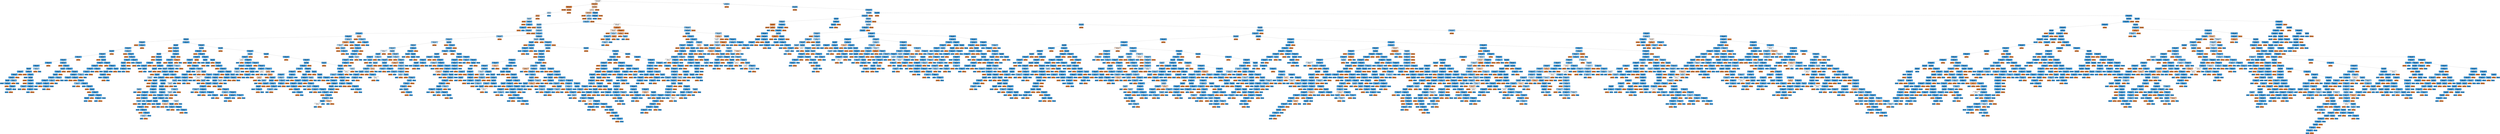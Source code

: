 digraph Tree {
node [shape=box, style="filled", color="black", fontname="helvetica"] ;
edge [fontname="helvetica"] ;
0 [label="oldbalanceOrig <= 53098.219\nsamples = 953160\nvalue = [476580, 476580]\nclass = Non-Fraud", fillcolor="#ffffff"] ;
1 [label="oldbalanceOrig <= 2567.441\nsamples = 376848\nvalue = [321675, 55173]\nclass = Non-Fraud", fillcolor="#e9975b"] ;
0 -> 1 [labeldistance=2.5, labelangle=45, headlabel="True"] ;
2 [label="oldbalanceOrig <= 1436.19\nsamples = 192379\nvalue = [191778, 601]\nclass = Non-Fraud", fillcolor="#e5813a"] ;
1 -> 2 ;
3 [label="samples = 186493\nvalue = [186493, 0]\nclass = Non-Fraud", fillcolor="#e58139"] ;
2 -> 3 ;
4 [label="amount <= 2586.583\nsamples = 5886\nvalue = [5285, 601]\nclass = Non-Fraud", fillcolor="#e88f50"] ;
2 -> 4 ;
5 [label="type <= 3.5\nsamples = 967\nvalue = [366, 601]\nclass = Fraud", fillcolor="#b2d9f5"] ;
4 -> 5 ;
6 [label="type <= 1.5\nsamples = 441\nvalue = [366, 75]\nclass = Non-Fraud", fillcolor="#ea9b62"] ;
5 -> 6 ;
7 [label="amount <= 1962.745\nsamples = 108\nvalue = [33, 75]\nclass = Fraud", fillcolor="#90c8f0"] ;
6 -> 7 ;
8 [label="samples = 25\nvalue = [25, 0]\nclass = Non-Fraud", fillcolor="#e58139"] ;
7 -> 8 ;
9 [label="oldbalanceOrig <= 1946.0\nsamples = 83\nvalue = [8, 75]\nclass = Fraud", fillcolor="#4ea7e8"] ;
7 -> 9 ;
10 [label="samples = 5\nvalue = [5, 0]\nclass = Non-Fraud", fillcolor="#e58139"] ;
9 -> 10 ;
11 [label="newbalanceDest <= 269201.5\nsamples = 78\nvalue = [3, 75]\nclass = Fraud", fillcolor="#41a1e6"] ;
9 -> 11 ;
12 [label="newbalanceDest <= 123516.203\nsamples = 76\nvalue = [1, 75]\nclass = Fraud", fillcolor="#3c9ee5"] ;
11 -> 12 ;
13 [label="samples = 1\nvalue = [1, 0]\nclass = Non-Fraud", fillcolor="#e58139"] ;
12 -> 13 ;
14 [label="samples = 75\nvalue = [0, 75]\nclass = Fraud", fillcolor="#399de5"] ;
12 -> 14 ;
15 [label="samples = 2\nvalue = [2, 0]\nclass = Non-Fraud", fillcolor="#e58139"] ;
11 -> 15 ;
16 [label="samples = 333\nvalue = [333, 0]\nclass = Non-Fraud", fillcolor="#e58139"] ;
6 -> 16 ;
17 [label="samples = 526\nvalue = [0, 526]\nclass = Fraud", fillcolor="#399de5"] ;
5 -> 17 ;
18 [label="samples = 4919\nvalue = [4919, 0]\nclass = Non-Fraud", fillcolor="#e58139"] ;
4 -> 18 ;
19 [label="amount <= 53098.127\nsamples = 184469\nvalue = [129897, 54572]\nclass = Non-Fraud", fillcolor="#f0b68c"] ;
1 -> 19 ;
20 [label="type <= 3.5\nsamples = 116554\nvalue = [61982, 54572]\nclass = Non-Fraud", fillcolor="#fcf0e7"] ;
19 -> 20 ;
21 [label="newbalanceDest <= 4526.375\nsamples = 90616\nvalue = [61448, 29168]\nclass = Non-Fraud", fillcolor="#f1bd97"] ;
20 -> 21 ;
22 [label="samples = 49506\nvalue = [49506, 0]\nclass = Non-Fraud", fillcolor="#e58139"] ;
21 -> 22 ;
23 [label="type <= 0.5\nsamples = 41110\nvalue = [11942, 29168]\nclass = Fraud", fillcolor="#8ac5f0"] ;
21 -> 23 ;
24 [label="samples = 2568\nvalue = [2568, 0]\nclass = Non-Fraud", fillcolor="#e58139"] ;
23 -> 24 ;
25 [label="type <= 2.0\nsamples = 38542\nvalue = [9374, 29168]\nclass = Fraud", fillcolor="#79bced"] ;
23 -> 25 ;
26 [label="oldbalanceDest <= 1173962.75\nsamples = 37184\nvalue = [8016, 29168]\nclass = Fraud", fillcolor="#6fb8ec"] ;
25 -> 26 ;
27 [label="amount <= 2553.793\nsamples = 33902\nvalue = [6349, 27553]\nclass = Fraud", fillcolor="#67b4eb"] ;
26 -> 27 ;
28 [label="samples = 178\nvalue = [178, 0]\nclass = Non-Fraud", fillcolor="#e58139"] ;
27 -> 28 ;
29 [label="amount <= 21275.982\nsamples = 33724\nvalue = [6171, 27553]\nclass = Fraud", fillcolor="#65b3eb"] ;
27 -> 29 ;
30 [label="oldbalanceOrig <= 21282.478\nsamples = 16818\nvalue = [2130, 14688]\nclass = Fraud", fillcolor="#56abe9"] ;
29 -> 30 ;
31 [label="newbalanceDest <= 800112.562\nsamples = 15880\nvalue = [1192, 14688]\nclass = Fraud", fillcolor="#49a5e7"] ;
30 -> 31 ;
32 [label="oldbalanceDest <= 592981.188\nsamples = 15747\nvalue = [1097, 14650]\nclass = Fraud", fillcolor="#48a4e7"] ;
31 -> 32 ;
33 [label="oldbalanceDest <= 0.05\nsamples = 15454\nvalue = [1026, 14428]\nclass = Fraud", fillcolor="#47a4e7"] ;
32 -> 33 ;
34 [label="oldbalanceOrig <= 4525.355\nsamples = 3590\nvalue = [384, 3206]\nclass = Fraud", fillcolor="#51a9e8"] ;
33 -> 34 ;
35 [label="samples = 29\nvalue = [29, 0]\nclass = Non-Fraud", fillcolor="#e58139"] ;
34 -> 35 ;
36 [label="newbalanceDest <= 22724.322\nsamples = 3561\nvalue = [355, 3206]\nclass = Fraud", fillcolor="#4fa8e8"] ;
34 -> 36 ;
37 [label="oldbalanceOrig <= 19835.962\nsamples = 3552\nvalue = [346, 3206]\nclass = Fraud", fillcolor="#4ea8e8"] ;
36 -> 37 ;
38 [label="amount <= 19846.992\nsamples = 3183\nvalue = [273, 2910]\nclass = Fraud", fillcolor="#4ca6e7"] ;
37 -> 38 ;
39 [label="oldbalanceOrig <= 16225.378\nsamples = 3160\nvalue = [250, 2910]\nclass = Fraud", fillcolor="#4aa5e7"] ;
38 -> 39 ;
40 [label="newbalanceDest <= 16264.815\nsamples = 2351\nvalue = [217, 2134]\nclass = Fraud", fillcolor="#4da7e8"] ;
39 -> 40 ;
41 [label="oldbalanceOrig <= 9987.671\nsamples = 2290\nvalue = [156, 2134]\nclass = Fraud", fillcolor="#47a4e7"] ;
40 -> 41 ;
42 [label="newbalanceDest <= 10156.511\nsamples = 1117\nvalue = [48, 1069]\nclass = Fraud", fillcolor="#42a1e6"] ;
41 -> 42 ;
43 [label="newbalanceDest <= 9906.554\nsamples = 1092\nvalue = [23, 1069]\nclass = Fraud", fillcolor="#3d9fe6"] ;
42 -> 43 ;
44 [label="amount <= 5670.971\nsamples = 1079\nvalue = [19, 1060]\nclass = Fraud", fillcolor="#3d9fe5"] ;
43 -> 44 ;
45 [label="oldbalanceOrig <= 5873.552\nsamples = 300\nvalue = [10, 290]\nclass = Fraud", fillcolor="#40a0e6"] ;
44 -> 45 ;
46 [label="newbalanceDest <= 5661.557\nsamples = 295\nvalue = [5, 290]\nclass = Fraud", fillcolor="#3c9fe5"] ;
45 -> 46 ;
47 [label="oldbalanceOrig <= 5630.921\nsamples = 294\nvalue = [4, 290]\nclass = Fraud", fillcolor="#3c9ee5"] ;
46 -> 47 ;
48 [label="amount <= 5101.36\nsamples = 287\nvalue = [3, 284]\nclass = Fraud", fillcolor="#3b9ee5"] ;
47 -> 48 ;
49 [label="samples = 149\nvalue = [0, 149]\nclass = Fraud", fillcolor="#399de5"] ;
48 -> 49 ;
50 [label="oldbalanceOrig <= 5071.403\nsamples = 138\nvalue = [3, 135]\nclass = Fraud", fillcolor="#3d9fe6"] ;
48 -> 50 ;
51 [label="samples = 2\nvalue = [2, 0]\nclass = Non-Fraud", fillcolor="#e58139"] ;
50 -> 51 ;
52 [label="oldbalanceOrig <= 5191.487\nsamples = 136\nvalue = [1, 135]\nclass = Fraud", fillcolor="#3a9ee5"] ;
50 -> 52 ;
53 [label="oldbalanceOrig <= 5186.565\nsamples = 31\nvalue = [1, 30]\nclass = Fraud", fillcolor="#40a0e6"] ;
52 -> 53 ;
54 [label="samples = 30\nvalue = [0, 30]\nclass = Fraud", fillcolor="#399de5"] ;
53 -> 54 ;
55 [label="samples = 1\nvalue = [1, 0]\nclass = Non-Fraud", fillcolor="#e58139"] ;
53 -> 55 ;
56 [label="samples = 105\nvalue = [0, 105]\nclass = Fraud", fillcolor="#399de5"] ;
52 -> 56 ;
57 [label="newbalanceDest <= 5407.296\nsamples = 7\nvalue = [1, 6]\nclass = Fraud", fillcolor="#5aade9"] ;
47 -> 57 ;
58 [label="samples = 1\nvalue = [1, 0]\nclass = Non-Fraud", fillcolor="#e58139"] ;
57 -> 58 ;
59 [label="samples = 6\nvalue = [0, 6]\nclass = Fraud", fillcolor="#399de5"] ;
57 -> 59 ;
60 [label="samples = 1\nvalue = [1, 0]\nclass = Non-Fraud", fillcolor="#e58139"] ;
46 -> 60 ;
61 [label="samples = 5\nvalue = [5, 0]\nclass = Non-Fraud", fillcolor="#e58139"] ;
45 -> 61 ;
62 [label="oldbalanceOrig <= 5415.967\nsamples = 779\nvalue = [9, 770]\nclass = Fraud", fillcolor="#3b9ee5"] ;
44 -> 62 ;
63 [label="samples = 3\nvalue = [3, 0]\nclass = Non-Fraud", fillcolor="#e58139"] ;
62 -> 63 ;
64 [label="oldbalanceOrig <= 8002.383\nsamples = 776\nvalue = [6, 770]\nclass = Fraud", fillcolor="#3b9ee5"] ;
62 -> 64 ;
65 [label="samples = 435\nvalue = [0, 435]\nclass = Fraud", fillcolor="#399de5"] ;
64 -> 65 ;
66 [label="amount <= 7689.278\nsamples = 341\nvalue = [6, 335]\nclass = Fraud", fillcolor="#3d9fe5"] ;
64 -> 66 ;
67 [label="samples = 3\nvalue = [3, 0]\nclass = Non-Fraud", fillcolor="#e58139"] ;
66 -> 67 ;
68 [label="oldbalanceOrig <= 8023.653\nsamples = 338\nvalue = [3, 335]\nclass = Fraud", fillcolor="#3b9ee5"] ;
66 -> 68 ;
69 [label="samples = 1\nvalue = [1, 0]\nclass = Non-Fraud", fillcolor="#e58139"] ;
68 -> 69 ;
70 [label="oldbalanceOrig <= 8079.108\nsamples = 337\nvalue = [2, 335]\nclass = Fraud", fillcolor="#3a9ee5"] ;
68 -> 70 ;
71 [label="oldbalanceOrig <= 8072.374\nsamples = 13\nvalue = [1, 12]\nclass = Fraud", fillcolor="#49a5e7"] ;
70 -> 71 ;
72 [label="samples = 12\nvalue = [0, 12]\nclass = Fraud", fillcolor="#399de5"] ;
71 -> 72 ;
73 [label="samples = 1\nvalue = [1, 0]\nclass = Non-Fraud", fillcolor="#e58139"] ;
71 -> 73 ;
74 [label="newbalanceDest <= 8396.578\nsamples = 324\nvalue = [1, 323]\nclass = Fraud", fillcolor="#3a9de5"] ;
70 -> 74 ;
75 [label="newbalanceDest <= 8385.047\nsamples = 46\nvalue = [1, 45]\nclass = Fraud", fillcolor="#3d9fe6"] ;
74 -> 75 ;
76 [label="samples = 45\nvalue = [0, 45]\nclass = Fraud", fillcolor="#399de5"] ;
75 -> 76 ;
77 [label="samples = 1\nvalue = [1, 0]\nclass = Non-Fraud", fillcolor="#e58139"] ;
75 -> 77 ;
78 [label="samples = 278\nvalue = [0, 278]\nclass = Fraud", fillcolor="#399de5"] ;
74 -> 78 ;
79 [label="oldbalanceOrig <= 9250.586\nsamples = 13\nvalue = [4, 9]\nclass = Fraud", fillcolor="#91c9f1"] ;
43 -> 79 ;
80 [label="samples = 4\nvalue = [4, 0]\nclass = Non-Fraud", fillcolor="#e58139"] ;
79 -> 80 ;
81 [label="samples = 9\nvalue = [0, 9]\nclass = Fraud", fillcolor="#399de5"] ;
79 -> 81 ;
82 [label="samples = 25\nvalue = [25, 0]\nclass = Non-Fraud", fillcolor="#e58139"] ;
42 -> 82 ;
83 [label="newbalanceDest <= 9898.468\nsamples = 1173\nvalue = [108, 1065]\nclass = Fraud", fillcolor="#4da7e8"] ;
41 -> 83 ;
84 [label="samples = 53\nvalue = [53, 0]\nclass = Non-Fraud", fillcolor="#e58139"] ;
83 -> 84 ;
85 [label="oldbalanceOrig <= 11337.208\nsamples = 1120\nvalue = [55, 1065]\nclass = Fraud", fillcolor="#43a2e6"] ;
83 -> 85 ;
86 [label="amount <= 11381.752\nsamples = 256\nvalue = [29, 227]\nclass = Fraud", fillcolor="#52aae8"] ;
85 -> 86 ;
87 [label="oldbalanceOrig <= 11331.922\nsamples = 233\nvalue = [6, 227]\nclass = Fraud", fillcolor="#3ea0e6"] ;
86 -> 87 ;
88 [label="amount <= 11221.229\nsamples = 232\nvalue = [5, 227]\nclass = Fraud", fillcolor="#3d9fe6"] ;
87 -> 88 ;
89 [label="oldbalanceOrig <= 11189.715\nsamples = 210\nvalue = [3, 207]\nclass = Fraud", fillcolor="#3c9ee5"] ;
88 -> 89 ;
90 [label="newbalanceDest <= 10105.356\nsamples = 203\nvalue = [2, 201]\nclass = Fraud", fillcolor="#3b9ee5"] ;
89 -> 90 ;
91 [label="oldbalanceOrig <= 10414.431\nsamples = 25\nvalue = [1, 24]\nclass = Fraud", fillcolor="#41a1e6"] ;
90 -> 91 ;
92 [label="samples = 24\nvalue = [0, 24]\nclass = Fraud", fillcolor="#399de5"] ;
91 -> 92 ;
93 [label="samples = 1\nvalue = [1, 0]\nclass = Non-Fraud", fillcolor="#e58139"] ;
91 -> 93 ;
94 [label="oldbalanceOrig <= 10295.222\nsamples = 178\nvalue = [1, 177]\nclass = Fraud", fillcolor="#3a9ee5"] ;
90 -> 94 ;
95 [label="oldbalanceOrig <= 10291.713\nsamples = 35\nvalue = [1, 34]\nclass = Fraud", fillcolor="#3fa0e6"] ;
94 -> 95 ;
96 [label="samples = 34\nvalue = [0, 34]\nclass = Fraud", fillcolor="#399de5"] ;
95 -> 96 ;
97 [label="samples = 1\nvalue = [1, 0]\nclass = Non-Fraud", fillcolor="#e58139"] ;
95 -> 97 ;
98 [label="samples = 143\nvalue = [0, 143]\nclass = Fraud", fillcolor="#399de5"] ;
94 -> 98 ;
99 [label="oldbalanceOrig <= 11195.42\nsamples = 7\nvalue = [1, 6]\nclass = Fraud", fillcolor="#5aade9"] ;
89 -> 99 ;
100 [label="samples = 1\nvalue = [1, 0]\nclass = Non-Fraud", fillcolor="#e58139"] ;
99 -> 100 ;
101 [label="samples = 6\nvalue = [0, 6]\nclass = Fraud", fillcolor="#399de5"] ;
99 -> 101 ;
102 [label="oldbalanceOrig <= 11127.066\nsamples = 22\nvalue = [2, 20]\nclass = Fraud", fillcolor="#4da7e8"] ;
88 -> 102 ;
103 [label="samples = 2\nvalue = [2, 0]\nclass = Non-Fraud", fillcolor="#e58139"] ;
102 -> 103 ;
104 [label="samples = 20\nvalue = [0, 20]\nclass = Fraud", fillcolor="#399de5"] ;
102 -> 104 ;
105 [label="samples = 1\nvalue = [1, 0]\nclass = Non-Fraud", fillcolor="#e58139"] ;
87 -> 105 ;
106 [label="samples = 23\nvalue = [23, 0]\nclass = Non-Fraud", fillcolor="#e58139"] ;
86 -> 106 ;
107 [label="newbalanceDest <= 11245.158\nsamples = 864\nvalue = [26, 838]\nclass = Fraud", fillcolor="#3fa0e6"] ;
85 -> 107 ;
108 [label="samples = 10\nvalue = [10, 0]\nclass = Non-Fraud", fillcolor="#e58139"] ;
107 -> 108 ;
109 [label="oldbalanceOrig <= 16176.038\nsamples = 854\nvalue = [16, 838]\nclass = Fraud", fillcolor="#3d9fe5"] ;
107 -> 109 ;
110 [label="newbalanceDest <= 11929.863\nsamples = 849\nvalue = [15, 834]\nclass = Fraud", fillcolor="#3d9fe5"] ;
109 -> 110 ;
111 [label="oldbalanceOrig <= 12059.366\nsamples = 110\nvalue = [5, 105]\nclass = Fraud", fillcolor="#42a2e6"] ;
110 -> 111 ;
112 [label="samples = 105\nvalue = [0, 105]\nclass = Fraud", fillcolor="#399de5"] ;
111 -> 112 ;
113 [label="samples = 5\nvalue = [5, 0]\nclass = Non-Fraud", fillcolor="#e58139"] ;
111 -> 113 ;
114 [label="oldbalanceOrig <= 11733.468\nsamples = 739\nvalue = [10, 729]\nclass = Fraud", fillcolor="#3c9ee5"] ;
110 -> 114 ;
115 [label="samples = 2\nvalue = [2, 0]\nclass = Non-Fraud", fillcolor="#e58139"] ;
114 -> 115 ;
116 [label="oldbalanceOrig <= 11949.432\nsamples = 737\nvalue = [8, 729]\nclass = Fraud", fillcolor="#3b9ee5"] ;
114 -> 116 ;
117 [label="oldbalanceOrig <= 11945.673\nsamples = 4\nvalue = [1, 3]\nclass = Fraud", fillcolor="#7bbeee"] ;
116 -> 117 ;
118 [label="samples = 3\nvalue = [0, 3]\nclass = Fraud", fillcolor="#399de5"] ;
117 -> 118 ;
119 [label="samples = 1\nvalue = [1, 0]\nclass = Non-Fraud", fillcolor="#e58139"] ;
117 -> 119 ;
120 [label="newbalanceDest <= 13201.681\nsamples = 733\nvalue = [7, 726]\nclass = Fraud", fillcolor="#3b9ee5"] ;
116 -> 120 ;
121 [label="samples = 230\nvalue = [0, 230]\nclass = Fraud", fillcolor="#399de5"] ;
120 -> 121 ;
122 [label="oldbalanceOrig <= 12865.129\nsamples = 503\nvalue = [7, 496]\nclass = Fraud", fillcolor="#3c9ee5"] ;
120 -> 122 ;
123 [label="samples = 2\nvalue = [2, 0]\nclass = Non-Fraud", fillcolor="#e58139"] ;
122 -> 123 ;
124 [label="amount <= 13203.114\nsamples = 501\nvalue = [5, 496]\nclass = Fraud", fillcolor="#3b9ee5"] ;
122 -> 124 ;
125 [label="samples = 1\nvalue = [1, 0]\nclass = Non-Fraud", fillcolor="#e58139"] ;
124 -> 125 ;
126 [label="newbalanceDest <= 14345.088\nsamples = 500\nvalue = [4, 496]\nclass = Fraud", fillcolor="#3b9ee5"] ;
124 -> 126 ;
127 [label="oldbalanceOrig <= 14653.844\nsamples = 194\nvalue = [3, 191]\nclass = Fraud", fillcolor="#3c9fe5"] ;
126 -> 127 ;
128 [label="amount <= 14335.139\nsamples = 192\nvalue = [1, 191]\nclass = Fraud", fillcolor="#3a9ee5"] ;
127 -> 128 ;
129 [label="samples = 191\nvalue = [0, 191]\nclass = Fraud", fillcolor="#399de5"] ;
128 -> 129 ;
130 [label="samples = 1\nvalue = [1, 0]\nclass = Non-Fraud", fillcolor="#e58139"] ;
128 -> 130 ;
131 [label="samples = 2\nvalue = [2, 0]\nclass = Non-Fraud", fillcolor="#e58139"] ;
127 -> 131 ;
132 [label="oldbalanceOrig <= 14721.407\nsamples = 306\nvalue = [1, 305]\nclass = Fraud", fillcolor="#3a9de5"] ;
126 -> 132 ;
133 [label="oldbalanceOrig <= 14717.681\nsamples = 57\nvalue = [1, 56]\nclass = Fraud", fillcolor="#3d9fe5"] ;
132 -> 133 ;
134 [label="samples = 56\nvalue = [0, 56]\nclass = Fraud", fillcolor="#399de5"] ;
133 -> 134 ;
135 [label="samples = 1\nvalue = [1, 0]\nclass = Non-Fraud", fillcolor="#e58139"] ;
133 -> 135 ;
136 [label="samples = 249\nvalue = [0, 249]\nclass = Fraud", fillcolor="#399de5"] ;
132 -> 136 ;
137 [label="newbalanceDest <= 14487.451\nsamples = 5\nvalue = [1, 4]\nclass = Fraud", fillcolor="#6ab6ec"] ;
109 -> 137 ;
138 [label="samples = 1\nvalue = [1, 0]\nclass = Non-Fraud", fillcolor="#e58139"] ;
137 -> 138 ;
139 [label="samples = 4\nvalue = [0, 4]\nclass = Fraud", fillcolor="#399de5"] ;
137 -> 139 ;
140 [label="samples = 61\nvalue = [61, 0]\nclass = Non-Fraud", fillcolor="#e58139"] ;
40 -> 140 ;
141 [label="newbalanceDest <= 16115.988\nsamples = 809\nvalue = [33, 776]\nclass = Fraud", fillcolor="#41a1e6"] ;
39 -> 141 ;
142 [label="samples = 23\nvalue = [23, 0]\nclass = Non-Fraud", fillcolor="#e58139"] ;
141 -> 142 ;
143 [label="amount <= 17185.368\nsamples = 786\nvalue = [10, 776]\nclass = Fraud", fillcolor="#3c9ee5"] ;
141 -> 143 ;
144 [label="oldbalanceOrig <= 17595.886\nsamples = 210\nvalue = [6, 204]\nclass = Fraud", fillcolor="#3fa0e6"] ;
143 -> 144 ;
145 [label="newbalanceDest <= 16918.164\nsamples = 207\nvalue = [3, 204]\nclass = Fraud", fillcolor="#3c9ee5"] ;
144 -> 145 ;
146 [label="newbalanceDest <= 16321.281\nsamples = 155\nvalue = [1, 154]\nclass = Fraud", fillcolor="#3a9ee5"] ;
145 -> 146 ;
147 [label="newbalanceDest <= 16314.609\nsamples = 19\nvalue = [1, 18]\nclass = Fraud", fillcolor="#44a2e6"] ;
146 -> 147 ;
148 [label="samples = 18\nvalue = [0, 18]\nclass = Fraud", fillcolor="#399de5"] ;
147 -> 148 ;
149 [label="samples = 1\nvalue = [1, 0]\nclass = Non-Fraud", fillcolor="#e58139"] ;
147 -> 149 ;
150 [label="samples = 136\nvalue = [0, 136]\nclass = Fraud", fillcolor="#399de5"] ;
146 -> 150 ;
151 [label="oldbalanceOrig <= 16895.487\nsamples = 52\nvalue = [2, 50]\nclass = Fraud", fillcolor="#41a1e6"] ;
145 -> 151 ;
152 [label="samples = 2\nvalue = [2, 0]\nclass = Non-Fraud", fillcolor="#e58139"] ;
151 -> 152 ;
153 [label="samples = 50\nvalue = [0, 50]\nclass = Fraud", fillcolor="#399de5"] ;
151 -> 153 ;
154 [label="samples = 3\nvalue = [3, 0]\nclass = Non-Fraud", fillcolor="#e58139"] ;
144 -> 154 ;
155 [label="oldbalanceOrig <= 17121.083\nsamples = 576\nvalue = [4, 572]\nclass = Fraud", fillcolor="#3a9ee5"] ;
143 -> 155 ;
156 [label="samples = 1\nvalue = [1, 0]\nclass = Non-Fraud", fillcolor="#e58139"] ;
155 -> 156 ;
157 [label="newbalanceDest <= 19625.277\nsamples = 575\nvalue = [3, 572]\nclass = Fraud", fillcolor="#3a9ee5"] ;
155 -> 157 ;
158 [label="oldbalanceOrig <= 18155.298\nsamples = 517\nvalue = [2, 515]\nclass = Fraud", fillcolor="#3a9de5"] ;
157 -> 158 ;
159 [label="amount <= 18520.397\nsamples = 207\nvalue = [2, 205]\nclass = Fraud", fillcolor="#3b9ee5"] ;
158 -> 159 ;
160 [label="oldbalanceOrig <= 18041.863\nsamples = 206\nvalue = [1, 205]\nclass = Fraud", fillcolor="#3a9de5"] ;
159 -> 160 ;
161 [label="samples = 184\nvalue = [0, 184]\nclass = Fraud", fillcolor="#399de5"] ;
160 -> 161 ;
162 [label="oldbalanceOrig <= 18045.315\nsamples = 22\nvalue = [1, 21]\nclass = Fraud", fillcolor="#42a2e6"] ;
160 -> 162 ;
163 [label="samples = 1\nvalue = [1, 0]\nclass = Non-Fraud", fillcolor="#e58139"] ;
162 -> 163 ;
164 [label="samples = 21\nvalue = [0, 21]\nclass = Fraud", fillcolor="#399de5"] ;
162 -> 164 ;
165 [label="samples = 1\nvalue = [1, 0]\nclass = Non-Fraud", fillcolor="#e58139"] ;
159 -> 165 ;
166 [label="samples = 310\nvalue = [0, 310]\nclass = Fraud", fillcolor="#399de5"] ;
158 -> 166 ;
167 [label="amount <= 19627.982\nsamples = 58\nvalue = [1, 57]\nclass = Fraud", fillcolor="#3c9fe5"] ;
157 -> 167 ;
168 [label="samples = 1\nvalue = [1, 0]\nclass = Non-Fraud", fillcolor="#e58139"] ;
167 -> 168 ;
169 [label="samples = 57\nvalue = [0, 57]\nclass = Fraud", fillcolor="#399de5"] ;
167 -> 169 ;
170 [label="samples = 23\nvalue = [23, 0]\nclass = Non-Fraud", fillcolor="#e58139"] ;
38 -> 170 ;
171 [label="newbalanceDest <= 19522.801\nsamples = 369\nvalue = [73, 296]\nclass = Fraud", fillcolor="#6ab5eb"] ;
37 -> 171 ;
172 [label="samples = 65\nvalue = [65, 0]\nclass = Non-Fraud", fillcolor="#e58139"] ;
171 -> 172 ;
173 [label="oldbalanceOrig <= 19836.94\nsamples = 304\nvalue = [8, 296]\nclass = Fraud", fillcolor="#3ea0e6"] ;
171 -> 173 ;
174 [label="samples = 1\nvalue = [1, 0]\nclass = Non-Fraud", fillcolor="#e58139"] ;
173 -> 174 ;
175 [label="newbalanceDest <= 20254.87\nsamples = 303\nvalue = [7, 296]\nclass = Fraud", fillcolor="#3e9fe6"] ;
173 -> 175 ;
176 [label="oldbalanceOrig <= 20253.036\nsamples = 94\nvalue = [5, 89]\nclass = Fraud", fillcolor="#44a3e6"] ;
175 -> 176 ;
177 [label="amount <= 20247.431\nsamples = 91\nvalue = [2, 89]\nclass = Fraud", fillcolor="#3d9fe6"] ;
176 -> 177 ;
178 [label="amount <= 19975.022\nsamples = 90\nvalue = [1, 89]\nclass = Fraud", fillcolor="#3b9ee5"] ;
177 -> 178 ;
179 [label="newbalanceDest <= 19957.205\nsamples = 26\nvalue = [1, 25]\nclass = Fraud", fillcolor="#41a1e6"] ;
178 -> 179 ;
180 [label="samples = 25\nvalue = [0, 25]\nclass = Fraud", fillcolor="#399de5"] ;
179 -> 180 ;
181 [label="samples = 1\nvalue = [1, 0]\nclass = Non-Fraud", fillcolor="#e58139"] ;
179 -> 181 ;
182 [label="samples = 64\nvalue = [0, 64]\nclass = Fraud", fillcolor="#399de5"] ;
178 -> 182 ;
183 [label="samples = 1\nvalue = [1, 0]\nclass = Non-Fraud", fillcolor="#e58139"] ;
177 -> 183 ;
184 [label="samples = 3\nvalue = [3, 0]\nclass = Non-Fraud", fillcolor="#e58139"] ;
176 -> 184 ;
185 [label="newbalanceDest <= 21156.356\nsamples = 209\nvalue = [2, 207]\nclass = Fraud", fillcolor="#3b9ee5"] ;
175 -> 185 ;
186 [label="samples = 178\nvalue = [0, 178]\nclass = Fraud", fillcolor="#399de5"] ;
185 -> 186 ;
187 [label="oldbalanceOrig <= 21143.219\nsamples = 31\nvalue = [2, 29]\nclass = Fraud", fillcolor="#47a4e7"] ;
185 -> 187 ;
188 [label="samples = 2\nvalue = [2, 0]\nclass = Non-Fraud", fillcolor="#e58139"] ;
187 -> 188 ;
189 [label="samples = 29\nvalue = [0, 29]\nclass = Fraud", fillcolor="#399de5"] ;
187 -> 189 ;
190 [label="samples = 9\nvalue = [9, 0]\nclass = Non-Fraud", fillcolor="#e58139"] ;
36 -> 190 ;
191 [label="newbalanceDest <= 60649.867\nsamples = 11864\nvalue = [642, 11222]\nclass = Fraud", fillcolor="#44a3e6"] ;
33 -> 191 ;
192 [label="amount <= 2978.045\nsamples = 5780\nvalue = [109, 5671]\nclass = Fraud", fillcolor="#3d9fe5"] ;
191 -> 192 ;
193 [label="samples = 3\nvalue = [3, 0]\nclass = Non-Fraud", fillcolor="#e58139"] ;
192 -> 193 ;
194 [label="oldbalanceOrig <= 2839.225\nsamples = 5777\nvalue = [106, 5671]\nclass = Fraud", fillcolor="#3d9fe5"] ;
192 -> 194 ;
195 [label="samples = 2\nvalue = [2, 0]\nclass = Non-Fraud", fillcolor="#e58139"] ;
194 -> 195 ;
196 [label="oldbalanceDest <= 6586.637\nsamples = 5775\nvalue = [104, 5671]\nclass = Fraud", fillcolor="#3d9fe5"] ;
194 -> 196 ;
197 [label="amount <= 4429.97\nsamples = 2974\nvalue = [15, 2959]\nclass = Fraud", fillcolor="#3a9de5"] ;
196 -> 197 ;
198 [label="samples = 3\nvalue = [3, 0]\nclass = Non-Fraud", fillcolor="#e58139"] ;
197 -> 198 ;
199 [label="oldbalanceOrig <= 4316.21\nsamples = 2971\nvalue = [12, 2959]\nclass = Fraud", fillcolor="#3a9de5"] ;
197 -> 199 ;
200 [label="samples = 2\nvalue = [2, 0]\nclass = Non-Fraud", fillcolor="#e58139"] ;
199 -> 200 ;
201 [label="oldbalanceOrig <= 10396.697\nsamples = 2969\nvalue = [10, 2959]\nclass = Fraud", fillcolor="#3a9de5"] ;
199 -> 201 ;
202 [label="newbalanceDest <= 11337.317\nsamples = 269\nvalue = [7, 262]\nclass = Fraud", fillcolor="#3ea0e6"] ;
201 -> 202 ;
203 [label="oldbalanceOrig <= 9999.819\nsamples = 263\nvalue = [1, 262]\nclass = Fraud", fillcolor="#3a9de5"] ;
202 -> 203 ;
204 [label="samples = 240\nvalue = [0, 240]\nclass = Fraud", fillcolor="#399de5"] ;
203 -> 204 ;
205 [label="amount <= 8612.367\nsamples = 23\nvalue = [1, 22]\nclass = Fraud", fillcolor="#42a1e6"] ;
203 -> 205 ;
206 [label="samples = 1\nvalue = [1, 0]\nclass = Non-Fraud", fillcolor="#e58139"] ;
205 -> 206 ;
207 [label="samples = 22\nvalue = [0, 22]\nclass = Fraud", fillcolor="#399de5"] ;
205 -> 207 ;
208 [label="samples = 6\nvalue = [6, 0]\nclass = Non-Fraud", fillcolor="#e58139"] ;
202 -> 208 ;
209 [label="amount <= 9925.617\nsamples = 2700\nvalue = [3, 2697]\nclass = Fraud", fillcolor="#399de5"] ;
201 -> 209 ;
210 [label="samples = 2\nvalue = [2, 0]\nclass = Non-Fraud", fillcolor="#e58139"] ;
209 -> 210 ;
211 [label="oldbalanceOrig <= 11599.979\nsamples = 2698\nvalue = [1, 2697]\nclass = Fraud", fillcolor="#399de5"] ;
209 -> 211 ;
212 [label="amount <= 11748.368\nsamples = 120\nvalue = [1, 119]\nclass = Fraud", fillcolor="#3b9ee5"] ;
211 -> 212 ;
213 [label="samples = 119\nvalue = [0, 119]\nclass = Fraud", fillcolor="#399de5"] ;
212 -> 213 ;
214 [label="samples = 1\nvalue = [1, 0]\nclass = Non-Fraud", fillcolor="#e58139"] ;
212 -> 214 ;
215 [label="samples = 2578\nvalue = [0, 2578]\nclass = Fraud", fillcolor="#399de5"] ;
211 -> 215 ;
216 [label="oldbalanceOrig <= 19887.705\nsamples = 2801\nvalue = [89, 2712]\nclass = Fraud", fillcolor="#3fa0e6"] ;
196 -> 216 ;
217 [label="amount <= 19785.847\nsamples = 2789\nvalue = [77, 2712]\nclass = Fraud", fillcolor="#3fa0e6"] ;
216 -> 217 ;
218 [label="newbalanceDest <= 12102.479\nsamples = 2782\nvalue = [71, 2711]\nclass = Fraud", fillcolor="#3ea0e6"] ;
217 -> 218 ;
219 [label="samples = 2\nvalue = [2, 0]\nclass = Non-Fraud", fillcolor="#e58139"] ;
218 -> 219 ;
220 [label="amount <= 19200.413\nsamples = 2780\nvalue = [69, 2711]\nclass = Fraud", fillcolor="#3e9fe6"] ;
218 -> 220 ;
221 [label="newbalanceDest <= 25386.293\nsamples = 2760\nvalue = [63, 2697]\nclass = Fraud", fillcolor="#3e9fe6"] ;
220 -> 221 ;
222 [label="amount <= 12732.901\nsamples = 135\nvalue = [15, 120]\nclass = Fraud", fillcolor="#52a9e8"] ;
221 -> 222 ;
223 [label="samples = 10\nvalue = [10, 0]\nclass = Non-Fraud", fillcolor="#e58139"] ;
222 -> 223 ;
224 [label="oldbalanceOrig <= 10554.656\nsamples = 125\nvalue = [5, 120]\nclass = Fraud", fillcolor="#41a1e6"] ;
222 -> 224 ;
225 [label="samples = 3\nvalue = [3, 0]\nclass = Non-Fraud", fillcolor="#e58139"] ;
224 -> 225 ;
226 [label="amount <= 13345.857\nsamples = 122\nvalue = [2, 120]\nclass = Fraud", fillcolor="#3c9fe5"] ;
224 -> 226 ;
227 [label="amount <= 13070.999\nsamples = 6\nvalue = [2, 4]\nclass = Fraud", fillcolor="#9ccef2"] ;
226 -> 227 ;
228 [label="samples = 4\nvalue = [0, 4]\nclass = Fraud", fillcolor="#399de5"] ;
227 -> 228 ;
229 [label="samples = 2\nvalue = [2, 0]\nclass = Non-Fraud", fillcolor="#e58139"] ;
227 -> 229 ;
230 [label="samples = 116\nvalue = [0, 116]\nclass = Fraud", fillcolor="#399de5"] ;
226 -> 230 ;
231 [label="oldbalanceOrig <= 19251.113\nsamples = 2625\nvalue = [48, 2577]\nclass = Fraud", fillcolor="#3d9fe5"] ;
221 -> 231 ;
232 [label="amount <= 17144.815\nsamples = 2624\nvalue = [47, 2577]\nclass = Fraud", fillcolor="#3d9fe5"] ;
231 -> 232 ;
233 [label="oldbalanceOrig <= 17466.396\nsamples = 2517\nvalue = [39, 2478]\nclass = Fraud", fillcolor="#3c9fe5"] ;
232 -> 233 ;
234 [label="newbalanceDest <= 35482.168\nsamples = 2514\nvalue = [36, 2478]\nclass = Fraud", fillcolor="#3c9ee5"] ;
233 -> 234 ;
235 [label="amount <= 8549.771\nsamples = 506\nvalue = [16, 490]\nclass = Fraud", fillcolor="#3fa0e6"] ;
234 -> 235 ;
236 [label="samples = 9\nvalue = [9, 0]\nclass = Non-Fraud", fillcolor="#e58139"] ;
235 -> 236 ;
237 [label="oldbalanceOrig <= 7545.646\nsamples = 497\nvalue = [7, 490]\nclass = Fraud", fillcolor="#3c9ee5"] ;
235 -> 237 ;
238 [label="samples = 2\nvalue = [2, 0]\nclass = Non-Fraud", fillcolor="#e58139"] ;
237 -> 238 ;
239 [label="oldbalanceOrig <= 9377.261\nsamples = 495\nvalue = [5, 490]\nclass = Fraud", fillcolor="#3b9ee5"] ;
237 -> 239 ;
240 [label="amount <= 9587.541\nsamples = 9\nvalue = [2, 7]\nclass = Fraud", fillcolor="#72b9ec"] ;
239 -> 240 ;
241 [label="samples = 7\nvalue = [0, 7]\nclass = Fraud", fillcolor="#399de5"] ;
240 -> 241 ;
242 [label="samples = 2\nvalue = [2, 0]\nclass = Non-Fraud", fillcolor="#e58139"] ;
240 -> 242 ;
243 [label="newbalanceDest <= 35266.385\nsamples = 486\nvalue = [3, 483]\nclass = Fraud", fillcolor="#3a9ee5"] ;
239 -> 243 ;
244 [label="newbalanceDest <= 33666.119\nsamples = 475\nvalue = [2, 473]\nclass = Fraud", fillcolor="#3a9de5"] ;
243 -> 244 ;
245 [label="samples = 380\nvalue = [0, 380]\nclass = Fraud", fillcolor="#399de5"] ;
244 -> 245 ;
246 [label="newbalanceDest <= 33689.008\nsamples = 95\nvalue = [2, 93]\nclass = Fraud", fillcolor="#3d9fe6"] ;
244 -> 246 ;
247 [label="samples = 1\nvalue = [1, 0]\nclass = Non-Fraud", fillcolor="#e58139"] ;
246 -> 247 ;
248 [label="newbalanceDest <= 33773.029\nsamples = 94\nvalue = [1, 93]\nclass = Fraud", fillcolor="#3b9ee5"] ;
246 -> 248 ;
249 [label="amount <= 12334.702\nsamples = 5\nvalue = [1, 4]\nclass = Fraud", fillcolor="#6ab6ec"] ;
248 -> 249 ;
250 [label="samples = 1\nvalue = [1, 0]\nclass = Non-Fraud", fillcolor="#e58139"] ;
249 -> 250 ;
251 [label="samples = 4\nvalue = [0, 4]\nclass = Fraud", fillcolor="#399de5"] ;
249 -> 251 ;
252 [label="samples = 89\nvalue = [0, 89]\nclass = Fraud", fillcolor="#399de5"] ;
248 -> 252 ;
253 [label="newbalanceDest <= 35289.434\nsamples = 11\nvalue = [1, 10]\nclass = Fraud", fillcolor="#4da7e8"] ;
243 -> 253 ;
254 [label="samples = 1\nvalue = [1, 0]\nclass = Non-Fraud", fillcolor="#e58139"] ;
253 -> 254 ;
255 [label="samples = 10\nvalue = [0, 10]\nclass = Fraud", fillcolor="#399de5"] ;
253 -> 255 ;
256 [label="oldbalanceOrig <= 15622.143\nsamples = 2008\nvalue = [20, 1988]\nclass = Fraud", fillcolor="#3b9ee5"] ;
234 -> 256 ;
257 [label="amount <= 15663.793\nsamples = 2000\nvalue = [17, 1983]\nclass = Fraud", fillcolor="#3b9ee5"] ;
256 -> 257 ;
258 [label="amount <= 15151.569\nsamples = 1998\nvalue = [15, 1983]\nclass = Fraud", fillcolor="#3a9ee5"] ;
257 -> 258 ;
259 [label="oldbalanceOrig <= 15005.978\nsamples = 1993\nvalue = [14, 1979]\nclass = Fraud", fillcolor="#3a9ee5"] ;
258 -> 259 ;
260 [label="oldbalanceDest <= 54181.76\nsamples = 1990\nvalue = [13, 1977]\nclass = Fraud", fillcolor="#3a9ee5"] ;
259 -> 260 ;
261 [label="newbalanceDest <= 52149.438\nsamples = 1984\nvalue = [12, 1972]\nclass = Fraud", fillcolor="#3a9ee5"] ;
260 -> 261 ;
262 [label="amount <= 8380.536\nsamples = 1517\nvalue = [5, 1512]\nclass = Fraud", fillcolor="#3a9de5"] ;
261 -> 262 ;
263 [label="oldbalanceOrig <= 9695.955\nsamples = 517\nvalue = [4, 513]\nclass = Fraud", fillcolor="#3b9ee5"] ;
262 -> 263 ;
264 [label="amount <= 8372.385\nsamples = 516\nvalue = [3, 513]\nclass = Fraud", fillcolor="#3a9ee5"] ;
263 -> 264 ;
265 [label="newbalanceDest <= 47310.752\nsamples = 515\nvalue = [2, 513]\nclass = Fraud", fillcolor="#3a9de5"] ;
264 -> 265 ;
266 [label="samples = 341\nvalue = [0, 341]\nclass = Fraud", fillcolor="#399de5"] ;
265 -> 266 ;
267 [label="newbalanceDest <= 47333.936\nsamples = 174\nvalue = [2, 172]\nclass = Fraud", fillcolor="#3b9ee5"] ;
265 -> 267 ;
268 [label="samples = 1\nvalue = [1, 0]\nclass = Non-Fraud", fillcolor="#e58139"] ;
267 -> 268 ;
269 [label="oldbalanceDest <= 40734.678\nsamples = 173\nvalue = [1, 172]\nclass = Fraud", fillcolor="#3a9ee5"] ;
267 -> 269 ;
270 [label="oldbalanceDest <= 40619.203\nsamples = 3\nvalue = [1, 2]\nclass = Fraud", fillcolor="#9ccef2"] ;
269 -> 270 ;
271 [label="samples = 2\nvalue = [0, 2]\nclass = Fraud", fillcolor="#399de5"] ;
270 -> 271 ;
272 [label="samples = 1\nvalue = [1, 0]\nclass = Non-Fraud", fillcolor="#e58139"] ;
270 -> 272 ;
273 [label="samples = 170\nvalue = [0, 170]\nclass = Fraud", fillcolor="#399de5"] ;
269 -> 273 ;
274 [label="samples = 1\nvalue = [1, 0]\nclass = Non-Fraud", fillcolor="#e58139"] ;
264 -> 274 ;
275 [label="samples = 1\nvalue = [1, 0]\nclass = Non-Fraud", fillcolor="#e58139"] ;
263 -> 275 ;
276 [label="amount <= 13322.905\nsamples = 1000\nvalue = [1, 999]\nclass = Fraud", fillcolor="#399de5"] ;
262 -> 276 ;
277 [label="samples = 926\nvalue = [0, 926]\nclass = Fraud", fillcolor="#399de5"] ;
276 -> 277 ;
278 [label="amount <= 13353.768\nsamples = 74\nvalue = [1, 73]\nclass = Fraud", fillcolor="#3c9ee5"] ;
276 -> 278 ;
279 [label="samples = 1\nvalue = [1, 0]\nclass = Non-Fraud", fillcolor="#e58139"] ;
278 -> 279 ;
280 [label="samples = 73\nvalue = [0, 73]\nclass = Fraud", fillcolor="#399de5"] ;
278 -> 280 ;
281 [label="oldbalanceOrig <= 11619.901\nsamples = 467\nvalue = [7, 460]\nclass = Fraud", fillcolor="#3c9ee5"] ;
261 -> 281 ;
282 [label="oldbalanceDest <= 41436.145\nsamples = 459\nvalue = [4, 455]\nclass = Fraud", fillcolor="#3b9ee5"] ;
281 -> 282 ;
283 [label="oldbalanceOrig <= 11099.901\nsamples = 3\nvalue = [2, 1]\nclass = Non-Fraud", fillcolor="#f2c09c"] ;
282 -> 283 ;
284 [label="samples = 2\nvalue = [2, 0]\nclass = Non-Fraud", fillcolor="#e58139"] ;
283 -> 284 ;
285 [label="samples = 1\nvalue = [0, 1]\nclass = Fraud", fillcolor="#399de5"] ;
283 -> 285 ;
286 [label="amount <= 4239.43\nsamples = 456\nvalue = [2, 454]\nclass = Fraud", fillcolor="#3a9de5"] ;
282 -> 286 ;
287 [label="oldbalanceOrig <= 5329.992\nsamples = 15\nvalue = [1, 14]\nclass = Fraud", fillcolor="#47a4e7"] ;
286 -> 287 ;
288 [label="samples = 14\nvalue = [0, 14]\nclass = Fraud", fillcolor="#399de5"] ;
287 -> 288 ;
289 [label="samples = 1\nvalue = [1, 0]\nclass = Non-Fraud", fillcolor="#e58139"] ;
287 -> 289 ;
290 [label="oldbalanceDest <= 50371.48\nsamples = 441\nvalue = [1, 440]\nclass = Fraud", fillcolor="#399de5"] ;
286 -> 290 ;
291 [label="samples = 371\nvalue = [0, 371]\nclass = Fraud", fillcolor="#399de5"] ;
290 -> 291 ;
292 [label="oldbalanceDest <= 50381.561\nsamples = 70\nvalue = [1, 69]\nclass = Fraud", fillcolor="#3c9ee5"] ;
290 -> 292 ;
293 [label="samples = 1\nvalue = [1, 0]\nclass = Non-Fraud", fillcolor="#e58139"] ;
292 -> 293 ;
294 [label="samples = 69\nvalue = [0, 69]\nclass = Fraud", fillcolor="#399de5"] ;
292 -> 294 ;
295 [label="amount <= 11480.439\nsamples = 8\nvalue = [3, 5]\nclass = Fraud", fillcolor="#b0d8f5"] ;
281 -> 295 ;
296 [label="samples = 3\nvalue = [3, 0]\nclass = Non-Fraud", fillcolor="#e58139"] ;
295 -> 296 ;
297 [label="samples = 5\nvalue = [0, 5]\nclass = Fraud", fillcolor="#399de5"] ;
295 -> 297 ;
298 [label="amount <= 3851.117\nsamples = 6\nvalue = [1, 5]\nclass = Fraud", fillcolor="#61b1ea"] ;
260 -> 298 ;
299 [label="samples = 5\nvalue = [0, 5]\nclass = Fraud", fillcolor="#399de5"] ;
298 -> 299 ;
300 [label="samples = 1\nvalue = [1, 0]\nclass = Non-Fraud", fillcolor="#e58139"] ;
298 -> 300 ;
301 [label="amount <= 9502.856\nsamples = 3\nvalue = [1, 2]\nclass = Fraud", fillcolor="#9ccef2"] ;
259 -> 301 ;
302 [label="samples = 1\nvalue = [1, 0]\nclass = Non-Fraud", fillcolor="#e58139"] ;
301 -> 302 ;
303 [label="samples = 2\nvalue = [0, 2]\nclass = Fraud", fillcolor="#399de5"] ;
301 -> 303 ;
304 [label="newbalanceDest <= 55654.297\nsamples = 5\nvalue = [1, 4]\nclass = Fraud", fillcolor="#6ab6ec"] ;
258 -> 304 ;
305 [label="samples = 4\nvalue = [0, 4]\nclass = Fraud", fillcolor="#399de5"] ;
304 -> 305 ;
306 [label="samples = 1\nvalue = [1, 0]\nclass = Non-Fraud", fillcolor="#e58139"] ;
304 -> 306 ;
307 [label="samples = 2\nvalue = [2, 0]\nclass = Non-Fraud", fillcolor="#e58139"] ;
257 -> 307 ;
308 [label="amount <= 14910.56\nsamples = 8\nvalue = [3, 5]\nclass = Fraud", fillcolor="#b0d8f5"] ;
256 -> 308 ;
309 [label="samples = 3\nvalue = [3, 0]\nclass = Non-Fraud", fillcolor="#e58139"] ;
308 -> 309 ;
310 [label="samples = 5\nvalue = [0, 5]\nclass = Fraud", fillcolor="#399de5"] ;
308 -> 310 ;
311 [label="samples = 3\nvalue = [3, 0]\nclass = Non-Fraud", fillcolor="#e58139"] ;
233 -> 311 ;
312 [label="oldbalanceOrig <= 16509.679\nsamples = 107\nvalue = [8, 99]\nclass = Fraud", fillcolor="#49a5e7"] ;
232 -> 312 ;
313 [label="samples = 7\nvalue = [7, 0]\nclass = Non-Fraud", fillcolor="#e58139"] ;
312 -> 313 ;
314 [label="oldbalanceOrig <= 17248.684\nsamples = 100\nvalue = [1, 99]\nclass = Fraud", fillcolor="#3b9ee5"] ;
312 -> 314 ;
315 [label="amount <= 17500.011\nsamples = 6\nvalue = [1, 5]\nclass = Fraud", fillcolor="#61b1ea"] ;
314 -> 315 ;
316 [label="samples = 5\nvalue = [0, 5]\nclass = Fraud", fillcolor="#399de5"] ;
315 -> 316 ;
317 [label="samples = 1\nvalue = [1, 0]\nclass = Non-Fraud", fillcolor="#e58139"] ;
315 -> 317 ;
318 [label="samples = 94\nvalue = [0, 94]\nclass = Fraud", fillcolor="#399de5"] ;
314 -> 318 ;
319 [label="samples = 1\nvalue = [1, 0]\nclass = Non-Fraud", fillcolor="#e58139"] ;
231 -> 319 ;
320 [label="oldbalanceDest <= 10012.207\nsamples = 20\nvalue = [6, 14]\nclass = Fraud", fillcolor="#8ec7f0"] ;
220 -> 320 ;
321 [label="samples = 14\nvalue = [0, 14]\nclass = Fraud", fillcolor="#399de5"] ;
320 -> 321 ;
322 [label="samples = 6\nvalue = [6, 0]\nclass = Non-Fraud", fillcolor="#e58139"] ;
320 -> 322 ;
323 [label="oldbalanceOrig <= 18334.705\nsamples = 7\nvalue = [6, 1]\nclass = Non-Fraud", fillcolor="#e9965a"] ;
217 -> 323 ;
324 [label="samples = 6\nvalue = [6, 0]\nclass = Non-Fraud", fillcolor="#e58139"] ;
323 -> 324 ;
325 [label="samples = 1\nvalue = [0, 1]\nclass = Fraud", fillcolor="#399de5"] ;
323 -> 325 ;
326 [label="samples = 12\nvalue = [12, 0]\nclass = Non-Fraud", fillcolor="#e58139"] ;
216 -> 326 ;
327 [label="oldbalanceOrig <= 9444.914\nsamples = 6084\nvalue = [533, 5551]\nclass = Fraud", fillcolor="#4ca6e7"] ;
191 -> 327 ;
328 [label="amount <= 9530.684\nsamples = 3018\nvalue = [160, 2858]\nclass = Fraud", fillcolor="#44a2e6"] ;
327 -> 328 ;
329 [label="newbalanceDest <= 60811.973\nsamples = 2921\nvalue = [63, 2858]\nclass = Fraud", fillcolor="#3d9fe6"] ;
328 -> 329 ;
330 [label="samples = 1\nvalue = [1, 0]\nclass = Non-Fraud", fillcolor="#e58139"] ;
329 -> 330 ;
331 [label="newbalanceDest <= 182320.867\nsamples = 2920\nvalue = [62, 2858]\nclass = Fraud", fillcolor="#3d9fe6"] ;
329 -> 331 ;
332 [label="oldbalanceDest <= 140191.586\nsamples = 668\nvalue = [30, 638]\nclass = Fraud", fillcolor="#42a2e6"] ;
331 -> 332 ;
333 [label="oldbalanceOrig <= 3108.619\nsamples = 657\nvalue = [20, 637]\nclass = Fraud", fillcolor="#3fa0e6"] ;
332 -> 333 ;
334 [label="samples = 3\nvalue = [3, 0]\nclass = Non-Fraud", fillcolor="#e58139"] ;
333 -> 334 ;
335 [label="amount <= 3072.184\nsamples = 654\nvalue = [17, 637]\nclass = Fraud", fillcolor="#3ea0e6"] ;
333 -> 335 ;
336 [label="samples = 2\nvalue = [2, 0]\nclass = Non-Fraud", fillcolor="#e58139"] ;
335 -> 336 ;
337 [label="newbalanceDest <= 107262.871\nsamples = 652\nvalue = [15, 637]\nclass = Fraud", fillcolor="#3e9fe6"] ;
335 -> 337 ;
338 [label="oldbalanceOrig <= 5796.349\nsamples = 583\nvalue = [7, 576]\nclass = Fraud", fillcolor="#3b9ee5"] ;
337 -> 338 ;
339 [label="amount <= 5935.296\nsamples = 339\nvalue = [7, 332]\nclass = Fraud", fillcolor="#3d9fe6"] ;
338 -> 339 ;
340 [label="oldbalanceOrig <= 5789.746\nsamples = 336\nvalue = [4, 332]\nclass = Fraud", fillcolor="#3b9ee5"] ;
339 -> 340 ;
341 [label="newbalanceDest <= 72532.945\nsamples = 335\nvalue = [3, 332]\nclass = Fraud", fillcolor="#3b9ee5"] ;
340 -> 341 ;
342 [label="oldbalanceOrig <= 3246.65\nsamples = 32\nvalue = [3, 29]\nclass = Fraud", fillcolor="#4da7e8"] ;
341 -> 342 ;
343 [label="samples = 29\nvalue = [0, 29]\nclass = Fraud", fillcolor="#399de5"] ;
342 -> 343 ;
344 [label="samples = 3\nvalue = [3, 0]\nclass = Non-Fraud", fillcolor="#e58139"] ;
342 -> 344 ;
345 [label="samples = 303\nvalue = [0, 303]\nclass = Fraud", fillcolor="#399de5"] ;
341 -> 345 ;
346 [label="samples = 1\nvalue = [1, 0]\nclass = Non-Fraud", fillcolor="#e58139"] ;
340 -> 346 ;
347 [label="samples = 3\nvalue = [3, 0]\nclass = Non-Fraud", fillcolor="#e58139"] ;
339 -> 347 ;
348 [label="samples = 244\nvalue = [0, 244]\nclass = Fraud", fillcolor="#399de5"] ;
338 -> 348 ;
349 [label="oldbalanceDest <= 106483.379\nsamples = 69\nvalue = [8, 61]\nclass = Fraud", fillcolor="#53aae8"] ;
337 -> 349 ;
350 [label="amount <= 4806.873\nsamples = 5\nvalue = [3, 2]\nclass = Non-Fraud", fillcolor="#f6d5bd"] ;
349 -> 350 ;
351 [label="samples = 2\nvalue = [0, 2]\nclass = Fraud", fillcolor="#399de5"] ;
350 -> 351 ;
352 [label="samples = 3\nvalue = [3, 0]\nclass = Non-Fraud", fillcolor="#e58139"] ;
350 -> 352 ;
353 [label="amount <= 4724.162\nsamples = 64\nvalue = [5, 59]\nclass = Fraud", fillcolor="#4aa5e7"] ;
349 -> 353 ;
354 [label="samples = 1\nvalue = [1, 0]\nclass = Non-Fraud", fillcolor="#e58139"] ;
353 -> 354 ;
355 [label="oldbalanceOrig <= 5096.584\nsamples = 63\nvalue = [4, 59]\nclass = Fraud", fillcolor="#46a4e7"] ;
353 -> 355 ;
356 [label="oldbalanceDest <= 113532.922\nsamples = 2\nvalue = [1, 1]\nclass = Non-Fraud", fillcolor="#ffffff"] ;
355 -> 356 ;
357 [label="samples = 1\nvalue = [0, 1]\nclass = Fraud", fillcolor="#399de5"] ;
356 -> 357 ;
358 [label="samples = 1\nvalue = [1, 0]\nclass = Non-Fraud", fillcolor="#e58139"] ;
356 -> 358 ;
359 [label="oldbalanceDest <= 118739.008\nsamples = 61\nvalue = [3, 58]\nclass = Fraud", fillcolor="#43a2e6"] ;
355 -> 359 ;
360 [label="amount <= 7162.855\nsamples = 20\nvalue = [3, 17]\nclass = Fraud", fillcolor="#5caeea"] ;
359 -> 360 ;
361 [label="samples = 17\nvalue = [0, 17]\nclass = Fraud", fillcolor="#399de5"] ;
360 -> 361 ;
362 [label="samples = 3\nvalue = [3, 0]\nclass = Non-Fraud", fillcolor="#e58139"] ;
360 -> 362 ;
363 [label="samples = 41\nvalue = [0, 41]\nclass = Fraud", fillcolor="#399de5"] ;
359 -> 363 ;
364 [label="amount <= 9396.6\nsamples = 11\nvalue = [10, 1]\nclass = Non-Fraud", fillcolor="#e88e4d"] ;
332 -> 364 ;
365 [label="samples = 10\nvalue = [10, 0]\nclass = Non-Fraud", fillcolor="#e58139"] ;
364 -> 365 ;
366 [label="samples = 1\nvalue = [0, 1]\nclass = Fraud", fillcolor="#399de5"] ;
364 -> 366 ;
367 [label="oldbalanceDest <= 211215.305\nsamples = 2252\nvalue = [32, 2220]\nclass = Fraud", fillcolor="#3c9ee5"] ;
331 -> 367 ;
368 [label="amount <= 9045.97\nsamples = 820\nvalue = [1, 819]\nclass = Fraud", fillcolor="#399de5"] ;
367 -> 368 ;
369 [label="samples = 768\nvalue = [0, 768]\nclass = Fraud", fillcolor="#399de5"] ;
368 -> 369 ;
370 [label="amount <= 9050.228\nsamples = 52\nvalue = [1, 51]\nclass = Fraud", fillcolor="#3d9fe6"] ;
368 -> 370 ;
371 [label="samples = 1\nvalue = [1, 0]\nclass = Non-Fraud", fillcolor="#e58139"] ;
370 -> 371 ;
372 [label="samples = 51\nvalue = [0, 51]\nclass = Fraud", fillcolor="#399de5"] ;
370 -> 372 ;
373 [label="amount <= 3308.455\nsamples = 1432\nvalue = [31, 1401]\nclass = Fraud", fillcolor="#3d9fe6"] ;
367 -> 373 ;
374 [label="samples = 4\nvalue = [4, 0]\nclass = Non-Fraud", fillcolor="#e58139"] ;
373 -> 374 ;
375 [label="oldbalanceOrig <= 3354.0\nsamples = 1428\nvalue = [27, 1401]\nclass = Fraud", fillcolor="#3d9fe6"] ;
373 -> 375 ;
376 [label="samples = 3\nvalue = [3, 0]\nclass = Non-Fraud", fillcolor="#e58139"] ;
375 -> 376 ;
377 [label="oldbalanceDest <= 211725.805\nsamples = 1425\nvalue = [24, 1401]\nclass = Fraud", fillcolor="#3c9fe5"] ;
375 -> 377 ;
378 [label="samples = 1\nvalue = [1, 0]\nclass = Non-Fraud", fillcolor="#e58139"] ;
377 -> 378 ;
379 [label="oldbalanceDest <= 439926.938\nsamples = 1424\nvalue = [23, 1401]\nclass = Fraud", fillcolor="#3c9fe5"] ;
377 -> 379 ;
380 [label="newbalanceDest <= 465421.625\nsamples = 458\nvalue = [18, 440]\nclass = Fraud", fillcolor="#41a1e6"] ;
379 -> 380 ;
381 [label="oldbalanceDest <= 439861.719\nsamples = 456\nvalue = [16, 440]\nclass = Fraud", fillcolor="#40a1e6"] ;
380 -> 381 ;
382 [label="oldbalanceOrig <= 9402.941\nsamples = 455\nvalue = [15, 440]\nclass = Fraud", fillcolor="#40a0e6"] ;
381 -> 382 ;
383 [label="amount <= 5887.063\nsamples = 452\nvalue = [14, 438]\nclass = Fraud", fillcolor="#3fa0e6"] ;
382 -> 383 ;
384 [label="oldbalanceOrig <= 6488.113\nsamples = 290\nvalue = [4, 286]\nclass = Fraud", fillcolor="#3c9ee5"] ;
383 -> 384 ;
385 [label="oldbalanceDest <= 217175.102\nsamples = 289\nvalue = [3, 286]\nclass = Fraud", fillcolor="#3b9ee5"] ;
384 -> 385 ;
386 [label="oldbalanceDest <= 216114.984\nsamples = 5\nvalue = [1, 4]\nclass = Fraud", fillcolor="#6ab6ec"] ;
385 -> 386 ;
387 [label="samples = 4\nvalue = [0, 4]\nclass = Fraud", fillcolor="#399de5"] ;
386 -> 387 ;
388 [label="samples = 1\nvalue = [1, 0]\nclass = Non-Fraud", fillcolor="#e58139"] ;
386 -> 388 ;
389 [label="newbalanceDest <= 253027.43\nsamples = 284\nvalue = [2, 282]\nclass = Fraud", fillcolor="#3a9ee5"] ;
385 -> 389 ;
390 [label="newbalanceDest <= 252138.875\nsamples = 34\nvalue = [1, 33]\nclass = Fraud", fillcolor="#3fa0e6"] ;
389 -> 390 ;
391 [label="samples = 33\nvalue = [0, 33]\nclass = Fraud", fillcolor="#399de5"] ;
390 -> 391 ;
392 [label="samples = 1\nvalue = [1, 0]\nclass = Non-Fraud", fillcolor="#e58139"] ;
390 -> 392 ;
393 [label="newbalanceDest <= 375585.812\nsamples = 250\nvalue = [1, 249]\nclass = Fraud", fillcolor="#3a9de5"] ;
389 -> 393 ;
394 [label="samples = 189\nvalue = [0, 189]\nclass = Fraud", fillcolor="#399de5"] ;
393 -> 394 ;
395 [label="oldbalanceOrig <= 4852.135\nsamples = 61\nvalue = [1, 60]\nclass = Fraud", fillcolor="#3c9fe5"] ;
393 -> 395 ;
396 [label="samples = 60\nvalue = [0, 60]\nclass = Fraud", fillcolor="#399de5"] ;
395 -> 396 ;
397 [label="samples = 1\nvalue = [1, 0]\nclass = Non-Fraud", fillcolor="#e58139"] ;
395 -> 397 ;
398 [label="samples = 1\nvalue = [1, 0]\nclass = Non-Fraud", fillcolor="#e58139"] ;
384 -> 398 ;
399 [label="oldbalanceOrig <= 5705.386\nsamples = 162\nvalue = [10, 152]\nclass = Fraud", fillcolor="#46a3e7"] ;
383 -> 399 ;
400 [label="samples = 4\nvalue = [4, 0]\nclass = Non-Fraud", fillcolor="#e58139"] ;
399 -> 400 ;
401 [label="amount <= 5900.336\nsamples = 158\nvalue = [6, 152]\nclass = Fraud", fillcolor="#41a1e6"] ;
399 -> 401 ;
402 [label="samples = 1\nvalue = [1, 0]\nclass = Non-Fraud", fillcolor="#e58139"] ;
401 -> 402 ;
403 [label="oldbalanceDest <= 275218.906\nsamples = 157\nvalue = [5, 152]\nclass = Fraud", fillcolor="#40a0e6"] ;
401 -> 403 ;
404 [label="oldbalanceDest <= 236859.781\nsamples = 5\nvalue = [1, 4]\nclass = Fraud", fillcolor="#6ab6ec"] ;
403 -> 404 ;
405 [label="samples = 4\nvalue = [0, 4]\nclass = Fraud", fillcolor="#399de5"] ;
404 -> 405 ;
406 [label="samples = 1\nvalue = [1, 0]\nclass = Non-Fraud", fillcolor="#e58139"] ;
404 -> 406 ;
407 [label="newbalanceDest <= 328361.141\nsamples = 152\nvalue = [4, 148]\nclass = Fraud", fillcolor="#3ea0e6"] ;
403 -> 407 ;
408 [label="newbalanceDest <= 309868.297\nsamples = 116\nvalue = [1, 115]\nclass = Fraud", fillcolor="#3b9ee5"] ;
407 -> 408 ;
409 [label="oldbalanceDest <= 301269.125\nsamples = 18\nvalue = [1, 17]\nclass = Fraud", fillcolor="#45a3e7"] ;
408 -> 409 ;
410 [label="samples = 17\nvalue = [0, 17]\nclass = Fraud", fillcolor="#399de5"] ;
409 -> 410 ;
411 [label="samples = 1\nvalue = [1, 0]\nclass = Non-Fraud", fillcolor="#e58139"] ;
409 -> 411 ;
412 [label="samples = 98\nvalue = [0, 98]\nclass = Fraud", fillcolor="#399de5"] ;
408 -> 412 ;
413 [label="newbalanceDest <= 423236.703\nsamples = 36\nvalue = [3, 33]\nclass = Fraud", fillcolor="#4ba6e7"] ;
407 -> 413 ;
414 [label="samples = 3\nvalue = [3, 0]\nclass = Non-Fraud", fillcolor="#e58139"] ;
413 -> 414 ;
415 [label="samples = 33\nvalue = [0, 33]\nclass = Fraud", fillcolor="#399de5"] ;
413 -> 415 ;
416 [label="amount <= 7196.531\nsamples = 3\nvalue = [1, 2]\nclass = Fraud", fillcolor="#9ccef2"] ;
382 -> 416 ;
417 [label="samples = 1\nvalue = [1, 0]\nclass = Non-Fraud", fillcolor="#e58139"] ;
416 -> 417 ;
418 [label="samples = 2\nvalue = [0, 2]\nclass = Fraud", fillcolor="#399de5"] ;
416 -> 418 ;
419 [label="samples = 1\nvalue = [1, 0]\nclass = Non-Fraud", fillcolor="#e58139"] ;
381 -> 419 ;
420 [label="samples = 2\nvalue = [2, 0]\nclass = Non-Fraud", fillcolor="#e58139"] ;
380 -> 420 ;
421 [label="oldbalanceOrig <= 9071.194\nsamples = 966\nvalue = [5, 961]\nclass = Fraud", fillcolor="#3a9ee5"] ;
379 -> 421 ;
422 [label="amount <= 5691.589\nsamples = 950\nvalue = [4, 946]\nclass = Fraud", fillcolor="#3a9de5"] ;
421 -> 422 ;
423 [label="oldbalanceOrig <= 5952.469\nsamples = 770\nvalue = [1, 769]\nclass = Fraud", fillcolor="#399de5"] ;
422 -> 423 ;
424 [label="samples = 769\nvalue = [0, 769]\nclass = Fraud", fillcolor="#399de5"] ;
423 -> 424 ;
425 [label="samples = 1\nvalue = [1, 0]\nclass = Non-Fraud", fillcolor="#e58139"] ;
423 -> 425 ;
426 [label="oldbalanceOrig <= 5640.827\nsamples = 180\nvalue = [3, 177]\nclass = Fraud", fillcolor="#3c9fe5"] ;
422 -> 426 ;
427 [label="samples = 3\nvalue = [3, 0]\nclass = Non-Fraud", fillcolor="#e58139"] ;
426 -> 427 ;
428 [label="samples = 177\nvalue = [0, 177]\nclass = Fraud", fillcolor="#399de5"] ;
426 -> 428 ;
429 [label="amount <= 6755.465\nsamples = 16\nvalue = [1, 15]\nclass = Fraud", fillcolor="#46a4e7"] ;
421 -> 429 ;
430 [label="samples = 1\nvalue = [1, 0]\nclass = Non-Fraud", fillcolor="#e58139"] ;
429 -> 430 ;
431 [label="samples = 15\nvalue = [0, 15]\nclass = Fraud", fillcolor="#399de5"] ;
429 -> 431 ;
432 [label="samples = 97\nvalue = [97, 0]\nclass = Non-Fraud", fillcolor="#e58139"] ;
328 -> 432 ;
433 [label="amount <= 9382.428\nsamples = 3066\nvalue = [373, 2693]\nclass = Fraud", fillcolor="#54abe9"] ;
327 -> 433 ;
434 [label="samples = 130\nvalue = [130, 0]\nclass = Non-Fraud", fillcolor="#e58139"] ;
433 -> 434 ;
435 [label="oldbalanceOrig <= 11710.578\nsamples = 2936\nvalue = [243, 2693]\nclass = Fraud", fillcolor="#4ba6e7"] ;
433 -> 435 ;
436 [label="amount <= 11752.281\nsamples = 621\nvalue = [97, 524]\nclass = Fraud", fillcolor="#5eafea"] ;
435 -> 436 ;
437 [label="oldbalanceOrig <= 9451.939\nsamples = 544\nvalue = [20, 524]\nclass = Fraud", fillcolor="#41a1e6"] ;
436 -> 437 ;
438 [label="amount <= 9578.258\nsamples = 2\nvalue = [1, 1]\nclass = Non-Fraud", fillcolor="#ffffff"] ;
437 -> 438 ;
439 [label="samples = 1\nvalue = [0, 1]\nclass = Fraud", fillcolor="#399de5"] ;
438 -> 439 ;
440 [label="samples = 1\nvalue = [1, 0]\nclass = Non-Fraud", fillcolor="#e58139"] ;
438 -> 440 ;
441 [label="newbalanceDest <= 329385.031\nsamples = 542\nvalue = [19, 523]\nclass = Fraud", fillcolor="#40a1e6"] ;
437 -> 441 ;
442 [label="newbalanceDest <= 149978.539\nsamples = 397\nvalue = [8, 389]\nclass = Fraud", fillcolor="#3d9fe6"] ;
441 -> 442 ;
443 [label="oldbalanceDest <= 99745.41\nsamples = 68\nvalue = [5, 63]\nclass = Fraud", fillcolor="#49a5e7"] ;
442 -> 443 ;
444 [label="amount <= 9748.711\nsamples = 65\nvalue = [2, 63]\nclass = Fraud", fillcolor="#3fa0e6"] ;
443 -> 444 ;
445 [label="oldbalanceOrig <= 9945.306\nsamples = 6\nvalue = [2, 4]\nclass = Fraud", fillcolor="#9ccef2"] ;
444 -> 445 ;
446 [label="samples = 4\nvalue = [0, 4]\nclass = Fraud", fillcolor="#399de5"] ;
445 -> 446 ;
447 [label="samples = 2\nvalue = [2, 0]\nclass = Non-Fraud", fillcolor="#e58139"] ;
445 -> 447 ;
448 [label="samples = 59\nvalue = [0, 59]\nclass = Fraud", fillcolor="#399de5"] ;
444 -> 448 ;
449 [label="samples = 3\nvalue = [3, 0]\nclass = Non-Fraud", fillcolor="#e58139"] ;
443 -> 449 ;
450 [label="oldbalanceDest <= 172474.258\nsamples = 329\nvalue = [3, 326]\nclass = Fraud", fillcolor="#3b9ee5"] ;
442 -> 450 ;
451 [label="samples = 191\nvalue = [0, 191]\nclass = Fraud", fillcolor="#399de5"] ;
450 -> 451 ;
452 [label="oldbalanceDest <= 181816.266\nsamples = 138\nvalue = [3, 135]\nclass = Fraud", fillcolor="#3d9fe6"] ;
450 -> 452 ;
453 [label="samples = 1\nvalue = [1, 0]\nclass = Non-Fraud", fillcolor="#e58139"] ;
452 -> 453 ;
454 [label="amount <= 10460.724\nsamples = 137\nvalue = [2, 135]\nclass = Fraud", fillcolor="#3c9ee5"] ;
452 -> 454 ;
455 [label="oldbalanceOrig <= 10555.972\nsamples = 56\nvalue = [2, 54]\nclass = Fraud", fillcolor="#40a1e6"] ;
454 -> 455 ;
456 [label="samples = 54\nvalue = [0, 54]\nclass = Fraud", fillcolor="#399de5"] ;
455 -> 456 ;
457 [label="samples = 2\nvalue = [2, 0]\nclass = Non-Fraud", fillcolor="#e58139"] ;
455 -> 457 ;
458 [label="samples = 81\nvalue = [0, 81]\nclass = Fraud", fillcolor="#399de5"] ;
454 -> 458 ;
459 [label="oldbalanceDest <= 405610.688\nsamples = 145\nvalue = [11, 134]\nclass = Fraud", fillcolor="#49a5e7"] ;
441 -> 459 ;
460 [label="samples = 5\nvalue = [5, 0]\nclass = Non-Fraud", fillcolor="#e58139"] ;
459 -> 460 ;
461 [label="newbalanceDest <= 490158.703\nsamples = 140\nvalue = [6, 134]\nclass = Fraud", fillcolor="#42a1e6"] ;
459 -> 461 ;
462 [label="oldbalanceOrig <= 11622.032\nsamples = 80\nvalue = [1, 79]\nclass = Fraud", fillcolor="#3c9ee5"] ;
461 -> 462 ;
463 [label="samples = 78\nvalue = [0, 78]\nclass = Fraud", fillcolor="#399de5"] ;
462 -> 463 ;
464 [label="amount <= 10993.461\nsamples = 2\nvalue = [1, 1]\nclass = Non-Fraud", fillcolor="#ffffff"] ;
462 -> 464 ;
465 [label="samples = 1\nvalue = [1, 0]\nclass = Non-Fraud", fillcolor="#e58139"] ;
464 -> 465 ;
466 [label="samples = 1\nvalue = [0, 1]\nclass = Fraud", fillcolor="#399de5"] ;
464 -> 466 ;
467 [label="oldbalanceDest <= 577212.781\nsamples = 60\nvalue = [5, 55]\nclass = Fraud", fillcolor="#4ba6e7"] ;
461 -> 467 ;
468 [label="amount <= 9842.751\nsamples = 7\nvalue = [5, 2]\nclass = Non-Fraud", fillcolor="#efb388"] ;
467 -> 468 ;
469 [label="samples = 1\nvalue = [0, 1]\nclass = Fraud", fillcolor="#399de5"] ;
468 -> 469 ;
470 [label="amount <= 10745.983\nsamples = 6\nvalue = [5, 1]\nclass = Non-Fraud", fillcolor="#ea9a61"] ;
468 -> 470 ;
471 [label="amount <= 10674.508\nsamples = 3\nvalue = [2, 1]\nclass = Non-Fraud", fillcolor="#f2c09c"] ;
470 -> 471 ;
472 [label="samples = 2\nvalue = [2, 0]\nclass = Non-Fraud", fillcolor="#e58139"] ;
471 -> 472 ;
473 [label="samples = 1\nvalue = [0, 1]\nclass = Fraud", fillcolor="#399de5"] ;
471 -> 473 ;
474 [label="samples = 3\nvalue = [3, 0]\nclass = Non-Fraud", fillcolor="#e58139"] ;
470 -> 474 ;
475 [label="samples = 53\nvalue = [0, 53]\nclass = Fraud", fillcolor="#399de5"] ;
467 -> 475 ;
476 [label="samples = 77\nvalue = [77, 0]\nclass = Non-Fraud", fillcolor="#e58139"] ;
436 -> 476 ;
477 [label="amount <= 11698.458\nsamples = 2315\nvalue = [146, 2169]\nclass = Fraud", fillcolor="#46a4e7"] ;
435 -> 477 ;
478 [label="samples = 28\nvalue = [28, 0]\nclass = Non-Fraud", fillcolor="#e58139"] ;
477 -> 478 ;
479 [label="oldbalanceDest <= 33403.523\nsamples = 2287\nvalue = [118, 2169]\nclass = Fraud", fillcolor="#44a2e6"] ;
477 -> 479 ;
480 [label="samples = 2\nvalue = [2, 0]\nclass = Non-Fraud", fillcolor="#e58139"] ;
479 -> 480 ;
481 [label="oldbalanceOrig <= 19826.473\nsamples = 2285\nvalue = [116, 2169]\nclass = Fraud", fillcolor="#44a2e6"] ;
479 -> 481 ;
482 [label="amount <= 19872.867\nsamples = 1932\nvalue = [76, 1856]\nclass = Fraud", fillcolor="#41a1e6"] ;
481 -> 482 ;
483 [label="newbalanceDest <= 155175.102\nsamples = 1916\nvalue = [60, 1856]\nclass = Fraud", fillcolor="#3fa0e6"] ;
482 -> 483 ;
484 [label="oldbalanceDest <= 105978.523\nsamples = 353\nvalue = [26, 327]\nclass = Fraud", fillcolor="#49a5e7"] ;
483 -> 484 ;
485 [label="newbalanceDest <= 109106.125\nsamples = 342\nvalue = [15, 327]\nclass = Fraud", fillcolor="#42a1e6"] ;
484 -> 485 ;
486 [label="newbalanceDest <= 95364.672\nsamples = 240\nvalue = [14, 226]\nclass = Fraud", fillcolor="#45a3e7"] ;
485 -> 486 ;
487 [label="oldbalanceOrig <= 12267.5\nsamples = 208\nvalue = [7, 201]\nclass = Fraud", fillcolor="#40a0e6"] ;
486 -> 487 ;
488 [label="amount <= 14089.079\nsamples = 11\nvalue = [2, 9]\nclass = Fraud", fillcolor="#65b3eb"] ;
487 -> 488 ;
489 [label="samples = 9\nvalue = [0, 9]\nclass = Fraud", fillcolor="#399de5"] ;
488 -> 489 ;
490 [label="samples = 2\nvalue = [2, 0]\nclass = Non-Fraud", fillcolor="#e58139"] ;
488 -> 490 ;
491 [label="amount <= 17772.69\nsamples = 197\nvalue = [5, 192]\nclass = Fraud", fillcolor="#3ea0e6"] ;
487 -> 491 ;
492 [label="oldbalanceOrig <= 17987.86\nsamples = 148\nvalue = [2, 146]\nclass = Fraud", fillcolor="#3c9ee5"] ;
491 -> 492 ;
493 [label="amount <= 16294.293\nsamples = 147\nvalue = [1, 146]\nclass = Fraud", fillcolor="#3a9ee5"] ;
492 -> 493 ;
494 [label="samples = 113\nvalue = [0, 113]\nclass = Fraud", fillcolor="#399de5"] ;
493 -> 494 ;
495 [label="oldbalanceOrig <= 15610.193\nsamples = 34\nvalue = [1, 33]\nclass = Fraud", fillcolor="#3fa0e6"] ;
493 -> 495 ;
496 [label="samples = 1\nvalue = [1, 0]\nclass = Non-Fraud", fillcolor="#e58139"] ;
495 -> 496 ;
497 [label="samples = 33\nvalue = [0, 33]\nclass = Fraud", fillcolor="#399de5"] ;
495 -> 497 ;
498 [label="samples = 1\nvalue = [1, 0]\nclass = Non-Fraud", fillcolor="#e58139"] ;
492 -> 498 ;
499 [label="oldbalanceOrig <= 16814.458\nsamples = 49\nvalue = [3, 46]\nclass = Fraud", fillcolor="#46a3e7"] ;
491 -> 499 ;
500 [label="samples = 2\nvalue = [2, 0]\nclass = Non-Fraud", fillcolor="#e58139"] ;
499 -> 500 ;
501 [label="oldbalanceOrig <= 17983.969\nsamples = 47\nvalue = [1, 46]\nclass = Fraud", fillcolor="#3d9fe6"] ;
499 -> 501 ;
502 [label="oldbalanceOrig <= 17915.606\nsamples = 6\nvalue = [1, 5]\nclass = Fraud", fillcolor="#61b1ea"] ;
501 -> 502 ;
503 [label="samples = 5\nvalue = [0, 5]\nclass = Fraud", fillcolor="#399de5"] ;
502 -> 503 ;
504 [label="samples = 1\nvalue = [1, 0]\nclass = Non-Fraud", fillcolor="#e58139"] ;
502 -> 504 ;
505 [label="samples = 41\nvalue = [0, 41]\nclass = Fraud", fillcolor="#399de5"] ;
501 -> 505 ;
506 [label="oldbalanceDest <= 83063.652\nsamples = 32\nvalue = [7, 25]\nclass = Fraud", fillcolor="#70b8ec"] ;
486 -> 506 ;
507 [label="samples = 4\nvalue = [4, 0]\nclass = Non-Fraud", fillcolor="#e58139"] ;
506 -> 507 ;
508 [label="oldbalanceOrig <= 15995.413\nsamples = 28\nvalue = [3, 25]\nclass = Fraud", fillcolor="#51a9e8"] ;
506 -> 508 ;
509 [label="oldbalanceDest <= 94117.816\nsamples = 26\nvalue = [1, 25]\nclass = Fraud", fillcolor="#41a1e6"] ;
508 -> 509 ;
510 [label="samples = 25\nvalue = [0, 25]\nclass = Fraud", fillcolor="#399de5"] ;
509 -> 510 ;
511 [label="samples = 1\nvalue = [1, 0]\nclass = Non-Fraud", fillcolor="#e58139"] ;
509 -> 511 ;
512 [label="samples = 2\nvalue = [2, 0]\nclass = Non-Fraud", fillcolor="#e58139"] ;
508 -> 512 ;
513 [label="oldbalanceOrig <= 13880.349\nsamples = 102\nvalue = [1, 101]\nclass = Fraud", fillcolor="#3b9ee5"] ;
485 -> 513 ;
514 [label="oldbalanceDest <= 100978.746\nsamples = 21\nvalue = [1, 20]\nclass = Fraud", fillcolor="#43a2e6"] ;
513 -> 514 ;
515 [label="samples = 20\nvalue = [0, 20]\nclass = Fraud", fillcolor="#399de5"] ;
514 -> 515 ;
516 [label="samples = 1\nvalue = [1, 0]\nclass = Non-Fraud", fillcolor="#e58139"] ;
514 -> 516 ;
517 [label="samples = 81\nvalue = [0, 81]\nclass = Fraud", fillcolor="#399de5"] ;
513 -> 517 ;
518 [label="samples = 11\nvalue = [11, 0]\nclass = Non-Fraud", fillcolor="#e58139"] ;
484 -> 518 ;
519 [label="oldbalanceOrig <= 15813.229\nsamples = 1563\nvalue = [34, 1529]\nclass = Fraud", fillcolor="#3d9fe6"] ;
483 -> 519 ;
520 [label="amount <= 15908.335\nsamples = 802\nvalue = [26, 776]\nclass = Fraud", fillcolor="#40a0e6"] ;
519 -> 520 ;
521 [label="amount <= 15757.42\nsamples = 791\nvalue = [15, 776]\nclass = Fraud", fillcolor="#3d9fe6"] ;
520 -> 521 ;
522 [label="newbalanceDest <= 332557.844\nsamples = 785\nvalue = [14, 771]\nclass = Fraud", fillcolor="#3d9fe5"] ;
521 -> 522 ;
523 [label="oldbalanceOrig <= 15538.615\nsamples = 484\nvalue = [4, 480]\nclass = Fraud", fillcolor="#3b9ee5"] ;
522 -> 523 ;
524 [label="oldbalanceDest <= 186954.625\nsamples = 454\nvalue = [2, 452]\nclass = Fraud", fillcolor="#3a9de5"] ;
523 -> 524 ;
525 [label="samples = 279\nvalue = [0, 279]\nclass = Fraud", fillcolor="#399de5"] ;
524 -> 525 ;
526 [label="oldbalanceDest <= 187111.445\nsamples = 175\nvalue = [2, 173]\nclass = Fraud", fillcolor="#3b9ee5"] ;
524 -> 526 ;
527 [label="samples = 1\nvalue = [1, 0]\nclass = Non-Fraud", fillcolor="#e58139"] ;
526 -> 527 ;
528 [label="oldbalanceOrig <= 13980.936\nsamples = 174\nvalue = [1, 173]\nclass = Fraud", fillcolor="#3a9ee5"] ;
526 -> 528 ;
529 [label="samples = 119\nvalue = [0, 119]\nclass = Fraud", fillcolor="#399de5"] ;
528 -> 529 ;
530 [label="oldbalanceOrig <= 14034.388\nsamples = 55\nvalue = [1, 54]\nclass = Fraud", fillcolor="#3d9fe5"] ;
528 -> 530 ;
531 [label="samples = 1\nvalue = [1, 0]\nclass = Non-Fraud", fillcolor="#e58139"] ;
530 -> 531 ;
532 [label="samples = 54\nvalue = [0, 54]\nclass = Fraud", fillcolor="#399de5"] ;
530 -> 532 ;
533 [label="amount <= 14990.918\nsamples = 30\nvalue = [2, 28]\nclass = Fraud", fillcolor="#47a4e7"] ;
523 -> 533 ;
534 [label="samples = 2\nvalue = [2, 0]\nclass = Non-Fraud", fillcolor="#e58139"] ;
533 -> 534 ;
535 [label="samples = 28\nvalue = [0, 28]\nclass = Fraud", fillcolor="#399de5"] ;
533 -> 535 ;
536 [label="oldbalanceDest <= 319090.203\nsamples = 301\nvalue = [10, 291]\nclass = Fraud", fillcolor="#40a0e6"] ;
522 -> 536 ;
537 [label="samples = 2\nvalue = [2, 0]\nclass = Non-Fraud", fillcolor="#e58139"] ;
536 -> 537 ;
538 [label="oldbalanceOrig <= 11774.974\nsamples = 299\nvalue = [8, 291]\nclass = Fraud", fillcolor="#3ea0e6"] ;
536 -> 538 ;
539 [label="amount <= 13084.028\nsamples = 5\nvalue = [1, 4]\nclass = Fraud", fillcolor="#6ab6ec"] ;
538 -> 539 ;
540 [label="samples = 4\nvalue = [0, 4]\nclass = Fraud", fillcolor="#399de5"] ;
539 -> 540 ;
541 [label="samples = 1\nvalue = [1, 0]\nclass = Non-Fraud", fillcolor="#e58139"] ;
539 -> 541 ;
542 [label="newbalanceDest <= 401184.578\nsamples = 294\nvalue = [7, 287]\nclass = Fraud", fillcolor="#3e9fe6"] ;
538 -> 542 ;
543 [label="newbalanceDest <= 352354.984\nsamples = 36\nvalue = [3, 33]\nclass = Fraud", fillcolor="#4ba6e7"] ;
542 -> 543 ;
544 [label="samples = 33\nvalue = [0, 33]\nclass = Fraud", fillcolor="#399de5"] ;
543 -> 544 ;
545 [label="samples = 3\nvalue = [3, 0]\nclass = Non-Fraud", fillcolor="#e58139"] ;
543 -> 545 ;
546 [label="newbalanceDest <= 458383.703\nsamples = 258\nvalue = [4, 254]\nclass = Fraud", fillcolor="#3c9fe5"] ;
542 -> 546 ;
547 [label="samples = 151\nvalue = [0, 151]\nclass = Fraud", fillcolor="#399de5"] ;
546 -> 547 ;
548 [label="newbalanceDest <= 463668.984\nsamples = 107\nvalue = [4, 103]\nclass = Fraud", fillcolor="#41a1e6"] ;
546 -> 548 ;
549 [label="samples = 1\nvalue = [1, 0]\nclass = Non-Fraud", fillcolor="#e58139"] ;
548 -> 549 ;
550 [label="oldbalanceDest <= 498585.266\nsamples = 106\nvalue = [3, 103]\nclass = Fraud", fillcolor="#3fa0e6"] ;
548 -> 550 ;
551 [label="newbalanceDest <= 495971.734\nsamples = 25\nvalue = [3, 22]\nclass = Fraud", fillcolor="#54aae9"] ;
550 -> 551 ;
552 [label="amount <= 12593.236\nsamples = 22\nvalue = [1, 21]\nclass = Fraud", fillcolor="#42a2e6"] ;
551 -> 552 ;
553 [label="oldbalanceOrig <= 12742.899\nsamples = 2\nvalue = [1, 1]\nclass = Non-Fraud", fillcolor="#ffffff"] ;
552 -> 553 ;
554 [label="samples = 1\nvalue = [0, 1]\nclass = Fraud", fillcolor="#399de5"] ;
553 -> 554 ;
555 [label="samples = 1\nvalue = [1, 0]\nclass = Non-Fraud", fillcolor="#e58139"] ;
553 -> 555 ;
556 [label="samples = 20\nvalue = [0, 20]\nclass = Fraud", fillcolor="#399de5"] ;
552 -> 556 ;
557 [label="oldbalanceOrig <= 12348.22\nsamples = 3\nvalue = [2, 1]\nclass = Non-Fraud", fillcolor="#f2c09c"] ;
551 -> 557 ;
558 [label="samples = 1\nvalue = [0, 1]\nclass = Fraud", fillcolor="#399de5"] ;
557 -> 558 ;
559 [label="samples = 2\nvalue = [2, 0]\nclass = Non-Fraud", fillcolor="#e58139"] ;
557 -> 559 ;
560 [label="samples = 81\nvalue = [0, 81]\nclass = Fraud", fillcolor="#399de5"] ;
550 -> 560 ;
561 [label="amount <= 15758.119\nsamples = 6\nvalue = [1, 5]\nclass = Fraud", fillcolor="#61b1ea"] ;
521 -> 561 ;
562 [label="samples = 1\nvalue = [1, 0]\nclass = Non-Fraud", fillcolor="#e58139"] ;
561 -> 562 ;
563 [label="samples = 5\nvalue = [0, 5]\nclass = Fraud", fillcolor="#399de5"] ;
561 -> 563 ;
564 [label="samples = 11\nvalue = [11, 0]\nclass = Non-Fraud", fillcolor="#e58139"] ;
520 -> 564 ;
565 [label="amount <= 14880.749\nsamples = 761\nvalue = [8, 753]\nclass = Fraud", fillcolor="#3b9ee5"] ;
519 -> 565 ;
566 [label="samples = 3\nvalue = [3, 0]\nclass = Non-Fraud", fillcolor="#e58139"] ;
565 -> 566 ;
567 [label="amount <= 15868.033\nsamples = 758\nvalue = [5, 753]\nclass = Fraud", fillcolor="#3a9ee5"] ;
565 -> 567 ;
568 [label="amount <= 15865.092\nsamples = 14\nvalue = [1, 13]\nclass = Fraud", fillcolor="#48a5e7"] ;
567 -> 568 ;
569 [label="samples = 13\nvalue = [0, 13]\nclass = Fraud", fillcolor="#399de5"] ;
568 -> 569 ;
570 [label="samples = 1\nvalue = [1, 0]\nclass = Non-Fraud", fillcolor="#e58139"] ;
568 -> 570 ;
571 [label="oldbalanceDest <= 295031.188\nsamples = 744\nvalue = [4, 740]\nclass = Fraud", fillcolor="#3a9ee5"] ;
567 -> 571 ;
572 [label="samples = 392\nvalue = [0, 392]\nclass = Fraud", fillcolor="#399de5"] ;
571 -> 572 ;
573 [label="newbalanceDest <= 315063.094\nsamples = 352\nvalue = [4, 348]\nclass = Fraud", fillcolor="#3b9ee5"] ;
571 -> 573 ;
574 [label="samples = 1\nvalue = [1, 0]\nclass = Non-Fraud", fillcolor="#e58139"] ;
573 -> 574 ;
575 [label="oldbalanceOrig <= 17817.345\nsamples = 351\nvalue = [3, 348]\nclass = Fraud", fillcolor="#3b9ee5"] ;
573 -> 575 ;
576 [label="amount <= 17927.714\nsamples = 162\nvalue = [3, 159]\nclass = Fraud", fillcolor="#3d9fe5"] ;
575 -> 576 ;
577 [label="oldbalanceOrig <= 17802.869\nsamples = 160\nvalue = [1, 159]\nclass = Fraud", fillcolor="#3a9ee5"] ;
576 -> 577 ;
578 [label="samples = 159\nvalue = [0, 159]\nclass = Fraud", fillcolor="#399de5"] ;
577 -> 578 ;
579 [label="samples = 1\nvalue = [1, 0]\nclass = Non-Fraud", fillcolor="#e58139"] ;
577 -> 579 ;
580 [label="samples = 2\nvalue = [2, 0]\nclass = Non-Fraud", fillcolor="#e58139"] ;
576 -> 580 ;
581 [label="samples = 189\nvalue = [0, 189]\nclass = Fraud", fillcolor="#399de5"] ;
575 -> 581 ;
582 [label="samples = 16\nvalue = [16, 0]\nclass = Non-Fraud", fillcolor="#e58139"] ;
482 -> 582 ;
583 [label="amount <= 19762.084\nsamples = 353\nvalue = [40, 313]\nclass = Fraud", fillcolor="#52aae8"] ;
481 -> 583 ;
584 [label="samples = 31\nvalue = [31, 0]\nclass = Non-Fraud", fillcolor="#e58139"] ;
583 -> 584 ;
585 [label="amount <= 21271.692\nsamples = 322\nvalue = [9, 313]\nclass = Fraud", fillcolor="#3fa0e6"] ;
583 -> 585 ;
586 [label="oldbalanceOrig <= 21261.679\nsamples = 319\nvalue = [8, 311]\nclass = Fraud", fillcolor="#3ea0e6"] ;
585 -> 586 ;
587 [label="amount <= 19843.762\nsamples = 317\nvalue = [7, 310]\nclass = Fraud", fillcolor="#3d9fe6"] ;
586 -> 587 ;
588 [label="oldbalanceOrig <= 20500.419\nsamples = 6\nvalue = [1, 5]\nclass = Fraud", fillcolor="#61b1ea"] ;
587 -> 588 ;
589 [label="samples = 5\nvalue = [0, 5]\nclass = Fraud", fillcolor="#399de5"] ;
588 -> 589 ;
590 [label="samples = 1\nvalue = [1, 0]\nclass = Non-Fraud", fillcolor="#e58139"] ;
588 -> 590 ;
591 [label="oldbalanceDest <= 397330.109\nsamples = 311\nvalue = [6, 305]\nclass = Fraud", fillcolor="#3d9fe6"] ;
587 -> 591 ;
592 [label="oldbalanceDest <= 373594.094\nsamples = 238\nvalue = [6, 232]\nclass = Fraud", fillcolor="#3ea0e6"] ;
591 -> 592 ;
593 [label="amount <= 20239.085\nsamples = 237\nvalue = [5, 232]\nclass = Fraud", fillcolor="#3d9fe6"] ;
592 -> 593 ;
594 [label="oldbalanceOrig <= 20340.462\nsamples = 56\nvalue = [3, 53]\nclass = Fraud", fillcolor="#44a3e6"] ;
593 -> 594 ;
595 [label="samples = 53\nvalue = [0, 53]\nclass = Fraud", fillcolor="#399de5"] ;
594 -> 595 ;
596 [label="samples = 3\nvalue = [3, 0]\nclass = Non-Fraud", fillcolor="#e58139"] ;
594 -> 596 ;
597 [label="oldbalanceOrig <= 20181.76\nsamples = 181\nvalue = [2, 179]\nclass = Fraud", fillcolor="#3b9ee5"] ;
593 -> 597 ;
598 [label="samples = 1\nvalue = [1, 0]\nclass = Non-Fraud", fillcolor="#e58139"] ;
597 -> 598 ;
599 [label="newbalanceDest <= 358939.047\nsamples = 180\nvalue = [1, 179]\nclass = Fraud", fillcolor="#3a9ee5"] ;
597 -> 599 ;
600 [label="samples = 160\nvalue = [0, 160]\nclass = Fraud", fillcolor="#399de5"] ;
599 -> 600 ;
601 [label="oldbalanceDest <= 348433.984\nsamples = 20\nvalue = [1, 19]\nclass = Fraud", fillcolor="#43a2e6"] ;
599 -> 601 ;
602 [label="samples = 1\nvalue = [1, 0]\nclass = Non-Fraud", fillcolor="#e58139"] ;
601 -> 602 ;
603 [label="samples = 19\nvalue = [0, 19]\nclass = Fraud", fillcolor="#399de5"] ;
601 -> 603 ;
604 [label="samples = 1\nvalue = [1, 0]\nclass = Non-Fraud", fillcolor="#e58139"] ;
592 -> 604 ;
605 [label="samples = 73\nvalue = [0, 73]\nclass = Fraud", fillcolor="#399de5"] ;
591 -> 605 ;
606 [label="oldbalanceOrig <= 21267.002\nsamples = 2\nvalue = [1, 1]\nclass = Non-Fraud", fillcolor="#ffffff"] ;
586 -> 606 ;
607 [label="samples = 1\nvalue = [1, 0]\nclass = Non-Fraud", fillcolor="#e58139"] ;
606 -> 607 ;
608 [label="samples = 1\nvalue = [0, 1]\nclass = Fraud", fillcolor="#399de5"] ;
606 -> 608 ;
609 [label="amount <= 21274.724\nsamples = 3\nvalue = [1, 2]\nclass = Fraud", fillcolor="#9ccef2"] ;
585 -> 609 ;
610 [label="samples = 1\nvalue = [1, 0]\nclass = Non-Fraud", fillcolor="#e58139"] ;
609 -> 610 ;
611 [label="samples = 2\nvalue = [0, 2]\nclass = Fraud", fillcolor="#399de5"] ;
609 -> 611 ;
612 [label="newbalanceDest <= 723794.906\nsamples = 293\nvalue = [71, 222]\nclass = Fraud", fillcolor="#78bced"] ;
32 -> 612 ;
613 [label="oldbalanceDest <= 600585.75\nsamples = 59\nvalue = [49, 10]\nclass = Non-Fraud", fillcolor="#ea9b61"] ;
612 -> 613 ;
614 [label="newbalanceDest <= 604897.25\nsamples = 16\nvalue = [6, 10]\nclass = Fraud", fillcolor="#b0d8f5"] ;
613 -> 614 ;
615 [label="samples = 4\nvalue = [4, 0]\nclass = Non-Fraud", fillcolor="#e58139"] ;
614 -> 615 ;
616 [label="amount <= 13674.051\nsamples = 12\nvalue = [2, 10]\nclass = Fraud", fillcolor="#61b1ea"] ;
614 -> 616 ;
617 [label="samples = 1\nvalue = [1, 0]\nclass = Non-Fraud", fillcolor="#e58139"] ;
616 -> 617 ;
618 [label="oldbalanceDest <= 593705.594\nsamples = 11\nvalue = [1, 10]\nclass = Fraud", fillcolor="#4da7e8"] ;
616 -> 618 ;
619 [label="samples = 1\nvalue = [1, 0]\nclass = Non-Fraud", fillcolor="#e58139"] ;
618 -> 619 ;
620 [label="samples = 10\nvalue = [0, 10]\nclass = Fraud", fillcolor="#399de5"] ;
618 -> 620 ;
621 [label="samples = 43\nvalue = [43, 0]\nclass = Non-Fraud", fillcolor="#e58139"] ;
613 -> 621 ;
622 [label="amount <= 10807.285\nsamples = 234\nvalue = [22, 212]\nclass = Fraud", fillcolor="#4ea7e8"] ;
612 -> 622 ;
623 [label="samples = 12\nvalue = [12, 0]\nclass = Non-Fraud", fillcolor="#e58139"] ;
622 -> 623 ;
624 [label="oldbalanceOrig <= 8426.63\nsamples = 222\nvalue = [10, 212]\nclass = Fraud", fillcolor="#42a2e6"] ;
622 -> 624 ;
625 [label="samples = 3\nvalue = [3, 0]\nclass = Non-Fraud", fillcolor="#e58139"] ;
624 -> 625 ;
626 [label="oldbalanceOrig <= 21230.759\nsamples = 219\nvalue = [7, 212]\nclass = Fraud", fillcolor="#40a0e6"] ;
624 -> 626 ;
627 [label="oldbalanceDest <= 914440.344\nsamples = 218\nvalue = [6, 212]\nclass = Fraud", fillcolor="#3fa0e6"] ;
626 -> 627 ;
628 [label="oldbalanceDest <= 778099.781\nsamples = 217\nvalue = [5, 212]\nclass = Fraud", fillcolor="#3e9fe6"] ;
627 -> 628 ;
629 [label="amount <= 13550.047\nsamples = 214\nvalue = [4, 210]\nclass = Fraud", fillcolor="#3d9fe5"] ;
628 -> 629 ;
630 [label="oldbalanceDest <= 754645.875\nsamples = 58\nvalue = [4, 54]\nclass = Fraud", fillcolor="#48a4e7"] ;
629 -> 630 ;
631 [label="newbalanceDest <= 746648.219\nsamples = 55\nvalue = [1, 54]\nclass = Fraud", fillcolor="#3d9fe5"] ;
630 -> 631 ;
632 [label="samples = 1\nvalue = [1, 0]\nclass = Non-Fraud", fillcolor="#e58139"] ;
631 -> 632 ;
633 [label="samples = 54\nvalue = [0, 54]\nclass = Fraud", fillcolor="#399de5"] ;
631 -> 633 ;
634 [label="samples = 3\nvalue = [3, 0]\nclass = Non-Fraud", fillcolor="#e58139"] ;
630 -> 634 ;
635 [label="samples = 156\nvalue = [0, 156]\nclass = Fraud", fillcolor="#399de5"] ;
629 -> 635 ;
636 [label="amount <= 19084.993\nsamples = 3\nvalue = [1, 2]\nclass = Fraud", fillcolor="#9ccef2"] ;
628 -> 636 ;
637 [label="samples = 1\nvalue = [1, 0]\nclass = Non-Fraud", fillcolor="#e58139"] ;
636 -> 637 ;
638 [label="samples = 2\nvalue = [0, 2]\nclass = Fraud", fillcolor="#399de5"] ;
636 -> 638 ;
639 [label="samples = 1\nvalue = [1, 0]\nclass = Non-Fraud", fillcolor="#e58139"] ;
627 -> 639 ;
640 [label="samples = 1\nvalue = [1, 0]\nclass = Non-Fraud", fillcolor="#e58139"] ;
626 -> 640 ;
641 [label="amount <= 19533.5\nsamples = 133\nvalue = [95, 38]\nclass = Non-Fraud", fillcolor="#efb388"] ;
31 -> 641 ;
642 [label="samples = 87\nvalue = [87, 0]\nclass = Non-Fraud", fillcolor="#e58139"] ;
641 -> 642 ;
643 [label="newbalanceDest <= 1123568.125\nsamples = 46\nvalue = [8, 38]\nclass = Fraud", fillcolor="#63b2ea"] ;
641 -> 643 ;
644 [label="samples = 7\nvalue = [7, 0]\nclass = Non-Fraud", fillcolor="#e58139"] ;
643 -> 644 ;
645 [label="oldbalanceOrig <= 14839.855\nsamples = 39\nvalue = [1, 38]\nclass = Fraud", fillcolor="#3ea0e6"] ;
643 -> 645 ;
646 [label="samples = 1\nvalue = [1, 0]\nclass = Non-Fraud", fillcolor="#e58139"] ;
645 -> 646 ;
647 [label="samples = 38\nvalue = [0, 38]\nclass = Fraud", fillcolor="#399de5"] ;
645 -> 647 ;
648 [label="samples = 938\nvalue = [938, 0]\nclass = Non-Fraud", fillcolor="#e58139"] ;
30 -> 648 ;
649 [label="oldbalanceOrig <= 21273.636\nsamples = 16906\nvalue = [4041, 12865]\nclass = Fraud", fillcolor="#77bced"] ;
29 -> 649 ;
650 [label="samples = 2258\nvalue = [2258, 0]\nclass = Non-Fraud", fillcolor="#e58139"] ;
649 -> 650 ;
651 [label="newbalanceDest <= 48173.621\nsamples = 14648\nvalue = [1783, 12865]\nclass = Fraud", fillcolor="#54abe9"] ;
649 -> 651 ;
652 [label="oldbalanceOrig <= 48796.861\nsamples = 2538\nvalue = [566, 1972]\nclass = Fraud", fillcolor="#72b9ec"] ;
651 -> 652 ;
653 [label="oldbalanceOrig <= 33259.092\nsamples = 2417\nvalue = [445, 1972]\nclass = Fraud", fillcolor="#66b3eb"] ;
652 -> 653 ;
654 [label="newbalanceDest <= 33409.947\nsamples = 879\nvalue = [272, 607]\nclass = Fraud", fillcolor="#92c9f1"] ;
653 -> 654 ;
655 [label="oldbalanceDest <= 0.055\nsamples = 720\nvalue = [113, 607]\nclass = Fraud", fillcolor="#5eafea"] ;
654 -> 655 ;
656 [label="oldbalanceOrig <= 22449.959\nsamples = 446\nvalue = [107, 339]\nclass = Fraud", fillcolor="#77bced"] ;
655 -> 656 ;
657 [label="newbalanceDest <= 22412.479\nsamples = 54\nvalue = [24, 30]\nclass = Fraud", fillcolor="#d7ebfa"] ;
656 -> 657 ;
658 [label="amount <= 22283.234\nsamples = 32\nvalue = [2, 30]\nclass = Fraud", fillcolor="#46a4e7"] ;
657 -> 658 ;
659 [label="oldbalanceOrig <= 21951.837\nsamples = 28\nvalue = [1, 27]\nclass = Fraud", fillcolor="#40a1e6"] ;
658 -> 659 ;
660 [label="samples = 18\nvalue = [0, 18]\nclass = Fraud", fillcolor="#399de5"] ;
659 -> 660 ;
661 [label="amount <= 21981.869\nsamples = 10\nvalue = [1, 9]\nclass = Fraud", fillcolor="#4fa8e8"] ;
659 -> 661 ;
662 [label="samples = 1\nvalue = [1, 0]\nclass = Non-Fraud", fillcolor="#e58139"] ;
661 -> 662 ;
663 [label="samples = 9\nvalue = [0, 9]\nclass = Fraud", fillcolor="#399de5"] ;
661 -> 663 ;
664 [label="newbalanceDest <= 22350.418\nsamples = 4\nvalue = [1, 3]\nclass = Fraud", fillcolor="#7bbeee"] ;
658 -> 664 ;
665 [label="samples = 1\nvalue = [1, 0]\nclass = Non-Fraud", fillcolor="#e58139"] ;
664 -> 665 ;
666 [label="samples = 3\nvalue = [0, 3]\nclass = Fraud", fillcolor="#399de5"] ;
664 -> 666 ;
667 [label="samples = 22\nvalue = [22, 0]\nclass = Non-Fraud", fillcolor="#e58139"] ;
657 -> 667 ;
668 [label="amount <= 22430.994\nsamples = 392\nvalue = [83, 309]\nclass = Fraud", fillcolor="#6eb7ec"] ;
656 -> 668 ;
669 [label="samples = 4\nvalue = [4, 0]\nclass = Non-Fraud", fillcolor="#e58139"] ;
668 -> 669 ;
670 [label="oldbalanceOrig <= 29625.975\nsamples = 388\nvalue = [79, 309]\nclass = Fraud", fillcolor="#6cb6ec"] ;
668 -> 670 ;
671 [label="amount <= 29933.875\nsamples = 241\nvalue = [37, 204]\nclass = Fraud", fillcolor="#5dafea"] ;
670 -> 671 ;
672 [label="oldbalanceOrig <= 26950.913\nsamples = 232\nvalue = [28, 204]\nclass = Fraud", fillcolor="#54aae9"] ;
671 -> 672 ;
673 [label="amount <= 27016.66\nsamples = 142\nvalue = [23, 119]\nclass = Fraud", fillcolor="#5fb0ea"] ;
672 -> 673 ;
674 [label="oldbalanceOrig <= 26853.59\nsamples = 135\nvalue = [16, 119]\nclass = Fraud", fillcolor="#54aae8"] ;
673 -> 674 ;
675 [label="oldbalanceOrig <= 25694.119\nsamples = 132\nvalue = [14, 118]\nclass = Fraud", fillcolor="#50a9e8"] ;
674 -> 675 ;
676 [label="amount <= 25685.164\nsamples = 92\nvalue = [6, 86]\nclass = Fraud", fillcolor="#47a4e7"] ;
675 -> 676 ;
677 [label="oldbalanceOrig <= 24003.749\nsamples = 88\nvalue = [2, 86]\nclass = Fraud", fillcolor="#3e9fe6"] ;
676 -> 677 ;
678 [label="newbalanceDest <= 24026.196\nsamples = 34\nvalue = [2, 32]\nclass = Fraud", fillcolor="#45a3e7"] ;
677 -> 678 ;
679 [label="samples = 32\nvalue = [0, 32]\nclass = Fraud", fillcolor="#399de5"] ;
678 -> 679 ;
680 [label="samples = 2\nvalue = [2, 0]\nclass = Non-Fraud", fillcolor="#e58139"] ;
678 -> 680 ;
681 [label="samples = 54\nvalue = [0, 54]\nclass = Fraud", fillcolor="#399de5"] ;
677 -> 681 ;
682 [label="samples = 4\nvalue = [4, 0]\nclass = Non-Fraud", fillcolor="#e58139"] ;
676 -> 682 ;
683 [label="amount <= 25751.838\nsamples = 40\nvalue = [8, 32]\nclass = Fraud", fillcolor="#6ab6ec"] ;
675 -> 683 ;
684 [label="samples = 7\nvalue = [7, 0]\nclass = Non-Fraud", fillcolor="#e58139"] ;
683 -> 684 ;
685 [label="newbalanceDest <= 26711.372\nsamples = 33\nvalue = [1, 32]\nclass = Fraud", fillcolor="#3fa0e6"] ;
683 -> 685 ;
686 [label="samples = 31\nvalue = [0, 31]\nclass = Fraud", fillcolor="#399de5"] ;
685 -> 686 ;
687 [label="newbalanceDest <= 26775.745\nsamples = 2\nvalue = [1, 1]\nclass = Non-Fraud", fillcolor="#ffffff"] ;
685 -> 687 ;
688 [label="samples = 1\nvalue = [1, 0]\nclass = Non-Fraud", fillcolor="#e58139"] ;
687 -> 688 ;
689 [label="samples = 1\nvalue = [0, 1]\nclass = Fraud", fillcolor="#399de5"] ;
687 -> 689 ;
690 [label="amount <= 25878.56\nsamples = 3\nvalue = [2, 1]\nclass = Non-Fraud", fillcolor="#f2c09c"] ;
674 -> 690 ;
691 [label="samples = 2\nvalue = [2, 0]\nclass = Non-Fraud", fillcolor="#e58139"] ;
690 -> 691 ;
692 [label="samples = 1\nvalue = [0, 1]\nclass = Fraud", fillcolor="#399de5"] ;
690 -> 692 ;
693 [label="samples = 7\nvalue = [7, 0]\nclass = Non-Fraud", fillcolor="#e58139"] ;
673 -> 693 ;
694 [label="amount <= 26405.068\nsamples = 90\nvalue = [5, 85]\nclass = Fraud", fillcolor="#45a3e7"] ;
672 -> 694 ;
695 [label="samples = 2\nvalue = [2, 0]\nclass = Non-Fraud", fillcolor="#e58139"] ;
694 -> 695 ;
696 [label="newbalanceDest <= 27288.99\nsamples = 88\nvalue = [3, 85]\nclass = Fraud", fillcolor="#40a0e6"] ;
694 -> 696 ;
697 [label="oldbalanceOrig <= 27417.906\nsamples = 13\nvalue = [2, 11]\nclass = Fraud", fillcolor="#5dafea"] ;
696 -> 697 ;
698 [label="samples = 11\nvalue = [0, 11]\nclass = Fraud", fillcolor="#399de5"] ;
697 -> 698 ;
699 [label="samples = 2\nvalue = [2, 0]\nclass = Non-Fraud", fillcolor="#e58139"] ;
697 -> 699 ;
700 [label="newbalanceDest <= 29390.557\nsamples = 75\nvalue = [1, 74]\nclass = Fraud", fillcolor="#3c9ee5"] ;
696 -> 700 ;
701 [label="samples = 64\nvalue = [0, 64]\nclass = Fraud", fillcolor="#399de5"] ;
700 -> 701 ;
702 [label="oldbalanceOrig <= 28854.064\nsamples = 11\nvalue = [1, 10]\nclass = Fraud", fillcolor="#4da7e8"] ;
700 -> 702 ;
703 [label="samples = 1\nvalue = [1, 0]\nclass = Non-Fraud", fillcolor="#e58139"] ;
702 -> 703 ;
704 [label="samples = 10\nvalue = [0, 10]\nclass = Fraud", fillcolor="#399de5"] ;
702 -> 704 ;
705 [label="samples = 9\nvalue = [9, 0]\nclass = Non-Fraud", fillcolor="#e58139"] ;
671 -> 705 ;
706 [label="newbalanceDest <= 29837.724\nsamples = 147\nvalue = [42, 105]\nclass = Fraud", fillcolor="#88c4ef"] ;
670 -> 706 ;
707 [label="samples = 24\nvalue = [24, 0]\nclass = Non-Fraud", fillcolor="#e58139"] ;
706 -> 707 ;
708 [label="oldbalanceOrig <= 29887.954\nsamples = 123\nvalue = [18, 105]\nclass = Fraud", fillcolor="#5baee9"] ;
706 -> 708 ;
709 [label="newbalanceDest <= 30827.064\nsamples = 4\nvalue = [3, 1]\nclass = Non-Fraud", fillcolor="#eeab7b"] ;
708 -> 709 ;
710 [label="samples = 1\nvalue = [0, 1]\nclass = Fraud", fillcolor="#399de5"] ;
709 -> 710 ;
711 [label="samples = 3\nvalue = [3, 0]\nclass = Non-Fraud", fillcolor="#e58139"] ;
709 -> 711 ;
712 [label="amount <= 32088.378\nsamples = 119\nvalue = [15, 104]\nclass = Fraud", fillcolor="#56abe9"] ;
708 -> 712 ;
713 [label="oldbalanceOrig <= 32169.873\nsamples = 81\nvalue = [15, 66]\nclass = Fraud", fillcolor="#66b3eb"] ;
712 -> 713 ;
714 [label="newbalanceDest <= 32018.883\nsamples = 76\nvalue = [10, 66]\nclass = Fraud", fillcolor="#57ace9"] ;
713 -> 714 ;
715 [label="oldbalanceOrig <= 30141.057\nsamples = 75\nvalue = [9, 66]\nclass = Fraud", fillcolor="#54aae9"] ;
714 -> 715 ;
716 [label="amount <= 30177.204\nsamples = 10\nvalue = [3, 7]\nclass = Fraud", fillcolor="#8ec7f0"] ;
715 -> 716 ;
717 [label="samples = 7\nvalue = [0, 7]\nclass = Fraud", fillcolor="#399de5"] ;
716 -> 717 ;
718 [label="samples = 3\nvalue = [3, 0]\nclass = Non-Fraud", fillcolor="#e58139"] ;
716 -> 718 ;
719 [label="amount <= 30079.382\nsamples = 65\nvalue = [6, 59]\nclass = Fraud", fillcolor="#4da7e8"] ;
715 -> 719 ;
720 [label="samples = 2\nvalue = [2, 0]\nclass = Non-Fraud", fillcolor="#e58139"] ;
719 -> 720 ;
721 [label="newbalanceDest <= 31383.064\nsamples = 63\nvalue = [4, 59]\nclass = Fraud", fillcolor="#46a4e7"] ;
719 -> 721 ;
722 [label="amount <= 31353.318\nsamples = 41\nvalue = [4, 37]\nclass = Fraud", fillcolor="#4ea8e8"] ;
721 -> 722 ;
723 [label="oldbalanceOrig <= 31511.458\nsamples = 40\nvalue = [3, 37]\nclass = Fraud", fillcolor="#49a5e7"] ;
722 -> 723 ;
724 [label="newbalanceDest <= 30646.817\nsamples = 39\nvalue = [2, 37]\nclass = Fraud", fillcolor="#44a2e6"] ;
723 -> 724 ;
725 [label="samples = 18\nvalue = [0, 18]\nclass = Fraud", fillcolor="#399de5"] ;
724 -> 725 ;
726 [label="amount <= 30670.991\nsamples = 21\nvalue = [2, 19]\nclass = Fraud", fillcolor="#4ea7e8"] ;
724 -> 726 ;
727 [label="samples = 1\nvalue = [1, 0]\nclass = Non-Fraud", fillcolor="#e58139"] ;
726 -> 727 ;
728 [label="oldbalanceOrig <= 30639.767\nsamples = 20\nvalue = [1, 19]\nclass = Fraud", fillcolor="#43a2e6"] ;
726 -> 728 ;
729 [label="samples = 1\nvalue = [1, 0]\nclass = Non-Fraud", fillcolor="#e58139"] ;
728 -> 729 ;
730 [label="samples = 19\nvalue = [0, 19]\nclass = Fraud", fillcolor="#399de5"] ;
728 -> 730 ;
731 [label="samples = 1\nvalue = [1, 0]\nclass = Non-Fraud", fillcolor="#e58139"] ;
723 -> 731 ;
732 [label="samples = 1\nvalue = [1, 0]\nclass = Non-Fraud", fillcolor="#e58139"] ;
722 -> 732 ;
733 [label="samples = 22\nvalue = [0, 22]\nclass = Fraud", fillcolor="#399de5"] ;
721 -> 733 ;
734 [label="samples = 1\nvalue = [1, 0]\nclass = Non-Fraud", fillcolor="#e58139"] ;
714 -> 734 ;
735 [label="samples = 5\nvalue = [5, 0]\nclass = Non-Fraud", fillcolor="#e58139"] ;
713 -> 735 ;
736 [label="samples = 38\nvalue = [0, 38]\nclass = Fraud", fillcolor="#399de5"] ;
712 -> 736 ;
737 [label="oldbalanceDest <= 6713.557\nsamples = 274\nvalue = [6, 268]\nclass = Fraud", fillcolor="#3d9fe6"] ;
655 -> 737 ;
738 [label="oldbalanceDest <= 100.301\nsamples = 270\nvalue = [2, 268]\nclass = Fraud", fillcolor="#3a9ee5"] ;
737 -> 738 ;
739 [label="amount <= 24899.119\nsamples = 19\nvalue = [1, 18]\nclass = Fraud", fillcolor="#44a2e6"] ;
738 -> 739 ;
740 [label="samples = 18\nvalue = [0, 18]\nclass = Fraud", fillcolor="#399de5"] ;
739 -> 740 ;
741 [label="samples = 1\nvalue = [1, 0]\nclass = Non-Fraud", fillcolor="#e58139"] ;
739 -> 741 ;
742 [label="amount <= 24083.364\nsamples = 251\nvalue = [1, 250]\nclass = Fraud", fillcolor="#3a9de5"] ;
738 -> 742 ;
743 [label="amount <= 24036.91\nsamples = 65\nvalue = [1, 64]\nclass = Fraud", fillcolor="#3c9fe5"] ;
742 -> 743 ;
744 [label="samples = 64\nvalue = [0, 64]\nclass = Fraud", fillcolor="#399de5"] ;
743 -> 744 ;
745 [label="samples = 1\nvalue = [1, 0]\nclass = Non-Fraud", fillcolor="#e58139"] ;
743 -> 745 ;
746 [label="samples = 186\nvalue = [0, 186]\nclass = Fraud", fillcolor="#399de5"] ;
742 -> 746 ;
747 [label="samples = 4\nvalue = [4, 0]\nclass = Non-Fraud", fillcolor="#e58139"] ;
737 -> 747 ;
748 [label="samples = 159\nvalue = [159, 0]\nclass = Non-Fraud", fillcolor="#e58139"] ;
654 -> 748 ;
749 [label="amount <= 33208.896\nsamples = 1538\nvalue = [173, 1365]\nclass = Fraud", fillcolor="#52a9e8"] ;
653 -> 749 ;
750 [label="samples = 81\nvalue = [81, 0]\nclass = Non-Fraud", fillcolor="#e58139"] ;
749 -> 750 ;
751 [label="oldbalanceDest <= 1577.326\nsamples = 1457\nvalue = [92, 1365]\nclass = Fraud", fillcolor="#46a4e7"] ;
749 -> 751 ;
752 [label="oldbalanceOrig <= 42310.984\nsamples = 1451\nvalue = [86, 1365]\nclass = Fraud", fillcolor="#45a3e7"] ;
751 -> 752 ;
753 [label="newbalanceDest <= 42344.896\nsamples = 838\nvalue = [65, 773]\nclass = Fraud", fillcolor="#4aa5e7"] ;
752 -> 753 ;
754 [label="amount <= 36049.525\nsamples = 807\nvalue = [34, 773]\nclass = Fraud", fillcolor="#42a1e6"] ;
753 -> 754 ;
755 [label="oldbalanceOrig <= 36976.098\nsamples = 152\nvalue = [13, 139]\nclass = Fraud", fillcolor="#4ca6e7"] ;
754 -> 755 ;
756 [label="oldbalanceOrig <= 35720.111\nsamples = 141\nvalue = [2, 139]\nclass = Fraud", fillcolor="#3c9ee5"] ;
755 -> 756 ;
757 [label="amount <= 35196.682\nsamples = 124\nvalue = [1, 123]\nclass = Fraud", fillcolor="#3b9ee5"] ;
756 -> 757 ;
758 [label="samples = 98\nvalue = [0, 98]\nclass = Fraud", fillcolor="#399de5"] ;
757 -> 758 ;
759 [label="newbalanceDest <= 35198.514\nsamples = 26\nvalue = [1, 25]\nclass = Fraud", fillcolor="#41a1e6"] ;
757 -> 759 ;
760 [label="samples = 1\nvalue = [1, 0]\nclass = Non-Fraud", fillcolor="#e58139"] ;
759 -> 760 ;
761 [label="samples = 25\nvalue = [0, 25]\nclass = Fraud", fillcolor="#399de5"] ;
759 -> 761 ;
762 [label="oldbalanceOrig <= 35742.096\nsamples = 17\nvalue = [1, 16]\nclass = Fraud", fillcolor="#45a3e7"] ;
756 -> 762 ;
763 [label="samples = 1\nvalue = [1, 0]\nclass = Non-Fraud", fillcolor="#e58139"] ;
762 -> 763 ;
764 [label="samples = 16\nvalue = [0, 16]\nclass = Fraud", fillcolor="#399de5"] ;
762 -> 764 ;
765 [label="samples = 11\nvalue = [11, 0]\nclass = Non-Fraud", fillcolor="#e58139"] ;
755 -> 765 ;
766 [label="oldbalanceOrig <= 35819.24\nsamples = 655\nvalue = [21, 634]\nclass = Fraud", fillcolor="#40a0e6"] ;
754 -> 766 ;
767 [label="samples = 5\nvalue = [5, 0]\nclass = Non-Fraud", fillcolor="#e58139"] ;
766 -> 767 ;
768 [label="oldbalanceOrig <= 36167.629\nsamples = 650\nvalue = [16, 634]\nclass = Fraud", fillcolor="#3e9fe6"] ;
766 -> 768 ;
769 [label="newbalanceDest <= 38701.238\nsamples = 4\nvalue = [1, 3]\nclass = Fraud", fillcolor="#7bbeee"] ;
768 -> 769 ;
770 [label="samples = 3\nvalue = [0, 3]\nclass = Fraud", fillcolor="#399de5"] ;
769 -> 770 ;
771 [label="samples = 1\nvalue = [1, 0]\nclass = Non-Fraud", fillcolor="#e58139"] ;
769 -> 771 ;
772 [label="newbalanceDest <= 38248.434\nsamples = 646\nvalue = [15, 631]\nclass = Fraud", fillcolor="#3e9fe6"] ;
768 -> 772 ;
773 [label="oldbalanceOrig <= 38842.629\nsamples = 219\nvalue = [1, 218]\nclass = Fraud", fillcolor="#3a9de5"] ;
772 -> 773 ;
774 [label="samples = 218\nvalue = [0, 218]\nclass = Fraud", fillcolor="#399de5"] ;
773 -> 774 ;
775 [label="samples = 1\nvalue = [1, 0]\nclass = Non-Fraud", fillcolor="#e58139"] ;
773 -> 775 ;
776 [label="oldbalanceOrig <= 37923.338\nsamples = 427\nvalue = [14, 413]\nclass = Fraud", fillcolor="#40a0e6"] ;
772 -> 776 ;
777 [label="samples = 2\nvalue = [2, 0]\nclass = Non-Fraud", fillcolor="#e58139"] ;
776 -> 777 ;
778 [label="newbalanceDest <= 38271.605\nsamples = 425\nvalue = [12, 413]\nclass = Fraud", fillcolor="#3fa0e6"] ;
776 -> 778 ;
779 [label="oldbalanceOrig <= 39149.338\nsamples = 3\nvalue = [2, 1]\nclass = Non-Fraud", fillcolor="#f2c09c"] ;
778 -> 779 ;
780 [label="samples = 1\nvalue = [0, 1]\nclass = Fraud", fillcolor="#399de5"] ;
779 -> 780 ;
781 [label="samples = 2\nvalue = [2, 0]\nclass = Non-Fraud", fillcolor="#e58139"] ;
779 -> 781 ;
782 [label="oldbalanceOrig <= 38604.213\nsamples = 422\nvalue = [10, 412]\nclass = Fraud", fillcolor="#3e9fe6"] ;
778 -> 782 ;
783 [label="newbalanceDest <= 39816.898\nsamples = 32\nvalue = [3, 29]\nclass = Fraud", fillcolor="#4da7e8"] ;
782 -> 783 ;
784 [label="samples = 29\nvalue = [0, 29]\nclass = Fraud", fillcolor="#399de5"] ;
783 -> 784 ;
785 [label="samples = 3\nvalue = [3, 0]\nclass = Non-Fraud", fillcolor="#e58139"] ;
783 -> 785 ;
786 [label="amount <= 41161.166\nsamples = 390\nvalue = [7, 383]\nclass = Fraud", fillcolor="#3d9fe5"] ;
782 -> 786 ;
787 [label="oldbalanceOrig <= 41497.32\nsamples = 282\nvalue = [7, 275]\nclass = Fraud", fillcolor="#3e9fe6"] ;
786 -> 787 ;
788 [label="newbalanceDest <= 41151.859\nsamples = 280\nvalue = [5, 275]\nclass = Fraud", fillcolor="#3d9fe5"] ;
787 -> 788 ;
789 [label="newbalanceDest <= 41139.793\nsamples = 279\nvalue = [4, 275]\nclass = Fraud", fillcolor="#3c9ee5"] ;
788 -> 789 ;
790 [label="amount <= 38728.738\nsamples = 275\nvalue = [3, 272]\nclass = Fraud", fillcolor="#3b9ee5"] ;
789 -> 790 ;
791 [label="newbalanceDest <= 38725.109\nsamples = 22\nvalue = [1, 21]\nclass = Fraud", fillcolor="#42a2e6"] ;
790 -> 791 ;
792 [label="samples = 21\nvalue = [0, 21]\nclass = Fraud", fillcolor="#399de5"] ;
791 -> 792 ;
793 [label="samples = 1\nvalue = [1, 0]\nclass = Non-Fraud", fillcolor="#e58139"] ;
791 -> 793 ;
794 [label="oldbalanceOrig <= 38789.422\nsamples = 253\nvalue = [2, 251]\nclass = Fraud", fillcolor="#3b9ee5"] ;
790 -> 794 ;
795 [label="amount <= 39198.176\nsamples = 8\nvalue = [1, 7]\nclass = Fraud", fillcolor="#55abe9"] ;
794 -> 795 ;
796 [label="samples = 7\nvalue = [0, 7]\nclass = Fraud", fillcolor="#399de5"] ;
795 -> 796 ;
797 [label="samples = 1\nvalue = [1, 0]\nclass = Non-Fraud", fillcolor="#e58139"] ;
795 -> 797 ;
798 [label="newbalanceDest <= 40835.098\nsamples = 245\nvalue = [1, 244]\nclass = Fraud", fillcolor="#3a9de5"] ;
794 -> 798 ;
799 [label="samples = 206\nvalue = [0, 206]\nclass = Fraud", fillcolor="#399de5"] ;
798 -> 799 ;
800 [label="amount <= 40838.881\nsamples = 39\nvalue = [1, 38]\nclass = Fraud", fillcolor="#3ea0e6"] ;
798 -> 800 ;
801 [label="samples = 1\nvalue = [1, 0]\nclass = Non-Fraud", fillcolor="#e58139"] ;
800 -> 801 ;
802 [label="samples = 38\nvalue = [0, 38]\nclass = Fraud", fillcolor="#399de5"] ;
800 -> 802 ;
803 [label="newbalanceDest <= 41140.314\nsamples = 4\nvalue = [1, 3]\nclass = Fraud", fillcolor="#7bbeee"] ;
789 -> 803 ;
804 [label="samples = 1\nvalue = [1, 0]\nclass = Non-Fraud", fillcolor="#e58139"] ;
803 -> 804 ;
805 [label="samples = 3\nvalue = [0, 3]\nclass = Fraud", fillcolor="#399de5"] ;
803 -> 805 ;
806 [label="samples = 1\nvalue = [1, 0]\nclass = Non-Fraud", fillcolor="#e58139"] ;
788 -> 806 ;
807 [label="samples = 2\nvalue = [2, 0]\nclass = Non-Fraud", fillcolor="#e58139"] ;
787 -> 807 ;
808 [label="samples = 108\nvalue = [0, 108]\nclass = Fraud", fillcolor="#399de5"] ;
786 -> 808 ;
809 [label="samples = 31\nvalue = [31, 0]\nclass = Non-Fraud", fillcolor="#e58139"] ;
753 -> 809 ;
810 [label="newbalanceDest <= 42285.58\nsamples = 613\nvalue = [21, 592]\nclass = Fraud", fillcolor="#40a0e6"] ;
752 -> 810 ;
811 [label="samples = 14\nvalue = [14, 0]\nclass = Non-Fraud", fillcolor="#e58139"] ;
810 -> 811 ;
812 [label="amount <= 43707.711\nsamples = 599\nvalue = [7, 592]\nclass = Fraud", fillcolor="#3b9ee5"] ;
810 -> 812 ;
813 [label="oldbalanceOrig <= 43837.15\nsamples = 152\nvalue = [5, 147]\nclass = Fraud", fillcolor="#40a0e6"] ;
812 -> 813 ;
814 [label="oldbalanceOrig <= 43086.289\nsamples = 149\nvalue = [2, 147]\nclass = Fraud", fillcolor="#3c9ee5"] ;
813 -> 814 ;
815 [label="newbalanceDest <= 43161.883\nsamples = 74\nvalue = [2, 72]\nclass = Fraud", fillcolor="#3ea0e6"] ;
814 -> 815 ;
816 [label="oldbalanceOrig <= 42686.578\nsamples = 73\nvalue = [1, 72]\nclass = Fraud", fillcolor="#3c9ee5"] ;
815 -> 816 ;
817 [label="oldbalanceOrig <= 42684.432\nsamples = 31\nvalue = [1, 30]\nclass = Fraud", fillcolor="#40a0e6"] ;
816 -> 817 ;
818 [label="samples = 30\nvalue = [0, 30]\nclass = Fraud", fillcolor="#399de5"] ;
817 -> 818 ;
819 [label="samples = 1\nvalue = [1, 0]\nclass = Non-Fraud", fillcolor="#e58139"] ;
817 -> 819 ;
820 [label="samples = 42\nvalue = [0, 42]\nclass = Fraud", fillcolor="#399de5"] ;
816 -> 820 ;
821 [label="samples = 1\nvalue = [1, 0]\nclass = Non-Fraud", fillcolor="#e58139"] ;
815 -> 821 ;
822 [label="samples = 75\nvalue = [0, 75]\nclass = Fraud", fillcolor="#399de5"] ;
814 -> 822 ;
823 [label="samples = 3\nvalue = [3, 0]\nclass = Non-Fraud", fillcolor="#e58139"] ;
813 -> 823 ;
824 [label="oldbalanceOrig <= 43809.555\nsamples = 447\nvalue = [2, 445]\nclass = Fraud", fillcolor="#3a9de5"] ;
812 -> 824 ;
825 [label="oldbalanceOrig <= 43803.842\nsamples = 8\nvalue = [1, 7]\nclass = Fraud", fillcolor="#55abe9"] ;
824 -> 825 ;
826 [label="samples = 7\nvalue = [0, 7]\nclass = Fraud", fillcolor="#399de5"] ;
825 -> 826 ;
827 [label="samples = 1\nvalue = [1, 0]\nclass = Non-Fraud", fillcolor="#e58139"] ;
825 -> 827 ;
828 [label="oldbalanceOrig <= 44692.059\nsamples = 439\nvalue = [1, 438]\nclass = Fraud", fillcolor="#399de5"] ;
824 -> 828 ;
829 [label="amount <= 45747.064\nsamples = 100\nvalue = [1, 99]\nclass = Fraud", fillcolor="#3b9ee5"] ;
828 -> 829 ;
830 [label="samples = 99\nvalue = [0, 99]\nclass = Fraud", fillcolor="#399de5"] ;
829 -> 830 ;
831 [label="samples = 1\nvalue = [1, 0]\nclass = Non-Fraud", fillcolor="#e58139"] ;
829 -> 831 ;
832 [label="samples = 339\nvalue = [0, 339]\nclass = Fraud", fillcolor="#399de5"] ;
828 -> 832 ;
833 [label="samples = 6\nvalue = [6, 0]\nclass = Non-Fraud", fillcolor="#e58139"] ;
751 -> 833 ;
834 [label="samples = 121\nvalue = [121, 0]\nclass = Non-Fraud", fillcolor="#e58139"] ;
652 -> 834 ;
835 [label="oldbalanceOrig <= 22496.661\nsamples = 12110\nvalue = [1217, 10893]\nclass = Fraud", fillcolor="#4fa8e8"] ;
651 -> 835 ;
836 [label="amount <= 22817.521\nsamples = 463\nvalue = [132, 331]\nclass = Fraud", fillcolor="#88c4ef"] ;
835 -> 836 ;
837 [label="amount <= 21276.197\nsamples = 334\nvalue = [3, 331]\nclass = Fraud", fillcolor="#3b9ee5"] ;
836 -> 837 ;
838 [label="samples = 1\nvalue = [1, 0]\nclass = Non-Fraud", fillcolor="#e58139"] ;
837 -> 838 ;
839 [label="oldbalanceOrig <= 22446.698\nsamples = 333\nvalue = [2, 331]\nclass = Fraud", fillcolor="#3a9ee5"] ;
837 -> 839 ;
840 [label="oldbalanceOrig <= 22233.796\nsamples = 318\nvalue = [1, 317]\nclass = Fraud", fillcolor="#3a9de5"] ;
839 -> 840 ;
841 [label="samples = 268\nvalue = [0, 268]\nclass = Fraud", fillcolor="#399de5"] ;
840 -> 841 ;
842 [label="oldbalanceOrig <= 22235.783\nsamples = 50\nvalue = [1, 49]\nclass = Fraud", fillcolor="#3d9fe6"] ;
840 -> 842 ;
843 [label="samples = 1\nvalue = [1, 0]\nclass = Non-Fraud", fillcolor="#e58139"] ;
842 -> 843 ;
844 [label="samples = 49\nvalue = [0, 49]\nclass = Fraud", fillcolor="#399de5"] ;
842 -> 844 ;
845 [label="amount <= 22331.361\nsamples = 15\nvalue = [1, 14]\nclass = Fraud", fillcolor="#47a4e7"] ;
839 -> 845 ;
846 [label="samples = 1\nvalue = [1, 0]\nclass = Non-Fraud", fillcolor="#e58139"] ;
845 -> 846 ;
847 [label="samples = 14\nvalue = [0, 14]\nclass = Fraud", fillcolor="#399de5"] ;
845 -> 847 ;
848 [label="samples = 129\nvalue = [129, 0]\nclass = Non-Fraud", fillcolor="#e58139"] ;
836 -> 848 ;
849 [label="amount <= 22489.946\nsamples = 11647\nvalue = [1085, 10562]\nclass = Fraud", fillcolor="#4da7e8"] ;
835 -> 849 ;
850 [label="samples = 40\nvalue = [40, 0]\nclass = Non-Fraud", fillcolor="#e58139"] ;
849 -> 850 ;
851 [label="newbalanceDest <= 1370617.688\nsamples = 11607\nvalue = [1045, 10562]\nclass = Fraud", fillcolor="#4da7e8"] ;
849 -> 851 ;
852 [label="oldbalanceOrig <= 32590.131\nsamples = 11602\nvalue = [1040, 10562]\nclass = Fraud", fillcolor="#4ca7e8"] ;
851 -> 852 ;
853 [label="amount <= 32656.767\nsamples = 3731\nvalue = [431, 3300]\nclass = Fraud", fillcolor="#53aae8"] ;
852 -> 853 ;
854 [label="newbalanceDest <= 63018.727\nsamples = 3404\nvalue = [104, 3300]\nclass = Fraud", fillcolor="#3fa0e6"] ;
853 -> 854 ;
855 [label="samples = 5\nvalue = [5, 0]\nclass = Non-Fraud", fillcolor="#e58139"] ;
854 -> 855 ;
856 [label="oldbalanceDest <= 5219.5\nsamples = 3399\nvalue = [99, 3300]\nclass = Fraud", fillcolor="#3fa0e6"] ;
854 -> 856 ;
857 [label="samples = 1\nvalue = [1, 0]\nclass = Non-Fraud", fillcolor="#e58139"] ;
856 -> 857 ;
858 [label="newbalanceDest <= 372319.562\nsamples = 3398\nvalue = [98, 3300]\nclass = Fraud", fillcolor="#3fa0e6"] ;
856 -> 858 ;
859 [label="newbalanceDest <= 157328.211\nsamples = 2454\nvalue = [51, 2403]\nclass = Fraud", fillcolor="#3d9fe6"] ;
858 -> 859 ;
860 [label="oldbalanceDest <= 128091.969\nsamples = 567\nvalue = [28, 539]\nclass = Fraud", fillcolor="#43a2e6"] ;
859 -> 860 ;
861 [label="oldbalanceDest <= 77448.996\nsamples = 564\nvalue = [26, 538]\nclass = Fraud", fillcolor="#43a2e6"] ;
860 -> 861 ;
862 [label="amount <= 24416.12\nsamples = 305\nvalue = [6, 299]\nclass = Fraud", fillcolor="#3d9fe6"] ;
861 -> 862 ;
863 [label="oldbalanceOrig <= 25976.272\nsamples = 62\nvalue = [3, 59]\nclass = Fraud", fillcolor="#43a2e6"] ;
862 -> 863 ;
864 [label="samples = 59\nvalue = [0, 59]\nclass = Fraud", fillcolor="#399de5"] ;
863 -> 864 ;
865 [label="samples = 3\nvalue = [3, 0]\nclass = Non-Fraud", fillcolor="#e58139"] ;
863 -> 865 ;
866 [label="oldbalanceOrig <= 23885.065\nsamples = 243\nvalue = [3, 240]\nclass = Fraud", fillcolor="#3b9ee5"] ;
862 -> 866 ;
867 [label="samples = 1\nvalue = [1, 0]\nclass = Non-Fraud", fillcolor="#e58139"] ;
866 -> 867 ;
868 [label="oldbalanceOrig <= 25302.204\nsamples = 242\nvalue = [2, 240]\nclass = Fraud", fillcolor="#3b9ee5"] ;
866 -> 868 ;
869 [label="amount <= 28191.948\nsamples = 29\nvalue = [1, 28]\nclass = Fraud", fillcolor="#40a0e6"] ;
868 -> 869 ;
870 [label="samples = 28\nvalue = [0, 28]\nclass = Fraud", fillcolor="#399de5"] ;
869 -> 870 ;
871 [label="samples = 1\nvalue = [1, 0]\nclass = Non-Fraud", fillcolor="#e58139"] ;
869 -> 871 ;
872 [label="oldbalanceDest <= 53954.02\nsamples = 213\nvalue = [1, 212]\nclass = Fraud", fillcolor="#3a9de5"] ;
868 -> 872 ;
873 [label="samples = 154\nvalue = [0, 154]\nclass = Fraud", fillcolor="#399de5"] ;
872 -> 873 ;
874 [label="newbalanceDest <= 87318.688\nsamples = 59\nvalue = [1, 58]\nclass = Fraud", fillcolor="#3c9fe5"] ;
872 -> 874 ;
875 [label="samples = 1\nvalue = [1, 0]\nclass = Non-Fraud", fillcolor="#e58139"] ;
874 -> 875 ;
876 [label="samples = 58\nvalue = [0, 58]\nclass = Fraud", fillcolor="#399de5"] ;
874 -> 876 ;
877 [label="oldbalanceDest <= 90968.254\nsamples = 259\nvalue = [20, 239]\nclass = Fraud", fillcolor="#4aa5e7"] ;
861 -> 877 ;
878 [label="oldbalanceOrig <= 27508.988\nsamples = 31\nvalue = [12, 19]\nclass = Fraud", fillcolor="#b6dbf5"] ;
877 -> 878 ;
879 [label="samples = 6\nvalue = [6, 0]\nclass = Non-Fraud", fillcolor="#e58139"] ;
878 -> 879 ;
880 [label="amount <= 28523.258\nsamples = 25\nvalue = [6, 19]\nclass = Fraud", fillcolor="#78bced"] ;
878 -> 880 ;
881 [label="samples = 3\nvalue = [3, 0]\nclass = Non-Fraud", fillcolor="#e58139"] ;
880 -> 881 ;
882 [label="oldbalanceDest <= 86616.578\nsamples = 22\nvalue = [3, 19]\nclass = Fraud", fillcolor="#58ace9"] ;
880 -> 882 ;
883 [label="oldbalanceOrig <= 30978.071\nsamples = 21\nvalue = [2, 19]\nclass = Fraud", fillcolor="#4ea7e8"] ;
882 -> 883 ;
884 [label="samples = 12\nvalue = [0, 12]\nclass = Fraud", fillcolor="#399de5"] ;
883 -> 884 ;
885 [label="newbalanceDest <= 111722.605\nsamples = 9\nvalue = [2, 7]\nclass = Fraud", fillcolor="#72b9ec"] ;
883 -> 885 ;
886 [label="samples = 2\nvalue = [2, 0]\nclass = Non-Fraud", fillcolor="#e58139"] ;
885 -> 886 ;
887 [label="samples = 7\nvalue = [0, 7]\nclass = Fraud", fillcolor="#399de5"] ;
885 -> 887 ;
888 [label="samples = 1\nvalue = [1, 0]\nclass = Non-Fraud", fillcolor="#e58139"] ;
882 -> 888 ;
889 [label="oldbalanceOrig <= 28405.824\nsamples = 228\nvalue = [8, 220]\nclass = Fraud", fillcolor="#40a1e6"] ;
877 -> 889 ;
890 [label="samples = 112\nvalue = [0, 112]\nclass = Fraud", fillcolor="#399de5"] ;
889 -> 890 ;
891 [label="amount <= 28211.859\nsamples = 116\nvalue = [8, 108]\nclass = Fraud", fillcolor="#48a4e7"] ;
889 -> 891 ;
892 [label="samples = 3\nvalue = [3, 0]\nclass = Non-Fraud", fillcolor="#e58139"] ;
891 -> 892 ;
893 [label="oldbalanceOrig <= 28511.454\nsamples = 113\nvalue = [5, 108]\nclass = Fraud", fillcolor="#42a2e6"] ;
891 -> 893 ;
894 [label="samples = 1\nvalue = [1, 0]\nclass = Non-Fraud", fillcolor="#e58139"] ;
893 -> 894 ;
895 [label="amount <= 29924.235\nsamples = 112\nvalue = [4, 108]\nclass = Fraud", fillcolor="#40a1e6"] ;
893 -> 895 ;
896 [label="oldbalanceOrig <= 29892.795\nsamples = 27\nvalue = [3, 24]\nclass = Fraud", fillcolor="#52a9e8"] ;
895 -> 896 ;
897 [label="amount <= 29709.981\nsamples = 25\nvalue = [1, 24]\nclass = Fraud", fillcolor="#41a1e6"] ;
896 -> 897 ;
898 [label="samples = 23\nvalue = [0, 23]\nclass = Fraud", fillcolor="#399de5"] ;
897 -> 898 ;
899 [label="oldbalanceDest <= 103575.523\nsamples = 2\nvalue = [1, 1]\nclass = Non-Fraud", fillcolor="#ffffff"] ;
897 -> 899 ;
900 [label="samples = 1\nvalue = [1, 0]\nclass = Non-Fraud", fillcolor="#e58139"] ;
899 -> 900 ;
901 [label="samples = 1\nvalue = [0, 1]\nclass = Fraud", fillcolor="#399de5"] ;
899 -> 901 ;
902 [label="samples = 2\nvalue = [2, 0]\nclass = Non-Fraud", fillcolor="#e58139"] ;
896 -> 902 ;
903 [label="oldbalanceOrig <= 29910.66\nsamples = 85\nvalue = [1, 84]\nclass = Fraud", fillcolor="#3b9ee5"] ;
895 -> 903 ;
904 [label="samples = 1\nvalue = [1, 0]\nclass = Non-Fraud", fillcolor="#e58139"] ;
903 -> 904 ;
905 [label="samples = 84\nvalue = [0, 84]\nclass = Fraud", fillcolor="#399de5"] ;
903 -> 905 ;
906 [label="newbalanceDest <= 153960.25\nsamples = 3\nvalue = [2, 1]\nclass = Non-Fraud", fillcolor="#f2c09c"] ;
860 -> 906 ;
907 [label="samples = 1\nvalue = [0, 1]\nclass = Fraud", fillcolor="#399de5"] ;
906 -> 907 ;
908 [label="samples = 2\nvalue = [2, 0]\nclass = Non-Fraud", fillcolor="#e58139"] ;
906 -> 908 ;
909 [label="oldbalanceDest <= 326137.578\nsamples = 1887\nvalue = [23, 1864]\nclass = Fraud", fillcolor="#3b9ee5"] ;
859 -> 909 ;
910 [label="oldbalanceDest <= 326077.203\nsamples = 1565\nvalue = [23, 1542]\nclass = Fraud", fillcolor="#3c9ee5"] ;
909 -> 910 ;
911 [label="oldbalanceOrig <= 26870.572\nsamples = 1564\nvalue = [22, 1542]\nclass = Fraud", fillcolor="#3c9ee5"] ;
910 -> 911 ;
912 [label="amount <= 28699.688\nsamples = 509\nvalue = [3, 506]\nclass = Fraud", fillcolor="#3a9ee5"] ;
911 -> 912 ;
913 [label="samples = 506\nvalue = [0, 506]\nclass = Fraud", fillcolor="#399de5"] ;
912 -> 913 ;
914 [label="samples = 3\nvalue = [3, 0]\nclass = Non-Fraud", fillcolor="#e58139"] ;
912 -> 914 ;
915 [label="amount <= 26327.361\nsamples = 1055\nvalue = [19, 1036]\nclass = Fraud", fillcolor="#3d9fe5"] ;
911 -> 915 ;
916 [label="samples = 9\nvalue = [9, 0]\nclass = Non-Fraud", fillcolor="#e58139"] ;
915 -> 916 ;
917 [label="oldbalanceOrig <= 26881.967\nsamples = 1046\nvalue = [10, 1036]\nclass = Fraud", fillcolor="#3b9ee5"] ;
915 -> 917 ;
918 [label="samples = 1\nvalue = [1, 0]\nclass = Non-Fraud", fillcolor="#e58139"] ;
917 -> 918 ;
919 [label="newbalanceDest <= 352052.0\nsamples = 1045\nvalue = [9, 1036]\nclass = Fraud", fillcolor="#3b9ee5"] ;
917 -> 919 ;
920 [label="oldbalanceOrig <= 27569.818\nsamples = 1013\nvalue = [8, 1005]\nclass = Fraud", fillcolor="#3b9ee5"] ;
919 -> 920 ;
921 [label="amount <= 28259.963\nsamples = 98\nvalue = [2, 96]\nclass = Fraud", fillcolor="#3d9fe6"] ;
920 -> 921 ;
922 [label="samples = 96\nvalue = [0, 96]\nclass = Fraud", fillcolor="#399de5"] ;
921 -> 922 ;
923 [label="samples = 2\nvalue = [2, 0]\nclass = Non-Fraud", fillcolor="#e58139"] ;
921 -> 923 ;
924 [label="newbalanceDest <= 174808.688\nsamples = 915\nvalue = [6, 909]\nclass = Fraud", fillcolor="#3a9ee5"] ;
920 -> 924 ;
925 [label="newbalanceDest <= 174791.484\nsamples = 94\nvalue = [2, 92]\nclass = Fraud", fillcolor="#3d9fe6"] ;
924 -> 925 ;
926 [label="oldbalanceDest <= 142846.703\nsamples = 93\nvalue = [1, 92]\nclass = Fraud", fillcolor="#3b9ee5"] ;
925 -> 926 ;
927 [label="samples = 88\nvalue = [0, 88]\nclass = Fraud", fillcolor="#399de5"] ;
926 -> 927 ;
928 [label="oldbalanceDest <= 143099.727\nsamples = 5\nvalue = [1, 4]\nclass = Fraud", fillcolor="#6ab6ec"] ;
926 -> 928 ;
929 [label="samples = 1\nvalue = [1, 0]\nclass = Non-Fraud", fillcolor="#e58139"] ;
928 -> 929 ;
930 [label="samples = 4\nvalue = [0, 4]\nclass = Fraud", fillcolor="#399de5"] ;
928 -> 930 ;
931 [label="samples = 1\nvalue = [1, 0]\nclass = Non-Fraud", fillcolor="#e58139"] ;
925 -> 931 ;
932 [label="oldbalanceOrig <= 32320.993\nsamples = 821\nvalue = [4, 817]\nclass = Fraud", fillcolor="#3a9de5"] ;
924 -> 932 ;
933 [label="oldbalanceDest <= 194407.078\nsamples = 798\nvalue = [3, 795]\nclass = Fraud", fillcolor="#3a9de5"] ;
932 -> 933 ;
934 [label="samples = 417\nvalue = [0, 417]\nclass = Fraud", fillcolor="#399de5"] ;
933 -> 934 ;
935 [label="oldbalanceDest <= 194437.188\nsamples = 381\nvalue = [3, 378]\nclass = Fraud", fillcolor="#3b9ee5"] ;
933 -> 935 ;
936 [label="samples = 1\nvalue = [1, 0]\nclass = Non-Fraud", fillcolor="#e58139"] ;
935 -> 936 ;
937 [label="newbalanceDest <= 228257.617\nsamples = 380\nvalue = [2, 378]\nclass = Fraud", fillcolor="#3a9ee5"] ;
935 -> 937 ;
938 [label="newbalanceDest <= 228188.438\nsamples = 41\nvalue = [1, 40]\nclass = Fraud", fillcolor="#3e9fe6"] ;
937 -> 938 ;
939 [label="samples = 40\nvalue = [0, 40]\nclass = Fraud", fillcolor="#399de5"] ;
938 -> 939 ;
940 [label="samples = 1\nvalue = [1, 0]\nclass = Non-Fraud", fillcolor="#e58139"] ;
938 -> 940 ;
941 [label="oldbalanceDest <= 295690.094\nsamples = 339\nvalue = [1, 338]\nclass = Fraud", fillcolor="#3a9de5"] ;
937 -> 941 ;
942 [label="samples = 270\nvalue = [0, 270]\nclass = Fraud", fillcolor="#399de5"] ;
941 -> 942 ;
943 [label="newbalanceDest <= 333118.094\nsamples = 69\nvalue = [1, 68]\nclass = Fraud", fillcolor="#3c9ee5"] ;
941 -> 943 ;
944 [label="samples = 1\nvalue = [1, 0]\nclass = Non-Fraud", fillcolor="#e58139"] ;
943 -> 944 ;
945 [label="samples = 68\nvalue = [0, 68]\nclass = Fraud", fillcolor="#399de5"] ;
943 -> 945 ;
946 [label="oldbalanceOrig <= 32339.332\nsamples = 23\nvalue = [1, 22]\nclass = Fraud", fillcolor="#42a1e6"] ;
932 -> 946 ;
947 [label="samples = 1\nvalue = [1, 0]\nclass = Non-Fraud", fillcolor="#e58139"] ;
946 -> 947 ;
948 [label="samples = 22\nvalue = [0, 22]\nclass = Fraud", fillcolor="#399de5"] ;
946 -> 948 ;
949 [label="newbalanceDest <= 352092.906\nsamples = 32\nvalue = [1, 31]\nclass = Fraud", fillcolor="#3fa0e6"] ;
919 -> 949 ;
950 [label="samples = 1\nvalue = [1, 0]\nclass = Non-Fraud", fillcolor="#e58139"] ;
949 -> 950 ;
951 [label="samples = 31\nvalue = [0, 31]\nclass = Fraud", fillcolor="#399de5"] ;
949 -> 951 ;
952 [label="samples = 1\nvalue = [1, 0]\nclass = Non-Fraud", fillcolor="#e58139"] ;
910 -> 952 ;
953 [label="samples = 322\nvalue = [0, 322]\nclass = Fraud", fillcolor="#399de5"] ;
909 -> 953 ;
954 [label="oldbalanceOrig <= 32541.204\nsamples = 944\nvalue = [47, 897]\nclass = Fraud", fillcolor="#43a2e6"] ;
858 -> 954 ;
955 [label="oldbalanceDest <= 511781.828\nsamples = 942\nvalue = [45, 897]\nclass = Fraud", fillcolor="#43a2e6"] ;
954 -> 955 ;
956 [label="newbalanceDest <= 444995.047\nsamples = 183\nvalue = [20, 163]\nclass = Fraud", fillcolor="#51a9e8"] ;
955 -> 956 ;
957 [label="oldbalanceOrig <= 24660.113\nsamples = 10\nvalue = [7, 3]\nclass = Non-Fraud", fillcolor="#f0b78e"] ;
956 -> 957 ;
958 [label="samples = 3\nvalue = [0, 3]\nclass = Fraud", fillcolor="#399de5"] ;
957 -> 958 ;
959 [label="samples = 7\nvalue = [7, 0]\nclass = Non-Fraud", fillcolor="#e58139"] ;
957 -> 959 ;
960 [label="oldbalanceDest <= 488111.531\nsamples = 173\nvalue = [13, 160]\nclass = Fraud", fillcolor="#49a5e7"] ;
956 -> 960 ;
961 [label="oldbalanceDest <= 228772.602\nsamples = 169\nvalue = [9, 160]\nclass = Fraud", fillcolor="#44a3e6"] ;
960 -> 961 ;
962 [label="samples = 81\nvalue = [0, 81]\nclass = Fraud", fillcolor="#399de5"] ;
961 -> 962 ;
963 [label="newbalanceDest <= 583125.5\nsamples = 88\nvalue = [9, 79]\nclass = Fraud", fillcolor="#50a8e8"] ;
961 -> 963 ;
964 [label="amount <= 30746.448\nsamples = 87\nvalue = [8, 79]\nclass = Fraud", fillcolor="#4da7e8"] ;
963 -> 964 ;
965 [label="oldbalanceOrig <= 30380.34\nsamples = 71\nvalue = [4, 67]\nclass = Fraud", fillcolor="#45a3e7"] ;
964 -> 965 ;
966 [label="amount <= 24354.725\nsamples = 67\nvalue = [1, 66]\nclass = Fraud", fillcolor="#3c9ee5"] ;
965 -> 966 ;
967 [label="amount <= 24010.771\nsamples = 12\nvalue = [1, 11]\nclass = Fraud", fillcolor="#4ba6e7"] ;
966 -> 967 ;
968 [label="samples = 11\nvalue = [0, 11]\nclass = Fraud", fillcolor="#399de5"] ;
967 -> 968 ;
969 [label="samples = 1\nvalue = [1, 0]\nclass = Non-Fraud", fillcolor="#e58139"] ;
967 -> 969 ;
970 [label="samples = 55\nvalue = [0, 55]\nclass = Fraud", fillcolor="#399de5"] ;
966 -> 970 ;
971 [label="oldbalanceDest <= 432990.875\nsamples = 4\nvalue = [3, 1]\nclass = Non-Fraud", fillcolor="#eeab7b"] ;
965 -> 971 ;
972 [label="samples = 1\nvalue = [0, 1]\nclass = Fraud", fillcolor="#399de5"] ;
971 -> 972 ;
973 [label="samples = 3\nvalue = [3, 0]\nclass = Non-Fraud", fillcolor="#e58139"] ;
971 -> 973 ;
974 [label="oldbalanceOrig <= 30749.639\nsamples = 16\nvalue = [4, 12]\nclass = Fraud", fillcolor="#7bbeee"] ;
964 -> 974 ;
975 [label="samples = 4\nvalue = [4, 0]\nclass = Non-Fraud", fillcolor="#e58139"] ;
974 -> 975 ;
976 [label="samples = 12\nvalue = [0, 12]\nclass = Fraud", fillcolor="#399de5"] ;
974 -> 976 ;
977 [label="samples = 1\nvalue = [1, 0]\nclass = Non-Fraud", fillcolor="#e58139"] ;
963 -> 977 ;
978 [label="samples = 4\nvalue = [4, 0]\nclass = Non-Fraud", fillcolor="#e58139"] ;
960 -> 978 ;
979 [label="amount <= 23053.958\nsamples = 759\nvalue = [25, 734]\nclass = Fraud", fillcolor="#40a0e6"] ;
955 -> 979 ;
980 [label="oldbalanceOrig <= 23079.429\nsamples = 45\nvalue = [5, 40]\nclass = Fraud", fillcolor="#52a9e8"] ;
979 -> 980 ;
981 [label="samples = 40\nvalue = [0, 40]\nclass = Fraud", fillcolor="#399de5"] ;
980 -> 981 ;
982 [label="samples = 5\nvalue = [5, 0]\nclass = Non-Fraud", fillcolor="#e58139"] ;
980 -> 982 ;
983 [label="oldbalanceOrig <= 22968.018\nsamples = 714\nvalue = [20, 694]\nclass = Fraud", fillcolor="#3fa0e6"] ;
979 -> 983 ;
984 [label="samples = 1\nvalue = [1, 0]\nclass = Non-Fraud", fillcolor="#e58139"] ;
983 -> 984 ;
985 [label="oldbalanceDest <= 606988.656\nsamples = 713\nvalue = [19, 694]\nclass = Fraud", fillcolor="#3ea0e6"] ;
983 -> 985 ;
986 [label="oldbalanceOrig <= 27386.087\nsamples = 285\nvalue = [3, 282]\nclass = Fraud", fillcolor="#3b9ee5"] ;
985 -> 986 ;
987 [label="samples = 148\nvalue = [0, 148]\nclass = Fraud", fillcolor="#399de5"] ;
986 -> 987 ;
988 [label="amount <= 26505.036\nsamples = 137\nvalue = [3, 134]\nclass = Fraud", fillcolor="#3d9fe6"] ;
986 -> 988 ;
989 [label="samples = 2\nvalue = [2, 0]\nclass = Non-Fraud", fillcolor="#e58139"] ;
988 -> 989 ;
990 [label="oldbalanceOrig <= 27390.562\nsamples = 135\nvalue = [1, 134]\nclass = Fraud", fillcolor="#3a9ee5"] ;
988 -> 990 ;
991 [label="samples = 1\nvalue = [1, 0]\nclass = Non-Fraud", fillcolor="#e58139"] ;
990 -> 991 ;
992 [label="samples = 134\nvalue = [0, 134]\nclass = Fraud", fillcolor="#399de5"] ;
990 -> 992 ;
993 [label="oldbalanceDest <= 607566.719\nsamples = 428\nvalue = [16, 412]\nclass = Fraud", fillcolor="#41a1e6"] ;
985 -> 993 ;
994 [label="samples = 1\nvalue = [1, 0]\nclass = Non-Fraud", fillcolor="#e58139"] ;
993 -> 994 ;
995 [label="newbalanceDest <= 726676.125\nsamples = 427\nvalue = [15, 412]\nclass = Fraud", fillcolor="#40a1e6"] ;
993 -> 995 ;
996 [label="newbalanceDest <= 720044.594\nsamples = 32\nvalue = [4, 28]\nclass = Fraud", fillcolor="#55abe9"] ;
995 -> 996 ;
997 [label="oldbalanceOrig <= 32113.138\nsamples = 31\nvalue = [3, 28]\nclass = Fraud", fillcolor="#4ea8e8"] ;
996 -> 997 ;
998 [label="oldbalanceDest <= 674594.188\nsamples = 30\nvalue = [2, 28]\nclass = Fraud", fillcolor="#47a4e7"] ;
997 -> 998 ;
999 [label="samples = 19\nvalue = [0, 19]\nclass = Fraud", fillcolor="#399de5"] ;
998 -> 999 ;
1000 [label="oldbalanceOrig <= 26573.043\nsamples = 11\nvalue = [2, 9]\nclass = Fraud", fillcolor="#65b3eb"] ;
998 -> 1000 ;
1001 [label="samples = 9\nvalue = [0, 9]\nclass = Fraud", fillcolor="#399de5"] ;
1000 -> 1001 ;
1002 [label="samples = 2\nvalue = [2, 0]\nclass = Non-Fraud", fillcolor="#e58139"] ;
1000 -> 1002 ;
1003 [label="samples = 1\nvalue = [1, 0]\nclass = Non-Fraud", fillcolor="#e58139"] ;
997 -> 1003 ;
1004 [label="samples = 1\nvalue = [1, 0]\nclass = Non-Fraud", fillcolor="#e58139"] ;
996 -> 1004 ;
1005 [label="newbalanceDest <= 1101702.688\nsamples = 395\nvalue = [11, 384]\nclass = Fraud", fillcolor="#3fa0e6"] ;
995 -> 1005 ;
1006 [label="newbalanceDest <= 869889.312\nsamples = 184\nvalue = [9, 175]\nclass = Fraud", fillcolor="#43a2e6"] ;
1005 -> 1006 ;
1007 [label="amount <= 32304.328\nsamples = 149\nvalue = [2, 147]\nclass = Fraud", fillcolor="#3c9ee5"] ;
1006 -> 1007 ;
1008 [label="oldbalanceDest <= 708214.719\nsamples = 145\nvalue = [1, 144]\nclass = Fraud", fillcolor="#3a9ee5"] ;
1007 -> 1008 ;
1009 [label="oldbalanceDest <= 708035.125\nsamples = 22\nvalue = [1, 21]\nclass = Fraud", fillcolor="#42a2e6"] ;
1008 -> 1009 ;
1010 [label="samples = 21\nvalue = [0, 21]\nclass = Fraud", fillcolor="#399de5"] ;
1009 -> 1010 ;
1011 [label="samples = 1\nvalue = [1, 0]\nclass = Non-Fraud", fillcolor="#e58139"] ;
1009 -> 1011 ;
1012 [label="samples = 123\nvalue = [0, 123]\nclass = Fraud", fillcolor="#399de5"] ;
1008 -> 1012 ;
1013 [label="oldbalanceOrig <= 28582.028\nsamples = 4\nvalue = [1, 3]\nclass = Fraud", fillcolor="#7bbeee"] ;
1007 -> 1013 ;
1014 [label="samples = 1\nvalue = [1, 0]\nclass = Non-Fraud", fillcolor="#e58139"] ;
1013 -> 1014 ;
1015 [label="samples = 3\nvalue = [0, 3]\nclass = Fraud", fillcolor="#399de5"] ;
1013 -> 1015 ;
1016 [label="oldbalanceDest <= 1017004.219\nsamples = 35\nvalue = [7, 28]\nclass = Fraud", fillcolor="#6ab6ec"] ;
1006 -> 1016 ;
1017 [label="samples = 5\nvalue = [5, 0]\nclass = Non-Fraud", fillcolor="#e58139"] ;
1016 -> 1017 ;
1018 [label="oldbalanceOrig <= 26266.259\nsamples = 30\nvalue = [2, 28]\nclass = Fraud", fillcolor="#47a4e7"] ;
1016 -> 1018 ;
1019 [label="samples = 1\nvalue = [1, 0]\nclass = Non-Fraud", fillcolor="#e58139"] ;
1018 -> 1019 ;
1020 [label="oldbalanceDest <= 1062642.688\nsamples = 29\nvalue = [1, 28]\nclass = Fraud", fillcolor="#40a0e6"] ;
1018 -> 1020 ;
1021 [label="samples = 25\nvalue = [0, 25]\nclass = Fraud", fillcolor="#399de5"] ;
1020 -> 1021 ;
1022 [label="amount <= 28628.379\nsamples = 4\nvalue = [1, 3]\nclass = Fraud", fillcolor="#7bbeee"] ;
1020 -> 1022 ;
1023 [label="samples = 3\nvalue = [0, 3]\nclass = Fraud", fillcolor="#399de5"] ;
1022 -> 1023 ;
1024 [label="samples = 1\nvalue = [1, 0]\nclass = Non-Fraud", fillcolor="#e58139"] ;
1022 -> 1024 ;
1025 [label="oldbalanceOrig <= 31262.024\nsamples = 211\nvalue = [2, 209]\nclass = Fraud", fillcolor="#3b9ee5"] ;
1005 -> 1025 ;
1026 [label="amount <= 30575.227\nsamples = 179\nvalue = [1, 178]\nclass = Fraud", fillcolor="#3a9ee5"] ;
1025 -> 1026 ;
1027 [label="samples = 167\nvalue = [0, 167]\nclass = Fraud", fillcolor="#399de5"] ;
1026 -> 1027 ;
1028 [label="oldbalanceOrig <= 28190.955\nsamples = 12\nvalue = [1, 11]\nclass = Fraud", fillcolor="#4ba6e7"] ;
1026 -> 1028 ;
1029 [label="samples = 1\nvalue = [1, 0]\nclass = Non-Fraud", fillcolor="#e58139"] ;
1028 -> 1029 ;
1030 [label="samples = 11\nvalue = [0, 11]\nclass = Fraud", fillcolor="#399de5"] ;
1028 -> 1030 ;
1031 [label="oldbalanceOrig <= 31291.674\nsamples = 32\nvalue = [1, 31]\nclass = Fraud", fillcolor="#3fa0e6"] ;
1025 -> 1031 ;
1032 [label="samples = 1\nvalue = [1, 0]\nclass = Non-Fraud", fillcolor="#e58139"] ;
1031 -> 1032 ;
1033 [label="samples = 31\nvalue = [0, 31]\nclass = Fraud", fillcolor="#399de5"] ;
1031 -> 1033 ;
1034 [label="samples = 2\nvalue = [2, 0]\nclass = Non-Fraud", fillcolor="#e58139"] ;
954 -> 1034 ;
1035 [label="samples = 327\nvalue = [327, 0]\nclass = Non-Fraud", fillcolor="#e58139"] ;
853 -> 1035 ;
1036 [label="amount <= 32565.766\nsamples = 7871\nvalue = [609, 7262]\nclass = Fraud", fillcolor="#4aa5e7"] ;
852 -> 1036 ;
1037 [label="samples = 155\nvalue = [155, 0]\nclass = Non-Fraud", fillcolor="#e58139"] ;
1036 -> 1037 ;
1038 [label="oldbalanceOrig <= 49509.514\nsamples = 7716\nvalue = [454, 7262]\nclass = Fraud", fillcolor="#45a3e7"] ;
1036 -> 1038 ;
1039 [label="amount <= 49551.963\nsamples = 5708\nvalue = [286, 5422]\nclass = Fraud", fillcolor="#43a2e6"] ;
1038 -> 1039 ;
1040 [label="oldbalanceOrig <= 43323.021\nsamples = 5629\nvalue = [207, 5422]\nclass = Fraud", fillcolor="#41a1e6"] ;
1039 -> 1040 ;
1041 [label="amount <= 43328.152\nsamples = 3765\nvalue = [169, 3596]\nclass = Fraud", fillcolor="#42a2e6"] ;
1040 -> 1041 ;
1042 [label="newbalanceDest <= 66777.609\nsamples = 3702\nvalue = [106, 3596]\nclass = Fraud", fillcolor="#3fa0e6"] ;
1041 -> 1042 ;
1043 [label="samples = 6\nvalue = [6, 0]\nclass = Non-Fraud", fillcolor="#e58139"] ;
1042 -> 1043 ;
1044 [label="oldbalanceDest <= 7057.585\nsamples = 3696\nvalue = [100, 3596]\nclass = Fraud", fillcolor="#3fa0e6"] ;
1042 -> 1044 ;
1045 [label="samples = 1\nvalue = [1, 0]\nclass = Non-Fraud", fillcolor="#e58139"] ;
1044 -> 1045 ;
1046 [label="oldbalanceDest <= 1164741.125\nsamples = 3695\nvalue = [99, 3596]\nclass = Fraud", fillcolor="#3ea0e6"] ;
1044 -> 1046 ;
1047 [label="oldbalanceOrig <= 43318.148\nsamples = 3694\nvalue = [98, 3596]\nclass = Fraud", fillcolor="#3ea0e6"] ;
1046 -> 1047 ;
1048 [label="oldbalanceOrig <= 38550.867\nsamples = 3693\nvalue = [97, 3596]\nclass = Fraud", fillcolor="#3ea0e6"] ;
1047 -> 1048 ;
1049 [label="amount <= 38582.963\nsamples = 2473\nvalue = [40, 2433]\nclass = Fraud", fillcolor="#3c9fe5"] ;
1048 -> 1049 ;
1050 [label="newbalanceDest <= 77363.938\nsamples = 2454\nvalue = [21, 2433]\nclass = Fraud", fillcolor="#3b9ee5"] ;
1049 -> 1050 ;
1051 [label="newbalanceDest <= 70270.32\nsamples = 17\nvalue = [2, 15]\nclass = Fraud", fillcolor="#53aae8"] ;
1050 -> 1051 ;
1052 [label="samples = 15\nvalue = [0, 15]\nclass = Fraud", fillcolor="#399de5"] ;
1051 -> 1052 ;
1053 [label="samples = 2\nvalue = [2, 0]\nclass = Non-Fraud", fillcolor="#e58139"] ;
1051 -> 1053 ;
1054 [label="oldbalanceOrig <= 36454.244\nsamples = 2437\nvalue = [19, 2418]\nclass = Fraud", fillcolor="#3b9ee5"] ;
1050 -> 1054 ;
1055 [label="amount <= 36811.082\nsamples = 1199\nvalue = [17, 1182]\nclass = Fraud", fillcolor="#3c9ee5"] ;
1054 -> 1055 ;
1056 [label="amount <= 36337.867\nsamples = 1196\nvalue = [14, 1182]\nclass = Fraud", fillcolor="#3b9ee5"] ;
1055 -> 1056 ;
1057 [label="oldbalanceOrig <= 36344.088\nsamples = 1159\nvalue = [11, 1148]\nclass = Fraud", fillcolor="#3b9ee5"] ;
1056 -> 1057 ;
1058 [label="amount <= 32619.193\nsamples = 1158\nvalue = [10, 1148]\nclass = Fraud", fillcolor="#3b9ee5"] ;
1057 -> 1058 ;
1059 [label="newbalanceDest <= 822715.031\nsamples = 10\nvalue = [1, 9]\nclass = Fraud", fillcolor="#4fa8e8"] ;
1058 -> 1059 ;
1060 [label="samples = 9\nvalue = [0, 9]\nclass = Fraud", fillcolor="#399de5"] ;
1059 -> 1060 ;
1061 [label="samples = 1\nvalue = [1, 0]\nclass = Non-Fraud", fillcolor="#e58139"] ;
1059 -> 1061 ;
1062 [label="oldbalanceOrig <= 32623.629\nsamples = 1148\nvalue = [9, 1139]\nclass = Fraud", fillcolor="#3b9ee5"] ;
1058 -> 1062 ;
1063 [label="amount <= 34181.534\nsamples = 2\nvalue = [1, 1]\nclass = Non-Fraud", fillcolor="#ffffff"] ;
1062 -> 1063 ;
1064 [label="samples = 1\nvalue = [0, 1]\nclass = Fraud", fillcolor="#399de5"] ;
1063 -> 1064 ;
1065 [label="samples = 1\nvalue = [1, 0]\nclass = Non-Fraud", fillcolor="#e58139"] ;
1063 -> 1065 ;
1066 [label="oldbalanceDest <= 159623.844\nsamples = 1146\nvalue = [8, 1138]\nclass = Fraud", fillcolor="#3a9ee5"] ;
1062 -> 1066 ;
1067 [label="newbalanceDest <= 148724.93\nsamples = 540\nvalue = [1, 539]\nclass = Fraud", fillcolor="#399de5"] ;
1066 -> 1067 ;
1068 [label="newbalanceDest <= 148554.031\nsamples = 199\nvalue = [1, 198]\nclass = Fraud", fillcolor="#3a9de5"] ;
1067 -> 1068 ;
1069 [label="samples = 198\nvalue = [0, 198]\nclass = Fraud", fillcolor="#399de5"] ;
1068 -> 1069 ;
1070 [label="samples = 1\nvalue = [1, 0]\nclass = Non-Fraud", fillcolor="#e58139"] ;
1068 -> 1070 ;
1071 [label="samples = 341\nvalue = [0, 341]\nclass = Fraud", fillcolor="#399de5"] ;
1067 -> 1071 ;
1072 [label="newbalanceDest <= 204264.594\nsamples = 606\nvalue = [7, 599]\nclass = Fraud", fillcolor="#3b9ee5"] ;
1066 -> 1072 ;
1073 [label="samples = 1\nvalue = [1, 0]\nclass = Non-Fraud", fillcolor="#e58139"] ;
1072 -> 1073 ;
1074 [label="oldbalanceOrig <= 34186.846\nsamples = 605\nvalue = [6, 599]\nclass = Fraud", fillcolor="#3b9ee5"] ;
1072 -> 1074 ;
1075 [label="samples = 272\nvalue = [0, 272]\nclass = Fraud", fillcolor="#399de5"] ;
1074 -> 1075 ;
1076 [label="amount <= 34031.496\nsamples = 333\nvalue = [6, 327]\nclass = Fraud", fillcolor="#3d9fe5"] ;
1074 -> 1076 ;
1077 [label="samples = 3\nvalue = [3, 0]\nclass = Non-Fraud", fillcolor="#e58139"] ;
1076 -> 1077 ;
1078 [label="oldbalanceOrig <= 34190.887\nsamples = 330\nvalue = [3, 327]\nclass = Fraud", fillcolor="#3b9ee5"] ;
1076 -> 1078 ;
1079 [label="samples = 1\nvalue = [1, 0]\nclass = Non-Fraud", fillcolor="#e58139"] ;
1078 -> 1079 ;
1080 [label="amount <= 35718.65\nsamples = 329\nvalue = [2, 327]\nclass = Fraud", fillcolor="#3a9ee5"] ;
1078 -> 1080 ;
1081 [label="samples = 220\nvalue = [0, 220]\nclass = Fraud", fillcolor="#399de5"] ;
1080 -> 1081 ;
1082 [label="oldbalanceOrig <= 35710.459\nsamples = 109\nvalue = [2, 107]\nclass = Fraud", fillcolor="#3d9fe5"] ;
1080 -> 1082 ;
1083 [label="samples = 2\nvalue = [2, 0]\nclass = Non-Fraud", fillcolor="#e58139"] ;
1082 -> 1083 ;
1084 [label="samples = 107\nvalue = [0, 107]\nclass = Fraud", fillcolor="#399de5"] ;
1082 -> 1084 ;
1085 [label="samples = 1\nvalue = [1, 0]\nclass = Non-Fraud", fillcolor="#e58139"] ;
1057 -> 1085 ;
1086 [label="oldbalanceOrig <= 36295.938\nsamples = 37\nvalue = [3, 34]\nclass = Fraud", fillcolor="#4aa6e7"] ;
1056 -> 1086 ;
1087 [label="samples = 3\nvalue = [3, 0]\nclass = Non-Fraud", fillcolor="#e58139"] ;
1086 -> 1087 ;
1088 [label="samples = 34\nvalue = [0, 34]\nclass = Fraud", fillcolor="#399de5"] ;
1086 -> 1088 ;
1089 [label="samples = 3\nvalue = [3, 0]\nclass = Non-Fraud", fillcolor="#e58139"] ;
1055 -> 1089 ;
1090 [label="amount <= 34879.533\nsamples = 1238\nvalue = [2, 1236]\nclass = Fraud", fillcolor="#399de5"] ;
1054 -> 1090 ;
1091 [label="samples = 1\nvalue = [1, 0]\nclass = Non-Fraud", fillcolor="#e58139"] ;
1090 -> 1091 ;
1092 [label="amount <= 38287.02\nsamples = 1237\nvalue = [1, 1236]\nclass = Fraud", fillcolor="#399de5"] ;
1090 -> 1092 ;
1093 [label="samples = 932\nvalue = [0, 932]\nclass = Fraud", fillcolor="#399de5"] ;
1092 -> 1093 ;
1094 [label="oldbalanceOrig <= 38137.816\nsamples = 305\nvalue = [1, 304]\nclass = Fraud", fillcolor="#3a9de5"] ;
1092 -> 1094 ;
1095 [label="samples = 1\nvalue = [1, 0]\nclass = Non-Fraud", fillcolor="#e58139"] ;
1094 -> 1095 ;
1096 [label="samples = 304\nvalue = [0, 304]\nclass = Fraud", fillcolor="#399de5"] ;
1094 -> 1096 ;
1097 [label="samples = 19\nvalue = [19, 0]\nclass = Non-Fraud", fillcolor="#e58139"] ;
1049 -> 1097 ;
1098 [label="amount <= 38427.689\nsamples = 1220\nvalue = [57, 1163]\nclass = Fraud", fillcolor="#43a2e6"] ;
1048 -> 1098 ;
1099 [label="samples = 33\nvalue = [33, 0]\nclass = Non-Fraud", fillcolor="#e58139"] ;
1098 -> 1099 ;
1100 [label="oldbalanceOrig <= 38553.309\nsamples = 1187\nvalue = [24, 1163]\nclass = Fraud", fillcolor="#3d9fe6"] ;
1098 -> 1100 ;
1101 [label="samples = 1\nvalue = [1, 0]\nclass = Non-Fraud", fillcolor="#e58139"] ;
1100 -> 1101 ;
1102 [label="newbalanceDest <= 183452.484\nsamples = 1186\nvalue = [23, 1163]\nclass = Fraud", fillcolor="#3d9fe6"] ;
1100 -> 1102 ;
1103 [label="oldbalanceDest <= 120399.402\nsamples = 156\nvalue = [8, 148]\nclass = Fraud", fillcolor="#44a2e6"] ;
1102 -> 1103 ;
1104 [label="amount <= 42459.102\nsamples = 154\nvalue = [6, 148]\nclass = Fraud", fillcolor="#41a1e6"] ;
1103 -> 1104 ;
1105 [label="newbalanceDest <= 106671.375\nsamples = 129\nvalue = [2, 127]\nclass = Fraud", fillcolor="#3c9fe5"] ;
1104 -> 1105 ;
1106 [label="samples = 75\nvalue = [0, 75]\nclass = Fraud", fillcolor="#399de5"] ;
1105 -> 1106 ;
1107 [label="newbalanceDest <= 123143.438\nsamples = 54\nvalue = [2, 52]\nclass = Fraud", fillcolor="#41a1e6"] ;
1105 -> 1107 ;
1108 [label="samples = 1\nvalue = [1, 0]\nclass = Non-Fraud", fillcolor="#e58139"] ;
1107 -> 1108 ;
1109 [label="amount <= 41083.945\nsamples = 53\nvalue = [1, 52]\nclass = Fraud", fillcolor="#3d9fe6"] ;
1107 -> 1109 ;
1110 [label="samples = 34\nvalue = [0, 34]\nclass = Fraud", fillcolor="#399de5"] ;
1109 -> 1110 ;
1111 [label="amount <= 41116.348\nsamples = 19\nvalue = [1, 18]\nclass = Fraud", fillcolor="#44a2e6"] ;
1109 -> 1111 ;
1112 [label="samples = 1\nvalue = [1, 0]\nclass = Non-Fraud", fillcolor="#e58139"] ;
1111 -> 1112 ;
1113 [label="samples = 18\nvalue = [0, 18]\nclass = Fraud", fillcolor="#399de5"] ;
1111 -> 1113 ;
1114 [label="oldbalanceOrig <= 42269.365\nsamples = 25\nvalue = [4, 21]\nclass = Fraud", fillcolor="#5fb0ea"] ;
1104 -> 1114 ;
1115 [label="samples = 4\nvalue = [4, 0]\nclass = Non-Fraud", fillcolor="#e58139"] ;
1114 -> 1115 ;
1116 [label="samples = 21\nvalue = [0, 21]\nclass = Fraud", fillcolor="#399de5"] ;
1114 -> 1116 ;
1117 [label="samples = 2\nvalue = [2, 0]\nclass = Non-Fraud", fillcolor="#e58139"] ;
1103 -> 1117 ;
1118 [label="newbalanceDest <= 472156.688\nsamples = 1030\nvalue = [15, 1015]\nclass = Fraud", fillcolor="#3c9ee5"] ;
1102 -> 1118 ;
1119 [label="oldbalanceOrig <= 42052.268\nsamples = 671\nvalue = [4, 667]\nclass = Fraud", fillcolor="#3a9ee5"] ;
1118 -> 1119 ;
1120 [label="samples = 474\nvalue = [0, 474]\nclass = Fraud", fillcolor="#399de5"] ;
1119 -> 1120 ;
1121 [label="amount <= 41315.83\nsamples = 197\nvalue = [4, 193]\nclass = Fraud", fillcolor="#3d9fe6"] ;
1119 -> 1121 ;
1122 [label="samples = 2\nvalue = [2, 0]\nclass = Non-Fraud", fillcolor="#e58139"] ;
1121 -> 1122 ;
1123 [label="newbalanceDest <= 267111.531\nsamples = 195\nvalue = [2, 193]\nclass = Fraud", fillcolor="#3b9ee5"] ;
1121 -> 1123 ;
1124 [label="oldbalanceDest <= 194429.031\nsamples = 26\nvalue = [2, 24]\nclass = Fraud", fillcolor="#49a5e7"] ;
1123 -> 1124 ;
1125 [label="samples = 24\nvalue = [0, 24]\nclass = Fraud", fillcolor="#399de5"] ;
1124 -> 1125 ;
1126 [label="samples = 2\nvalue = [2, 0]\nclass = Non-Fraud", fillcolor="#e58139"] ;
1124 -> 1126 ;
1127 [label="samples = 169\nvalue = [0, 169]\nclass = Fraud", fillcolor="#399de5"] ;
1123 -> 1127 ;
1128 [label="newbalanceDest <= 476705.609\nsamples = 359\nvalue = [11, 348]\nclass = Fraud", fillcolor="#3fa0e6"] ;
1118 -> 1128 ;
1129 [label="oldbalanceOrig <= 39998.166\nsamples = 3\nvalue = [2, 1]\nclass = Non-Fraud", fillcolor="#f2c09c"] ;
1128 -> 1129 ;
1130 [label="samples = 1\nvalue = [0, 1]\nclass = Fraud", fillcolor="#399de5"] ;
1129 -> 1130 ;
1131 [label="samples = 2\nvalue = [2, 0]\nclass = Non-Fraud", fillcolor="#e58139"] ;
1129 -> 1131 ;
1132 [label="amount <= 39090.352\nsamples = 356\nvalue = [9, 347]\nclass = Fraud", fillcolor="#3ea0e6"] ;
1128 -> 1132 ;
1133 [label="oldbalanceOrig <= 39660.715\nsamples = 41\nvalue = [4, 37]\nclass = Fraud", fillcolor="#4ea8e8"] ;
1132 -> 1133 ;
1134 [label="samples = 37\nvalue = [0, 37]\nclass = Fraud", fillcolor="#399de5"] ;
1133 -> 1134 ;
1135 [label="samples = 4\nvalue = [4, 0]\nclass = Non-Fraud", fillcolor="#e58139"] ;
1133 -> 1135 ;
1136 [label="oldbalanceOrig <= 41125.596\nsamples = 315\nvalue = [5, 310]\nclass = Fraud", fillcolor="#3c9fe5"] ;
1132 -> 1136 ;
1137 [label="amount <= 41502.881\nsamples = 156\nvalue = [5, 151]\nclass = Fraud", fillcolor="#40a0e6"] ;
1136 -> 1137 ;
1138 [label="oldbalanceOrig <= 41107.406\nsamples = 155\nvalue = [4, 151]\nclass = Fraud", fillcolor="#3ea0e6"] ;
1137 -> 1138 ;
1139 [label="oldbalanceOrig <= 40715.752\nsamples = 154\nvalue = [3, 151]\nclass = Fraud", fillcolor="#3d9fe6"] ;
1138 -> 1139 ;
1140 [label="newbalanceDest <= 632121.469\nsamples = 128\nvalue = [1, 127]\nclass = Fraud", fillcolor="#3b9ee5"] ;
1139 -> 1140 ;
1141 [label="oldbalanceDest <= 588768.938\nsamples = 21\nvalue = [1, 20]\nclass = Fraud", fillcolor="#43a2e6"] ;
1140 -> 1141 ;
1142 [label="samples = 20\nvalue = [0, 20]\nclass = Fraud", fillcolor="#399de5"] ;
1141 -> 1142 ;
1143 [label="samples = 1\nvalue = [1, 0]\nclass = Non-Fraud", fillcolor="#e58139"] ;
1141 -> 1143 ;
1144 [label="samples = 107\nvalue = [0, 107]\nclass = Fraud", fillcolor="#399de5"] ;
1140 -> 1144 ;
1145 [label="amount <= 40542.305\nsamples = 26\nvalue = [2, 24]\nclass = Fraud", fillcolor="#49a5e7"] ;
1139 -> 1145 ;
1146 [label="samples = 2\nvalue = [2, 0]\nclass = Non-Fraud", fillcolor="#e58139"] ;
1145 -> 1146 ;
1147 [label="samples = 24\nvalue = [0, 24]\nclass = Fraud", fillcolor="#399de5"] ;
1145 -> 1147 ;
1148 [label="samples = 1\nvalue = [1, 0]\nclass = Non-Fraud", fillcolor="#e58139"] ;
1138 -> 1148 ;
1149 [label="samples = 1\nvalue = [1, 0]\nclass = Non-Fraud", fillcolor="#e58139"] ;
1137 -> 1149 ;
1150 [label="samples = 159\nvalue = [0, 159]\nclass = Fraud", fillcolor="#399de5"] ;
1136 -> 1150 ;
1151 [label="samples = 1\nvalue = [1, 0]\nclass = Non-Fraud", fillcolor="#e58139"] ;
1047 -> 1151 ;
1152 [label="samples = 1\nvalue = [1, 0]\nclass = Non-Fraud", fillcolor="#e58139"] ;
1046 -> 1152 ;
1153 [label="samples = 63\nvalue = [63, 0]\nclass = Non-Fraud", fillcolor="#e58139"] ;
1041 -> 1153 ;
1154 [label="amount <= 43289.432\nsamples = 1864\nvalue = [38, 1826]\nclass = Fraud", fillcolor="#3d9fe6"] ;
1040 -> 1154 ;
1155 [label="samples = 27\nvalue = [27, 0]\nclass = Non-Fraud", fillcolor="#e58139"] ;
1154 -> 1155 ;
1156 [label="newbalanceDest <= 283162.297\nsamples = 1837\nvalue = [11, 1826]\nclass = Fraud", fillcolor="#3a9ee5"] ;
1154 -> 1156 ;
1157 [label="oldbalanceDest <= 193703.461\nsamples = 468\nvalue = [7, 461]\nclass = Fraud", fillcolor="#3c9ee5"] ;
1156 -> 1157 ;
1158 [label="oldbalanceDest <= 84906.539\nsamples = 466\nvalue = [5, 461]\nclass = Fraud", fillcolor="#3b9ee5"] ;
1157 -> 1158 ;
1159 [label="oldbalanceOrig <= 46734.129\nsamples = 353\nvalue = [1, 352]\nclass = Fraud", fillcolor="#3a9de5"] ;
1158 -> 1159 ;
1160 [label="oldbalanceDest <= 12365.472\nsamples = 75\nvalue = [1, 74]\nclass = Fraud", fillcolor="#3c9ee5"] ;
1159 -> 1160 ;
1161 [label="samples = 1\nvalue = [1, 0]\nclass = Non-Fraud", fillcolor="#e58139"] ;
1160 -> 1161 ;
1162 [label="samples = 74\nvalue = [0, 74]\nclass = Fraud", fillcolor="#399de5"] ;
1160 -> 1162 ;
1163 [label="samples = 278\nvalue = [0, 278]\nclass = Fraud", fillcolor="#399de5"] ;
1159 -> 1163 ;
1164 [label="oldbalanceDest <= 85409.543\nsamples = 113\nvalue = [4, 109]\nclass = Fraud", fillcolor="#40a1e6"] ;
1158 -> 1164 ;
1165 [label="samples = 1\nvalue = [1, 0]\nclass = Non-Fraud", fillcolor="#e58139"] ;
1164 -> 1165 ;
1166 [label="oldbalanceOrig <= 49436.449\nsamples = 112\nvalue = [3, 109]\nclass = Fraud", fillcolor="#3ea0e6"] ;
1164 -> 1166 ;
1167 [label="oldbalanceDest <= 145795.625\nsamples = 111\nvalue = [2, 109]\nclass = Fraud", fillcolor="#3d9fe5"] ;
1166 -> 1167 ;
1168 [label="samples = 77\nvalue = [0, 77]\nclass = Fraud", fillcolor="#399de5"] ;
1167 -> 1168 ;
1169 [label="newbalanceDest <= 206056.258\nsamples = 34\nvalue = [2, 32]\nclass = Fraud", fillcolor="#45a3e7"] ;
1167 -> 1169 ;
1170 [label="samples = 2\nvalue = [2, 0]\nclass = Non-Fraud", fillcolor="#e58139"] ;
1169 -> 1170 ;
1171 [label="samples = 32\nvalue = [0, 32]\nclass = Fraud", fillcolor="#399de5"] ;
1169 -> 1171 ;
1172 [label="samples = 1\nvalue = [1, 0]\nclass = Non-Fraud", fillcolor="#e58139"] ;
1166 -> 1172 ;
1173 [label="samples = 2\nvalue = [2, 0]\nclass = Non-Fraud", fillcolor="#e58139"] ;
1157 -> 1173 ;
1174 [label="oldbalanceDest <= 1054737.188\nsamples = 1369\nvalue = [4, 1365]\nclass = Fraud", fillcolor="#3a9de5"] ;
1156 -> 1174 ;
1175 [label="amount <= 45686.016\nsamples = 1259\nvalue = [2, 1257]\nclass = Fraud", fillcolor="#399de5"] ;
1174 -> 1175 ;
1176 [label="oldbalanceOrig <= 45844.609\nsamples = 442\nvalue = [2, 440]\nclass = Fraud", fillcolor="#3a9de5"] ;
1175 -> 1176 ;
1177 [label="samples = 440\nvalue = [0, 440]\nclass = Fraud", fillcolor="#399de5"] ;
1176 -> 1177 ;
1178 [label="samples = 2\nvalue = [2, 0]\nclass = Non-Fraud", fillcolor="#e58139"] ;
1176 -> 1178 ;
1179 [label="samples = 817\nvalue = [0, 817]\nclass = Fraud", fillcolor="#399de5"] ;
1175 -> 1179 ;
1180 [label="oldbalanceDest <= 1057143.625\nsamples = 110\nvalue = [2, 108]\nclass = Fraud", fillcolor="#3d9fe5"] ;
1174 -> 1180 ;
1181 [label="samples = 1\nvalue = [1, 0]\nclass = Non-Fraud", fillcolor="#e58139"] ;
1180 -> 1181 ;
1182 [label="oldbalanceDest <= 1071741.75\nsamples = 109\nvalue = [1, 108]\nclass = Fraud", fillcolor="#3b9ee5"] ;
1180 -> 1182 ;
1183 [label="amount <= 45397.75\nsamples = 7\nvalue = [1, 6]\nclass = Fraud", fillcolor="#5aade9"] ;
1182 -> 1183 ;
1184 [label="samples = 1\nvalue = [1, 0]\nclass = Non-Fraud", fillcolor="#e58139"] ;
1183 -> 1184 ;
1185 [label="samples = 6\nvalue = [0, 6]\nclass = Fraud", fillcolor="#399de5"] ;
1183 -> 1185 ;
1186 [label="samples = 102\nvalue = [0, 102]\nclass = Fraud", fillcolor="#399de5"] ;
1182 -> 1186 ;
1187 [label="samples = 79\nvalue = [79, 0]\nclass = Non-Fraud", fillcolor="#e58139"] ;
1039 -> 1187 ;
1188 [label="amount <= 49493.574\nsamples = 2008\nvalue = [168, 1840]\nclass = Fraud", fillcolor="#4ba6e7"] ;
1038 -> 1188 ;
1189 [label="samples = 126\nvalue = [126, 0]\nclass = Non-Fraud", fillcolor="#e58139"] ;
1188 -> 1189 ;
1190 [label="oldbalanceOrig <= 49511.254\nsamples = 1882\nvalue = [42, 1840]\nclass = Fraud", fillcolor="#3e9fe6"] ;
1188 -> 1190 ;
1191 [label="samples = 1\nvalue = [1, 0]\nclass = Non-Fraud", fillcolor="#e58139"] ;
1190 -> 1191 ;
1192 [label="newbalanceDest <= 101492.738\nsamples = 1881\nvalue = [41, 1840]\nclass = Fraud", fillcolor="#3d9fe6"] ;
1190 -> 1192 ;
1193 [label="newbalanceDest <= 61331.07\nsamples = 1342\nvalue = [19, 1323]\nclass = Fraud", fillcolor="#3c9ee5"] ;
1192 -> 1193 ;
1194 [label="newbalanceDest <= 61141.719\nsamples = 796\nvalue = [19, 777]\nclass = Fraud", fillcolor="#3e9fe6"] ;
1193 -> 1194 ;
1195 [label="newbalanceDest <= 52916.338\nsamples = 795\nvalue = [18, 777]\nclass = Fraud", fillcolor="#3e9fe6"] ;
1194 -> 1195 ;
1196 [label="oldbalanceOrig <= 51763.709\nsamples = 725\nvalue = [12, 713]\nclass = Fraud", fillcolor="#3c9fe5"] ;
1195 -> 1196 ;
1197 [label="amount <= 52101.023\nsamples = 467\nvalue = [5, 462]\nclass = Fraud", fillcolor="#3b9ee5"] ;
1196 -> 1197 ;
1198 [label="oldbalanceOrig <= 50386.113\nsamples = 465\nvalue = [3, 462]\nclass = Fraud", fillcolor="#3a9ee5"] ;
1197 -> 1198 ;
1199 [label="newbalanceDest <= 50431.391\nsamples = 202\nvalue = [3, 199]\nclass = Fraud", fillcolor="#3c9ee5"] ;
1198 -> 1199 ;
1200 [label="samples = 199\nvalue = [0, 199]\nclass = Fraud", fillcolor="#399de5"] ;
1199 -> 1200 ;
1201 [label="samples = 3\nvalue = [3, 0]\nclass = Non-Fraud", fillcolor="#e58139"] ;
1199 -> 1201 ;
1202 [label="samples = 263\nvalue = [0, 263]\nclass = Fraud", fillcolor="#399de5"] ;
1198 -> 1202 ;
1203 [label="samples = 2\nvalue = [2, 0]\nclass = Non-Fraud", fillcolor="#e58139"] ;
1197 -> 1203 ;
1204 [label="amount <= 51674.355\nsamples = 258\nvalue = [7, 251]\nclass = Fraud", fillcolor="#3fa0e6"] ;
1196 -> 1204 ;
1205 [label="samples = 6\nvalue = [6, 0]\nclass = Non-Fraud", fillcolor="#e58139"] ;
1204 -> 1205 ;
1206 [label="newbalanceDest <= 51921.635\nsamples = 252\nvalue = [1, 251]\nclass = Fraud", fillcolor="#3a9de5"] ;
1204 -> 1206 ;
1207 [label="newbalanceDest <= 51920.443\nsamples = 42\nvalue = [1, 41]\nclass = Fraud", fillcolor="#3e9fe6"] ;
1206 -> 1207 ;
1208 [label="samples = 41\nvalue = [0, 41]\nclass = Fraud", fillcolor="#399de5"] ;
1207 -> 1208 ;
1209 [label="samples = 1\nvalue = [1, 0]\nclass = Non-Fraud", fillcolor="#e58139"] ;
1207 -> 1209 ;
1210 [label="samples = 210\nvalue = [0, 210]\nclass = Fraud", fillcolor="#399de5"] ;
1206 -> 1210 ;
1211 [label="newbalanceDest <= 52920.758\nsamples = 70\nvalue = [6, 64]\nclass = Fraud", fillcolor="#4ca6e7"] ;
1195 -> 1211 ;
1212 [label="samples = 2\nvalue = [2, 0]\nclass = Non-Fraud", fillcolor="#e58139"] ;
1211 -> 1212 ;
1213 [label="amount <= 50498.139\nsamples = 68\nvalue = [4, 64]\nclass = Fraud", fillcolor="#45a3e7"] ;
1211 -> 1213 ;
1214 [label="samples = 32\nvalue = [0, 32]\nclass = Fraud", fillcolor="#399de5"] ;
1213 -> 1214 ;
1215 [label="oldbalanceOrig <= 52871.832\nsamples = 36\nvalue = [4, 32]\nclass = Fraud", fillcolor="#52a9e8"] ;
1213 -> 1215 ;
1216 [label="samples = 4\nvalue = [4, 0]\nclass = Non-Fraud", fillcolor="#e58139"] ;
1215 -> 1216 ;
1217 [label="samples = 32\nvalue = [0, 32]\nclass = Fraud", fillcolor="#399de5"] ;
1215 -> 1217 ;
1218 [label="samples = 1\nvalue = [1, 0]\nclass = Non-Fraud", fillcolor="#e58139"] ;
1194 -> 1218 ;
1219 [label="samples = 546\nvalue = [0, 546]\nclass = Fraud", fillcolor="#399de5"] ;
1193 -> 1219 ;
1220 [label="newbalanceDest <= 109949.41\nsamples = 539\nvalue = [22, 517]\nclass = Fraud", fillcolor="#41a1e6"] ;
1192 -> 1220 ;
1221 [label="samples = 1\nvalue = [1, 0]\nclass = Non-Fraud", fillcolor="#e58139"] ;
1220 -> 1221 ;
1222 [label="oldbalanceDest <= 12310.622\nsamples = 538\nvalue = [21, 517]\nclass = Fraud", fillcolor="#41a1e6"] ;
1220 -> 1222 ;
1223 [label="samples = 1\nvalue = [1, 0]\nclass = Non-Fraud", fillcolor="#e58139"] ;
1222 -> 1223 ;
1224 [label="newbalanceDest <= 618340.125\nsamples = 537\nvalue = [20, 517]\nclass = Fraud", fillcolor="#41a1e6"] ;
1222 -> 1224 ;
1225 [label="newbalanceDest <= 604605.469\nsamples = 208\nvalue = [16, 192]\nclass = Fraud", fillcolor="#49a5e7"] ;
1224 -> 1225 ;
1226 [label="oldbalanceOrig <= 52968.766\nsamples = 207\nvalue = [15, 192]\nclass = Fraud", fillcolor="#48a5e7"] ;
1225 -> 1226 ;
1227 [label="amount <= 53005.461\nsamples = 200\nvalue = [13, 187]\nclass = Fraud", fillcolor="#47a4e7"] ;
1226 -> 1227 ;
1228 [label="oldbalanceOrig <= 50689.609\nsamples = 199\nvalue = [12, 187]\nclass = Fraud", fillcolor="#46a3e7"] ;
1227 -> 1228 ;
1229 [label="amount <= 50856.941\nsamples = 77\nvalue = [8, 69]\nclass = Fraud", fillcolor="#50a8e8"] ;
1228 -> 1229 ;
1230 [label="oldbalanceOrig <= 50663.996\nsamples = 72\nvalue = [3, 69]\nclass = Fraud", fillcolor="#42a1e6"] ;
1229 -> 1230 ;
1231 [label="newbalanceDest <= 181206.734\nsamples = 71\nvalue = [2, 69]\nclass = Fraud", fillcolor="#3fa0e6"] ;
1230 -> 1231 ;
1232 [label="oldbalanceDest <= 114233.781\nsamples = 14\nvalue = [2, 12]\nclass = Fraud", fillcolor="#5aade9"] ;
1231 -> 1232 ;
1233 [label="oldbalanceOrig <= 50296.221\nsamples = 13\nvalue = [1, 12]\nclass = Fraud", fillcolor="#49a5e7"] ;
1232 -> 1233 ;
1234 [label="samples = 11\nvalue = [0, 11]\nclass = Fraud", fillcolor="#399de5"] ;
1233 -> 1234 ;
1235 [label="oldbalanceOrig <= 50417.221\nsamples = 2\nvalue = [1, 1]\nclass = Non-Fraud", fillcolor="#ffffff"] ;
1233 -> 1235 ;
1236 [label="samples = 1\nvalue = [1, 0]\nclass = Non-Fraud", fillcolor="#e58139"] ;
1235 -> 1236 ;
1237 [label="samples = 1\nvalue = [0, 1]\nclass = Fraud", fillcolor="#399de5"] ;
1235 -> 1237 ;
1238 [label="samples = 1\nvalue = [1, 0]\nclass = Non-Fraud", fillcolor="#e58139"] ;
1232 -> 1238 ;
1239 [label="samples = 57\nvalue = [0, 57]\nclass = Fraud", fillcolor="#399de5"] ;
1231 -> 1239 ;
1240 [label="samples = 1\nvalue = [1, 0]\nclass = Non-Fraud", fillcolor="#e58139"] ;
1230 -> 1240 ;
1241 [label="samples = 5\nvalue = [5, 0]\nclass = Non-Fraud", fillcolor="#e58139"] ;
1229 -> 1241 ;
1242 [label="amount <= 50455.369\nsamples = 122\nvalue = [4, 118]\nclass = Fraud", fillcolor="#40a0e6"] ;
1228 -> 1242 ;
1243 [label="samples = 1\nvalue = [1, 0]\nclass = Non-Fraud", fillcolor="#e58139"] ;
1242 -> 1243 ;
1244 [label="oldbalanceOrig <= 52835.676\nsamples = 121\nvalue = [3, 118]\nclass = Fraud", fillcolor="#3e9fe6"] ;
1242 -> 1244 ;
1245 [label="newbalanceDest <= 496564.219\nsamples = 112\nvalue = [2, 110]\nclass = Fraud", fillcolor="#3d9fe5"] ;
1244 -> 1245 ;
1246 [label="amount <= 52524.082\nsamples = 103\nvalue = [1, 102]\nclass = Fraud", fillcolor="#3b9ee5"] ;
1245 -> 1246 ;
1247 [label="samples = 91\nvalue = [0, 91]\nclass = Fraud", fillcolor="#399de5"] ;
1246 -> 1247 ;
1248 [label="oldbalanceOrig <= 52339.193\nsamples = 12\nvalue = [1, 11]\nclass = Fraud", fillcolor="#4ba6e7"] ;
1246 -> 1248 ;
1249 [label="samples = 1\nvalue = [1, 0]\nclass = Non-Fraud", fillcolor="#e58139"] ;
1248 -> 1249 ;
1250 [label="samples = 11\nvalue = [0, 11]\nclass = Fraud", fillcolor="#399de5"] ;
1248 -> 1250 ;
1251 [label="newbalanceDest <= 503231.688\nsamples = 9\nvalue = [1, 8]\nclass = Fraud", fillcolor="#52a9e8"] ;
1245 -> 1251 ;
1252 [label="samples = 1\nvalue = [1, 0]\nclass = Non-Fraud", fillcolor="#e58139"] ;
1251 -> 1252 ;
1253 [label="samples = 8\nvalue = [0, 8]\nclass = Fraud", fillcolor="#399de5"] ;
1251 -> 1253 ;
1254 [label="amount <= 52125.783\nsamples = 9\nvalue = [1, 8]\nclass = Fraud", fillcolor="#52a9e8"] ;
1244 -> 1254 ;
1255 [label="samples = 1\nvalue = [1, 0]\nclass = Non-Fraud", fillcolor="#e58139"] ;
1254 -> 1255 ;
1256 [label="samples = 8\nvalue = [0, 8]\nclass = Fraud", fillcolor="#399de5"] ;
1254 -> 1256 ;
1257 [label="samples = 1\nvalue = [1, 0]\nclass = Non-Fraud", fillcolor="#e58139"] ;
1227 -> 1257 ;
1258 [label="amount <= 52279.943\nsamples = 7\nvalue = [2, 5]\nclass = Fraud", fillcolor="#88c4ef"] ;
1226 -> 1258 ;
1259 [label="samples = 2\nvalue = [2, 0]\nclass = Non-Fraud", fillcolor="#e58139"] ;
1258 -> 1259 ;
1260 [label="samples = 5\nvalue = [0, 5]\nclass = Fraud", fillcolor="#399de5"] ;
1258 -> 1260 ;
1261 [label="samples = 1\nvalue = [1, 0]\nclass = Non-Fraud", fillcolor="#e58139"] ;
1225 -> 1261 ;
1262 [label="oldbalanceOrig <= 50209.176\nsamples = 329\nvalue = [4, 325]\nclass = Fraud", fillcolor="#3b9ee5"] ;
1224 -> 1262 ;
1263 [label="amount <= 50241.898\nsamples = 71\nvalue = [3, 68]\nclass = Fraud", fillcolor="#42a1e6"] ;
1262 -> 1263 ;
1264 [label="samples = 68\nvalue = [0, 68]\nclass = Fraud", fillcolor="#399de5"] ;
1263 -> 1264 ;
1265 [label="samples = 3\nvalue = [3, 0]\nclass = Non-Fraud", fillcolor="#e58139"] ;
1263 -> 1265 ;
1266 [label="amount <= 52793.309\nsamples = 258\nvalue = [1, 257]\nclass = Fraud", fillcolor="#3a9de5"] ;
1262 -> 1266 ;
1267 [label="samples = 237\nvalue = [0, 237]\nclass = Fraud", fillcolor="#399de5"] ;
1266 -> 1267 ;
1268 [label="oldbalanceOrig <= 52475.002\nsamples = 21\nvalue = [1, 20]\nclass = Fraud", fillcolor="#43a2e6"] ;
1266 -> 1268 ;
1269 [label="samples = 1\nvalue = [1, 0]\nclass = Non-Fraud", fillcolor="#e58139"] ;
1268 -> 1269 ;
1270 [label="samples = 20\nvalue = [0, 20]\nclass = Fraud", fillcolor="#399de5"] ;
1268 -> 1270 ;
1271 [label="samples = 5\nvalue = [5, 0]\nclass = Non-Fraud", fillcolor="#e58139"] ;
851 -> 1271 ;
1272 [label="newbalanceDest <= 4537241.25\nsamples = 3282\nvalue = [1667, 1615]\nclass = Non-Fraud", fillcolor="#fefbf9"] ;
26 -> 1272 ;
1273 [label="oldbalanceDest <= 1211845.312\nsamples = 1244\nvalue = [1215, 29]\nclass = Non-Fraud", fillcolor="#e6843e"] ;
1272 -> 1273 ;
1274 [label="oldbalanceOrig <= 30949.582\nsamples = 55\nvalue = [31, 24]\nclass = Non-Fraud", fillcolor="#f9e3d2"] ;
1273 -> 1274 ;
1275 [label="samples = 20\nvalue = [20, 0]\nclass = Non-Fraud", fillcolor="#e58139"] ;
1274 -> 1275 ;
1276 [label="oldbalanceOrig <= 43979.592\nsamples = 35\nvalue = [11, 24]\nclass = Fraud", fillcolor="#94caf1"] ;
1274 -> 1276 ;
1277 [label="newbalanceDest <= 1204696.938\nsamples = 26\nvalue = [3, 23]\nclass = Fraud", fillcolor="#53aae8"] ;
1276 -> 1277 ;
1278 [label="samples = 1\nvalue = [1, 0]\nclass = Non-Fraud", fillcolor="#e58139"] ;
1277 -> 1278 ;
1279 [label="amount <= 35179.658\nsamples = 25\nvalue = [2, 23]\nclass = Fraud", fillcolor="#4aa6e7"] ;
1277 -> 1279 ;
1280 [label="oldbalanceOrig <= 35141.174\nsamples = 7\nvalue = [2, 5]\nclass = Fraud", fillcolor="#88c4ef"] ;
1279 -> 1280 ;
1281 [label="samples = 5\nvalue = [0, 5]\nclass = Fraud", fillcolor="#399de5"] ;
1280 -> 1281 ;
1282 [label="samples = 2\nvalue = [2, 0]\nclass = Non-Fraud", fillcolor="#e58139"] ;
1280 -> 1282 ;
1283 [label="samples = 18\nvalue = [0, 18]\nclass = Fraud", fillcolor="#399de5"] ;
1279 -> 1283 ;
1284 [label="amount <= 51268.693\nsamples = 9\nvalue = [8, 1]\nclass = Non-Fraud", fillcolor="#e89152"] ;
1276 -> 1284 ;
1285 [label="samples = 8\nvalue = [8, 0]\nclass = Non-Fraud", fillcolor="#e58139"] ;
1284 -> 1285 ;
1286 [label="samples = 1\nvalue = [0, 1]\nclass = Fraud", fillcolor="#399de5"] ;
1284 -> 1286 ;
1287 [label="oldbalanceDest <= 1234941.188\nsamples = 1189\nvalue = [1184, 5]\nclass = Non-Fraud", fillcolor="#e5823a"] ;
1273 -> 1287 ;
1288 [label="oldbalanceOrig <= 43477.701\nsamples = 30\nvalue = [25, 5]\nclass = Non-Fraud", fillcolor="#ea9a61"] ;
1287 -> 1288 ;
1289 [label="samples = 24\nvalue = [24, 0]\nclass = Non-Fraud", fillcolor="#e58139"] ;
1288 -> 1289 ;
1290 [label="amount <= 50547.709\nsamples = 6\nvalue = [1, 5]\nclass = Fraud", fillcolor="#61b1ea"] ;
1288 -> 1290 ;
1291 [label="samples = 5\nvalue = [0, 5]\nclass = Fraud", fillcolor="#399de5"] ;
1290 -> 1291 ;
1292 [label="samples = 1\nvalue = [1, 0]\nclass = Non-Fraud", fillcolor="#e58139"] ;
1290 -> 1292 ;
1293 [label="samples = 1159\nvalue = [1159, 0]\nclass = Non-Fraud", fillcolor="#e58139"] ;
1287 -> 1293 ;
1294 [label="oldbalanceDest <= 7271779.0\nsamples = 2038\nvalue = [452, 1586]\nclass = Fraud", fillcolor="#71b9ec"] ;
1272 -> 1294 ;
1295 [label="oldbalanceDest <= 5196466.5\nsamples = 1821\nvalue = [235, 1586]\nclass = Fraud", fillcolor="#56ace9"] ;
1294 -> 1295 ;
1296 [label="amount <= 2751.72\nsamples = 1346\nvalue = [90, 1256]\nclass = Fraud", fillcolor="#47a4e7"] ;
1295 -> 1296 ;
1297 [label="samples = 5\nvalue = [5, 0]\nclass = Non-Fraud", fillcolor="#e58139"] ;
1296 -> 1297 ;
1298 [label="oldbalanceDest <= 4405341.25\nsamples = 1341\nvalue = [85, 1256]\nclass = Fraud", fillcolor="#46a4e7"] ;
1296 -> 1298 ;
1299 [label="samples = 3\nvalue = [3, 0]\nclass = Non-Fraud", fillcolor="#e58139"] ;
1298 -> 1299 ;
1300 [label="newbalanceDest <= 4951836.75\nsamples = 1338\nvalue = [82, 1256]\nclass = Fraud", fillcolor="#46a3e7"] ;
1298 -> 1300 ;
1301 [label="newbalanceDest <= 4759519.75\nsamples = 1049\nvalue = [48, 1001]\nclass = Fraud", fillcolor="#42a2e6"] ;
1300 -> 1301 ;
1302 [label="oldbalanceOrig <= 22943.196\nsamples = 310\nvalue = [27, 283]\nclass = Fraud", fillcolor="#4ca6e7"] ;
1301 -> 1302 ;
1303 [label="samples = 18\nvalue = [18, 0]\nclass = Non-Fraud", fillcolor="#e58139"] ;
1302 -> 1303 ;
1304 [label="amount <= 23174.781\nsamples = 292\nvalue = [9, 283]\nclass = Fraud", fillcolor="#3fa0e6"] ;
1302 -> 1304 ;
1305 [label="samples = 3\nvalue = [3, 0]\nclass = Non-Fraud", fillcolor="#e58139"] ;
1304 -> 1305 ;
1306 [label="newbalanceDest <= 4758805.75\nsamples = 289\nvalue = [6, 283]\nclass = Fraud", fillcolor="#3d9fe6"] ;
1304 -> 1306 ;
1307 [label="amount <= 52489.355\nsamples = 288\nvalue = [5, 283]\nclass = Fraud", fillcolor="#3c9fe5"] ;
1306 -> 1307 ;
1308 [label="newbalanceDest <= 4546462.75\nsamples = 276\nvalue = [3, 273]\nclass = Fraud", fillcolor="#3b9ee5"] ;
1307 -> 1308 ;
1309 [label="oldbalanceDest <= 4503361.0\nsamples = 2\nvalue = [1, 1]\nclass = Non-Fraud", fillcolor="#ffffff"] ;
1308 -> 1309 ;
1310 [label="samples = 1\nvalue = [0, 1]\nclass = Fraud", fillcolor="#399de5"] ;
1309 -> 1310 ;
1311 [label="samples = 1\nvalue = [1, 0]\nclass = Non-Fraud", fillcolor="#e58139"] ;
1309 -> 1311 ;
1312 [label="oldbalanceOrig <= 39928.477\nsamples = 274\nvalue = [2, 272]\nclass = Fraud", fillcolor="#3a9ee5"] ;
1308 -> 1312 ;
1313 [label="newbalanceDest <= 4617154.75\nsamples = 115\nvalue = [2, 113]\nclass = Fraud", fillcolor="#3d9fe5"] ;
1312 -> 1313 ;
1314 [label="samples = 1\nvalue = [1, 0]\nclass = Non-Fraud", fillcolor="#e58139"] ;
1313 -> 1314 ;
1315 [label="oldbalanceOrig <= 39679.602\nsamples = 114\nvalue = [1, 113]\nclass = Fraud", fillcolor="#3b9ee5"] ;
1313 -> 1315 ;
1316 [label="samples = 113\nvalue = [0, 113]\nclass = Fraud", fillcolor="#399de5"] ;
1315 -> 1316 ;
1317 [label="samples = 1\nvalue = [1, 0]\nclass = Non-Fraud", fillcolor="#e58139"] ;
1315 -> 1317 ;
1318 [label="samples = 159\nvalue = [0, 159]\nclass = Fraud", fillcolor="#399de5"] ;
1312 -> 1318 ;
1319 [label="oldbalanceOrig <= 41446.104\nsamples = 12\nvalue = [2, 10]\nclass = Fraud", fillcolor="#61b1ea"] ;
1307 -> 1319 ;
1320 [label="samples = 2\nvalue = [2, 0]\nclass = Non-Fraud", fillcolor="#e58139"] ;
1319 -> 1320 ;
1321 [label="samples = 10\nvalue = [0, 10]\nclass = Fraud", fillcolor="#399de5"] ;
1319 -> 1321 ;
1322 [label="samples = 1\nvalue = [1, 0]\nclass = Non-Fraud", fillcolor="#e58139"] ;
1306 -> 1322 ;
1323 [label="oldbalanceDest <= 4652956.5\nsamples = 739\nvalue = [21, 718]\nclass = Fraud", fillcolor="#3fa0e6"] ;
1301 -> 1323 ;
1324 [label="samples = 1\nvalue = [1, 0]\nclass = Non-Fraud", fillcolor="#e58139"] ;
1323 -> 1324 ;
1325 [label="amount <= 48597.752\nsamples = 738\nvalue = [20, 718]\nclass = Fraud", fillcolor="#3fa0e6"] ;
1323 -> 1325 ;
1326 [label="oldbalanceOrig <= 49993.197\nsamples = 714\nvalue = [16, 698]\nclass = Fraud", fillcolor="#3e9fe6"] ;
1325 -> 1326 ;
1327 [label="amount <= 34148.51\nsamples = 712\nvalue = [14, 698]\nclass = Fraud", fillcolor="#3d9fe6"] ;
1326 -> 1327 ;
1328 [label="oldbalanceOrig <= 37094.879\nsamples = 597\nvalue = [8, 589]\nclass = Fraud", fillcolor="#3c9ee5"] ;
1327 -> 1328 ;
1329 [label="oldbalanceOrig <= 5572.094\nsamples = 596\nvalue = [7, 589]\nclass = Fraud", fillcolor="#3b9ee5"] ;
1328 -> 1329 ;
1330 [label="newbalanceDest <= 4899535.25\nsamples = 72\nvalue = [3, 69]\nclass = Fraud", fillcolor="#42a1e6"] ;
1329 -> 1330 ;
1331 [label="samples = 3\nvalue = [3, 0]\nclass = Non-Fraud", fillcolor="#e58139"] ;
1330 -> 1331 ;
1332 [label="samples = 69\nvalue = [0, 69]\nclass = Fraud", fillcolor="#399de5"] ;
1330 -> 1332 ;
1333 [label="amount <= 19882.957\nsamples = 524\nvalue = [4, 520]\nclass = Fraud", fillcolor="#3b9ee5"] ;
1329 -> 1333 ;
1334 [label="oldbalanceOrig <= 20028.628\nsamples = 304\nvalue = [4, 300]\nclass = Fraud", fillcolor="#3c9ee5"] ;
1333 -> 1334 ;
1335 [label="amount <= 7771.434\nsamples = 301\nvalue = [1, 300]\nclass = Fraud", fillcolor="#3a9de5"] ;
1334 -> 1335 ;
1336 [label="amount <= 7715.792\nsamples = 54\nvalue = [1, 53]\nclass = Fraud", fillcolor="#3d9fe5"] ;
1335 -> 1336 ;
1337 [label="samples = 53\nvalue = [0, 53]\nclass = Fraud", fillcolor="#399de5"] ;
1336 -> 1337 ;
1338 [label="samples = 1\nvalue = [1, 0]\nclass = Non-Fraud", fillcolor="#e58139"] ;
1336 -> 1338 ;
1339 [label="samples = 247\nvalue = [0, 247]\nclass = Fraud", fillcolor="#399de5"] ;
1335 -> 1339 ;
1340 [label="samples = 3\nvalue = [3, 0]\nclass = Non-Fraud", fillcolor="#e58139"] ;
1334 -> 1340 ;
1341 [label="samples = 220\nvalue = [0, 220]\nclass = Fraud", fillcolor="#399de5"] ;
1333 -> 1341 ;
1342 [label="samples = 1\nvalue = [1, 0]\nclass = Non-Fraud", fillcolor="#e58139"] ;
1328 -> 1342 ;
1343 [label="oldbalanceOrig <= 27640.434\nsamples = 115\nvalue = [6, 109]\nclass = Fraud", fillcolor="#44a2e6"] ;
1327 -> 1343 ;
1344 [label="samples = 5\nvalue = [5, 0]\nclass = Non-Fraud", fillcolor="#e58139"] ;
1343 -> 1344 ;
1345 [label="amount <= 34624.291\nsamples = 110\nvalue = [1, 109]\nclass = Fraud", fillcolor="#3b9ee5"] ;
1343 -> 1345 ;
1346 [label="amount <= 34579.227\nsamples = 7\nvalue = [1, 6]\nclass = Fraud", fillcolor="#5aade9"] ;
1345 -> 1346 ;
1347 [label="samples = 6\nvalue = [0, 6]\nclass = Fraud", fillcolor="#399de5"] ;
1346 -> 1347 ;
1348 [label="samples = 1\nvalue = [1, 0]\nclass = Non-Fraud", fillcolor="#e58139"] ;
1346 -> 1348 ;
1349 [label="samples = 103\nvalue = [0, 103]\nclass = Fraud", fillcolor="#399de5"] ;
1345 -> 1349 ;
1350 [label="samples = 2\nvalue = [2, 0]\nclass = Non-Fraud", fillcolor="#e58139"] ;
1326 -> 1350 ;
1351 [label="oldbalanceOrig <= 40067.186\nsamples = 24\nvalue = [4, 20]\nclass = Fraud", fillcolor="#61b1ea"] ;
1325 -> 1351 ;
1352 [label="samples = 4\nvalue = [4, 0]\nclass = Non-Fraud", fillcolor="#e58139"] ;
1351 -> 1352 ;
1353 [label="samples = 20\nvalue = [0, 20]\nclass = Fraud", fillcolor="#399de5"] ;
1351 -> 1353 ;
1354 [label="oldbalanceOrig <= 6174.041\nsamples = 289\nvalue = [34, 255]\nclass = Fraud", fillcolor="#53aae8"] ;
1300 -> 1354 ;
1355 [label="amount <= 9451.477\nsamples = 11\nvalue = [7, 4]\nclass = Non-Fraud", fillcolor="#f4c9aa"] ;
1354 -> 1355 ;
1356 [label="samples = 4\nvalue = [0, 4]\nclass = Fraud", fillcolor="#399de5"] ;
1355 -> 1356 ;
1357 [label="samples = 7\nvalue = [7, 0]\nclass = Non-Fraud", fillcolor="#e58139"] ;
1355 -> 1357 ;
1358 [label="amount <= 5979.656\nsamples = 278\nvalue = [27, 251]\nclass = Fraud", fillcolor="#4ea8e8"] ;
1354 -> 1358 ;
1359 [label="samples = 3\nvalue = [3, 0]\nclass = Non-Fraud", fillcolor="#e58139"] ;
1358 -> 1359 ;
1360 [label="newbalanceDest <= 4957063.0\nsamples = 275\nvalue = [24, 251]\nclass = Fraud", fillcolor="#4ca6e7"] ;
1358 -> 1360 ;
1361 [label="oldbalanceOrig <= 19736.126\nsamples = 4\nvalue = [3, 1]\nclass = Non-Fraud", fillcolor="#eeab7b"] ;
1360 -> 1361 ;
1362 [label="samples = 1\nvalue = [0, 1]\nclass = Fraud", fillcolor="#399de5"] ;
1361 -> 1362 ;
1363 [label="samples = 3\nvalue = [3, 0]\nclass = Non-Fraud", fillcolor="#e58139"] ;
1361 -> 1363 ;
1364 [label="oldbalanceDest <= 4775296.0\nsamples = 271\nvalue = [21, 250]\nclass = Fraud", fillcolor="#4aa5e7"] ;
1360 -> 1364 ;
1365 [label="samples = 2\nvalue = [2, 0]\nclass = Non-Fraud", fillcolor="#e58139"] ;
1364 -> 1365 ;
1366 [label="amount <= 22482.281\nsamples = 269\nvalue = [19, 250]\nclass = Fraud", fillcolor="#48a4e7"] ;
1364 -> 1366 ;
1367 [label="oldbalanceOrig <= 26015.461\nsamples = 74\nvalue = [10, 64]\nclass = Fraud", fillcolor="#58ace9"] ;
1366 -> 1367 ;
1368 [label="amount <= 22359.681\nsamples = 66\nvalue = [2, 64]\nclass = Fraud", fillcolor="#3fa0e6"] ;
1367 -> 1368 ;
1369 [label="oldbalanceOrig <= 11241.99\nsamples = 65\nvalue = [1, 64]\nclass = Fraud", fillcolor="#3c9fe5"] ;
1368 -> 1369 ;
1370 [label="amount <= 13906.278\nsamples = 20\nvalue = [1, 19]\nclass = Fraud", fillcolor="#43a2e6"] ;
1369 -> 1370 ;
1371 [label="samples = 19\nvalue = [0, 19]\nclass = Fraud", fillcolor="#399de5"] ;
1370 -> 1371 ;
1372 [label="samples = 1\nvalue = [1, 0]\nclass = Non-Fraud", fillcolor="#e58139"] ;
1370 -> 1372 ;
1373 [label="samples = 45\nvalue = [0, 45]\nclass = Fraud", fillcolor="#399de5"] ;
1369 -> 1373 ;
1374 [label="samples = 1\nvalue = [1, 0]\nclass = Non-Fraud", fillcolor="#e58139"] ;
1368 -> 1374 ;
1375 [label="samples = 8\nvalue = [8, 0]\nclass = Non-Fraud", fillcolor="#e58139"] ;
1367 -> 1375 ;
1376 [label="oldbalanceOrig <= 22200.426\nsamples = 195\nvalue = [9, 186]\nclass = Fraud", fillcolor="#43a2e6"] ;
1366 -> 1376 ;
1377 [label="samples = 7\nvalue = [7, 0]\nclass = Non-Fraud", fillcolor="#e58139"] ;
1376 -> 1377 ;
1378 [label="amount <= 52658.807\nsamples = 188\nvalue = [2, 186]\nclass = Fraud", fillcolor="#3b9ee5"] ;
1376 -> 1378 ;
1379 [label="oldbalanceOrig <= 49671.562\nsamples = 186\nvalue = [1, 185]\nclass = Fraud", fillcolor="#3a9ee5"] ;
1378 -> 1379 ;
1380 [label="samples = 170\nvalue = [0, 170]\nclass = Fraud", fillcolor="#399de5"] ;
1379 -> 1380 ;
1381 [label="amount <= 48328.227\nsamples = 16\nvalue = [1, 15]\nclass = Fraud", fillcolor="#46a4e7"] ;
1379 -> 1381 ;
1382 [label="samples = 1\nvalue = [1, 0]\nclass = Non-Fraud", fillcolor="#e58139"] ;
1381 -> 1382 ;
1383 [label="samples = 15\nvalue = [0, 15]\nclass = Fraud", fillcolor="#399de5"] ;
1381 -> 1383 ;
1384 [label="amount <= 52794.281\nsamples = 2\nvalue = [1, 1]\nclass = Non-Fraud", fillcolor="#ffffff"] ;
1378 -> 1384 ;
1385 [label="samples = 1\nvalue = [1, 0]\nclass = Non-Fraud", fillcolor="#e58139"] ;
1384 -> 1385 ;
1386 [label="samples = 1\nvalue = [0, 1]\nclass = Fraud", fillcolor="#399de5"] ;
1384 -> 1386 ;
1387 [label="oldbalanceOrig <= 40350.789\nsamples = 475\nvalue = [145, 330]\nclass = Fraud", fillcolor="#90c8f0"] ;
1295 -> 1387 ;
1388 [label="newbalanceDest <= 5857771.0\nsamples = 178\nvalue = [127, 51]\nclass = Non-Fraud", fillcolor="#efb489"] ;
1387 -> 1388 ;
1389 [label="amount <= 37662.789\nsamples = 99\nvalue = [48, 51]\nclass = Fraud", fillcolor="#f3f9fd"] ;
1388 -> 1389 ;
1390 [label="amount <= 13962.626\nsamples = 79\nvalue = [29, 50]\nclass = Fraud", fillcolor="#acd6f4"] ;
1389 -> 1390 ;
1391 [label="samples = 10\nvalue = [10, 0]\nclass = Non-Fraud", fillcolor="#e58139"] ;
1390 -> 1391 ;
1392 [label="oldbalanceOrig <= 12805.687\nsamples = 69\nvalue = [19, 50]\nclass = Fraud", fillcolor="#84c2ef"] ;
1390 -> 1392 ;
1393 [label="samples = 7\nvalue = [7, 0]\nclass = Non-Fraud", fillcolor="#e58139"] ;
1392 -> 1393 ;
1394 [label="amount <= 35690.623\nsamples = 62\nvalue = [12, 50]\nclass = Fraud", fillcolor="#69b5eb"] ;
1392 -> 1394 ;
1395 [label="oldbalanceDest <= 5203785.25\nsamples = 57\nvalue = [9, 48]\nclass = Fraud", fillcolor="#5eafea"] ;
1394 -> 1395 ;
1396 [label="samples = 1\nvalue = [1, 0]\nclass = Non-Fraud", fillcolor="#e58139"] ;
1395 -> 1396 ;
1397 [label="amount <= 19719.569\nsamples = 56\nvalue = [8, 48]\nclass = Fraud", fillcolor="#5aade9"] ;
1395 -> 1397 ;
1398 [label="samples = 16\nvalue = [0, 16]\nclass = Fraud", fillcolor="#399de5"] ;
1397 -> 1398 ;
1399 [label="oldbalanceOrig <= 19665.798\nsamples = 40\nvalue = [8, 32]\nclass = Fraud", fillcolor="#6ab6ec"] ;
1397 -> 1399 ;
1400 [label="samples = 3\nvalue = [3, 0]\nclass = Non-Fraud", fillcolor="#e58139"] ;
1399 -> 1400 ;
1401 [label="newbalanceDest <= 5357810.0\nsamples = 37\nvalue = [5, 32]\nclass = Fraud", fillcolor="#58ace9"] ;
1399 -> 1401 ;
1402 [label="samples = 2\nvalue = [2, 0]\nclass = Non-Fraud", fillcolor="#e58139"] ;
1401 -> 1402 ;
1403 [label="amount <= 20310.746\nsamples = 35\nvalue = [3, 32]\nclass = Fraud", fillcolor="#4ca6e7"] ;
1401 -> 1403 ;
1404 [label="amount <= 20086.533\nsamples = 2\nvalue = [1, 1]\nclass = Non-Fraud", fillcolor="#ffffff"] ;
1403 -> 1404 ;
1405 [label="samples = 1\nvalue = [0, 1]\nclass = Fraud", fillcolor="#399de5"] ;
1404 -> 1405 ;
1406 [label="samples = 1\nvalue = [1, 0]\nclass = Non-Fraud", fillcolor="#e58139"] ;
1404 -> 1406 ;
1407 [label="oldbalanceDest <= 5458132.25\nsamples = 33\nvalue = [2, 31]\nclass = Fraud", fillcolor="#46a3e7"] ;
1403 -> 1407 ;
1408 [label="oldbalanceOrig <= 26921.647\nsamples = 7\nvalue = [2, 5]\nclass = Fraud", fillcolor="#88c4ef"] ;
1407 -> 1408 ;
1409 [label="samples = 5\nvalue = [0, 5]\nclass = Fraud", fillcolor="#399de5"] ;
1408 -> 1409 ;
1410 [label="samples = 2\nvalue = [2, 0]\nclass = Non-Fraud", fillcolor="#e58139"] ;
1408 -> 1410 ;
1411 [label="samples = 26\nvalue = [0, 26]\nclass = Fraud", fillcolor="#399de5"] ;
1407 -> 1411 ;
1412 [label="oldbalanceDest <= 5659216.25\nsamples = 5\nvalue = [3, 2]\nclass = Non-Fraud", fillcolor="#f6d5bd"] ;
1394 -> 1412 ;
1413 [label="samples = 3\nvalue = [3, 0]\nclass = Non-Fraud", fillcolor="#e58139"] ;
1412 -> 1413 ;
1414 [label="samples = 2\nvalue = [0, 2]\nclass = Fraud", fillcolor="#399de5"] ;
1412 -> 1414 ;
1415 [label="newbalanceDest <= 5833263.0\nsamples = 20\nvalue = [19, 1]\nclass = Non-Fraud", fillcolor="#e68843"] ;
1389 -> 1415 ;
1416 [label="samples = 19\nvalue = [19, 0]\nclass = Non-Fraud", fillcolor="#e58139"] ;
1415 -> 1416 ;
1417 [label="samples = 1\nvalue = [0, 1]\nclass = Fraud", fillcolor="#399de5"] ;
1415 -> 1417 ;
1418 [label="samples = 79\nvalue = [79, 0]\nclass = Non-Fraud", fillcolor="#e58139"] ;
1388 -> 1418 ;
1419 [label="amount <= 38926.699\nsamples = 297\nvalue = [18, 279]\nclass = Fraud", fillcolor="#46a3e7"] ;
1387 -> 1419 ;
1420 [label="samples = 14\nvalue = [14, 0]\nclass = Non-Fraud", fillcolor="#e58139"] ;
1419 -> 1420 ;
1421 [label="newbalanceDest <= 6553809.75\nsamples = 283\nvalue = [4, 279]\nclass = Fraud", fillcolor="#3c9ee5"] ;
1419 -> 1421 ;
1422 [label="newbalanceDest <= 6253353.25\nsamples = 34\nvalue = [3, 31]\nclass = Fraud", fillcolor="#4ca6e8"] ;
1421 -> 1422 ;
1423 [label="samples = 31\nvalue = [0, 31]\nclass = Fraud", fillcolor="#399de5"] ;
1422 -> 1423 ;
1424 [label="samples = 3\nvalue = [3, 0]\nclass = Non-Fraud", fillcolor="#e58139"] ;
1422 -> 1424 ;
1425 [label="oldbalanceDest <= 7013117.75\nsamples = 249\nvalue = [1, 248]\nclass = Fraud", fillcolor="#3a9de5"] ;
1421 -> 1425 ;
1426 [label="samples = 216\nvalue = [0, 216]\nclass = Fraud", fillcolor="#399de5"] ;
1425 -> 1426 ;
1427 [label="oldbalanceDest <= 7014842.25\nsamples = 33\nvalue = [1, 32]\nclass = Fraud", fillcolor="#3fa0e6"] ;
1425 -> 1427 ;
1428 [label="samples = 1\nvalue = [1, 0]\nclass = Non-Fraud", fillcolor="#e58139"] ;
1427 -> 1428 ;
1429 [label="samples = 32\nvalue = [0, 32]\nclass = Fraud", fillcolor="#399de5"] ;
1427 -> 1429 ;
1430 [label="samples = 217\nvalue = [217, 0]\nclass = Non-Fraud", fillcolor="#e58139"] ;
1294 -> 1430 ;
1431 [label="samples = 1358\nvalue = [1358, 0]\nclass = Non-Fraud", fillcolor="#e58139"] ;
25 -> 1431 ;
1432 [label="newbalanceDest <= 9.28\nsamples = 25938\nvalue = [534, 25404]\nclass = Fraud", fillcolor="#3d9fe6"] ;
20 -> 1432 ;
1433 [label="oldbalanceDest <= 14630.5\nsamples = 25408\nvalue = [4, 25404]\nclass = Fraud", fillcolor="#399de5"] ;
1432 -> 1433 ;
1434 [label="samples = 25404\nvalue = [0, 25404]\nclass = Fraud", fillcolor="#399de5"] ;
1433 -> 1434 ;
1435 [label="samples = 4\nvalue = [4, 0]\nclass = Non-Fraud", fillcolor="#e58139"] ;
1433 -> 1435 ;
1436 [label="samples = 530\nvalue = [530, 0]\nclass = Non-Fraud", fillcolor="#e58139"] ;
1432 -> 1436 ;
1437 [label="samples = 67915\nvalue = [67915, 0]\nclass = Non-Fraud", fillcolor="#e58139"] ;
19 -> 1437 ;
1438 [label="type <= 0.5\nsamples = 576312\nvalue = [154905, 421407]\nclass = Fraud", fillcolor="#82c1ef"] ;
0 -> 1438 [labeldistance=2.5, labelangle=-45, headlabel="False"] ;
1439 [label="samples = 74751\nvalue = [74751, 0]\nclass = Non-Fraud", fillcolor="#e58139"] ;
1438 -> 1439 ;
1440 [label="amount <= 53090.873\nsamples = 501561\nvalue = [80154, 421407]\nclass = Fraud", fillcolor="#5fb0ea"] ;
1438 -> 1440 ;
1441 [label="samples = 48539\nvalue = [48539, 0]\nclass = Non-Fraud", fillcolor="#e58139"] ;
1440 -> 1441 ;
1442 [label="oldbalanceOrig <= 216349.922\nsamples = 453022\nvalue = [31615, 421407]\nclass = Fraud", fillcolor="#48a4e7"] ;
1440 -> 1442 ;
1443 [label="amount <= 216364.281\nsamples = 124135\nvalue = [22106, 102029]\nclass = Fraud", fillcolor="#64b2eb"] ;
1442 -> 1443 ;
1444 [label="newbalanceDest <= 58024.4\nsamples = 113931\nvalue = [11902, 102029]\nclass = Fraud", fillcolor="#50a8e8"] ;
1443 -> 1444 ;
1445 [label="type <= 3.0\nsamples = 46395\nvalue = [695, 45700]\nclass = Fraud", fillcolor="#3c9ee5"] ;
1444 -> 1445 ;
1446 [label="newbalanceDest <= 29.629\nsamples = 4248\nvalue = [681, 3567]\nclass = Fraud", fillcolor="#5fb0ea"] ;
1445 -> 1446 ;
1447 [label="amount <= 131424.289\nsamples = 552\nvalue = [551, 1]\nclass = Non-Fraud", fillcolor="#e58139"] ;
1446 -> 1447 ;
1448 [label="samples = 515\nvalue = [515, 0]\nclass = Non-Fraud", fillcolor="#e58139"] ;
1447 -> 1448 ;
1449 [label="amount <= 131649.789\nsamples = 37\nvalue = [36, 1]\nclass = Non-Fraud", fillcolor="#e6843e"] ;
1447 -> 1449 ;
1450 [label="samples = 1\nvalue = [0, 1]\nclass = Fraud", fillcolor="#399de5"] ;
1449 -> 1450 ;
1451 [label="samples = 36\nvalue = [36, 0]\nclass = Non-Fraud", fillcolor="#e58139"] ;
1449 -> 1451 ;
1452 [label="oldbalanceOrig <= 136320.188\nsamples = 3696\nvalue = [130, 3566]\nclass = Fraud", fillcolor="#40a1e6"] ;
1446 -> 1452 ;
1453 [label="oldbalanceDest <= 4405.511\nsamples = 3665\nvalue = [99, 3566]\nclass = Fraud", fillcolor="#3ea0e6"] ;
1452 -> 1453 ;
1454 [label="oldbalanceOrig <= 57932.752\nsamples = 3649\nvalue = [83, 3566]\nclass = Fraud", fillcolor="#3e9fe6"] ;
1453 -> 1454 ;
1455 [label="newbalanceDest <= 31758.259\nsamples = 3061\nvalue = [6, 3055]\nclass = Fraud", fillcolor="#399de5"] ;
1454 -> 1455 ;
1456 [label="samples = 1\nvalue = [1, 0]\nclass = Non-Fraud", fillcolor="#e58139"] ;
1455 -> 1456 ;
1457 [label="oldbalanceOrig <= 55239.252\nsamples = 3060\nvalue = [5, 3055]\nclass = Fraud", fillcolor="#399de5"] ;
1455 -> 1457 ;
1458 [label="amount <= 55317.277\nsamples = 593\nvalue = [3, 590]\nclass = Fraud", fillcolor="#3a9de5"] ;
1457 -> 1458 ;
1459 [label="oldbalanceOrig <= 55237.863\nsamples = 591\nvalue = [1, 590]\nclass = Fraud", fillcolor="#399de5"] ;
1458 -> 1459 ;
1460 [label="samples = 590\nvalue = [0, 590]\nclass = Fraud", fillcolor="#399de5"] ;
1459 -> 1460 ;
1461 [label="samples = 1\nvalue = [1, 0]\nclass = Non-Fraud", fillcolor="#e58139"] ;
1459 -> 1461 ;
1462 [label="samples = 2\nvalue = [2, 0]\nclass = Non-Fraud", fillcolor="#e58139"] ;
1458 -> 1462 ;
1463 [label="newbalanceDest <= 54639.156\nsamples = 2467\nvalue = [2, 2465]\nclass = Fraud", fillcolor="#399de5"] ;
1457 -> 1463 ;
1464 [label="samples = 1\nvalue = [1, 0]\nclass = Non-Fraud", fillcolor="#e58139"] ;
1463 -> 1464 ;
1465 [label="amount <= 57393.514\nsamples = 2466\nvalue = [1, 2465]\nclass = Fraud", fillcolor="#399de5"] ;
1463 -> 1465 ;
1466 [label="samples = 1981\nvalue = [0, 1981]\nclass = Fraud", fillcolor="#399de5"] ;
1465 -> 1466 ;
1467 [label="newbalanceDest <= 57393.982\nsamples = 485\nvalue = [1, 484]\nclass = Fraud", fillcolor="#399de5"] ;
1465 -> 1467 ;
1468 [label="samples = 1\nvalue = [1, 0]\nclass = Non-Fraud", fillcolor="#e58139"] ;
1467 -> 1468 ;
1469 [label="samples = 484\nvalue = [0, 484]\nclass = Fraud", fillcolor="#399de5"] ;
1467 -> 1469 ;
1470 [label="amount <= 89599.777\nsamples = 588\nvalue = [77, 511]\nclass = Fraud", fillcolor="#57ace9"] ;
1454 -> 1470 ;
1471 [label="newbalanceDest <= 57918.857\nsamples = 72\nvalue = [69, 3]\nclass = Non-Fraud", fillcolor="#e68642"] ;
1470 -> 1471 ;
1472 [label="samples = 69\nvalue = [69, 0]\nclass = Non-Fraud", fillcolor="#e58139"] ;
1471 -> 1472 ;
1473 [label="samples = 3\nvalue = [0, 3]\nclass = Fraud", fillcolor="#399de5"] ;
1471 -> 1473 ;
1474 [label="amount <= 143472.219\nsamples = 516\nvalue = [8, 508]\nclass = Fraud", fillcolor="#3c9fe5"] ;
1470 -> 1474 ;
1475 [label="oldbalanceOrig <= 109333.988\nsamples = 511\nvalue = [3, 508]\nclass = Fraud", fillcolor="#3a9ee5"] ;
1474 -> 1475 ;
1476 [label="amount <= 112482.148\nsamples = 130\nvalue = [2, 128]\nclass = Fraud", fillcolor="#3c9fe5"] ;
1475 -> 1476 ;
1477 [label="samples = 128\nvalue = [0, 128]\nclass = Fraud", fillcolor="#399de5"] ;
1476 -> 1477 ;
1478 [label="samples = 2\nvalue = [2, 0]\nclass = Non-Fraud", fillcolor="#e58139"] ;
1476 -> 1478 ;
1479 [label="newbalanceDest <= 42438.893\nsamples = 381\nvalue = [1, 380]\nclass = Fraud", fillcolor="#3a9de5"] ;
1475 -> 1479 ;
1480 [label="samples = 316\nvalue = [0, 316]\nclass = Fraud", fillcolor="#399de5"] ;
1479 -> 1480 ;
1481 [label="oldbalanceOrig <= 123391.426\nsamples = 65\nvalue = [1, 64]\nclass = Fraud", fillcolor="#3c9fe5"] ;
1479 -> 1481 ;
1482 [label="samples = 64\nvalue = [0, 64]\nclass = Fraud", fillcolor="#399de5"] ;
1481 -> 1482 ;
1483 [label="samples = 1\nvalue = [1, 0]\nclass = Non-Fraud", fillcolor="#e58139"] ;
1481 -> 1483 ;
1484 [label="samples = 5\nvalue = [5, 0]\nclass = Non-Fraud", fillcolor="#e58139"] ;
1474 -> 1484 ;
1485 [label="samples = 16\nvalue = [16, 0]\nclass = Non-Fraud", fillcolor="#e58139"] ;
1453 -> 1485 ;
1486 [label="samples = 31\nvalue = [31, 0]\nclass = Non-Fraud", fillcolor="#e58139"] ;
1452 -> 1486 ;
1487 [label="newbalanceDest <= 2212.17\nsamples = 42147\nvalue = [14, 42133]\nclass = Fraud", fillcolor="#399de5"] ;
1445 -> 1487 ;
1488 [label="oldbalanceDest <= 44.5\nsamples = 42137\nvalue = [4, 42133]\nclass = Fraud", fillcolor="#399de5"] ;
1487 -> 1488 ;
1489 [label="samples = 42133\nvalue = [0, 42133]\nclass = Fraud", fillcolor="#399de5"] ;
1488 -> 1489 ;
1490 [label="samples = 4\nvalue = [4, 0]\nclass = Non-Fraud", fillcolor="#e58139"] ;
1488 -> 1490 ;
1491 [label="samples = 10\nvalue = [10, 0]\nclass = Non-Fraud", fillcolor="#e58139"] ;
1487 -> 1491 ;
1492 [label="type <= 2.0\nsamples = 67536\nvalue = [11207, 56329]\nclass = Fraud", fillcolor="#60b0ea"] ;
1444 -> 1492 ;
1493 [label="oldbalanceOrig <= 72898.051\nsamples = 66781\nvalue = [10452, 56329]\nclass = Fraud", fillcolor="#5eafea"] ;
1492 -> 1493 ;
1494 [label="amount <= 72918.191\nsamples = 8837\nvalue = [2551, 6286]\nclass = Fraud", fillcolor="#89c5f0"] ;
1493 -> 1494 ;
1495 [label="newbalanceDest <= 7915410.25\nsamples = 6596\nvalue = [310, 6286]\nclass = Fraud", fillcolor="#43a2e6"] ;
1494 -> 1495 ;
1496 [label="oldbalanceDest <= 33.598\nsamples = 6588\nvalue = [302, 6286]\nclass = Fraud", fillcolor="#43a2e6"] ;
1495 -> 1496 ;
1497 [label="oldbalanceOrig <= 58087.619\nsamples = 354\nvalue = [64, 290]\nclass = Fraud", fillcolor="#65b3eb"] ;
1496 -> 1497 ;
1498 [label="samples = 16\nvalue = [16, 0]\nclass = Non-Fraud", fillcolor="#e58139"] ;
1497 -> 1498 ;
1499 [label="oldbalanceOrig <= 71649.664\nsamples = 338\nvalue = [48, 290]\nclass = Fraud", fillcolor="#5aade9"] ;
1497 -> 1499 ;
1500 [label="newbalanceDest <= 71717.859\nsamples = 294\nvalue = [34, 260]\nclass = Fraud", fillcolor="#53aae8"] ;
1499 -> 1500 ;
1501 [label="oldbalanceOrig <= 61002.66\nsamples = 292\nvalue = [32, 260]\nclass = Fraud", fillcolor="#51a9e8"] ;
1500 -> 1501 ;
1502 [label="amount <= 61711.861\nsamples = 67\nvalue = [13, 54]\nclass = Fraud", fillcolor="#69b5eb"] ;
1501 -> 1502 ;
1503 [label="oldbalanceOrig <= 58537.174\nsamples = 56\nvalue = [2, 54]\nclass = Fraud", fillcolor="#40a1e6"] ;
1502 -> 1503 ;
1504 [label="amount <= 58528.717\nsamples = 8\nvalue = [2, 6]\nclass = Fraud", fillcolor="#7bbeee"] ;
1503 -> 1504 ;
1505 [label="samples = 6\nvalue = [0, 6]\nclass = Fraud", fillcolor="#399de5"] ;
1504 -> 1505 ;
1506 [label="samples = 2\nvalue = [2, 0]\nclass = Non-Fraud", fillcolor="#e58139"] ;
1504 -> 1506 ;
1507 [label="samples = 48\nvalue = [0, 48]\nclass = Fraud", fillcolor="#399de5"] ;
1503 -> 1507 ;
1508 [label="samples = 11\nvalue = [11, 0]\nclass = Non-Fraud", fillcolor="#e58139"] ;
1502 -> 1508 ;
1509 [label="amount <= 61069.182\nsamples = 225\nvalue = [19, 206]\nclass = Fraud", fillcolor="#4ba6e7"] ;
1501 -> 1509 ;
1510 [label="amount <= 61047.529\nsamples = 2\nvalue = [1, 1]\nclass = Non-Fraud", fillcolor="#ffffff"] ;
1509 -> 1510 ;
1511 [label="samples = 1\nvalue = [0, 1]\nclass = Fraud", fillcolor="#399de5"] ;
1510 -> 1511 ;
1512 [label="samples = 1\nvalue = [1, 0]\nclass = Non-Fraud", fillcolor="#e58139"] ;
1510 -> 1512 ;
1513 [label="oldbalanceOrig <= 68747.586\nsamples = 223\nvalue = [18, 205]\nclass = Fraud", fillcolor="#4aa6e7"] ;
1509 -> 1513 ;
1514 [label="amount <= 69057.672\nsamples = 169\nvalue = [11, 158]\nclass = Fraud", fillcolor="#47a4e7"] ;
1513 -> 1514 ;
1515 [label="newbalanceDest <= 66660.703\nsamples = 167\nvalue = [9, 158]\nclass = Fraud", fillcolor="#44a3e6"] ;
1514 -> 1515 ;
1516 [label="oldbalanceOrig <= 66886.031\nsamples = 102\nvalue = [3, 99]\nclass = Fraud", fillcolor="#3fa0e6"] ;
1515 -> 1516 ;
1517 [label="newbalanceDest <= 62689.441\nsamples = 101\nvalue = [2, 99]\nclass = Fraud", fillcolor="#3d9fe6"] ;
1516 -> 1517 ;
1518 [label="oldbalanceOrig <= 63324.24\nsamples = 39\nvalue = [2, 37]\nclass = Fraud", fillcolor="#44a2e6"] ;
1517 -> 1518 ;
1519 [label="samples = 37\nvalue = [0, 37]\nclass = Fraud", fillcolor="#399de5"] ;
1518 -> 1519 ;
1520 [label="samples = 2\nvalue = [2, 0]\nclass = Non-Fraud", fillcolor="#e58139"] ;
1518 -> 1520 ;
1521 [label="samples = 62\nvalue = [0, 62]\nclass = Fraud", fillcolor="#399de5"] ;
1517 -> 1521 ;
1522 [label="samples = 1\nvalue = [1, 0]\nclass = Non-Fraud", fillcolor="#e58139"] ;
1516 -> 1522 ;
1523 [label="oldbalanceOrig <= 66098.516\nsamples = 65\nvalue = [6, 59]\nclass = Fraud", fillcolor="#4da7e8"] ;
1515 -> 1523 ;
1524 [label="samples = 4\nvalue = [4, 0]\nclass = Non-Fraud", fillcolor="#e58139"] ;
1523 -> 1524 ;
1525 [label="oldbalanceOrig <= 67837.648\nsamples = 61\nvalue = [2, 59]\nclass = Fraud", fillcolor="#40a0e6"] ;
1523 -> 1525 ;
1526 [label="samples = 35\nvalue = [0, 35]\nclass = Fraud", fillcolor="#399de5"] ;
1525 -> 1526 ;
1527 [label="amount <= 67850.914\nsamples = 26\nvalue = [2, 24]\nclass = Fraud", fillcolor="#49a5e7"] ;
1525 -> 1527 ;
1528 [label="samples = 1\nvalue = [1, 0]\nclass = Non-Fraud", fillcolor="#e58139"] ;
1527 -> 1528 ;
1529 [label="amount <= 68148.004\nsamples = 25\nvalue = [1, 24]\nclass = Fraud", fillcolor="#41a1e6"] ;
1527 -> 1529 ;
1530 [label="amount <= 68090.406\nsamples = 7\nvalue = [1, 6]\nclass = Fraud", fillcolor="#5aade9"] ;
1529 -> 1530 ;
1531 [label="samples = 6\nvalue = [0, 6]\nclass = Fraud", fillcolor="#399de5"] ;
1530 -> 1531 ;
1532 [label="samples = 1\nvalue = [1, 0]\nclass = Non-Fraud", fillcolor="#e58139"] ;
1530 -> 1532 ;
1533 [label="samples = 18\nvalue = [0, 18]\nclass = Fraud", fillcolor="#399de5"] ;
1529 -> 1533 ;
1534 [label="samples = 2\nvalue = [2, 0]\nclass = Non-Fraud", fillcolor="#e58139"] ;
1514 -> 1534 ;
1535 [label="amount <= 67920.109\nsamples = 54\nvalue = [7, 47]\nclass = Fraud", fillcolor="#56ace9"] ;
1513 -> 1535 ;
1536 [label="samples = 6\nvalue = [6, 0]\nclass = Non-Fraud", fillcolor="#e58139"] ;
1535 -> 1536 ;
1537 [label="newbalanceDest <= 70847.613\nsamples = 48\nvalue = [1, 47]\nclass = Fraud", fillcolor="#3d9fe6"] ;
1535 -> 1537 ;
1538 [label="samples = 29\nvalue = [0, 29]\nclass = Fraud", fillcolor="#399de5"] ;
1537 -> 1538 ;
1539 [label="oldbalanceOrig <= 70873.488\nsamples = 19\nvalue = [1, 18]\nclass = Fraud", fillcolor="#44a2e6"] ;
1537 -> 1539 ;
1540 [label="samples = 1\nvalue = [1, 0]\nclass = Non-Fraud", fillcolor="#e58139"] ;
1539 -> 1540 ;
1541 [label="samples = 18\nvalue = [0, 18]\nclass = Fraud", fillcolor="#399de5"] ;
1539 -> 1541 ;
1542 [label="samples = 2\nvalue = [2, 0]\nclass = Non-Fraud", fillcolor="#e58139"] ;
1500 -> 1542 ;
1543 [label="newbalanceDest <= 71432.629\nsamples = 44\nvalue = [14, 30]\nclass = Fraud", fillcolor="#95cbf1"] ;
1499 -> 1543 ;
1544 [label="samples = 13\nvalue = [13, 0]\nclass = Non-Fraud", fillcolor="#e58139"] ;
1543 -> 1544 ;
1545 [label="amount <= 72749.68\nsamples = 31\nvalue = [1, 30]\nclass = Fraud", fillcolor="#40a0e6"] ;
1543 -> 1545 ;
1546 [label="samples = 25\nvalue = [0, 25]\nclass = Fraud", fillcolor="#399de5"] ;
1545 -> 1546 ;
1547 [label="amount <= 72803.484\nsamples = 6\nvalue = [1, 5]\nclass = Fraud", fillcolor="#61b1ea"] ;
1545 -> 1547 ;
1548 [label="samples = 1\nvalue = [1, 0]\nclass = Non-Fraud", fillcolor="#e58139"] ;
1547 -> 1548 ;
1549 [label="samples = 5\nvalue = [0, 5]\nclass = Fraud", fillcolor="#399de5"] ;
1547 -> 1549 ;
1550 [label="newbalanceDest <= 623726.969\nsamples = 6234\nvalue = [238, 5996]\nclass = Fraud", fillcolor="#41a1e6"] ;
1496 -> 1550 ;
1551 [label="oldbalanceDest <= 46693.826\nsamples = 2429\nvalue = [135, 2294]\nclass = Fraud", fillcolor="#45a3e7"] ;
1550 -> 1551 ;
1552 [label="newbalanceDest <= 77229.312\nsamples = 1392\nvalue = [30, 1362]\nclass = Fraud", fillcolor="#3d9fe6"] ;
1551 -> 1552 ;
1553 [label="amount <= 62537.943\nsamples = 856\nvalue = [7, 849]\nclass = Fraud", fillcolor="#3b9ee5"] ;
1552 -> 1553 ;
1554 [label="oldbalanceOrig <= 64151.084\nsamples = 649\nvalue = [2, 647]\nclass = Fraud", fillcolor="#3a9de5"] ;
1553 -> 1554 ;
1555 [label="samples = 647\nvalue = [0, 647]\nclass = Fraud", fillcolor="#399de5"] ;
1554 -> 1555 ;
1556 [label="samples = 2\nvalue = [2, 0]\nclass = Non-Fraud", fillcolor="#e58139"] ;
1554 -> 1556 ;
1557 [label="oldbalanceOrig <= 62266.93\nsamples = 207\nvalue = [5, 202]\nclass = Fraud", fillcolor="#3e9fe6"] ;
1553 -> 1557 ;
1558 [label="samples = 4\nvalue = [4, 0]\nclass = Non-Fraud", fillcolor="#e58139"] ;
1557 -> 1558 ;
1559 [label="amount <= 62615.119\nsamples = 203\nvalue = [1, 202]\nclass = Fraud", fillcolor="#3a9de5"] ;
1557 -> 1559 ;
1560 [label="amount <= 62591.609\nsamples = 4\nvalue = [1, 3]\nclass = Fraud", fillcolor="#7bbeee"] ;
1559 -> 1560 ;
1561 [label="samples = 3\nvalue = [0, 3]\nclass = Fraud", fillcolor="#399de5"] ;
1560 -> 1561 ;
1562 [label="samples = 1\nvalue = [1, 0]\nclass = Non-Fraud", fillcolor="#e58139"] ;
1560 -> 1562 ;
1563 [label="samples = 199\nvalue = [0, 199]\nclass = Fraud", fillcolor="#399de5"] ;
1559 -> 1563 ;
1564 [label="newbalanceDest <= 77649.602\nsamples = 536\nvalue = [23, 513]\nclass = Fraud", fillcolor="#42a1e6"] ;
1552 -> 1564 ;
1565 [label="oldbalanceOrig <= 63584.125\nsamples = 3\nvalue = [2, 1]\nclass = Non-Fraud", fillcolor="#f2c09c"] ;
1564 -> 1565 ;
1566 [label="samples = 2\nvalue = [2, 0]\nclass = Non-Fraud", fillcolor="#e58139"] ;
1565 -> 1566 ;
1567 [label="samples = 1\nvalue = [0, 1]\nclass = Fraud", fillcolor="#399de5"] ;
1565 -> 1567 ;
1568 [label="oldbalanceOrig <= 62634.188\nsamples = 533\nvalue = [21, 512]\nclass = Fraud", fillcolor="#41a1e6"] ;
1564 -> 1568 ;
1569 [label="amount <= 62666.189\nsamples = 166\nvalue = [14, 152]\nclass = Fraud", fillcolor="#4ba6e7"] ;
1568 -> 1569 ;
1570 [label="oldbalanceDest <= 24775.76\nsamples = 160\nvalue = [8, 152]\nclass = Fraud", fillcolor="#43a2e6"] ;
1569 -> 1570 ;
1571 [label="samples = 3\nvalue = [3, 0]\nclass = Non-Fraud", fillcolor="#e58139"] ;
1570 -> 1571 ;
1572 [label="oldbalanceOrig <= 61456.406\nsamples = 157\nvalue = [5, 152]\nclass = Fraud", fillcolor="#40a0e6"] ;
1570 -> 1572 ;
1573 [label="newbalanceDest <= 104873.508\nsamples = 127\nvalue = [1, 126]\nclass = Fraud", fillcolor="#3b9ee5"] ;
1572 -> 1573 ;
1574 [label="samples = 125\nvalue = [0, 125]\nclass = Fraud", fillcolor="#399de5"] ;
1573 -> 1574 ;
1575 [label="newbalanceDest <= 104937.25\nsamples = 2\nvalue = [1, 1]\nclass = Non-Fraud", fillcolor="#ffffff"] ;
1573 -> 1575 ;
1576 [label="samples = 1\nvalue = [1, 0]\nclass = Non-Fraud", fillcolor="#e58139"] ;
1575 -> 1576 ;
1577 [label="samples = 1\nvalue = [0, 1]\nclass = Fraud", fillcolor="#399de5"] ;
1575 -> 1577 ;
1578 [label="amount <= 60085.146\nsamples = 30\nvalue = [4, 26]\nclass = Fraud", fillcolor="#57ace9"] ;
1572 -> 1578 ;
1579 [label="samples = 4\nvalue = [4, 0]\nclass = Non-Fraud", fillcolor="#e58139"] ;
1578 -> 1579 ;
1580 [label="samples = 26\nvalue = [0, 26]\nclass = Fraud", fillcolor="#399de5"] ;
1578 -> 1580 ;
1581 [label="samples = 6\nvalue = [6, 0]\nclass = Non-Fraud", fillcolor="#e58139"] ;
1569 -> 1581 ;
1582 [label="amount <= 61918.262\nsamples = 367\nvalue = [7, 360]\nclass = Fraud", fillcolor="#3d9fe6"] ;
1568 -> 1582 ;
1583 [label="samples = 5\nvalue = [5, 0]\nclass = Non-Fraud", fillcolor="#e58139"] ;
1582 -> 1583 ;
1584 [label="oldbalanceOrig <= 69926.617\nsamples = 362\nvalue = [2, 360]\nclass = Fraud", fillcolor="#3a9ee5"] ;
1582 -> 1584 ;
1585 [label="samples = 244\nvalue = [0, 244]\nclass = Fraud", fillcolor="#399de5"] ;
1584 -> 1585 ;
1586 [label="amount <= 69319.633\nsamples = 118\nvalue = [2, 116]\nclass = Fraud", fillcolor="#3c9fe5"] ;
1584 -> 1586 ;
1587 [label="samples = 2\nvalue = [2, 0]\nclass = Non-Fraud", fillcolor="#e58139"] ;
1586 -> 1587 ;
1588 [label="samples = 116\nvalue = [0, 116]\nclass = Fraud", fillcolor="#399de5"] ;
1586 -> 1588 ;
1589 [label="oldbalanceDest <= 128652.16\nsamples = 1037\nvalue = [105, 932]\nclass = Fraud", fillcolor="#4fa8e8"] ;
1551 -> 1589 ;
1590 [label="oldbalanceDest <= 106270.77\nsamples = 134\nvalue = [37, 97]\nclass = Fraud", fillcolor="#85c2ef"] ;
1589 -> 1590 ;
1591 [label="newbalanceDest <= 125471.113\nsamples = 125\nvalue = [28, 97]\nclass = Fraud", fillcolor="#72b9ed"] ;
1590 -> 1591 ;
1592 [label="newbalanceDest <= 107404.457\nsamples = 71\nvalue = [7, 64]\nclass = Fraud", fillcolor="#4fa8e8"] ;
1591 -> 1592 ;
1593 [label="samples = 2\nvalue = [2, 0]\nclass = Non-Fraud", fillcolor="#e58139"] ;
1592 -> 1593 ;
1594 [label="oldbalanceDest <= 46895.268\nsamples = 69\nvalue = [5, 64]\nclass = Fraud", fillcolor="#48a5e7"] ;
1592 -> 1594 ;
1595 [label="samples = 1\nvalue = [1, 0]\nclass = Non-Fraud", fillcolor="#e58139"] ;
1594 -> 1595 ;
1596 [label="oldbalanceOrig <= 67689.227\nsamples = 68\nvalue = [4, 64]\nclass = Fraud", fillcolor="#45a3e7"] ;
1594 -> 1596 ;
1597 [label="oldbalanceOrig <= 54981.219\nsamples = 67\nvalue = [3, 64]\nclass = Fraud", fillcolor="#42a2e6"] ;
1596 -> 1597 ;
1598 [label="oldbalanceOrig <= 54954.775\nsamples = 12\nvalue = [2, 10]\nclass = Fraud", fillcolor="#61b1ea"] ;
1597 -> 1598 ;
1599 [label="samples = 10\nvalue = [0, 10]\nclass = Fraud", fillcolor="#399de5"] ;
1598 -> 1599 ;
1600 [label="samples = 2\nvalue = [2, 0]\nclass = Non-Fraud", fillcolor="#e58139"] ;
1598 -> 1600 ;
1601 [label="amount <= 57103.762\nsamples = 55\nvalue = [1, 54]\nclass = Fraud", fillcolor="#3d9fe5"] ;
1597 -> 1601 ;
1602 [label="oldbalanceOrig <= 58370.047\nsamples = 16\nvalue = [1, 15]\nclass = Fraud", fillcolor="#46a4e7"] ;
1601 -> 1602 ;
1603 [label="samples = 15\nvalue = [0, 15]\nclass = Fraud", fillcolor="#399de5"] ;
1602 -> 1603 ;
1604 [label="samples = 1\nvalue = [1, 0]\nclass = Non-Fraud", fillcolor="#e58139"] ;
1602 -> 1604 ;
1605 [label="samples = 39\nvalue = [0, 39]\nclass = Fraud", fillcolor="#399de5"] ;
1601 -> 1605 ;
1606 [label="samples = 1\nvalue = [1, 0]\nclass = Non-Fraud", fillcolor="#e58139"] ;
1596 -> 1606 ;
1607 [label="newbalanceDest <= 158443.086\nsamples = 54\nvalue = [21, 33]\nclass = Fraud", fillcolor="#b7dbf6"] ;
1591 -> 1607 ;
1608 [label="oldbalanceOrig <= 53679.18\nsamples = 19\nvalue = [18, 1]\nclass = Non-Fraud", fillcolor="#e68844"] ;
1607 -> 1608 ;
1609 [label="samples = 1\nvalue = [0, 1]\nclass = Fraud", fillcolor="#399de5"] ;
1608 -> 1609 ;
1610 [label="samples = 18\nvalue = [18, 0]\nclass = Non-Fraud", fillcolor="#e58139"] ;
1608 -> 1610 ;
1611 [label="oldbalanceOrig <= 63139.74\nsamples = 35\nvalue = [3, 32]\nclass = Fraud", fillcolor="#4ca6e7"] ;
1607 -> 1611 ;
1612 [label="samples = 16\nvalue = [0, 16]\nclass = Fraud", fillcolor="#399de5"] ;
1611 -> 1612 ;
1613 [label="newbalanceDest <= 162961.633\nsamples = 19\nvalue = [3, 16]\nclass = Fraud", fillcolor="#5eafea"] ;
1611 -> 1613 ;
1614 [label="samples = 2\nvalue = [2, 0]\nclass = Non-Fraud", fillcolor="#e58139"] ;
1613 -> 1614 ;
1615 [label="oldbalanceOrig <= 63419.377\nsamples = 17\nvalue = [1, 16]\nclass = Fraud", fillcolor="#45a3e7"] ;
1613 -> 1615 ;
1616 [label="samples = 1\nvalue = [1, 0]\nclass = Non-Fraud", fillcolor="#e58139"] ;
1615 -> 1616 ;
1617 [label="samples = 16\nvalue = [0, 16]\nclass = Fraud", fillcolor="#399de5"] ;
1615 -> 1617 ;
1618 [label="samples = 9\nvalue = [9, 0]\nclass = Non-Fraud", fillcolor="#e58139"] ;
1590 -> 1618 ;
1619 [label="newbalanceDest <= 605021.906\nsamples = 903\nvalue = [68, 835]\nclass = Fraud", fillcolor="#49a5e7"] ;
1589 -> 1619 ;
1620 [label="newbalanceDest <= 446214.859\nsamples = 899\nvalue = [64, 835]\nclass = Fraud", fillcolor="#48a5e7"] ;
1619 -> 1620 ;
1621 [label="newbalanceDest <= 348023.328\nsamples = 775\nvalue = [43, 732]\nclass = Fraud", fillcolor="#45a3e7"] ;
1620 -> 1621 ;
1622 [label="oldbalanceDest <= 167447.641\nsamples = 335\nvalue = [33, 302]\nclass = Fraud", fillcolor="#4fa8e8"] ;
1621 -> 1622 ;
1623 [label="oldbalanceOrig <= 72687.414\nsamples = 252\nvalue = [8, 244]\nclass = Fraud", fillcolor="#3fa0e6"] ;
1622 -> 1623 ;
1624 [label="newbalanceDest <= 222519.43\nsamples = 249\nvalue = [7, 242]\nclass = Fraud", fillcolor="#3fa0e6"] ;
1623 -> 1624 ;
1625 [label="newbalanceDest <= 219472.836\nsamples = 150\nvalue = [7, 143]\nclass = Fraud", fillcolor="#43a2e6"] ;
1624 -> 1625 ;
1626 [label="amount <= 72259.773\nsamples = 148\nvalue = [5, 143]\nclass = Fraud", fillcolor="#40a0e6"] ;
1625 -> 1626 ;
1627 [label="amount <= 57994.889\nsamples = 142\nvalue = [4, 138]\nclass = Fraud", fillcolor="#3fa0e6"] ;
1626 -> 1627 ;
1628 [label="oldbalanceOrig <= 57824.977\nsamples = 37\nvalue = [3, 34]\nclass = Fraud", fillcolor="#4aa6e7"] ;
1627 -> 1628 ;
1629 [label="samples = 34\nvalue = [0, 34]\nclass = Fraud", fillcolor="#399de5"] ;
1628 -> 1629 ;
1630 [label="samples = 3\nvalue = [3, 0]\nclass = Non-Fraud", fillcolor="#e58139"] ;
1628 -> 1630 ;
1631 [label="oldbalanceOrig <= 57167.463\nsamples = 105\nvalue = [1, 104]\nclass = Fraud", fillcolor="#3b9ee5"] ;
1627 -> 1631 ;
1632 [label="samples = 1\nvalue = [1, 0]\nclass = Non-Fraud", fillcolor="#e58139"] ;
1631 -> 1632 ;
1633 [label="samples = 104\nvalue = [0, 104]\nclass = Fraud", fillcolor="#399de5"] ;
1631 -> 1633 ;
1634 [label="amount <= 72295.41\nsamples = 6\nvalue = [1, 5]\nclass = Fraud", fillcolor="#61b1ea"] ;
1626 -> 1634 ;
1635 [label="samples = 1\nvalue = [1, 0]\nclass = Non-Fraud", fillcolor="#e58139"] ;
1634 -> 1635 ;
1636 [label="samples = 5\nvalue = [0, 5]\nclass = Fraud", fillcolor="#399de5"] ;
1634 -> 1636 ;
1637 [label="samples = 2\nvalue = [2, 0]\nclass = Non-Fraud", fillcolor="#e58139"] ;
1625 -> 1637 ;
1638 [label="samples = 99\nvalue = [0, 99]\nclass = Fraud", fillcolor="#399de5"] ;
1624 -> 1638 ;
1639 [label="amount <= 65921.008\nsamples = 3\nvalue = [1, 2]\nclass = Fraud", fillcolor="#9ccef2"] ;
1623 -> 1639 ;
1640 [label="samples = 1\nvalue = [1, 0]\nclass = Non-Fraud", fillcolor="#e58139"] ;
1639 -> 1640 ;
1641 [label="samples = 2\nvalue = [0, 2]\nclass = Fraud", fillcolor="#399de5"] ;
1639 -> 1641 ;
1642 [label="amount <= 64609.369\nsamples = 83\nvalue = [25, 58]\nclass = Fraud", fillcolor="#8ec7f0"] ;
1622 -> 1642 ;
1643 [label="oldbalanceDest <= 264359.625\nsamples = 69\nvalue = [11, 58]\nclass = Fraud", fillcolor="#5fb0ea"] ;
1642 -> 1643 ;
1644 [label="newbalanceDest <= 232328.648\nsamples = 18\nvalue = [8, 10]\nclass = Fraud", fillcolor="#d7ebfa"] ;
1643 -> 1644 ;
1645 [label="oldbalanceDest <= 168348.43\nsamples = 11\nvalue = [1, 10]\nclass = Fraud", fillcolor="#4da7e8"] ;
1644 -> 1645 ;
1646 [label="samples = 1\nvalue = [1, 0]\nclass = Non-Fraud", fillcolor="#e58139"] ;
1645 -> 1646 ;
1647 [label="samples = 10\nvalue = [0, 10]\nclass = Fraud", fillcolor="#399de5"] ;
1645 -> 1647 ;
1648 [label="samples = 7\nvalue = [7, 0]\nclass = Non-Fraud", fillcolor="#e58139"] ;
1644 -> 1648 ;
1649 [label="oldbalanceDest <= 286295.469\nsamples = 51\nvalue = [3, 48]\nclass = Fraud", fillcolor="#45a3e7"] ;
1643 -> 1649 ;
1650 [label="oldbalanceOrig <= 66302.504\nsamples = 50\nvalue = [2, 48]\nclass = Fraud", fillcolor="#41a1e6"] ;
1649 -> 1650 ;
1651 [label="amount <= 54414.316\nsamples = 49\nvalue = [1, 48]\nclass = Fraud", fillcolor="#3d9fe6"] ;
1650 -> 1651 ;
1652 [label="oldbalanceDest <= 268163.5\nsamples = 7\nvalue = [1, 6]\nclass = Fraud", fillcolor="#5aade9"] ;
1651 -> 1652 ;
1653 [label="samples = 6\nvalue = [0, 6]\nclass = Fraud", fillcolor="#399de5"] ;
1652 -> 1653 ;
1654 [label="samples = 1\nvalue = [1, 0]\nclass = Non-Fraud", fillcolor="#e58139"] ;
1652 -> 1654 ;
1655 [label="samples = 42\nvalue = [0, 42]\nclass = Fraud", fillcolor="#399de5"] ;
1651 -> 1655 ;
1656 [label="samples = 1\nvalue = [1, 0]\nclass = Non-Fraud", fillcolor="#e58139"] ;
1650 -> 1656 ;
1657 [label="samples = 1\nvalue = [1, 0]\nclass = Non-Fraud", fillcolor="#e58139"] ;
1649 -> 1657 ;
1658 [label="samples = 14\nvalue = [14, 0]\nclass = Non-Fraud", fillcolor="#e58139"] ;
1642 -> 1658 ;
1659 [label="oldbalanceDest <= 559576.109\nsamples = 440\nvalue = [10, 430]\nclass = Fraud", fillcolor="#3e9fe6"] ;
1621 -> 1659 ;
1660 [label="oldbalanceOrig <= 53157.998\nsamples = 439\nvalue = [9, 430]\nclass = Fraud", fillcolor="#3d9fe6"] ;
1659 -> 1660 ;
1661 [label="oldbalanceDest <= 336322.547\nsamples = 4\nvalue = [1, 3]\nclass = Fraud", fillcolor="#7bbeee"] ;
1660 -> 1661 ;
1662 [label="samples = 3\nvalue = [0, 3]\nclass = Fraud", fillcolor="#399de5"] ;
1661 -> 1662 ;
1663 [label="samples = 1\nvalue = [1, 0]\nclass = Non-Fraud", fillcolor="#e58139"] ;
1661 -> 1663 ;
1664 [label="amount <= 72731.605\nsamples = 435\nvalue = [8, 427]\nclass = Fraud", fillcolor="#3d9fe5"] ;
1660 -> 1664 ;
1665 [label="oldbalanceOrig <= 72557.223\nsamples = 430\nvalue = [7, 423]\nclass = Fraud", fillcolor="#3c9fe5"] ;
1664 -> 1665 ;
1666 [label="oldbalanceDest <= 285764.266\nsamples = 426\nvalue = [6, 420]\nclass = Fraud", fillcolor="#3c9ee5"] ;
1665 -> 1666 ;
1667 [label="newbalanceDest <= 353009.328\nsamples = 7\nvalue = [1, 6]\nclass = Fraud", fillcolor="#5aade9"] ;
1666 -> 1667 ;
1668 [label="samples = 6\nvalue = [0, 6]\nclass = Fraud", fillcolor="#399de5"] ;
1667 -> 1668 ;
1669 [label="samples = 1\nvalue = [1, 0]\nclass = Non-Fraud", fillcolor="#e58139"] ;
1667 -> 1669 ;
1670 [label="newbalanceDest <= 406092.734\nsamples = 419\nvalue = [5, 414]\nclass = Fraud", fillcolor="#3b9ee5"] ;
1666 -> 1670 ;
1671 [label="oldbalanceDest <= 334167.312\nsamples = 311\nvalue = [1, 310]\nclass = Fraud", fillcolor="#3a9de5"] ;
1670 -> 1671 ;
1672 [label="samples = 252\nvalue = [0, 252]\nclass = Fraud", fillcolor="#399de5"] ;
1671 -> 1672 ;
1673 [label="oldbalanceDest <= 334186.766\nsamples = 59\nvalue = [1, 58]\nclass = Fraud", fillcolor="#3c9fe5"] ;
1671 -> 1673 ;
1674 [label="samples = 1\nvalue = [1, 0]\nclass = Non-Fraud", fillcolor="#e58139"] ;
1673 -> 1674 ;
1675 [label="samples = 58\nvalue = [0, 58]\nclass = Fraud", fillcolor="#399de5"] ;
1673 -> 1675 ;
1676 [label="newbalanceDest <= 429123.688\nsamples = 108\nvalue = [4, 104]\nclass = Fraud", fillcolor="#41a1e6"] ;
1670 -> 1676 ;
1677 [label="samples = 2\nvalue = [2, 0]\nclass = Non-Fraud", fillcolor="#e58139"] ;
1676 -> 1677 ;
1678 [label="oldbalanceOrig <= 55228.646\nsamples = 106\nvalue = [2, 104]\nclass = Fraud", fillcolor="#3d9fe6"] ;
1676 -> 1678 ;
1679 [label="newbalanceDest <= 434490.156\nsamples = 7\nvalue = [1, 6]\nclass = Fraud", fillcolor="#5aade9"] ;
1678 -> 1679 ;
1680 [label="samples = 1\nvalue = [1, 0]\nclass = Non-Fraud", fillcolor="#e58139"] ;
1679 -> 1680 ;
1681 [label="samples = 6\nvalue = [0, 6]\nclass = Fraud", fillcolor="#399de5"] ;
1679 -> 1681 ;
1682 [label="newbalanceDest <= 439274.719\nsamples = 99\nvalue = [1, 98]\nclass = Fraud", fillcolor="#3b9ee5"] ;
1678 -> 1682 ;
1683 [label="samples = 68\nvalue = [0, 68]\nclass = Fraud", fillcolor="#399de5"] ;
1682 -> 1683 ;
1684 [label="newbalanceDest <= 439775.891\nsamples = 31\nvalue = [1, 30]\nclass = Fraud", fillcolor="#40a0e6"] ;
1682 -> 1684 ;
1685 [label="samples = 1\nvalue = [1, 0]\nclass = Non-Fraud", fillcolor="#e58139"] ;
1684 -> 1685 ;
1686 [label="samples = 30\nvalue = [0, 30]\nclass = Fraud", fillcolor="#399de5"] ;
1684 -> 1686 ;
1687 [label="newbalanceDest <= 385803.75\nsamples = 4\nvalue = [1, 3]\nclass = Fraud", fillcolor="#7bbeee"] ;
1665 -> 1687 ;
1688 [label="samples = 1\nvalue = [1, 0]\nclass = Non-Fraud", fillcolor="#e58139"] ;
1687 -> 1688 ;
1689 [label="samples = 3\nvalue = [0, 3]\nclass = Fraud", fillcolor="#399de5"] ;
1687 -> 1689 ;
1690 [label="oldbalanceOrig <= 70396.766\nsamples = 5\nvalue = [1, 4]\nclass = Fraud", fillcolor="#6ab6ec"] ;
1664 -> 1690 ;
1691 [label="samples = 1\nvalue = [1, 0]\nclass = Non-Fraud", fillcolor="#e58139"] ;
1690 -> 1691 ;
1692 [label="samples = 4\nvalue = [0, 4]\nclass = Fraud", fillcolor="#399de5"] ;
1690 -> 1692 ;
1693 [label="samples = 1\nvalue = [1, 0]\nclass = Non-Fraud", fillcolor="#e58139"] ;
1659 -> 1693 ;
1694 [label="newbalanceDest <= 495865.078\nsamples = 124\nvalue = [21, 103]\nclass = Fraud", fillcolor="#61b1ea"] ;
1620 -> 1694 ;
1695 [label="amount <= 54834.738\nsamples = 18\nvalue = [13, 5]\nclass = Non-Fraud", fillcolor="#efb185"] ;
1694 -> 1695 ;
1696 [label="samples = 5\nvalue = [0, 5]\nclass = Fraud", fillcolor="#399de5"] ;
1695 -> 1696 ;
1697 [label="samples = 13\nvalue = [13, 0]\nclass = Non-Fraud", fillcolor="#e58139"] ;
1695 -> 1697 ;
1698 [label="oldbalanceDest <= 462102.453\nsamples = 106\nvalue = [8, 98]\nclass = Fraud", fillcolor="#49a5e7"] ;
1694 -> 1698 ;
1699 [label="samples = 61\nvalue = [0, 61]\nclass = Fraud", fillcolor="#399de5"] ;
1698 -> 1699 ;
1700 [label="oldbalanceDest <= 481868.812\nsamples = 45\nvalue = [8, 37]\nclass = Fraud", fillcolor="#64b2eb"] ;
1698 -> 1700 ;
1701 [label="samples = 4\nvalue = [4, 0]\nclass = Non-Fraud", fillcolor="#e58139"] ;
1700 -> 1701 ;
1702 [label="newbalanceDest <= 538494.656\nsamples = 41\nvalue = [4, 37]\nclass = Fraud", fillcolor="#4ea8e8"] ;
1700 -> 1702 ;
1703 [label="samples = 1\nvalue = [1, 0]\nclass = Non-Fraud", fillcolor="#e58139"] ;
1702 -> 1703 ;
1704 [label="oldbalanceDest <= 532115.25\nsamples = 40\nvalue = [3, 37]\nclass = Fraud", fillcolor="#49a5e7"] ;
1702 -> 1704 ;
1705 [label="oldbalanceDest <= 531461.219\nsamples = 23\nvalue = [3, 20]\nclass = Fraud", fillcolor="#57ace9"] ;
1704 -> 1705 ;
1706 [label="oldbalanceDest <= 504052.672\nsamples = 22\nvalue = [2, 20]\nclass = Fraud", fillcolor="#4da7e8"] ;
1705 -> 1706 ;
1707 [label="samples = 15\nvalue = [0, 15]\nclass = Fraud", fillcolor="#399de5"] ;
1706 -> 1707 ;
1708 [label="oldbalanceOrig <= 69954.168\nsamples = 7\nvalue = [2, 5]\nclass = Fraud", fillcolor="#88c4ef"] ;
1706 -> 1708 ;
1709 [label="samples = 2\nvalue = [2, 0]\nclass = Non-Fraud", fillcolor="#e58139"] ;
1708 -> 1709 ;
1710 [label="samples = 5\nvalue = [0, 5]\nclass = Fraud", fillcolor="#399de5"] ;
1708 -> 1710 ;
1711 [label="samples = 1\nvalue = [1, 0]\nclass = Non-Fraud", fillcolor="#e58139"] ;
1705 -> 1711 ;
1712 [label="samples = 17\nvalue = [0, 17]\nclass = Fraud", fillcolor="#399de5"] ;
1704 -> 1712 ;
1713 [label="samples = 4\nvalue = [4, 0]\nclass = Non-Fraud", fillcolor="#e58139"] ;
1619 -> 1713 ;
1714 [label="oldbalanceDest <= 682135.219\nsamples = 3805\nvalue = [103, 3702]\nclass = Fraud", fillcolor="#3fa0e6"] ;
1550 -> 1714 ;
1715 [label="oldbalanceDest <= 565681.938\nsamples = 1391\nvalue = [12, 1379]\nclass = Fraud", fillcolor="#3b9ee5"] ;
1714 -> 1715 ;
1716 [label="oldbalanceDest <= 565177.375\nsamples = 86\nvalue = [4, 82]\nclass = Fraud", fillcolor="#43a2e6"] ;
1715 -> 1716 ;
1717 [label="oldbalanceDest <= 562342.031\nsamples = 84\nvalue = [2, 82]\nclass = Fraud", fillcolor="#3e9fe6"] ;
1716 -> 1717 ;
1718 [label="oldbalanceOrig <= 69824.52\nsamples = 77\nvalue = [1, 76]\nclass = Fraud", fillcolor="#3c9ee5"] ;
1717 -> 1718 ;
1719 [label="samples = 62\nvalue = [0, 62]\nclass = Fraud", fillcolor="#399de5"] ;
1718 -> 1719 ;
1720 [label="oldbalanceOrig <= 69920.324\nsamples = 15\nvalue = [1, 14]\nclass = Fraud", fillcolor="#47a4e7"] ;
1718 -> 1720 ;
1721 [label="samples = 1\nvalue = [1, 0]\nclass = Non-Fraud", fillcolor="#e58139"] ;
1720 -> 1721 ;
1722 [label="samples = 14\nvalue = [0, 14]\nclass = Fraud", fillcolor="#399de5"] ;
1720 -> 1722 ;
1723 [label="amount <= 65967.648\nsamples = 7\nvalue = [1, 6]\nclass = Fraud", fillcolor="#5aade9"] ;
1717 -> 1723 ;
1724 [label="samples = 6\nvalue = [0, 6]\nclass = Fraud", fillcolor="#399de5"] ;
1723 -> 1724 ;
1725 [label="samples = 1\nvalue = [1, 0]\nclass = Non-Fraud", fillcolor="#e58139"] ;
1723 -> 1725 ;
1726 [label="samples = 2\nvalue = [2, 0]\nclass = Non-Fraud", fillcolor="#e58139"] ;
1716 -> 1726 ;
1727 [label="oldbalanceOrig <= 60779.916\nsamples = 1305\nvalue = [8, 1297]\nclass = Fraud", fillcolor="#3a9ee5"] ;
1715 -> 1727 ;
1728 [label="amount <= 62237.201\nsamples = 346\nvalue = [7, 339]\nclass = Fraud", fillcolor="#3d9fe6"] ;
1727 -> 1728 ;
1729 [label="amount <= 60169.82\nsamples = 342\nvalue = [3, 339]\nclass = Fraud", fillcolor="#3b9ee5"] ;
1728 -> 1729 ;
1730 [label="oldbalanceDest <= 590028.906\nsamples = 314\nvalue = [1, 313]\nclass = Fraud", fillcolor="#3a9de5"] ;
1729 -> 1730 ;
1731 [label="newbalanceDest <= 643689.562\nsamples = 49\nvalue = [1, 48]\nclass = Fraud", fillcolor="#3d9fe6"] ;
1730 -> 1731 ;
1732 [label="samples = 48\nvalue = [0, 48]\nclass = Fraud", fillcolor="#399de5"] ;
1731 -> 1732 ;
1733 [label="samples = 1\nvalue = [1, 0]\nclass = Non-Fraud", fillcolor="#e58139"] ;
1731 -> 1733 ;
1734 [label="samples = 265\nvalue = [0, 265]\nclass = Fraud", fillcolor="#399de5"] ;
1730 -> 1734 ;
1735 [label="oldbalanceOrig <= 58862.852\nsamples = 28\nvalue = [2, 26]\nclass = Fraud", fillcolor="#48a5e7"] ;
1729 -> 1735 ;
1736 [label="samples = 2\nvalue = [2, 0]\nclass = Non-Fraud", fillcolor="#e58139"] ;
1735 -> 1736 ;
1737 [label="samples = 26\nvalue = [0, 26]\nclass = Fraud", fillcolor="#399de5"] ;
1735 -> 1737 ;
1738 [label="samples = 4\nvalue = [4, 0]\nclass = Non-Fraud", fillcolor="#e58139"] ;
1728 -> 1738 ;
1739 [label="amount <= 57762.717\nsamples = 959\nvalue = [1, 958]\nclass = Fraud", fillcolor="#399de5"] ;
1727 -> 1739 ;
1740 [label="samples = 1\nvalue = [1, 0]\nclass = Non-Fraud", fillcolor="#e58139"] ;
1739 -> 1740 ;
1741 [label="samples = 958\nvalue = [0, 958]\nclass = Fraud", fillcolor="#399de5"] ;
1739 -> 1741 ;
1742 [label="oldbalanceDest <= 4368272.75\nsamples = 2414\nvalue = [91, 2323]\nclass = Fraud", fillcolor="#41a1e6"] ;
1714 -> 1742 ;
1743 [label="oldbalanceDest <= 2495739.875\nsamples = 1545\nvalue = [82, 1463]\nclass = Fraud", fillcolor="#44a2e6"] ;
1742 -> 1743 ;
1744 [label="oldbalanceDest <= 682214.188\nsamples = 1525\nvalue = [62, 1463]\nclass = Fraud", fillcolor="#41a1e6"] ;
1743 -> 1744 ;
1745 [label="samples = 1\nvalue = [1, 0]\nclass = Non-Fraud", fillcolor="#e58139"] ;
1744 -> 1745 ;
1746 [label="amount <= 59562.203\nsamples = 1524\nvalue = [61, 1463]\nclass = Fraud", fillcolor="#41a1e6"] ;
1744 -> 1746 ;
1747 [label="oldbalanceOrig <= 59624.223\nsamples = 271\nvalue = [24, 247]\nclass = Fraud", fillcolor="#4ca7e8"] ;
1746 -> 1747 ;
1748 [label="oldbalanceDest <= 1715424.688\nsamples = 254\nvalue = [7, 247]\nclass = Fraud", fillcolor="#3fa0e6"] ;
1747 -> 1748 ;
1749 [label="oldbalanceDest <= 865350.062\nsamples = 253\nvalue = [6, 247]\nclass = Fraud", fillcolor="#3e9fe6"] ;
1748 -> 1749 ;
1750 [label="samples = 135\nvalue = [0, 135]\nclass = Fraud", fillcolor="#399de5"] ;
1749 -> 1750 ;
1751 [label="oldbalanceDest <= 941606.906\nsamples = 118\nvalue = [6, 112]\nclass = Fraud", fillcolor="#44a2e6"] ;
1749 -> 1751 ;
1752 [label="samples = 4\nvalue = [4, 0]\nclass = Non-Fraud", fillcolor="#e58139"] ;
1751 -> 1752 ;
1753 [label="oldbalanceDest <= 1276327.625\nsamples = 114\nvalue = [2, 112]\nclass = Fraud", fillcolor="#3d9fe5"] ;
1751 -> 1753 ;
1754 [label="amount <= 58940.0\nsamples = 108\nvalue = [1, 107]\nclass = Fraud", fillcolor="#3b9ee5"] ;
1753 -> 1754 ;
1755 [label="samples = 99\nvalue = [0, 99]\nclass = Fraud", fillcolor="#399de5"] ;
1754 -> 1755 ;
1756 [label="oldbalanceOrig <= 58944.117\nsamples = 9\nvalue = [1, 8]\nclass = Fraud", fillcolor="#52a9e8"] ;
1754 -> 1756 ;
1757 [label="samples = 1\nvalue = [1, 0]\nclass = Non-Fraud", fillcolor="#e58139"] ;
1756 -> 1757 ;
1758 [label="samples = 8\nvalue = [0, 8]\nclass = Fraud", fillcolor="#399de5"] ;
1756 -> 1758 ;
1759 [label="oldbalanceDest <= 1443582.062\nsamples = 6\nvalue = [1, 5]\nclass = Fraud", fillcolor="#61b1ea"] ;
1753 -> 1759 ;
1760 [label="samples = 1\nvalue = [1, 0]\nclass = Non-Fraud", fillcolor="#e58139"] ;
1759 -> 1760 ;
1761 [label="samples = 5\nvalue = [0, 5]\nclass = Fraud", fillcolor="#399de5"] ;
1759 -> 1761 ;
1762 [label="samples = 1\nvalue = [1, 0]\nclass = Non-Fraud", fillcolor="#e58139"] ;
1748 -> 1762 ;
1763 [label="samples = 17\nvalue = [17, 0]\nclass = Non-Fraud", fillcolor="#e58139"] ;
1747 -> 1763 ;
1764 [label="oldbalanceOrig <= 59497.223\nsamples = 1253\nvalue = [37, 1216]\nclass = Fraud", fillcolor="#3fa0e6"] ;
1746 -> 1764 ;
1765 [label="samples = 11\nvalue = [11, 0]\nclass = Non-Fraud", fillcolor="#e58139"] ;
1764 -> 1765 ;
1766 [label="oldbalanceOrig <= 59814.428\nsamples = 1242\nvalue = [26, 1216]\nclass = Fraud", fillcolor="#3d9fe6"] ;
1764 -> 1766 ;
1767 [label="amount <= 61408.051\nsamples = 17\nvalue = [2, 15]\nclass = Fraud", fillcolor="#53aae8"] ;
1766 -> 1767 ;
1768 [label="samples = 15\nvalue = [0, 15]\nclass = Fraud", fillcolor="#399de5"] ;
1767 -> 1768 ;
1769 [label="samples = 2\nvalue = [2, 0]\nclass = Non-Fraud", fillcolor="#e58139"] ;
1767 -> 1769 ;
1770 [label="amount <= 64642.701\nsamples = 1225\nvalue = [24, 1201]\nclass = Fraud", fillcolor="#3d9fe6"] ;
1766 -> 1770 ;
1771 [label="oldbalanceOrig <= 65388.676\nsamples = 617\nvalue = [6, 611]\nclass = Fraud", fillcolor="#3b9ee5"] ;
1770 -> 1771 ;
1772 [label="oldbalanceOrig <= 63992.131\nsamples = 614\nvalue = [3, 611]\nclass = Fraud", fillcolor="#3a9de5"] ;
1771 -> 1772 ;
1773 [label="oldbalanceOrig <= 60201.697\nsamples = 562\nvalue = [1, 561]\nclass = Fraud", fillcolor="#399de5"] ;
1772 -> 1773 ;
1774 [label="oldbalanceOrig <= 60200.721\nsamples = 73\nvalue = [1, 72]\nclass = Fraud", fillcolor="#3c9ee5"] ;
1773 -> 1774 ;
1775 [label="samples = 72\nvalue = [0, 72]\nclass = Fraud", fillcolor="#399de5"] ;
1774 -> 1775 ;
1776 [label="samples = 1\nvalue = [1, 0]\nclass = Non-Fraud", fillcolor="#e58139"] ;
1774 -> 1776 ;
1777 [label="samples = 489\nvalue = [0, 489]\nclass = Fraud", fillcolor="#399de5"] ;
1773 -> 1777 ;
1778 [label="amount <= 62979.9\nsamples = 52\nvalue = [2, 50]\nclass = Fraud", fillcolor="#41a1e6"] ;
1772 -> 1778 ;
1779 [label="samples = 2\nvalue = [2, 0]\nclass = Non-Fraud", fillcolor="#e58139"] ;
1778 -> 1779 ;
1780 [label="samples = 50\nvalue = [0, 50]\nclass = Fraud", fillcolor="#399de5"] ;
1778 -> 1780 ;
1781 [label="samples = 3\nvalue = [3, 0]\nclass = Non-Fraud", fillcolor="#e58139"] ;
1771 -> 1781 ;
1782 [label="oldbalanceOrig <= 63475.824\nsamples = 608\nvalue = [18, 590]\nclass = Fraud", fillcolor="#3fa0e6"] ;
1770 -> 1782 ;
1783 [label="samples = 8\nvalue = [8, 0]\nclass = Non-Fraud", fillcolor="#e58139"] ;
1782 -> 1783 ;
1784 [label="newbalanceDest <= 2266268.25\nsamples = 600\nvalue = [10, 590]\nclass = Fraud", fillcolor="#3c9fe5"] ;
1782 -> 1784 ;
1785 [label="amount <= 64815.625\nsamples = 534\nvalue = [6, 528]\nclass = Fraud", fillcolor="#3b9ee5"] ;
1784 -> 1785 ;
1786 [label="oldbalanceOrig <= 66290.678\nsamples = 9\nvalue = [1, 8]\nclass = Fraud", fillcolor="#52a9e8"] ;
1785 -> 1786 ;
1787 [label="samples = 8\nvalue = [0, 8]\nclass = Fraud", fillcolor="#399de5"] ;
1786 -> 1787 ;
1788 [label="samples = 1\nvalue = [1, 0]\nclass = Non-Fraud", fillcolor="#e58139"] ;
1786 -> 1788 ;
1789 [label="oldbalanceDest <= 1342500.5\nsamples = 525\nvalue = [5, 520]\nclass = Fraud", fillcolor="#3b9ee5"] ;
1785 -> 1789 ;
1790 [label="samples = 294\nvalue = [0, 294]\nclass = Fraud", fillcolor="#399de5"] ;
1789 -> 1790 ;
1791 [label="oldbalanceDest <= 1488945.312\nsamples = 231\nvalue = [5, 226]\nclass = Fraud", fillcolor="#3d9fe6"] ;
1789 -> 1791 ;
1792 [label="samples = 2\nvalue = [2, 0]\nclass = Non-Fraud", fillcolor="#e58139"] ;
1791 -> 1792 ;
1793 [label="amount <= 69569.086\nsamples = 229\nvalue = [3, 226]\nclass = Fraud", fillcolor="#3c9ee5"] ;
1791 -> 1793 ;
1794 [label="amount <= 69534.855\nsamples = 131\nvalue = [3, 128]\nclass = Fraud", fillcolor="#3e9fe6"] ;
1793 -> 1794 ;
1795 [label="oldbalanceOrig <= 69922.652\nsamples = 130\nvalue = [2, 128]\nclass = Fraud", fillcolor="#3c9fe5"] ;
1794 -> 1795 ;
1796 [label="oldbalanceDest <= 1563383.75\nsamples = 129\nvalue = [1, 128]\nclass = Fraud", fillcolor="#3b9ee5"] ;
1795 -> 1796 ;
1797 [label="oldbalanceOrig <= 67086.273\nsamples = 9\nvalue = [1, 8]\nclass = Fraud", fillcolor="#52a9e8"] ;
1796 -> 1797 ;
1798 [label="samples = 1\nvalue = [1, 0]\nclass = Non-Fraud", fillcolor="#e58139"] ;
1797 -> 1798 ;
1799 [label="samples = 8\nvalue = [0, 8]\nclass = Fraud", fillcolor="#399de5"] ;
1797 -> 1799 ;
1800 [label="samples = 120\nvalue = [0, 120]\nclass = Fraud", fillcolor="#399de5"] ;
1796 -> 1800 ;
1801 [label="samples = 1\nvalue = [1, 0]\nclass = Non-Fraud", fillcolor="#e58139"] ;
1795 -> 1801 ;
1802 [label="samples = 1\nvalue = [1, 0]\nclass = Non-Fraud", fillcolor="#e58139"] ;
1794 -> 1802 ;
1803 [label="samples = 98\nvalue = [0, 98]\nclass = Fraud", fillcolor="#399de5"] ;
1793 -> 1803 ;
1804 [label="oldbalanceOrig <= 67269.309\nsamples = 66\nvalue = [4, 62]\nclass = Fraud", fillcolor="#46a3e7"] ;
1784 -> 1804 ;
1805 [label="amount <= 67435.711\nsamples = 14\nvalue = [4, 10]\nclass = Fraud", fillcolor="#88c4ef"] ;
1804 -> 1805 ;
1806 [label="samples = 10\nvalue = [0, 10]\nclass = Fraud", fillcolor="#399de5"] ;
1805 -> 1806 ;
1807 [label="samples = 4\nvalue = [4, 0]\nclass = Non-Fraud", fillcolor="#e58139"] ;
1805 -> 1807 ;
1808 [label="samples = 52\nvalue = [0, 52]\nclass = Fraud", fillcolor="#399de5"] ;
1804 -> 1808 ;
1809 [label="samples = 20\nvalue = [20, 0]\nclass = Non-Fraud", fillcolor="#e58139"] ;
1743 -> 1809 ;
1810 [label="oldbalanceOrig <= 72761.293\nsamples = 869\nvalue = [9, 860]\nclass = Fraud", fillcolor="#3b9ee5"] ;
1742 -> 1810 ;
1811 [label="newbalanceDest <= 5268126.5\nsamples = 864\nvalue = [8, 856]\nclass = Fraud", fillcolor="#3b9ee5"] ;
1810 -> 1811 ;
1812 [label="samples = 418\nvalue = [0, 418]\nclass = Fraud", fillcolor="#399de5"] ;
1811 -> 1812 ;
1813 [label="oldbalanceDest <= 5045060.25\nsamples = 446\nvalue = [8, 438]\nclass = Fraud", fillcolor="#3d9fe5"] ;
1811 -> 1813 ;
1814 [label="samples = 1\nvalue = [1, 0]\nclass = Non-Fraud", fillcolor="#e58139"] ;
1813 -> 1814 ;
1815 [label="oldbalanceDest <= 6074166.75\nsamples = 445\nvalue = [7, 438]\nclass = Fraud", fillcolor="#3c9fe5"] ;
1813 -> 1815 ;
1816 [label="newbalanceDest <= 5448541.0\nsamples = 59\nvalue = [6, 53]\nclass = Fraud", fillcolor="#4fa8e8"] ;
1815 -> 1816 ;
1817 [label="amount <= 70803.602\nsamples = 54\nvalue = [1, 53]\nclass = Fraud", fillcolor="#3d9fe5"] ;
1816 -> 1817 ;
1818 [label="samples = 42\nvalue = [0, 42]\nclass = Fraud", fillcolor="#399de5"] ;
1817 -> 1818 ;
1819 [label="amount <= 70863.121\nsamples = 12\nvalue = [1, 11]\nclass = Fraud", fillcolor="#4ba6e7"] ;
1817 -> 1819 ;
1820 [label="samples = 1\nvalue = [1, 0]\nclass = Non-Fraud", fillcolor="#e58139"] ;
1819 -> 1820 ;
1821 [label="samples = 11\nvalue = [0, 11]\nclass = Fraud", fillcolor="#399de5"] ;
1819 -> 1821 ;
1822 [label="samples = 5\nvalue = [5, 0]\nclass = Non-Fraud", fillcolor="#e58139"] ;
1816 -> 1822 ;
1823 [label="amount <= 69252.289\nsamples = 386\nvalue = [1, 385]\nclass = Fraud", fillcolor="#3a9de5"] ;
1815 -> 1823 ;
1824 [label="samples = 314\nvalue = [0, 314]\nclass = Fraud", fillcolor="#399de5"] ;
1823 -> 1824 ;
1825 [label="amount <= 69294.953\nsamples = 72\nvalue = [1, 71]\nclass = Fraud", fillcolor="#3c9ee5"] ;
1823 -> 1825 ;
1826 [label="samples = 1\nvalue = [1, 0]\nclass = Non-Fraud", fillcolor="#e58139"] ;
1825 -> 1826 ;
1827 [label="samples = 71\nvalue = [0, 71]\nclass = Fraud", fillcolor="#399de5"] ;
1825 -> 1827 ;
1828 [label="oldbalanceOrig <= 72802.578\nsamples = 5\nvalue = [1, 4]\nclass = Fraud", fillcolor="#6ab6ec"] ;
1810 -> 1828 ;
1829 [label="samples = 1\nvalue = [1, 0]\nclass = Non-Fraud", fillcolor="#e58139"] ;
1828 -> 1829 ;
1830 [label="samples = 4\nvalue = [0, 4]\nclass = Fraud", fillcolor="#399de5"] ;
1828 -> 1830 ;
1831 [label="samples = 8\nvalue = [8, 0]\nclass = Non-Fraud", fillcolor="#e58139"] ;
1495 -> 1831 ;
1832 [label="samples = 2241\nvalue = [2241, 0]\nclass = Non-Fraud", fillcolor="#e58139"] ;
1494 -> 1832 ;
1833 [label="amount <= 72894.516\nsamples = 57944\nvalue = [7901, 50043]\nclass = Fraud", fillcolor="#58ace9"] ;
1493 -> 1833 ;
1834 [label="samples = 1082\nvalue = [1082, 0]\nclass = Non-Fraud", fillcolor="#e58139"] ;
1833 -> 1834 ;
1835 [label="amount <= 163647.5\nsamples = 56862\nvalue = [6819, 50043]\nclass = Fraud", fillcolor="#54aae9"] ;
1833 -> 1835 ;
1836 [label="oldbalanceOrig <= 163637.719\nsamples = 46321\nvalue = [4598, 41723]\nclass = Fraud", fillcolor="#4fa8e8"] ;
1835 -> 1836 ;
1837 [label="oldbalanceOrig <= 107965.441\nsamples = 45424\nvalue = [3701, 41723]\nclass = Fraud", fillcolor="#4ba6e7"] ;
1836 -> 1837 ;
1838 [label="amount <= 107967.703\nsamples = 18332\nvalue = [2139, 16193]\nclass = Fraud", fillcolor="#53aae8"] ;
1837 -> 1838 ;
1839 [label="newbalanceDest <= 8590755.0\nsamples = 17070\nvalue = [877, 16193]\nclass = Fraud", fillcolor="#44a2e6"] ;
1838 -> 1839 ;
1840 [label="newbalanceDest <= 229615.453\nsamples = 17047\nvalue = [854, 16193]\nclass = Fraud", fillcolor="#43a2e6"] ;
1839 -> 1840 ;
1841 [label="amount <= 98381.09\nsamples = 9699\nvalue = [357, 9342]\nclass = Fraud", fillcolor="#41a1e6"] ;
1840 -> 1841 ;
1842 [label="oldbalanceOrig <= 98708.723\nsamples = 5443\nvalue = [269, 5174]\nclass = Fraud", fillcolor="#43a2e6"] ;
1841 -> 1842 ;
1843 [label="oldbalanceOrig <= 75585.48\nsamples = 5321\nvalue = [147, 5174]\nclass = Fraud", fillcolor="#3fa0e6"] ;
1842 -> 1843 ;
1844 [label="amount <= 76348.332\nsamples = 258\nvalue = [24, 234]\nclass = Fraud", fillcolor="#4da7e8"] ;
1843 -> 1844 ;
1845 [label="oldbalanceOrig <= 75567.078\nsamples = 236\nvalue = [2, 234]\nclass = Fraud", fillcolor="#3b9ee5"] ;
1844 -> 1845 ;
1846 [label="oldbalanceOrig <= 75389.445\nsamples = 235\nvalue = [1, 234]\nclass = Fraud", fillcolor="#3a9de5"] ;
1845 -> 1846 ;
1847 [label="samples = 218\nvalue = [0, 218]\nclass = Fraud", fillcolor="#399de5"] ;
1846 -> 1847 ;
1848 [label="amount <= 74646.742\nsamples = 17\nvalue = [1, 16]\nclass = Fraud", fillcolor="#45a3e7"] ;
1846 -> 1848 ;
1849 [label="samples = 1\nvalue = [1, 0]\nclass = Non-Fraud", fillcolor="#e58139"] ;
1848 -> 1849 ;
1850 [label="samples = 16\nvalue = [0, 16]\nclass = Fraud", fillcolor="#399de5"] ;
1848 -> 1850 ;
1851 [label="samples = 1\nvalue = [1, 0]\nclass = Non-Fraud", fillcolor="#e58139"] ;
1845 -> 1851 ;
1852 [label="samples = 22\nvalue = [22, 0]\nclass = Non-Fraud", fillcolor="#e58139"] ;
1844 -> 1852 ;
1853 [label="amount <= 75581.211\nsamples = 5063\nvalue = [123, 4940]\nclass = Fraud", fillcolor="#3e9fe6"] ;
1843 -> 1853 ;
1854 [label="samples = 14\nvalue = [14, 0]\nclass = Non-Fraud", fillcolor="#e58139"] ;
1853 -> 1854 ;
1855 [label="oldbalanceDest <= 196952.953\nsamples = 5049\nvalue = [109, 4940]\nclass = Fraud", fillcolor="#3d9fe6"] ;
1853 -> 1855 ;
1856 [label="oldbalanceOrig <= 85177.547\nsamples = 5048\nvalue = [108, 4940]\nclass = Fraud", fillcolor="#3d9fe6"] ;
1855 -> 1856 ;
1857 [label="amount <= 85302.227\nsamples = 2216\nvalue = [69, 2147]\nclass = Fraud", fillcolor="#3fa0e6"] ;
1856 -> 1857 ;
1858 [label="oldbalanceDest <= 52785.248\nsamples = 2178\nvalue = [31, 2147]\nclass = Fraud", fillcolor="#3c9ee5"] ;
1857 -> 1858 ;
1859 [label="oldbalanceDest <= 352.891\nsamples = 2010\nvalue = [17, 1993]\nclass = Fraud", fillcolor="#3b9ee5"] ;
1858 -> 1859 ;
1860 [label="oldbalanceDest <= 346.288\nsamples = 1082\nvalue = [16, 1066]\nclass = Fraud", fillcolor="#3c9ee5"] ;
1859 -> 1860 ;
1861 [label="oldbalanceOrig <= 79407.586\nsamples = 1081\nvalue = [15, 1066]\nclass = Fraud", fillcolor="#3c9ee5"] ;
1860 -> 1861 ;
1862 [label="amount <= 79497.785\nsamples = 79\nvalue = [7, 72]\nclass = Fraud", fillcolor="#4ca7e8"] ;
1861 -> 1862 ;
1863 [label="samples = 72\nvalue = [0, 72]\nclass = Fraud", fillcolor="#399de5"] ;
1862 -> 1863 ;
1864 [label="samples = 7\nvalue = [7, 0]\nclass = Non-Fraud", fillcolor="#e58139"] ;
1862 -> 1864 ;
1865 [label="amount <= 79203.289\nsamples = 1002\nvalue = [8, 994]\nclass = Fraud", fillcolor="#3b9ee5"] ;
1861 -> 1865 ;
1866 [label="samples = 3\nvalue = [3, 0]\nclass = Non-Fraud", fillcolor="#e58139"] ;
1865 -> 1866 ;
1867 [label="oldbalanceOrig <= 81887.961\nsamples = 999\nvalue = [5, 994]\nclass = Fraud", fillcolor="#3a9de5"] ;
1865 -> 1867 ;
1868 [label="amount <= 80234.762\nsamples = 539\nvalue = [1, 538]\nclass = Fraud", fillcolor="#399de5"] ;
1867 -> 1868 ;
1869 [label="amount <= 80232.086\nsamples = 186\nvalue = [1, 185]\nclass = Fraud", fillcolor="#3a9ee5"] ;
1868 -> 1869 ;
1870 [label="samples = 185\nvalue = [0, 185]\nclass = Fraud", fillcolor="#399de5"] ;
1869 -> 1870 ;
1871 [label="samples = 1\nvalue = [1, 0]\nclass = Non-Fraud", fillcolor="#e58139"] ;
1869 -> 1871 ;
1872 [label="samples = 353\nvalue = [0, 353]\nclass = Fraud", fillcolor="#399de5"] ;
1868 -> 1872 ;
1873 [label="amount <= 81020.051\nsamples = 460\nvalue = [4, 456]\nclass = Fraud", fillcolor="#3b9ee5"] ;
1867 -> 1873 ;
1874 [label="samples = 1\nvalue = [1, 0]\nclass = Non-Fraud", fillcolor="#e58139"] ;
1873 -> 1874 ;
1875 [label="oldbalanceOrig <= 81971.082\nsamples = 459\nvalue = [3, 456]\nclass = Fraud", fillcolor="#3a9ee5"] ;
1873 -> 1875 ;
1876 [label="newbalanceDest <= 82185.676\nsamples = 8\nvalue = [1, 7]\nclass = Fraud", fillcolor="#55abe9"] ;
1875 -> 1876 ;
1877 [label="samples = 7\nvalue = [0, 7]\nclass = Fraud", fillcolor="#399de5"] ;
1876 -> 1877 ;
1878 [label="samples = 1\nvalue = [1, 0]\nclass = Non-Fraud", fillcolor="#e58139"] ;
1876 -> 1878 ;
1879 [label="oldbalanceOrig <= 82205.27\nsamples = 451\nvalue = [2, 449]\nclass = Fraud", fillcolor="#3a9de5"] ;
1875 -> 1879 ;
1880 [label="newbalanceDest <= 82638.629\nsamples = 33\nvalue = [1, 32]\nclass = Fraud", fillcolor="#3fa0e6"] ;
1879 -> 1880 ;
1881 [label="samples = 32\nvalue = [0, 32]\nclass = Fraud", fillcolor="#399de5"] ;
1880 -> 1881 ;
1882 [label="samples = 1\nvalue = [1, 0]\nclass = Non-Fraud", fillcolor="#e58139"] ;
1880 -> 1882 ;
1883 [label="amount <= 83059.543\nsamples = 418\nvalue = [1, 417]\nclass = Fraud", fillcolor="#399de5"] ;
1879 -> 1883 ;
1884 [label="amount <= 83057.789\nsamples = 108\nvalue = [1, 107]\nclass = Fraud", fillcolor="#3b9ee5"] ;
1883 -> 1884 ;
1885 [label="samples = 107\nvalue = [0, 107]\nclass = Fraud", fillcolor="#399de5"] ;
1884 -> 1885 ;
1886 [label="samples = 1\nvalue = [1, 0]\nclass = Non-Fraud", fillcolor="#e58139"] ;
1884 -> 1886 ;
1887 [label="samples = 310\nvalue = [0, 310]\nclass = Fraud", fillcolor="#399de5"] ;
1883 -> 1887 ;
1888 [label="samples = 1\nvalue = [1, 0]\nclass = Non-Fraud", fillcolor="#e58139"] ;
1860 -> 1888 ;
1889 [label="amount <= 75776.691\nsamples = 928\nvalue = [1, 927]\nclass = Fraud", fillcolor="#399de5"] ;
1859 -> 1889 ;
1890 [label="newbalanceDest <= 97275.691\nsamples = 22\nvalue = [1, 21]\nclass = Fraud", fillcolor="#42a2e6"] ;
1889 -> 1890 ;
1891 [label="samples = 21\nvalue = [0, 21]\nclass = Fraud", fillcolor="#399de5"] ;
1890 -> 1891 ;
1892 [label="samples = 1\nvalue = [1, 0]\nclass = Non-Fraud", fillcolor="#e58139"] ;
1890 -> 1892 ;
1893 [label="samples = 906\nvalue = [0, 906]\nclass = Fraud", fillcolor="#399de5"] ;
1889 -> 1893 ;
1894 [label="oldbalanceDest <= 81707.211\nsamples = 168\nvalue = [14, 154]\nclass = Fraud", fillcolor="#4ba6e7"] ;
1858 -> 1894 ;
1895 [label="samples = 7\nvalue = [7, 0]\nclass = Non-Fraud", fillcolor="#e58139"] ;
1894 -> 1895 ;
1896 [label="newbalanceDest <= 210587.281\nsamples = 161\nvalue = [7, 154]\nclass = Fraud", fillcolor="#42a1e6"] ;
1894 -> 1896 ;
1897 [label="newbalanceDest <= 173877.273\nsamples = 32\nvalue = [6, 26]\nclass = Fraud", fillcolor="#67b4eb"] ;
1896 -> 1897 ;
1898 [label="samples = 26\nvalue = [0, 26]\nclass = Fraud", fillcolor="#399de5"] ;
1897 -> 1898 ;
1899 [label="samples = 6\nvalue = [6, 0]\nclass = Non-Fraud", fillcolor="#e58139"] ;
1897 -> 1899 ;
1900 [label="oldbalanceOrig <= 78565.379\nsamples = 129\nvalue = [1, 128]\nclass = Fraud", fillcolor="#3b9ee5"] ;
1896 -> 1900 ;
1901 [label="amount <= 79448.918\nsamples = 39\nvalue = [1, 38]\nclass = Fraud", fillcolor="#3ea0e6"] ;
1900 -> 1901 ;
1902 [label="samples = 38\nvalue = [0, 38]\nclass = Fraud", fillcolor="#399de5"] ;
1901 -> 1902 ;
1903 [label="samples = 1\nvalue = [1, 0]\nclass = Non-Fraud", fillcolor="#e58139"] ;
1901 -> 1903 ;
1904 [label="samples = 90\nvalue = [0, 90]\nclass = Fraud", fillcolor="#399de5"] ;
1900 -> 1904 ;
1905 [label="samples = 38\nvalue = [38, 0]\nclass = Non-Fraud", fillcolor="#e58139"] ;
1857 -> 1905 ;
1906 [label="amount <= 84809.309\nsamples = 2832\nvalue = [39, 2793]\nclass = Fraud", fillcolor="#3c9ee5"] ;
1856 -> 1906 ;
1907 [label="samples = 14\nvalue = [14, 0]\nclass = Non-Fraud", fillcolor="#e58139"] ;
1906 -> 1907 ;
1908 [label="oldbalanceOrig <= 98370.645\nsamples = 2818\nvalue = [25, 2793]\nclass = Fraud", fillcolor="#3b9ee5"] ;
1906 -> 1908 ;
1909 [label="amount <= 86211.266\nsamples = 2815\nvalue = [24, 2791]\nclass = Fraud", fillcolor="#3b9ee5"] ;
1908 -> 1909 ;
1910 [label="oldbalanceOrig <= 88286.324\nsamples = 159\nvalue = [7, 152]\nclass = Fraud", fillcolor="#42a2e6"] ;
1909 -> 1910 ;
1911 [label="samples = 152\nvalue = [0, 152]\nclass = Fraud", fillcolor="#399de5"] ;
1910 -> 1911 ;
1912 [label="samples = 7\nvalue = [7, 0]\nclass = Non-Fraud", fillcolor="#e58139"] ;
1910 -> 1912 ;
1913 [label="newbalanceDest <= 185881.609\nsamples = 2656\nvalue = [17, 2639]\nclass = Fraud", fillcolor="#3a9ee5"] ;
1909 -> 1913 ;
1914 [label="newbalanceDest <= 185869.133\nsamples = 1679\nvalue = [17, 1662]\nclass = Fraud", fillcolor="#3b9ee5"] ;
1913 -> 1914 ;
1915 [label="oldbalanceOrig <= 94776.738\nsamples = 1678\nvalue = [16, 1662]\nclass = Fraud", fillcolor="#3b9ee5"] ;
1914 -> 1915 ;
1916 [label="amount <= 94936.715\nsamples = 1153\nvalue = [16, 1137]\nclass = Fraud", fillcolor="#3c9ee5"] ;
1915 -> 1916 ;
1917 [label="oldbalanceOrig <= 94762.43\nsamples = 1149\nvalue = [12, 1137]\nclass = Fraud", fillcolor="#3b9ee5"] ;
1916 -> 1917 ;
1918 [label="oldbalanceOrig <= 90387.441\nsamples = 1148\nvalue = [11, 1137]\nclass = Fraud", fillcolor="#3b9ee5"] ;
1917 -> 1918 ;
1919 [label="amount <= 91293.457\nsamples = 552\nvalue = [3, 549]\nclass = Fraud", fillcolor="#3a9ee5"] ;
1918 -> 1919 ;
1920 [label="oldbalanceOrig <= 86912.945\nsamples = 550\nvalue = [1, 549]\nclass = Fraud", fillcolor="#399de5"] ;
1919 -> 1920 ;
1921 [label="amount <= 87306.293\nsamples = 100\nvalue = [1, 99]\nclass = Fraud", fillcolor="#3b9ee5"] ;
1920 -> 1921 ;
1922 [label="samples = 99\nvalue = [0, 99]\nclass = Fraud", fillcolor="#399de5"] ;
1921 -> 1922 ;
1923 [label="samples = 1\nvalue = [1, 0]\nclass = Non-Fraud", fillcolor="#e58139"] ;
1921 -> 1923 ;
1924 [label="samples = 450\nvalue = [0, 450]\nclass = Fraud", fillcolor="#399de5"] ;
1920 -> 1924 ;
1925 [label="samples = 2\nvalue = [2, 0]\nclass = Non-Fraud", fillcolor="#e58139"] ;
1919 -> 1925 ;
1926 [label="amount <= 90245.047\nsamples = 596\nvalue = [8, 588]\nclass = Fraud", fillcolor="#3c9ee5"] ;
1918 -> 1926 ;
1927 [label="samples = 4\nvalue = [4, 0]\nclass = Non-Fraud", fillcolor="#e58139"] ;
1926 -> 1927 ;
1928 [label="oldbalanceOrig <= 90389.605\nsamples = 592\nvalue = [4, 588]\nclass = Fraud", fillcolor="#3a9ee5"] ;
1926 -> 1928 ;
1929 [label="samples = 1\nvalue = [1, 0]\nclass = Non-Fraud", fillcolor="#e58139"] ;
1928 -> 1929 ;
1930 [label="oldbalanceOrig <= 90845.469\nsamples = 591\nvalue = [3, 588]\nclass = Fraud", fillcolor="#3a9ee5"] ;
1928 -> 1930 ;
1931 [label="amount <= 91078.902\nsamples = 76\nvalue = [2, 74]\nclass = Fraud", fillcolor="#3ea0e6"] ;
1930 -> 1931 ;
1932 [label="samples = 74\nvalue = [0, 74]\nclass = Fraud", fillcolor="#399de5"] ;
1931 -> 1932 ;
1933 [label="samples = 2\nvalue = [2, 0]\nclass = Non-Fraud", fillcolor="#e58139"] ;
1931 -> 1933 ;
1934 [label="amount <= 90688.895\nsamples = 515\nvalue = [1, 514]\nclass = Fraud", fillcolor="#399de5"] ;
1930 -> 1934 ;
1935 [label="samples = 1\nvalue = [1, 0]\nclass = Non-Fraud", fillcolor="#e58139"] ;
1934 -> 1935 ;
1936 [label="samples = 514\nvalue = [0, 514]\nclass = Fraud", fillcolor="#399de5"] ;
1934 -> 1936 ;
1937 [label="samples = 1\nvalue = [1, 0]\nclass = Non-Fraud", fillcolor="#e58139"] ;
1917 -> 1937 ;
1938 [label="samples = 4\nvalue = [4, 0]\nclass = Non-Fraud", fillcolor="#e58139"] ;
1916 -> 1938 ;
1939 [label="samples = 525\nvalue = [0, 525]\nclass = Fraud", fillcolor="#399de5"] ;
1915 -> 1939 ;
1940 [label="samples = 1\nvalue = [1, 0]\nclass = Non-Fraud", fillcolor="#e58139"] ;
1914 -> 1940 ;
1941 [label="samples = 977\nvalue = [0, 977]\nclass = Fraud", fillcolor="#399de5"] ;
1913 -> 1941 ;
1942 [label="amount <= 96921.914\nsamples = 3\nvalue = [1, 2]\nclass = Fraud", fillcolor="#9ccef2"] ;
1908 -> 1942 ;
1943 [label="samples = 1\nvalue = [1, 0]\nclass = Non-Fraud", fillcolor="#e58139"] ;
1942 -> 1943 ;
1944 [label="samples = 2\nvalue = [0, 2]\nclass = Fraud", fillcolor="#399de5"] ;
1942 -> 1944 ;
1945 [label="samples = 1\nvalue = [1, 0]\nclass = Non-Fraud", fillcolor="#e58139"] ;
1855 -> 1945 ;
1946 [label="samples = 122\nvalue = [122, 0]\nclass = Non-Fraud", fillcolor="#e58139"] ;
1842 -> 1946 ;
1947 [label="oldbalanceOrig <= 98311.566\nsamples = 4256\nvalue = [88, 4168]\nclass = Fraud", fillcolor="#3d9fe6"] ;
1841 -> 1947 ;
1948 [label="samples = 48\nvalue = [48, 0]\nclass = Non-Fraud", fillcolor="#e58139"] ;
1947 -> 1948 ;
1949 [label="amount <= 103295.09\nsamples = 4208\nvalue = [40, 4168]\nclass = Fraud", fillcolor="#3b9ee5"] ;
1947 -> 1949 ;
1950 [label="oldbalanceOrig <= 103729.668\nsamples = 2641\nvalue = [11, 2630]\nclass = Fraud", fillcolor="#3a9de5"] ;
1949 -> 1950 ;
1951 [label="oldbalanceDest <= 8.628\nsamples = 2638\nvalue = [8, 2630]\nclass = Fraud", fillcolor="#3a9de5"] ;
1950 -> 1951 ;
1952 [label="newbalanceDest <= 135926.301\nsamples = 891\nvalue = [7, 884]\nclass = Fraud", fillcolor="#3b9ee5"] ;
1951 -> 1952 ;
1953 [label="newbalanceDest <= 99811.07\nsamples = 890\nvalue = [6, 884]\nclass = Fraud", fillcolor="#3a9ee5"] ;
1952 -> 1953 ;
1954 [label="samples = 253\nvalue = [0, 253]\nclass = Fraud", fillcolor="#399de5"] ;
1953 -> 1954 ;
1955 [label="oldbalanceOrig <= 99626.227\nsamples = 637\nvalue = [6, 631]\nclass = Fraud", fillcolor="#3b9ee5"] ;
1953 -> 1955 ;
1956 [label="samples = 2\nvalue = [2, 0]\nclass = Non-Fraud", fillcolor="#e58139"] ;
1955 -> 1956 ;
1957 [label="amount <= 99817.332\nsamples = 635\nvalue = [4, 631]\nclass = Fraud", fillcolor="#3a9ee5"] ;
1955 -> 1957 ;
1958 [label="samples = 1\nvalue = [1, 0]\nclass = Non-Fraud", fillcolor="#e58139"] ;
1957 -> 1958 ;
1959 [label="newbalanceDest <= 100040.73\nsamples = 634\nvalue = [3, 631]\nclass = Fraud", fillcolor="#3a9de5"] ;
1957 -> 1959 ;
1960 [label="newbalanceDest <= 100033.738\nsamples = 41\nvalue = [2, 39]\nclass = Fraud", fillcolor="#43a2e6"] ;
1959 -> 1960 ;
1961 [label="samples = 39\nvalue = [0, 39]\nclass = Fraud", fillcolor="#399de5"] ;
1960 -> 1961 ;
1962 [label="samples = 2\nvalue = [2, 0]\nclass = Non-Fraud", fillcolor="#e58139"] ;
1960 -> 1962 ;
1963 [label="newbalanceDest <= 102179.531\nsamples = 593\nvalue = [1, 592]\nclass = Fraud", fillcolor="#399de5"] ;
1959 -> 1963 ;
1964 [label="samples = 420\nvalue = [0, 420]\nclass = Fraud", fillcolor="#399de5"] ;
1963 -> 1964 ;
1965 [label="amount <= 102184.602\nsamples = 173\nvalue = [1, 172]\nclass = Fraud", fillcolor="#3a9ee5"] ;
1963 -> 1965 ;
1966 [label="samples = 1\nvalue = [1, 0]\nclass = Non-Fraud", fillcolor="#e58139"] ;
1965 -> 1966 ;
1967 [label="samples = 172\nvalue = [0, 172]\nclass = Fraud", fillcolor="#399de5"] ;
1965 -> 1967 ;
1968 [label="samples = 1\nvalue = [1, 0]\nclass = Non-Fraud", fillcolor="#e58139"] ;
1952 -> 1968 ;
1969 [label="oldbalanceOrig <= 102288.254\nsamples = 1747\nvalue = [1, 1746]\nclass = Fraud", fillcolor="#399de5"] ;
1951 -> 1969 ;
1970 [label="samples = 1554\nvalue = [0, 1554]\nclass = Fraud", fillcolor="#399de5"] ;
1969 -> 1970 ;
1971 [label="oldbalanceOrig <= 102289.445\nsamples = 193\nvalue = [1, 192]\nclass = Fraud", fillcolor="#3a9ee5"] ;
1969 -> 1971 ;
1972 [label="samples = 1\nvalue = [1, 0]\nclass = Non-Fraud", fillcolor="#e58139"] ;
1971 -> 1972 ;
1973 [label="samples = 192\nvalue = [0, 192]\nclass = Fraud", fillcolor="#399de5"] ;
1971 -> 1973 ;
1974 [label="samples = 3\nvalue = [3, 0]\nclass = Non-Fraud", fillcolor="#e58139"] ;
1950 -> 1974 ;
1975 [label="oldbalanceOrig <= 103249.562\nsamples = 1567\nvalue = [29, 1538]\nclass = Fraud", fillcolor="#3d9fe5"] ;
1949 -> 1975 ;
1976 [label="samples = 15\nvalue = [15, 0]\nclass = Non-Fraud", fillcolor="#e58139"] ;
1975 -> 1976 ;
1977 [label="amount <= 103299.484\nsamples = 1552\nvalue = [14, 1538]\nclass = Fraud", fillcolor="#3b9ee5"] ;
1975 -> 1977 ;
1978 [label="samples = 1\nvalue = [1, 0]\nclass = Non-Fraud", fillcolor="#e58139"] ;
1977 -> 1978 ;
1979 [label="oldbalanceDest <= 124100.129\nsamples = 1551\nvalue = [13, 1538]\nclass = Fraud", fillcolor="#3b9ee5"] ;
1977 -> 1979 ;
1980 [label="amount <= 103327.504\nsamples = 1550\nvalue = [12, 1538]\nclass = Fraud", fillcolor="#3b9ee5"] ;
1979 -> 1980 ;
1981 [label="amount <= 103325.418\nsamples = 12\nvalue = [1, 11]\nclass = Fraud", fillcolor="#4ba6e7"] ;
1980 -> 1981 ;
1982 [label="samples = 11\nvalue = [0, 11]\nclass = Fraud", fillcolor="#399de5"] ;
1981 -> 1982 ;
1983 [label="samples = 1\nvalue = [1, 0]\nclass = Non-Fraud", fillcolor="#e58139"] ;
1981 -> 1983 ;
1984 [label="oldbalanceOrig <= 103430.668\nsamples = 1538\nvalue = [11, 1527]\nclass = Fraud", fillcolor="#3a9ee5"] ;
1980 -> 1984 ;
1985 [label="amount <= 104625.035\nsamples = 39\nvalue = [2, 37]\nclass = Fraud", fillcolor="#44a2e6"] ;
1984 -> 1985 ;
1986 [label="samples = 37\nvalue = [0, 37]\nclass = Fraud", fillcolor="#399de5"] ;
1985 -> 1986 ;
1987 [label="samples = 2\nvalue = [2, 0]\nclass = Non-Fraud", fillcolor="#e58139"] ;
1985 -> 1987 ;
1988 [label="amount <= 107898.066\nsamples = 1499\nvalue = [9, 1490]\nclass = Fraud", fillcolor="#3a9ee5"] ;
1984 -> 1988 ;
1989 [label="oldbalanceOrig <= 106492.57\nsamples = 1478\nvalue = [8, 1470]\nclass = Fraud", fillcolor="#3a9ee5"] ;
1988 -> 1989 ;
1990 [label="newbalanceDest <= 130814.902\nsamples = 998\nvalue = [2, 996]\nclass = Fraud", fillcolor="#399de5"] ;
1989 -> 1990 ;
1991 [label="newbalanceDest <= 127390.367\nsamples = 534\nvalue = [2, 532]\nclass = Fraud", fillcolor="#3a9de5"] ;
1990 -> 1991 ;
1992 [label="oldbalanceOrig <= 105520.805\nsamples = 533\nvalue = [1, 532]\nclass = Fraud", fillcolor="#399de5"] ;
1991 -> 1992 ;
1993 [label="samples = 382\nvalue = [0, 382]\nclass = Fraud", fillcolor="#399de5"] ;
1992 -> 1993 ;
1994 [label="oldbalanceOrig <= 105530.375\nsamples = 151\nvalue = [1, 150]\nclass = Fraud", fillcolor="#3a9ee5"] ;
1992 -> 1994 ;
1995 [label="samples = 1\nvalue = [1, 0]\nclass = Non-Fraud", fillcolor="#e58139"] ;
1994 -> 1995 ;
1996 [label="samples = 150\nvalue = [0, 150]\nclass = Fraud", fillcolor="#399de5"] ;
1994 -> 1996 ;
1997 [label="samples = 1\nvalue = [1, 0]\nclass = Non-Fraud", fillcolor="#e58139"] ;
1991 -> 1997 ;
1998 [label="samples = 464\nvalue = [0, 464]\nclass = Fraud", fillcolor="#399de5"] ;
1990 -> 1998 ;
1999 [label="amount <= 106288.711\nsamples = 480\nvalue = [6, 474]\nclass = Fraud", fillcolor="#3c9ee5"] ;
1989 -> 1999 ;
2000 [label="samples = 4\nvalue = [4, 0]\nclass = Non-Fraud", fillcolor="#e58139"] ;
1999 -> 2000 ;
2001 [label="oldbalanceOrig <= 106976.582\nsamples = 476\nvalue = [2, 474]\nclass = Fraud", fillcolor="#3a9de5"] ;
1999 -> 2001 ;
2002 [label="amount <= 107071.598\nsamples = 175\nvalue = [2, 173]\nclass = Fraud", fillcolor="#3b9ee5"] ;
2001 -> 2002 ;
2003 [label="samples = 173\nvalue = [0, 173]\nclass = Fraud", fillcolor="#399de5"] ;
2002 -> 2003 ;
2004 [label="samples = 2\nvalue = [2, 0]\nclass = Non-Fraud", fillcolor="#e58139"] ;
2002 -> 2004 ;
2005 [label="samples = 301\nvalue = [0, 301]\nclass = Fraud", fillcolor="#399de5"] ;
2001 -> 2005 ;
2006 [label="amount <= 107901.465\nsamples = 21\nvalue = [1, 20]\nclass = Fraud", fillcolor="#43a2e6"] ;
1988 -> 2006 ;
2007 [label="samples = 1\nvalue = [1, 0]\nclass = Non-Fraud", fillcolor="#e58139"] ;
2006 -> 2007 ;
2008 [label="samples = 20\nvalue = [0, 20]\nclass = Fraud", fillcolor="#399de5"] ;
2006 -> 2008 ;
2009 [label="samples = 1\nvalue = [1, 0]\nclass = Non-Fraud", fillcolor="#e58139"] ;
1979 -> 2009 ;
2010 [label="newbalanceDest <= 371076.125\nsamples = 7348\nvalue = [497, 6851]\nclass = Fraud", fillcolor="#47a4e7"] ;
1840 -> 2010 ;
2011 [label="oldbalanceDest <= 135461.188\nsamples = 171\nvalue = [96, 75]\nclass = Non-Fraud", fillcolor="#f9e3d4"] ;
2010 -> 2011 ;
2012 [label="oldbalanceDest <= 114461.176\nsamples = 79\nvalue = [4, 75]\nclass = Fraud", fillcolor="#44a2e6"] ;
2011 -> 2012 ;
2013 [label="samples = 2\nvalue = [2, 0]\nclass = Non-Fraud", fillcolor="#e58139"] ;
2012 -> 2013 ;
2014 [label="oldbalanceDest <= 128517.668\nsamples = 77\nvalue = [2, 75]\nclass = Fraud", fillcolor="#3ea0e6"] ;
2012 -> 2014 ;
2015 [label="oldbalanceDest <= 128447.07\nsamples = 6\nvalue = [1, 5]\nclass = Fraud", fillcolor="#61b1ea"] ;
2014 -> 2015 ;
2016 [label="samples = 5\nvalue = [0, 5]\nclass = Fraud", fillcolor="#399de5"] ;
2015 -> 2016 ;
2017 [label="samples = 1\nvalue = [1, 0]\nclass = Non-Fraud", fillcolor="#e58139"] ;
2015 -> 2017 ;
2018 [label="newbalanceDest <= 236753.188\nsamples = 71\nvalue = [1, 70]\nclass = Fraud", fillcolor="#3c9ee5"] ;
2014 -> 2018 ;
2019 [label="samples = 64\nvalue = [0, 64]\nclass = Fraud", fillcolor="#399de5"] ;
2018 -> 2019 ;
2020 [label="oldbalanceDest <= 131194.41\nsamples = 7\nvalue = [1, 6]\nclass = Fraud", fillcolor="#5aade9"] ;
2018 -> 2020 ;
2021 [label="samples = 6\nvalue = [0, 6]\nclass = Fraud", fillcolor="#399de5"] ;
2020 -> 2021 ;
2022 [label="samples = 1\nvalue = [1, 0]\nclass = Non-Fraud", fillcolor="#e58139"] ;
2020 -> 2022 ;
2023 [label="samples = 92\nvalue = [92, 0]\nclass = Non-Fraud", fillcolor="#e58139"] ;
2011 -> 2023 ;
2024 [label="newbalanceDest <= 600803.469\nsamples = 7177\nvalue = [401, 6776]\nclass = Fraud", fillcolor="#45a3e7"] ;
2010 -> 2024 ;
2025 [label="oldbalanceDest <= 363580.453\nsamples = 803\nvalue = [102, 701]\nclass = Fraud", fillcolor="#56abe9"] ;
2024 -> 2025 ;
2026 [label="oldbalanceOrig <= 99973.562\nsamples = 623\nvalue = [47, 576]\nclass = Fraud", fillcolor="#49a5e7"] ;
2025 -> 2026 ;
2027 [label="amount <= 100098.406\nsamples = 538\nvalue = [26, 512]\nclass = Fraud", fillcolor="#43a2e6"] ;
2026 -> 2027 ;
2028 [label="oldbalanceDest <= 42840.441\nsamples = 527\nvalue = [15, 512]\nclass = Fraud", fillcolor="#3fa0e6"] ;
2027 -> 2028 ;
2029 [label="samples = 2\nvalue = [2, 0]\nclass = Non-Fraud", fillcolor="#e58139"] ;
2028 -> 2029 ;
2030 [label="oldbalanceDest <= 354798.094\nsamples = 525\nvalue = [13, 512]\nclass = Fraud", fillcolor="#3e9fe6"] ;
2028 -> 2030 ;
2031 [label="amount <= 92992.172\nsamples = 496\nvalue = [9, 487]\nclass = Fraud", fillcolor="#3d9fe5"] ;
2030 -> 2031 ;
2032 [label="oldbalanceOrig <= 94420.316\nsamples = 437\nvalue = [4, 433]\nclass = Fraud", fillcolor="#3b9ee5"] ;
2031 -> 2032 ;
2033 [label="oldbalanceDest <= 195814.867\nsamples = 436\nvalue = [3, 433]\nclass = Fraud", fillcolor="#3a9ee5"] ;
2032 -> 2033 ;
2034 [label="newbalanceDest <= 515861.188\nsamples = 15\nvalue = [1, 14]\nclass = Fraud", fillcolor="#47a4e7"] ;
2033 -> 2034 ;
2035 [label="samples = 1\nvalue = [1, 0]\nclass = Non-Fraud", fillcolor="#e58139"] ;
2034 -> 2035 ;
2036 [label="samples = 14\nvalue = [0, 14]\nclass = Fraud", fillcolor="#399de5"] ;
2034 -> 2036 ;
2037 [label="amount <= 73983.582\nsamples = 421\nvalue = [2, 419]\nclass = Fraud", fillcolor="#3a9de5"] ;
2033 -> 2037 ;
2038 [label="amount <= 73947.137\nsamples = 27\nvalue = [1, 26]\nclass = Fraud", fillcolor="#41a1e6"] ;
2037 -> 2038 ;
2039 [label="samples = 26\nvalue = [0, 26]\nclass = Fraud", fillcolor="#399de5"] ;
2038 -> 2039 ;
2040 [label="samples = 1\nvalue = [1, 0]\nclass = Non-Fraud", fillcolor="#e58139"] ;
2038 -> 2040 ;
2041 [label="oldbalanceDest <= 334247.797\nsamples = 394\nvalue = [1, 393]\nclass = Fraud", fillcolor="#3a9de5"] ;
2037 -> 2041 ;
2042 [label="samples = 311\nvalue = [0, 311]\nclass = Fraud", fillcolor="#399de5"] ;
2041 -> 2042 ;
2043 [label="oldbalanceDest <= 334348.75\nsamples = 83\nvalue = [1, 82]\nclass = Fraud", fillcolor="#3b9ee5"] ;
2041 -> 2043 ;
2044 [label="samples = 1\nvalue = [1, 0]\nclass = Non-Fraud", fillcolor="#e58139"] ;
2043 -> 2044 ;
2045 [label="samples = 82\nvalue = [0, 82]\nclass = Fraud", fillcolor="#399de5"] ;
2043 -> 2045 ;
2046 [label="samples = 1\nvalue = [1, 0]\nclass = Non-Fraud", fillcolor="#e58139"] ;
2032 -> 2046 ;
2047 [label="oldbalanceOrig <= 91619.27\nsamples = 59\nvalue = [5, 54]\nclass = Fraud", fillcolor="#4ba6e7"] ;
2031 -> 2047 ;
2048 [label="samples = 4\nvalue = [4, 0]\nclass = Non-Fraud", fillcolor="#e58139"] ;
2047 -> 2048 ;
2049 [label="newbalanceDest <= 405092.656\nsamples = 55\nvalue = [1, 54]\nclass = Fraud", fillcolor="#3d9fe5"] ;
2047 -> 2049 ;
2050 [label="samples = 1\nvalue = [1, 0]\nclass = Non-Fraud", fillcolor="#e58139"] ;
2049 -> 2050 ;
2051 [label="samples = 54\nvalue = [0, 54]\nclass = Fraud", fillcolor="#399de5"] ;
2049 -> 2051 ;
2052 [label="oldbalanceOrig <= 86722.512\nsamples = 29\nvalue = [4, 25]\nclass = Fraud", fillcolor="#59ade9"] ;
2030 -> 2052 ;
2053 [label="amount <= 92218.07\nsamples = 28\nvalue = [3, 25]\nclass = Fraud", fillcolor="#51a9e8"] ;
2052 -> 2053 ;
2054 [label="oldbalanceDest <= 358052.922\nsamples = 27\nvalue = [2, 25]\nclass = Fraud", fillcolor="#49a5e7"] ;
2053 -> 2054 ;
2055 [label="oldbalanceOrig <= 78262.164\nsamples = 11\nvalue = [2, 9]\nclass = Fraud", fillcolor="#65b3eb"] ;
2054 -> 2055 ;
2056 [label="samples = 8\nvalue = [0, 8]\nclass = Fraud", fillcolor="#399de5"] ;
2055 -> 2056 ;
2057 [label="oldbalanceOrig <= 83520.031\nsamples = 3\nvalue = [2, 1]\nclass = Non-Fraud", fillcolor="#f2c09c"] ;
2055 -> 2057 ;
2058 [label="samples = 2\nvalue = [2, 0]\nclass = Non-Fraud", fillcolor="#e58139"] ;
2057 -> 2058 ;
2059 [label="samples = 1\nvalue = [0, 1]\nclass = Fraud", fillcolor="#399de5"] ;
2057 -> 2059 ;
2060 [label="samples = 16\nvalue = [0, 16]\nclass = Fraud", fillcolor="#399de5"] ;
2054 -> 2060 ;
2061 [label="samples = 1\nvalue = [1, 0]\nclass = Non-Fraud", fillcolor="#e58139"] ;
2053 -> 2061 ;
2062 [label="samples = 1\nvalue = [1, 0]\nclass = Non-Fraud", fillcolor="#e58139"] ;
2052 -> 2062 ;
2063 [label="samples = 11\nvalue = [11, 0]\nclass = Non-Fraud", fillcolor="#e58139"] ;
2027 -> 2063 ;
2064 [label="amount <= 99861.695\nsamples = 85\nvalue = [21, 64]\nclass = Fraud", fillcolor="#7abdee"] ;
2026 -> 2064 ;
2065 [label="samples = 17\nvalue = [17, 0]\nclass = Non-Fraud", fillcolor="#e58139"] ;
2064 -> 2065 ;
2066 [label="newbalanceDest <= 440596.297\nsamples = 68\nvalue = [4, 64]\nclass = Fraud", fillcolor="#45a3e7"] ;
2064 -> 2066 ;
2067 [label="samples = 2\nvalue = [2, 0]\nclass = Non-Fraud", fillcolor="#e58139"] ;
2066 -> 2067 ;
2068 [label="oldbalanceDest <= 358492.578\nsamples = 66\nvalue = [2, 64]\nclass = Fraud", fillcolor="#3fa0e6"] ;
2066 -> 2068 ;
2069 [label="samples = 53\nvalue = [0, 53]\nclass = Fraud", fillcolor="#399de5"] ;
2068 -> 2069 ;
2070 [label="oldbalanceOrig <= 106142.055\nsamples = 13\nvalue = [2, 11]\nclass = Fraud", fillcolor="#5dafea"] ;
2068 -> 2070 ;
2071 [label="samples = 2\nvalue = [2, 0]\nclass = Non-Fraud", fillcolor="#e58139"] ;
2070 -> 2071 ;
2072 [label="samples = 11\nvalue = [0, 11]\nclass = Fraud", fillcolor="#399de5"] ;
2070 -> 2072 ;
2073 [label="newbalanceDest <= 510397.844\nsamples = 180\nvalue = [55, 125]\nclass = Fraud", fillcolor="#90c8f0"] ;
2025 -> 2073 ;
2074 [label="newbalanceDest <= 424962.391\nsamples = 57\nvalue = [31, 26]\nclass = Non-Fraud", fillcolor="#fbebdf"] ;
2073 -> 2074 ;
2075 [label="samples = 26\nvalue = [0, 26]\nclass = Fraud", fillcolor="#399de5"] ;
2074 -> 2075 ;
2076 [label="samples = 31\nvalue = [31, 0]\nclass = Non-Fraud", fillcolor="#e58139"] ;
2074 -> 2076 ;
2077 [label="oldbalanceDest <= 491383.609\nsamples = 123\nvalue = [24, 99]\nclass = Fraud", fillcolor="#69b5eb"] ;
2073 -> 2077 ;
2078 [label="oldbalanceDest <= 424675.266\nsamples = 115\nvalue = [16, 99]\nclass = Fraud", fillcolor="#59ade9"] ;
2077 -> 2078 ;
2079 [label="samples = 1\nvalue = [1, 0]\nclass = Non-Fraud", fillcolor="#e58139"] ;
2078 -> 2079 ;
2080 [label="oldbalanceOrig <= 73337.203\nsamples = 114\nvalue = [15, 99]\nclass = Fraud", fillcolor="#57ace9"] ;
2078 -> 2080 ;
2081 [label="samples = 1\nvalue = [1, 0]\nclass = Non-Fraud", fillcolor="#e58139"] ;
2080 -> 2081 ;
2082 [label="oldbalanceOrig <= 106629.582\nsamples = 113\nvalue = [14, 99]\nclass = Fraud", fillcolor="#55abe9"] ;
2080 -> 2082 ;
2083 [label="amount <= 106816.375\nsamples = 106\nvalue = [11, 95]\nclass = Fraud", fillcolor="#50a8e8"] ;
2082 -> 2083 ;
2084 [label="oldbalanceDest <= 448179.766\nsamples = 105\nvalue = [10, 95]\nclass = Fraud", fillcolor="#4ea7e8"] ;
2083 -> 2084 ;
2085 [label="oldbalanceOrig <= 101369.965\nsamples = 65\nvalue = [3, 62]\nclass = Fraud", fillcolor="#43a2e6"] ;
2084 -> 2085 ;
2086 [label="samples = 49\nvalue = [0, 49]\nclass = Fraud", fillcolor="#399de5"] ;
2085 -> 2086 ;
2087 [label="amount <= 97539.328\nsamples = 16\nvalue = [3, 13]\nclass = Fraud", fillcolor="#67b4eb"] ;
2085 -> 2087 ;
2088 [label="samples = 3\nvalue = [3, 0]\nclass = Non-Fraud", fillcolor="#e58139"] ;
2087 -> 2088 ;
2089 [label="samples = 13\nvalue = [0, 13]\nclass = Fraud", fillcolor="#399de5"] ;
2087 -> 2089 ;
2090 [label="oldbalanceDest <= 483131.969\nsamples = 40\nvalue = [7, 33]\nclass = Fraud", fillcolor="#63b2eb"] ;
2084 -> 2090 ;
2091 [label="samples = 6\nvalue = [6, 0]\nclass = Non-Fraud", fillcolor="#e58139"] ;
2090 -> 2091 ;
2092 [label="oldbalanceDest <= 487483.391\nsamples = 34\nvalue = [1, 33]\nclass = Fraud", fillcolor="#3fa0e6"] ;
2090 -> 2092 ;
2093 [label="oldbalanceDest <= 487374.312\nsamples = 10\nvalue = [1, 9]\nclass = Fraud", fillcolor="#4fa8e8"] ;
2092 -> 2093 ;
2094 [label="samples = 9\nvalue = [0, 9]\nclass = Fraud", fillcolor="#399de5"] ;
2093 -> 2094 ;
2095 [label="samples = 1\nvalue = [1, 0]\nclass = Non-Fraud", fillcolor="#e58139"] ;
2093 -> 2095 ;
2096 [label="samples = 24\nvalue = [0, 24]\nclass = Fraud", fillcolor="#399de5"] ;
2092 -> 2096 ;
2097 [label="samples = 1\nvalue = [1, 0]\nclass = Non-Fraud", fillcolor="#e58139"] ;
2083 -> 2097 ;
2098 [label="oldbalanceOrig <= 107236.082\nsamples = 7\nvalue = [3, 4]\nclass = Fraud", fillcolor="#cee6f8"] ;
2082 -> 2098 ;
2099 [label="samples = 3\nvalue = [3, 0]\nclass = Non-Fraud", fillcolor="#e58139"] ;
2098 -> 2099 ;
2100 [label="samples = 4\nvalue = [0, 4]\nclass = Fraud", fillcolor="#399de5"] ;
2098 -> 2100 ;
2101 [label="samples = 8\nvalue = [8, 0]\nclass = Non-Fraud", fillcolor="#e58139"] ;
2077 -> 2101 ;
2102 [label="oldbalanceOrig <= 99036.738\nsamples = 6374\nvalue = [299, 6075]\nclass = Fraud", fillcolor="#43a2e6"] ;
2024 -> 2102 ;
2103 [label="amount <= 99093.617\nsamples = 4848\nvalue = [178, 4670]\nclass = Fraud", fillcolor="#41a1e6"] ;
2102 -> 2103 ;
2104 [label="newbalanceDest <= 798906.406\nsamples = 4802\nvalue = [132, 4670]\nclass = Fraud", fillcolor="#3fa0e6"] ;
2103 -> 2104 ;
2105 [label="amount <= 72938.965\nsamples = 1564\nvalue = [13, 1551]\nclass = Fraud", fillcolor="#3b9ee5"] ;
2104 -> 2105 ;
2106 [label="amount <= 72928.637\nsamples = 5\nvalue = [1, 4]\nclass = Fraud", fillcolor="#6ab6ec"] ;
2105 -> 2106 ;
2107 [label="samples = 4\nvalue = [0, 4]\nclass = Fraud", fillcolor="#399de5"] ;
2106 -> 2107 ;
2108 [label="samples = 1\nvalue = [1, 0]\nclass = Non-Fraud", fillcolor="#e58139"] ;
2106 -> 2108 ;
2109 [label="newbalanceDest <= 670660.781\nsamples = 1559\nvalue = [12, 1547]\nclass = Fraud", fillcolor="#3b9ee5"] ;
2105 -> 2109 ;
2110 [label="newbalanceDest <= 670561.094\nsamples = 476\nvalue = [7, 469]\nclass = Fraud", fillcolor="#3c9ee5"] ;
2109 -> 2110 ;
2111 [label="oldbalanceOrig <= 74114.285\nsamples = 475\nvalue = [6, 469]\nclass = Fraud", fillcolor="#3c9ee5"] ;
2110 -> 2111 ;
2112 [label="oldbalanceOrig <= 74061.129\nsamples = 15\nvalue = [3, 12]\nclass = Fraud", fillcolor="#6ab6ec"] ;
2111 -> 2112 ;
2113 [label="amount <= 79920.707\nsamples = 13\nvalue = [1, 12]\nclass = Fraud", fillcolor="#49a5e7"] ;
2112 -> 2113 ;
2114 [label="samples = 12\nvalue = [0, 12]\nclass = Fraud", fillcolor="#399de5"] ;
2113 -> 2114 ;
2115 [label="samples = 1\nvalue = [1, 0]\nclass = Non-Fraud", fillcolor="#e58139"] ;
2113 -> 2115 ;
2116 [label="samples = 2\nvalue = [2, 0]\nclass = Non-Fraud", fillcolor="#e58139"] ;
2112 -> 2116 ;
2117 [label="newbalanceDest <= 665786.281\nsamples = 460\nvalue = [3, 457]\nclass = Fraud", fillcolor="#3a9ee5"] ;
2111 -> 2117 ;
2118 [label="oldbalanceOrig <= 77299.867\nsamples = 429\nvalue = [1, 428]\nclass = Fraud", fillcolor="#399de5"] ;
2117 -> 2118 ;
2119 [label="oldbalanceOrig <= 77125.242\nsamples = 31\nvalue = [1, 30]\nclass = Fraud", fillcolor="#40a0e6"] ;
2118 -> 2119 ;
2120 [label="samples = 30\nvalue = [0, 30]\nclass = Fraud", fillcolor="#399de5"] ;
2119 -> 2120 ;
2121 [label="samples = 1\nvalue = [1, 0]\nclass = Non-Fraud", fillcolor="#e58139"] ;
2119 -> 2121 ;
2122 [label="samples = 398\nvalue = [0, 398]\nclass = Fraud", fillcolor="#399de5"] ;
2118 -> 2122 ;
2123 [label="oldbalanceOrig <= 84574.723\nsamples = 31\nvalue = [2, 29]\nclass = Fraud", fillcolor="#47a4e7"] ;
2117 -> 2123 ;
2124 [label="samples = 29\nvalue = [0, 29]\nclass = Fraud", fillcolor="#399de5"] ;
2123 -> 2124 ;
2125 [label="samples = 2\nvalue = [2, 0]\nclass = Non-Fraud", fillcolor="#e58139"] ;
2123 -> 2125 ;
2126 [label="samples = 1\nvalue = [1, 0]\nclass = Non-Fraud", fillcolor="#e58139"] ;
2110 -> 2126 ;
2127 [label="amount <= 86075.16\nsamples = 1083\nvalue = [5, 1078]\nclass = Fraud", fillcolor="#3a9de5"] ;
2109 -> 2127 ;
2128 [label="oldbalanceOrig <= 88248.875\nsamples = 760\nvalue = [1, 759]\nclass = Fraud", fillcolor="#399de5"] ;
2127 -> 2128 ;
2129 [label="samples = 759\nvalue = [0, 759]\nclass = Fraud", fillcolor="#399de5"] ;
2128 -> 2129 ;
2130 [label="samples = 1\nvalue = [1, 0]\nclass = Non-Fraud", fillcolor="#e58139"] ;
2128 -> 2130 ;
2131 [label="oldbalanceOrig <= 85386.387\nsamples = 323\nvalue = [4, 319]\nclass = Fraud", fillcolor="#3b9ee5"] ;
2127 -> 2131 ;
2132 [label="samples = 3\nvalue = [3, 0]\nclass = Non-Fraud", fillcolor="#e58139"] ;
2131 -> 2132 ;
2133 [label="oldbalanceOrig <= 91384.266\nsamples = 320\nvalue = [1, 319]\nclass = Fraud", fillcolor="#3a9de5"] ;
2131 -> 2133 ;
2134 [label="oldbalanceOrig <= 91368.633\nsamples = 130\nvalue = [1, 129]\nclass = Fraud", fillcolor="#3b9ee5"] ;
2133 -> 2134 ;
2135 [label="samples = 129\nvalue = [0, 129]\nclass = Fraud", fillcolor="#399de5"] ;
2134 -> 2135 ;
2136 [label="samples = 1\nvalue = [1, 0]\nclass = Non-Fraud", fillcolor="#e58139"] ;
2134 -> 2136 ;
2137 [label="samples = 190\nvalue = [0, 190]\nclass = Fraud", fillcolor="#399de5"] ;
2133 -> 2137 ;
2138 [label="oldbalanceDest <= 615458.156\nsamples = 3238\nvalue = [119, 3119]\nclass = Fraud", fillcolor="#41a1e6"] ;
2104 -> 2138 ;
2139 [label="samples = 2\nvalue = [2, 0]\nclass = Non-Fraud", fillcolor="#e58139"] ;
2138 -> 2139 ;
2140 [label="newbalanceDest <= 799502.531\nsamples = 3236\nvalue = [117, 3119]\nclass = Fraud", fillcolor="#40a1e6"] ;
2138 -> 2140 ;
2141 [label="amount <= 82459.906\nsamples = 3\nvalue = [2, 1]\nclass = Non-Fraud", fillcolor="#f2c09c"] ;
2140 -> 2141 ;
2142 [label="samples = 1\nvalue = [0, 1]\nclass = Fraud", fillcolor="#399de5"] ;
2141 -> 2142 ;
2143 [label="samples = 2\nvalue = [2, 0]\nclass = Non-Fraud", fillcolor="#e58139"] ;
2141 -> 2143 ;
2144 [label="newbalanceDest <= 4414799.75\nsamples = 3233\nvalue = [115, 3118]\nclass = Fraud", fillcolor="#40a1e6"] ;
2140 -> 2144 ;
2145 [label="newbalanceDest <= 2754653.25\nsamples = 2040\nvalue = [99, 1941]\nclass = Fraud", fillcolor="#43a2e6"] ;
2144 -> 2145 ;
2146 [label="newbalanceDest <= 2639253.75\nsamples = 2008\nvalue = [75, 1933]\nclass = Fraud", fillcolor="#41a1e6"] ;
2145 -> 2146 ;
2147 [label="oldbalanceDest <= 1142668.188\nsamples = 1993\nvalue = [72, 1921]\nclass = Fraud", fillcolor="#40a1e6"] ;
2146 -> 2147 ;
2148 [label="oldbalanceDest <= 1061082.812\nsamples = 661\nvalue = [37, 624]\nclass = Fraud", fillcolor="#45a3e7"] ;
2147 -> 2148 ;
2149 [label="oldbalanceDest <= 850866.344\nsamples = 653\nvalue = [29, 624]\nclass = Fraud", fillcolor="#42a2e6"] ;
2148 -> 2149 ;
2150 [label="newbalanceDest <= 802076.344\nsamples = 578\nvalue = [11, 567]\nclass = Fraud", fillcolor="#3d9fe6"] ;
2149 -> 2150 ;
2151 [label="amount <= 94892.91\nsamples = 9\nvalue = [2, 7]\nclass = Fraud", fillcolor="#72b9ec"] ;
2150 -> 2151 ;
2152 [label="samples = 7\nvalue = [0, 7]\nclass = Fraud", fillcolor="#399de5"] ;
2151 -> 2152 ;
2153 [label="samples = 2\nvalue = [2, 0]\nclass = Non-Fraud", fillcolor="#e58139"] ;
2151 -> 2153 ;
2154 [label="oldbalanceOrig <= 73073.582\nsamples = 569\nvalue = [9, 560]\nclass = Fraud", fillcolor="#3c9fe5"] ;
2150 -> 2154 ;
2155 [label="amount <= 79382.727\nsamples = 4\nvalue = [1, 3]\nclass = Fraud", fillcolor="#7bbeee"] ;
2154 -> 2155 ;
2156 [label="samples = 3\nvalue = [0, 3]\nclass = Fraud", fillcolor="#399de5"] ;
2155 -> 2156 ;
2157 [label="samples = 1\nvalue = [1, 0]\nclass = Non-Fraud", fillcolor="#e58139"] ;
2155 -> 2157 ;
2158 [label="newbalanceDest <= 914070.312\nsamples = 565\nvalue = [8, 557]\nclass = Fraud", fillcolor="#3c9ee5"] ;
2154 -> 2158 ;
2159 [label="newbalanceDest <= 913745.719\nsamples = 237\nvalue = [7, 230]\nclass = Fraud", fillcolor="#3fa0e6"] ;
2158 -> 2159 ;
2160 [label="oldbalanceOrig <= 86156.926\nsamples = 236\nvalue = [6, 230]\nclass = Fraud", fillcolor="#3ea0e6"] ;
2159 -> 2160 ;
2161 [label="samples = 118\nvalue = [0, 118]\nclass = Fraud", fillcolor="#399de5"] ;
2160 -> 2161 ;
2162 [label="amount <= 85968.207\nsamples = 118\nvalue = [6, 112]\nclass = Fraud", fillcolor="#44a2e6"] ;
2160 -> 2162 ;
2163 [label="samples = 5\nvalue = [5, 0]\nclass = Non-Fraud", fillcolor="#e58139"] ;
2162 -> 2163 ;
2164 [label="amount <= 98410.23\nsamples = 113\nvalue = [1, 112]\nclass = Fraud", fillcolor="#3b9ee5"] ;
2162 -> 2164 ;
2165 [label="samples = 106\nvalue = [0, 106]\nclass = Fraud", fillcolor="#399de5"] ;
2164 -> 2165 ;
2166 [label="oldbalanceDest <= 798354.25\nsamples = 7\nvalue = [1, 6]\nclass = Fraud", fillcolor="#5aade9"] ;
2164 -> 2166 ;
2167 [label="samples = 6\nvalue = [0, 6]\nclass = Fraud", fillcolor="#399de5"] ;
2166 -> 2167 ;
2168 [label="samples = 1\nvalue = [1, 0]\nclass = Non-Fraud", fillcolor="#e58139"] ;
2166 -> 2168 ;
2169 [label="samples = 1\nvalue = [1, 0]\nclass = Non-Fraud", fillcolor="#e58139"] ;
2159 -> 2169 ;
2170 [label="newbalanceDest <= 1117773.875\nsamples = 328\nvalue = [1, 327]\nclass = Fraud", fillcolor="#3a9de5"] ;
2158 -> 2170 ;
2171 [label="samples = 313\nvalue = [0, 313]\nclass = Fraud", fillcolor="#399de5"] ;
2170 -> 2171 ;
2172 [label="newbalanceDest <= 1120479.188\nsamples = 15\nvalue = [1, 14]\nclass = Fraud", fillcolor="#47a4e7"] ;
2170 -> 2172 ;
2173 [label="samples = 1\nvalue = [1, 0]\nclass = Non-Fraud", fillcolor="#e58139"] ;
2172 -> 2173 ;
2174 [label="samples = 14\nvalue = [0, 14]\nclass = Fraud", fillcolor="#399de5"] ;
2172 -> 2174 ;
2175 [label="amount <= 85450.254\nsamples = 75\nvalue = [18, 57]\nclass = Fraud", fillcolor="#78bced"] ;
2149 -> 2175 ;
2176 [label="oldbalanceOrig <= 85699.23\nsamples = 54\nvalue = [5, 49]\nclass = Fraud", fillcolor="#4da7e8"] ;
2175 -> 2176 ;
2177 [label="oldbalanceOrig <= 80769.133\nsamples = 51\nvalue = [2, 49]\nclass = Fraud", fillcolor="#41a1e6"] ;
2176 -> 2177 ;
2178 [label="oldbalanceDest <= 943538.531\nsamples = 45\nvalue = [1, 44]\nclass = Fraud", fillcolor="#3d9fe6"] ;
2177 -> 2178 ;
2179 [label="samples = 36\nvalue = [0, 36]\nclass = Fraud", fillcolor="#399de5"] ;
2178 -> 2179 ;
2180 [label="newbalanceDest <= 1082513.312\nsamples = 9\nvalue = [1, 8]\nclass = Fraud", fillcolor="#52a9e8"] ;
2178 -> 2180 ;
2181 [label="samples = 1\nvalue = [1, 0]\nclass = Non-Fraud", fillcolor="#e58139"] ;
2180 -> 2181 ;
2182 [label="samples = 8\nvalue = [0, 8]\nclass = Fraud", fillcolor="#399de5"] ;
2180 -> 2182 ;
2183 [label="amount <= 80118.953\nsamples = 6\nvalue = [1, 5]\nclass = Fraud", fillcolor="#61b1ea"] ;
2177 -> 2183 ;
2184 [label="samples = 1\nvalue = [1, 0]\nclass = Non-Fraud", fillcolor="#e58139"] ;
2183 -> 2184 ;
2185 [label="samples = 5\nvalue = [0, 5]\nclass = Fraud", fillcolor="#399de5"] ;
2183 -> 2185 ;
2186 [label="samples = 3\nvalue = [3, 0]\nclass = Non-Fraud", fillcolor="#e58139"] ;
2176 -> 2186 ;
2187 [label="newbalanceDest <= 1091793.5\nsamples = 21\nvalue = [13, 8]\nclass = Non-Fraud", fillcolor="#f5cfb3"] ;
2175 -> 2187 ;
2188 [label="samples = 12\nvalue = [12, 0]\nclass = Non-Fraud", fillcolor="#e58139"] ;
2187 -> 2188 ;
2189 [label="oldbalanceDest <= 1026994.688\nsamples = 9\nvalue = [1, 8]\nclass = Fraud", fillcolor="#52a9e8"] ;
2187 -> 2189 ;
2190 [label="samples = 8\nvalue = [0, 8]\nclass = Fraud", fillcolor="#399de5"] ;
2189 -> 2190 ;
2191 [label="samples = 1\nvalue = [1, 0]\nclass = Non-Fraud", fillcolor="#e58139"] ;
2189 -> 2191 ;
2192 [label="samples = 8\nvalue = [8, 0]\nclass = Non-Fraud", fillcolor="#e58139"] ;
2148 -> 2192 ;
2193 [label="newbalanceDest <= 1724993.312\nsamples = 1332\nvalue = [35, 1297]\nclass = Fraud", fillcolor="#3ea0e6"] ;
2147 -> 2193 ;
2194 [label="oldbalanceOrig <= 91301.066\nsamples = 786\nvalue = [14, 772]\nclass = Fraud", fillcolor="#3d9fe5"] ;
2193 -> 2194 ;
2195 [label="amount <= 93704.641\nsamples = 546\nvalue = [5, 541]\nclass = Fraud", fillcolor="#3b9ee5"] ;
2194 -> 2195 ;
2196 [label="oldbalanceOrig <= 80359.711\nsamples = 544\nvalue = [3, 541]\nclass = Fraud", fillcolor="#3a9ee5"] ;
2195 -> 2196 ;
2197 [label="oldbalanceOrig <= 80305.688\nsamples = 224\nvalue = [3, 221]\nclass = Fraud", fillcolor="#3c9ee5"] ;
2196 -> 2197 ;
2198 [label="oldbalanceOrig <= 78062.668\nsamples = 223\nvalue = [2, 221]\nclass = Fraud", fillcolor="#3b9ee5"] ;
2197 -> 2198 ;
2199 [label="samples = 163\nvalue = [0, 163]\nclass = Fraud", fillcolor="#399de5"] ;
2198 -> 2199 ;
2200 [label="amount <= 78053.227\nsamples = 60\nvalue = [2, 58]\nclass = Fraud", fillcolor="#40a0e6"] ;
2198 -> 2200 ;
2201 [label="samples = 2\nvalue = [2, 0]\nclass = Non-Fraud", fillcolor="#e58139"] ;
2200 -> 2201 ;
2202 [label="samples = 58\nvalue = [0, 58]\nclass = Fraud", fillcolor="#399de5"] ;
2200 -> 2202 ;
2203 [label="samples = 1\nvalue = [1, 0]\nclass = Non-Fraud", fillcolor="#e58139"] ;
2197 -> 2203 ;
2204 [label="samples = 320\nvalue = [0, 320]\nclass = Fraud", fillcolor="#399de5"] ;
2196 -> 2204 ;
2205 [label="samples = 2\nvalue = [2, 0]\nclass = Non-Fraud", fillcolor="#e58139"] ;
2195 -> 2205 ;
2206 [label="amount <= 91054.031\nsamples = 240\nvalue = [9, 231]\nclass = Fraud", fillcolor="#41a1e6"] ;
2194 -> 2206 ;
2207 [label="samples = 6\nvalue = [6, 0]\nclass = Non-Fraud", fillcolor="#e58139"] ;
2206 -> 2207 ;
2208 [label="newbalanceDest <= 1542814.125\nsamples = 234\nvalue = [3, 231]\nclass = Fraud", fillcolor="#3c9ee5"] ;
2206 -> 2208 ;
2209 [label="newbalanceDest <= 1489192.562\nsamples = 87\nvalue = [3, 84]\nclass = Fraud", fillcolor="#40a0e6"] ;
2208 -> 2209 ;
2210 [label="samples = 84\nvalue = [0, 84]\nclass = Fraud", fillcolor="#399de5"] ;
2209 -> 2210 ;
2211 [label="samples = 3\nvalue = [3, 0]\nclass = Non-Fraud", fillcolor="#e58139"] ;
2209 -> 2211 ;
2212 [label="samples = 147\nvalue = [0, 147]\nclass = Fraud", fillcolor="#399de5"] ;
2208 -> 2212 ;
2213 [label="oldbalanceDest <= 1848097.875\nsamples = 546\nvalue = [21, 525]\nclass = Fraud", fillcolor="#41a1e6"] ;
2193 -> 2213 ;
2214 [label="oldbalanceDest <= 1703690.062\nsamples = 83\nvalue = [12, 71]\nclass = Fraud", fillcolor="#5aaee9"] ;
2213 -> 2214 ;
2215 [label="newbalanceDest <= 1725280.312\nsamples = 75\nvalue = [4, 71]\nclass = Fraud", fillcolor="#44a3e6"] ;
2214 -> 2215 ;
2216 [label="samples = 1\nvalue = [1, 0]\nclass = Non-Fraud", fillcolor="#e58139"] ;
2215 -> 2216 ;
2217 [label="oldbalanceOrig <= 76063.523\nsamples = 74\nvalue = [3, 71]\nclass = Fraud", fillcolor="#41a1e6"] ;
2215 -> 2217 ;
2218 [label="samples = 1\nvalue = [1, 0]\nclass = Non-Fraud", fillcolor="#e58139"] ;
2217 -> 2218 ;
2219 [label="amount <= 78820.473\nsamples = 73\nvalue = [2, 71]\nclass = Fraud", fillcolor="#3fa0e6"] ;
2217 -> 2219 ;
2220 [label="oldbalanceOrig <= 81551.602\nsamples = 6\nvalue = [1, 5]\nclass = Fraud", fillcolor="#61b1ea"] ;
2219 -> 2220 ;
2221 [label="samples = 5\nvalue = [0, 5]\nclass = Fraud", fillcolor="#399de5"] ;
2220 -> 2221 ;
2222 [label="samples = 1\nvalue = [1, 0]\nclass = Non-Fraud", fillcolor="#e58139"] ;
2220 -> 2222 ;
2223 [label="oldbalanceDest <= 1668348.688\nsamples = 67\nvalue = [1, 66]\nclass = Fraud", fillcolor="#3c9ee5"] ;
2219 -> 2223 ;
2224 [label="newbalanceDest <= 1756594.562\nsamples = 29\nvalue = [1, 28]\nclass = Fraud", fillcolor="#40a0e6"] ;
2223 -> 2224 ;
2225 [label="samples = 28\nvalue = [0, 28]\nclass = Fraud", fillcolor="#399de5"] ;
2224 -> 2225 ;
2226 [label="samples = 1\nvalue = [1, 0]\nclass = Non-Fraud", fillcolor="#e58139"] ;
2224 -> 2226 ;
2227 [label="samples = 38\nvalue = [0, 38]\nclass = Fraud", fillcolor="#399de5"] ;
2223 -> 2227 ;
2228 [label="samples = 8\nvalue = [8, 0]\nclass = Non-Fraud", fillcolor="#e58139"] ;
2214 -> 2228 ;
2229 [label="amount <= 78532.223\nsamples = 463\nvalue = [9, 454]\nclass = Fraud", fillcolor="#3d9fe6"] ;
2213 -> 2229 ;
2230 [label="samples = 89\nvalue = [0, 89]\nclass = Fraud", fillcolor="#399de5"] ;
2229 -> 2230 ;
2231 [label="oldbalanceOrig <= 77377.68\nsamples = 374\nvalue = [9, 365]\nclass = Fraud", fillcolor="#3e9fe6"] ;
2229 -> 2231 ;
2232 [label="samples = 2\nvalue = [2, 0]\nclass = Non-Fraud", fillcolor="#e58139"] ;
2231 -> 2232 ;
2233 [label="amount <= 87236.809\nsamples = 372\nvalue = [7, 365]\nclass = Fraud", fillcolor="#3d9fe5"] ;
2231 -> 2233 ;
2234 [label="oldbalanceOrig <= 87642.094\nsamples = 160\nvalue = [6, 154]\nclass = Fraud", fillcolor="#41a1e6"] ;
2233 -> 2234 ;
2235 [label="oldbalanceDest <= 1957627.188\nsamples = 157\nvalue = [3, 154]\nclass = Fraud", fillcolor="#3d9fe6"] ;
2234 -> 2235 ;
2236 [label="amount <= 83696.465\nsamples = 6\nvalue = [1, 5]\nclass = Fraud", fillcolor="#61b1ea"] ;
2235 -> 2236 ;
2237 [label="samples = 1\nvalue = [1, 0]\nclass = Non-Fraud", fillcolor="#e58139"] ;
2236 -> 2237 ;
2238 [label="samples = 5\nvalue = [0, 5]\nclass = Fraud", fillcolor="#399de5"] ;
2236 -> 2238 ;
2239 [label="oldbalanceOrig <= 86686.113\nsamples = 151\nvalue = [2, 149]\nclass = Fraud", fillcolor="#3c9ee5"] ;
2235 -> 2239 ;
2240 [label="amount <= 84911.789\nsamples = 144\nvalue = [1, 143]\nclass = Fraud", fillcolor="#3a9ee5"] ;
2239 -> 2240 ;
2241 [label="samples = 122\nvalue = [0, 122]\nclass = Fraud", fillcolor="#399de5"] ;
2240 -> 2241 ;
2242 [label="oldbalanceOrig <= 83496.953\nsamples = 22\nvalue = [1, 21]\nclass = Fraud", fillcolor="#42a2e6"] ;
2240 -> 2242 ;
2243 [label="samples = 1\nvalue = [1, 0]\nclass = Non-Fraud", fillcolor="#e58139"] ;
2242 -> 2243 ;
2244 [label="samples = 21\nvalue = [0, 21]\nclass = Fraud", fillcolor="#399de5"] ;
2242 -> 2244 ;
2245 [label="newbalanceDest <= 2196964.0\nsamples = 7\nvalue = [1, 6]\nclass = Fraud", fillcolor="#5aade9"] ;
2239 -> 2245 ;
2246 [label="samples = 1\nvalue = [1, 0]\nclass = Non-Fraud", fillcolor="#e58139"] ;
2245 -> 2246 ;
2247 [label="samples = 6\nvalue = [0, 6]\nclass = Fraud", fillcolor="#399de5"] ;
2245 -> 2247 ;
2248 [label="samples = 3\nvalue = [3, 0]\nclass = Non-Fraud", fillcolor="#e58139"] ;
2234 -> 2248 ;
2249 [label="oldbalanceOrig <= 84565.258\nsamples = 212\nvalue = [1, 211]\nclass = Fraud", fillcolor="#3a9de5"] ;
2233 -> 2249 ;
2250 [label="samples = 1\nvalue = [1, 0]\nclass = Non-Fraud", fillcolor="#e58139"] ;
2249 -> 2250 ;
2251 [label="samples = 211\nvalue = [0, 211]\nclass = Fraud", fillcolor="#399de5"] ;
2249 -> 2251 ;
2252 [label="amount <= 86560.055\nsamples = 15\nvalue = [3, 12]\nclass = Fraud", fillcolor="#6ab6ec"] ;
2146 -> 2252 ;
2253 [label="samples = 3\nvalue = [3, 0]\nclass = Non-Fraud", fillcolor="#e58139"] ;
2252 -> 2253 ;
2254 [label="samples = 12\nvalue = [0, 12]\nclass = Fraud", fillcolor="#399de5"] ;
2252 -> 2254 ;
2255 [label="newbalanceDest <= 4361719.5\nsamples = 32\nvalue = [24, 8]\nclass = Non-Fraud", fillcolor="#eeab7b"] ;
2145 -> 2255 ;
2256 [label="samples = 23\nvalue = [23, 0]\nclass = Non-Fraud", fillcolor="#e58139"] ;
2255 -> 2256 ;
2257 [label="oldbalanceOrig <= 93658.109\nsamples = 9\nvalue = [1, 8]\nclass = Fraud", fillcolor="#52a9e8"] ;
2255 -> 2257 ;
2258 [label="samples = 8\nvalue = [0, 8]\nclass = Fraud", fillcolor="#399de5"] ;
2257 -> 2258 ;
2259 [label="samples = 1\nvalue = [1, 0]\nclass = Non-Fraud", fillcolor="#e58139"] ;
2257 -> 2259 ;
2260 [label="oldbalanceDest <= 8182365.25\nsamples = 1193\nvalue = [16, 1177]\nclass = Fraud", fillcolor="#3c9ee5"] ;
2144 -> 2260 ;
2261 [label="oldbalanceOrig <= 98824.785\nsamples = 1186\nvalue = [14, 1172]\nclass = Fraud", fillcolor="#3b9ee5"] ;
2260 -> 2261 ;
2262 [label="oldbalanceDest <= 4653078.0\nsamples = 1179\nvalue = [13, 1166]\nclass = Fraud", fillcolor="#3b9ee5"] ;
2261 -> 2262 ;
2263 [label="samples = 329\nvalue = [0, 329]\nclass = Fraud", fillcolor="#399de5"] ;
2262 -> 2263 ;
2264 [label="oldbalanceDest <= 4653904.5\nsamples = 850\nvalue = [13, 837]\nclass = Fraud", fillcolor="#3c9fe5"] ;
2262 -> 2264 ;
2265 [label="samples = 1\nvalue = [1, 0]\nclass = Non-Fraud", fillcolor="#e58139"] ;
2264 -> 2265 ;
2266 [label="oldbalanceOrig <= 77315.648\nsamples = 849\nvalue = [12, 837]\nclass = Fraud", fillcolor="#3c9ee5"] ;
2264 -> 2266 ;
2267 [label="amount <= 78334.125\nsamples = 143\nvalue = [5, 138]\nclass = Fraud", fillcolor="#40a1e6"] ;
2266 -> 2267 ;
2268 [label="samples = 138\nvalue = [0, 138]\nclass = Fraud", fillcolor="#399de5"] ;
2267 -> 2268 ;
2269 [label="samples = 5\nvalue = [5, 0]\nclass = Non-Fraud", fillcolor="#e58139"] ;
2267 -> 2269 ;
2270 [label="amount <= 75640.777\nsamples = 706\nvalue = [7, 699]\nclass = Fraud", fillcolor="#3b9ee5"] ;
2266 -> 2270 ;
2271 [label="samples = 1\nvalue = [1, 0]\nclass = Non-Fraud", fillcolor="#e58139"] ;
2270 -> 2271 ;
2272 [label="newbalanceDest <= 5019001.75\nsamples = 705\nvalue = [6, 699]\nclass = Fraud", fillcolor="#3b9ee5"] ;
2270 -> 2272 ;
2273 [label="oldbalanceDest <= 4914524.0\nsamples = 60\nvalue = [2, 58]\nclass = Fraud", fillcolor="#40a0e6"] ;
2272 -> 2273 ;
2274 [label="amount <= 81142.672\nsamples = 59\nvalue = [1, 58]\nclass = Fraud", fillcolor="#3c9fe5"] ;
2273 -> 2274 ;
2275 [label="oldbalanceOrig <= 84835.062\nsamples = 8\nvalue = [1, 7]\nclass = Fraud", fillcolor="#55abe9"] ;
2274 -> 2275 ;
2276 [label="samples = 7\nvalue = [0, 7]\nclass = Fraud", fillcolor="#399de5"] ;
2275 -> 2276 ;
2277 [label="samples = 1\nvalue = [1, 0]\nclass = Non-Fraud", fillcolor="#e58139"] ;
2275 -> 2277 ;
2278 [label="samples = 51\nvalue = [0, 51]\nclass = Fraud", fillcolor="#399de5"] ;
2274 -> 2278 ;
2279 [label="samples = 1\nvalue = [1, 0]\nclass = Non-Fraud", fillcolor="#e58139"] ;
2273 -> 2279 ;
2280 [label="amount <= 77815.176\nsamples = 645\nvalue = [4, 641]\nclass = Fraud", fillcolor="#3a9ee5"] ;
2272 -> 2280 ;
2281 [label="amount <= 77810.699\nsamples = 19\nvalue = [1, 18]\nclass = Fraud", fillcolor="#44a2e6"] ;
2280 -> 2281 ;
2282 [label="samples = 18\nvalue = [0, 18]\nclass = Fraud", fillcolor="#399de5"] ;
2281 -> 2282 ;
2283 [label="samples = 1\nvalue = [1, 0]\nclass = Non-Fraud", fillcolor="#e58139"] ;
2281 -> 2283 ;
2284 [label="newbalanceDest <= 8070096.5\nsamples = 626\nvalue = [3, 623]\nclass = Fraud", fillcolor="#3a9de5"] ;
2280 -> 2284 ;
2285 [label="newbalanceDest <= 5999992.75\nsamples = 596\nvalue = [2, 594]\nclass = Fraud", fillcolor="#3a9de5"] ;
2284 -> 2285 ;
2286 [label="oldbalanceDest <= 5911457.5\nsamples = 277\nvalue = [2, 275]\nclass = Fraud", fillcolor="#3a9ee5"] ;
2285 -> 2286 ;
2287 [label="oldbalanceOrig <= 96002.219\nsamples = 276\nvalue = [1, 275]\nclass = Fraud", fillcolor="#3a9de5"] ;
2286 -> 2287 ;
2288 [label="samples = 226\nvalue = [0, 226]\nclass = Fraud", fillcolor="#399de5"] ;
2287 -> 2288 ;
2289 [label="amount <= 95946.477\nsamples = 50\nvalue = [1, 49]\nclass = Fraud", fillcolor="#3d9fe6"] ;
2287 -> 2289 ;
2290 [label="samples = 1\nvalue = [1, 0]\nclass = Non-Fraud", fillcolor="#e58139"] ;
2289 -> 2290 ;
2291 [label="samples = 49\nvalue = [0, 49]\nclass = Fraud", fillcolor="#399de5"] ;
2289 -> 2291 ;
2292 [label="samples = 1\nvalue = [1, 0]\nclass = Non-Fraud", fillcolor="#e58139"] ;
2286 -> 2292 ;
2293 [label="samples = 319\nvalue = [0, 319]\nclass = Fraud", fillcolor="#399de5"] ;
2285 -> 2293 ;
2294 [label="oldbalanceOrig <= 83860.707\nsamples = 30\nvalue = [1, 29]\nclass = Fraud", fillcolor="#40a0e6"] ;
2284 -> 2294 ;
2295 [label="samples = 1\nvalue = [1, 0]\nclass = Non-Fraud", fillcolor="#e58139"] ;
2294 -> 2295 ;
2296 [label="samples = 29\nvalue = [0, 29]\nclass = Fraud", fillcolor="#399de5"] ;
2294 -> 2296 ;
2297 [label="oldbalanceOrig <= 98860.938\nsamples = 7\nvalue = [1, 6]\nclass = Fraud", fillcolor="#5aade9"] ;
2261 -> 2297 ;
2298 [label="samples = 1\nvalue = [1, 0]\nclass = Non-Fraud", fillcolor="#e58139"] ;
2297 -> 2298 ;
2299 [label="samples = 6\nvalue = [0, 6]\nclass = Fraud", fillcolor="#399de5"] ;
2297 -> 2299 ;
2300 [label="newbalanceDest <= 8285105.5\nsamples = 7\nvalue = [2, 5]\nclass = Fraud", fillcolor="#88c4ef"] ;
2260 -> 2300 ;
2301 [label="samples = 2\nvalue = [2, 0]\nclass = Non-Fraud", fillcolor="#e58139"] ;
2300 -> 2301 ;
2302 [label="samples = 5\nvalue = [0, 5]\nclass = Fraud", fillcolor="#399de5"] ;
2300 -> 2302 ;
2303 [label="samples = 46\nvalue = [46, 0]\nclass = Non-Fraud", fillcolor="#e58139"] ;
2103 -> 2303 ;
2304 [label="amount <= 99034.949\nsamples = 1526\nvalue = [121, 1405]\nclass = Fraud", fillcolor="#4aa5e7"] ;
2102 -> 2304 ;
2305 [label="samples = 85\nvalue = [85, 0]\nclass = Non-Fraud", fillcolor="#e58139"] ;
2304 -> 2305 ;
2306 [label="oldbalanceOrig <= 99041.996\nsamples = 1441\nvalue = [36, 1405]\nclass = Fraud", fillcolor="#3ea0e6"] ;
2304 -> 2306 ;
2307 [label="samples = 1\nvalue = [1, 0]\nclass = Non-Fraud", fillcolor="#e58139"] ;
2306 -> 2307 ;
2308 [label="oldbalanceDest <= 1375303.0\nsamples = 1440\nvalue = [35, 1405]\nclass = Fraud", fillcolor="#3e9fe6"] ;
2306 -> 2308 ;
2309 [label="oldbalanceDest <= 1239220.188\nsamples = 624\nvalue = [24, 600]\nclass = Fraud", fillcolor="#41a1e6"] ;
2308 -> 2309 ;
2310 [label="oldbalanceDest <= 415672.938\nsamples = 617\nvalue = [17, 600]\nclass = Fraud", fillcolor="#3fa0e6"] ;
2309 -> 2310 ;
2311 [label="oldbalanceOrig <= 102394.109\nsamples = 4\nvalue = [1, 3]\nclass = Fraud", fillcolor="#7bbeee"] ;
2310 -> 2311 ;
2312 [label="samples = 3\nvalue = [0, 3]\nclass = Fraud", fillcolor="#399de5"] ;
2311 -> 2312 ;
2313 [label="samples = 1\nvalue = [1, 0]\nclass = Non-Fraud", fillcolor="#e58139"] ;
2311 -> 2313 ;
2314 [label="oldbalanceOrig <= 99625.176\nsamples = 613\nvalue = [16, 597]\nclass = Fraud", fillcolor="#3ea0e6"] ;
2310 -> 2314 ;
2315 [label="amount <= 101370.477\nsamples = 39\nvalue = [3, 36]\nclass = Fraud", fillcolor="#49a5e7"] ;
2314 -> 2315 ;
2316 [label="oldbalanceOrig <= 99621.453\nsamples = 37\nvalue = [1, 36]\nclass = Fraud", fillcolor="#3ea0e6"] ;
2315 -> 2316 ;
2317 [label="samples = 36\nvalue = [0, 36]\nclass = Fraud", fillcolor="#399de5"] ;
2316 -> 2317 ;
2318 [label="samples = 1\nvalue = [1, 0]\nclass = Non-Fraud", fillcolor="#e58139"] ;
2316 -> 2318 ;
2319 [label="samples = 2\nvalue = [2, 0]\nclass = Non-Fraud", fillcolor="#e58139"] ;
2315 -> 2319 ;
2320 [label="oldbalanceDest <= 676013.188\nsamples = 574\nvalue = [13, 561]\nclass = Fraud", fillcolor="#3e9fe6"] ;
2314 -> 2320 ;
2321 [label="amount <= 99723.078\nsamples = 314\nvalue = [3, 311]\nclass = Fraud", fillcolor="#3b9ee5"] ;
2320 -> 2321 ;
2322 [label="oldbalanceDest <= 521262.469\nsamples = 3\nvalue = [1, 2]\nclass = Fraud", fillcolor="#9ccef2"] ;
2321 -> 2322 ;
2323 [label="samples = 1\nvalue = [1, 0]\nclass = Non-Fraud", fillcolor="#e58139"] ;
2322 -> 2323 ;
2324 [label="samples = 2\nvalue = [0, 2]\nclass = Fraud", fillcolor="#399de5"] ;
2322 -> 2324 ;
2325 [label="amount <= 100419.598\nsamples = 311\nvalue = [2, 309]\nclass = Fraud", fillcolor="#3a9ee5"] ;
2321 -> 2325 ;
2326 [label="oldbalanceOrig <= 101325.316\nsamples = 30\nvalue = [1, 29]\nclass = Fraud", fillcolor="#40a0e6"] ;
2325 -> 2326 ;
2327 [label="samples = 29\nvalue = [0, 29]\nclass = Fraud", fillcolor="#399de5"] ;
2326 -> 2327 ;
2328 [label="samples = 1\nvalue = [1, 0]\nclass = Non-Fraud", fillcolor="#e58139"] ;
2326 -> 2328 ;
2329 [label="amount <= 105791.938\nsamples = 281\nvalue = [1, 280]\nclass = Fraud", fillcolor="#3a9de5"] ;
2325 -> 2329 ;
2330 [label="samples = 191\nvalue = [0, 191]\nclass = Fraud", fillcolor="#399de5"] ;
2329 -> 2330 ;
2331 [label="amount <= 105804.523\nsamples = 90\nvalue = [1, 89]\nclass = Fraud", fillcolor="#3b9ee5"] ;
2329 -> 2331 ;
2332 [label="samples = 1\nvalue = [1, 0]\nclass = Non-Fraud", fillcolor="#e58139"] ;
2331 -> 2332 ;
2333 [label="samples = 89\nvalue = [0, 89]\nclass = Fraud", fillcolor="#399de5"] ;
2331 -> 2333 ;
2334 [label="newbalanceDest <= 802176.656\nsamples = 260\nvalue = [10, 250]\nclass = Fraud", fillcolor="#41a1e6"] ;
2320 -> 2334 ;
2335 [label="samples = 3\nvalue = [3, 0]\nclass = Non-Fraud", fillcolor="#e58139"] ;
2334 -> 2335 ;
2336 [label="amount <= 107549.973\nsamples = 257\nvalue = [7, 250]\nclass = Fraud", fillcolor="#3fa0e6"] ;
2334 -> 2336 ;
2337 [label="amount <= 107269.785\nsamples = 249\nvalue = [5, 244]\nclass = Fraud", fillcolor="#3d9fe6"] ;
2336 -> 2337 ;
2338 [label="oldbalanceOrig <= 106825.812\nsamples = 239\nvalue = [4, 235]\nclass = Fraud", fillcolor="#3c9fe5"] ;
2337 -> 2338 ;
2339 [label="amount <= 104521.254\nsamples = 223\nvalue = [3, 220]\nclass = Fraud", fillcolor="#3c9ee5"] ;
2338 -> 2339 ;
2340 [label="samples = 143\nvalue = [0, 143]\nclass = Fraud", fillcolor="#399de5"] ;
2339 -> 2340 ;
2341 [label="oldbalanceOrig <= 103804.574\nsamples = 80\nvalue = [3, 77]\nclass = Fraud", fillcolor="#41a1e6"] ;
2339 -> 2341 ;
2342 [label="samples = 3\nvalue = [3, 0]\nclass = Non-Fraud", fillcolor="#e58139"] ;
2341 -> 2342 ;
2343 [label="samples = 77\nvalue = [0, 77]\nclass = Fraud", fillcolor="#399de5"] ;
2341 -> 2343 ;
2344 [label="amount <= 103886.105\nsamples = 16\nvalue = [1, 15]\nclass = Fraud", fillcolor="#46a4e7"] ;
2338 -> 2344 ;
2345 [label="samples = 1\nvalue = [1, 0]\nclass = Non-Fraud", fillcolor="#e58139"] ;
2344 -> 2345 ;
2346 [label="samples = 15\nvalue = [0, 15]\nclass = Fraud", fillcolor="#399de5"] ;
2344 -> 2346 ;
2347 [label="oldbalanceOrig <= 103861.664\nsamples = 10\nvalue = [1, 9]\nclass = Fraud", fillcolor="#4fa8e8"] ;
2337 -> 2347 ;
2348 [label="samples = 1\nvalue = [1, 0]\nclass = Non-Fraud", fillcolor="#e58139"] ;
2347 -> 2348 ;
2349 [label="samples = 9\nvalue = [0, 9]\nclass = Fraud", fillcolor="#399de5"] ;
2347 -> 2349 ;
2350 [label="oldbalanceOrig <= 107371.426\nsamples = 8\nvalue = [2, 6]\nclass = Fraud", fillcolor="#7bbeee"] ;
2336 -> 2350 ;
2351 [label="samples = 2\nvalue = [2, 0]\nclass = Non-Fraud", fillcolor="#e58139"] ;
2350 -> 2351 ;
2352 [label="samples = 6\nvalue = [0, 6]\nclass = Fraud", fillcolor="#399de5"] ;
2350 -> 2352 ;
2353 [label="samples = 7\nvalue = [7, 0]\nclass = Non-Fraud", fillcolor="#e58139"] ;
2309 -> 2353 ;
2354 [label="amount <= 99115.48\nsamples = 816\nvalue = [11, 805]\nclass = Fraud", fillcolor="#3c9ee5"] ;
2308 -> 2354 ;
2355 [label="amount <= 99094.934\nsamples = 5\nvalue = [1, 4]\nclass = Fraud", fillcolor="#6ab6ec"] ;
2354 -> 2355 ;
2356 [label="samples = 4\nvalue = [0, 4]\nclass = Fraud", fillcolor="#399de5"] ;
2355 -> 2356 ;
2357 [label="samples = 1\nvalue = [1, 0]\nclass = Non-Fraud", fillcolor="#e58139"] ;
2355 -> 2357 ;
2358 [label="newbalanceDest <= 2233639.625\nsamples = 811\nvalue = [10, 801]\nclass = Fraud", fillcolor="#3b9ee5"] ;
2354 -> 2358 ;
2359 [label="samples = 355\nvalue = [0, 355]\nclass = Fraud", fillcolor="#399de5"] ;
2358 -> 2359 ;
2360 [label="oldbalanceDest <= 2130810.25\nsamples = 456\nvalue = [10, 446]\nclass = Fraud", fillcolor="#3d9fe6"] ;
2358 -> 2360 ;
2361 [label="samples = 1\nvalue = [1, 0]\nclass = Non-Fraud", fillcolor="#e58139"] ;
2360 -> 2361 ;
2362 [label="oldbalanceDest <= 4354533.75\nsamples = 455\nvalue = [9, 446]\nclass = Fraud", fillcolor="#3d9fe6"] ;
2360 -> 2362 ;
2363 [label="oldbalanceDest <= 2939493.375\nsamples = 55\nvalue = [5, 50]\nclass = Fraud", fillcolor="#4da7e8"] ;
2362 -> 2363 ;
2364 [label="oldbalanceDest <= 2490093.5\nsamples = 48\nvalue = [1, 47]\nclass = Fraud", fillcolor="#3d9fe6"] ;
2363 -> 2364 ;
2365 [label="samples = 39\nvalue = [0, 39]\nclass = Fraud", fillcolor="#399de5"] ;
2364 -> 2365 ;
2366 [label="oldbalanceDest <= 2590218.0\nsamples = 9\nvalue = [1, 8]\nclass = Fraud", fillcolor="#52a9e8"] ;
2364 -> 2366 ;
2367 [label="samples = 1\nvalue = [1, 0]\nclass = Non-Fraud", fillcolor="#e58139"] ;
2366 -> 2367 ;
2368 [label="samples = 8\nvalue = [0, 8]\nclass = Fraud", fillcolor="#399de5"] ;
2366 -> 2368 ;
2369 [label="amount <= 102960.672\nsamples = 7\nvalue = [4, 3]\nclass = Non-Fraud", fillcolor="#f8e0ce"] ;
2363 -> 2369 ;
2370 [label="samples = 2\nvalue = [2, 0]\nclass = Non-Fraud", fillcolor="#e58139"] ;
2369 -> 2370 ;
2371 [label="newbalanceDest <= 4369976.25\nsamples = 5\nvalue = [2, 3]\nclass = Fraud", fillcolor="#bddef6"] ;
2369 -> 2371 ;
2372 [label="samples = 3\nvalue = [0, 3]\nclass = Fraud", fillcolor="#399de5"] ;
2371 -> 2372 ;
2373 [label="samples = 2\nvalue = [2, 0]\nclass = Non-Fraud", fillcolor="#e58139"] ;
2371 -> 2373 ;
2374 [label="oldbalanceDest <= 5926319.5\nsamples = 400\nvalue = [4, 396]\nclass = Fraud", fillcolor="#3b9ee5"] ;
2362 -> 2374 ;
2375 [label="samples = 292\nvalue = [0, 292]\nclass = Fraud", fillcolor="#399de5"] ;
2374 -> 2375 ;
2376 [label="oldbalanceDest <= 5933368.5\nsamples = 108\nvalue = [4, 104]\nclass = Fraud", fillcolor="#41a1e6"] ;
2374 -> 2376 ;
2377 [label="samples = 1\nvalue = [1, 0]\nclass = Non-Fraud", fillcolor="#e58139"] ;
2376 -> 2377 ;
2378 [label="newbalanceDest <= 6654364.25\nsamples = 107\nvalue = [3, 104]\nclass = Fraud", fillcolor="#3fa0e6"] ;
2376 -> 2378 ;
2379 [label="newbalanceDest <= 6472413.25\nsamples = 17\nvalue = [2, 15]\nclass = Fraud", fillcolor="#53aae8"] ;
2378 -> 2379 ;
2380 [label="samples = 15\nvalue = [0, 15]\nclass = Fraud", fillcolor="#399de5"] ;
2379 -> 2380 ;
2381 [label="samples = 2\nvalue = [2, 0]\nclass = Non-Fraud", fillcolor="#e58139"] ;
2379 -> 2381 ;
2382 [label="amount <= 105169.66\nsamples = 90\nvalue = [1, 89]\nclass = Fraud", fillcolor="#3b9ee5"] ;
2378 -> 2382 ;
2383 [label="samples = 74\nvalue = [0, 74]\nclass = Fraud", fillcolor="#399de5"] ;
2382 -> 2383 ;
2384 [label="oldbalanceOrig <= 103348.062\nsamples = 16\nvalue = [1, 15]\nclass = Fraud", fillcolor="#46a4e7"] ;
2382 -> 2384 ;
2385 [label="samples = 1\nvalue = [1, 0]\nclass = Non-Fraud", fillcolor="#e58139"] ;
2384 -> 2385 ;
2386 [label="samples = 15\nvalue = [0, 15]\nclass = Fraud", fillcolor="#399de5"] ;
2384 -> 2386 ;
2387 [label="samples = 23\nvalue = [23, 0]\nclass = Non-Fraud", fillcolor="#e58139"] ;
1839 -> 2387 ;
2388 [label="samples = 1262\nvalue = [1262, 0]\nclass = Non-Fraud", fillcolor="#e58139"] ;
1838 -> 2388 ;
2389 [label="amount <= 107933.875\nsamples = 27092\nvalue = [1562, 25530]\nclass = Fraud", fillcolor="#45a3e7"] ;
1837 -> 2389 ;
2390 [label="samples = 632\nvalue = [632, 0]\nclass = Non-Fraud", fillcolor="#e58139"] ;
2389 -> 2390 ;
2391 [label="newbalanceDest <= 120844.723\nsamples = 26460\nvalue = [930, 25530]\nclass = Fraud", fillcolor="#40a1e6"] ;
2389 -> 2391 ;
2392 [label="oldbalanceOrig <= 121823.629\nsamples = 4969\nvalue = [43, 4926]\nclass = Fraud", fillcolor="#3b9ee5"] ;
2391 -> 2392 ;
2393 [label="amount <= 126079.66\nsamples = 4935\nvalue = [9, 4926]\nclass = Fraud", fillcolor="#399de5"] ;
2392 -> 2393 ;
2394 [label="newbalanceDest <= 113287.375\nsamples = 4934\nvalue = [8, 4926]\nclass = Fraud", fillcolor="#399de5"] ;
2393 -> 2394 ;
2395 [label="oldbalanceOrig <= 115882.801\nsamples = 856\nvalue = [5, 851]\nclass = Fraud", fillcolor="#3a9ee5"] ;
2394 -> 2395 ;
2396 [label="oldbalanceOrig <= 113394.008\nsamples = 853\nvalue = [2, 851]\nclass = Fraud", fillcolor="#399de5"] ;
2395 -> 2396 ;
2397 [label="oldbalanceOrig <= 108518.961\nsamples = 844\nvalue = [1, 843]\nclass = Fraud", fillcolor="#399de5"] ;
2396 -> 2397 ;
2398 [label="oldbalanceOrig <= 108509.992\nsamples = 84\nvalue = [1, 83]\nclass = Fraud", fillcolor="#3b9ee5"] ;
2397 -> 2398 ;
2399 [label="samples = 83\nvalue = [0, 83]\nclass = Fraud", fillcolor="#399de5"] ;
2398 -> 2399 ;
2400 [label="samples = 1\nvalue = [1, 0]\nclass = Non-Fraud", fillcolor="#e58139"] ;
2398 -> 2400 ;
2401 [label="samples = 760\nvalue = [0, 760]\nclass = Fraud", fillcolor="#399de5"] ;
2397 -> 2401 ;
2402 [label="amount <= 112044.82\nsamples = 9\nvalue = [1, 8]\nclass = Fraud", fillcolor="#52a9e8"] ;
2396 -> 2402 ;
2403 [label="samples = 1\nvalue = [1, 0]\nclass = Non-Fraud", fillcolor="#e58139"] ;
2402 -> 2403 ;
2404 [label="samples = 8\nvalue = [0, 8]\nclass = Fraud", fillcolor="#399de5"] ;
2402 -> 2404 ;
2405 [label="samples = 3\nvalue = [3, 0]\nclass = Non-Fraud", fillcolor="#e58139"] ;
2395 -> 2405 ;
2406 [label="oldbalanceOrig <= 113022.207\nsamples = 4078\nvalue = [3, 4075]\nclass = Fraud", fillcolor="#399de5"] ;
2394 -> 2406 ;
2407 [label="oldbalanceDest <= 427.019\nsamples = 72\nvalue = [1, 71]\nclass = Fraud", fillcolor="#3c9ee5"] ;
2406 -> 2407 ;
2408 [label="samples = 1\nvalue = [1, 0]\nclass = Non-Fraud", fillcolor="#e58139"] ;
2407 -> 2408 ;
2409 [label="samples = 71\nvalue = [0, 71]\nclass = Fraud", fillcolor="#399de5"] ;
2407 -> 2409 ;
2410 [label="newbalanceDest <= 118111.727\nsamples = 4006\nvalue = [2, 4004]\nclass = Fraud", fillcolor="#399de5"] ;
2406 -> 2410 ;
2411 [label="amount <= 118109.449\nsamples = 1780\nvalue = [2, 1778]\nclass = Fraud", fillcolor="#399de5"] ;
2410 -> 2411 ;
2412 [label="amount <= 117047.723\nsamples = 1779\nvalue = [1, 1778]\nclass = Fraud", fillcolor="#399de5"] ;
2411 -> 2412 ;
2413 [label="samples = 1134\nvalue = [0, 1134]\nclass = Fraud", fillcolor="#399de5"] ;
2412 -> 2413 ;
2414 [label="newbalanceDest <= 117051.84\nsamples = 645\nvalue = [1, 644]\nclass = Fraud", fillcolor="#399de5"] ;
2412 -> 2414 ;
2415 [label="samples = 1\nvalue = [1, 0]\nclass = Non-Fraud", fillcolor="#e58139"] ;
2414 -> 2415 ;
2416 [label="samples = 644\nvalue = [0, 644]\nclass = Fraud", fillcolor="#399de5"] ;
2414 -> 2416 ;
2417 [label="samples = 1\nvalue = [1, 0]\nclass = Non-Fraud", fillcolor="#e58139"] ;
2411 -> 2417 ;
2418 [label="samples = 2226\nvalue = [0, 2226]\nclass = Fraud", fillcolor="#399de5"] ;
2410 -> 2418 ;
2419 [label="samples = 1\nvalue = [1, 0]\nclass = Non-Fraud", fillcolor="#e58139"] ;
2393 -> 2419 ;
2420 [label="samples = 34\nvalue = [34, 0]\nclass = Non-Fraud", fillcolor="#e58139"] ;
2392 -> 2420 ;
2421 [label="oldbalanceDest <= 417259.125\nsamples = 21491\nvalue = [887, 20604]\nclass = Fraud", fillcolor="#42a1e6"] ;
2391 -> 2421 ;
2422 [label="oldbalanceDest <= 131613.578\nsamples = 8618\nvalue = [487, 8131]\nclass = Fraud", fillcolor="#45a3e7"] ;
2421 -> 2422 ;
2423 [label="oldbalanceDest <= 1458.512\nsamples = 8268\nvalue = [280, 7988]\nclass = Fraud", fillcolor="#40a0e6"] ;
2422 -> 2423 ;
2424 [label="oldbalanceOrig <= 119814.52\nsamples = 2321\nvalue = [161, 2160]\nclass = Fraud", fillcolor="#48a4e7"] ;
2423 -> 2424 ;
2425 [label="samples = 52\nvalue = [52, 0]\nclass = Non-Fraud", fillcolor="#e58139"] ;
2424 -> 2425 ;
2426 [label="newbalanceDest <= 156422.133\nsamples = 2269\nvalue = [109, 2160]\nclass = Fraud", fillcolor="#43a2e6"] ;
2424 -> 2426 ;
2427 [label="oldbalanceOrig <= 157024.336\nsamples = 2244\nvalue = [86, 2158]\nclass = Fraud", fillcolor="#41a1e6"] ;
2426 -> 2427 ;
2428 [label="oldbalanceOrig <= 120732.598\nsamples = 2192\nvalue = [73, 2119]\nclass = Fraud", fillcolor="#40a0e6"] ;
2427 -> 2428 ;
2429 [label="newbalanceDest <= 135946.355\nsamples = 7\nvalue = [3, 4]\nclass = Fraud", fillcolor="#cee6f8"] ;
2428 -> 2429 ;
2430 [label="samples = 4\nvalue = [0, 4]\nclass = Fraud", fillcolor="#399de5"] ;
2429 -> 2430 ;
2431 [label="samples = 3\nvalue = [3, 0]\nclass = Non-Fraud", fillcolor="#e58139"] ;
2429 -> 2431 ;
2432 [label="newbalanceDest <= 122230.078\nsamples = 2185\nvalue = [70, 2115]\nclass = Fraud", fillcolor="#40a0e6"] ;
2428 -> 2432 ;
2433 [label="oldbalanceOrig <= 124276.238\nsamples = 71\nvalue = [8, 63]\nclass = Fraud", fillcolor="#52a9e8"] ;
2432 -> 2433 ;
2434 [label="samples = 63\nvalue = [0, 63]\nclass = Fraud", fillcolor="#399de5"] ;
2433 -> 2434 ;
2435 [label="samples = 8\nvalue = [8, 0]\nclass = Non-Fraud", fillcolor="#e58139"] ;
2433 -> 2435 ;
2436 [label="oldbalanceOrig <= 122194.004\nsamples = 2114\nvalue = [62, 2052]\nclass = Fraud", fillcolor="#3fa0e6"] ;
2432 -> 2436 ;
2437 [label="samples = 4\nvalue = [4, 0]\nclass = Non-Fraud", fillcolor="#e58139"] ;
2436 -> 2437 ;
2438 [label="oldbalanceOrig <= 153442.117\nsamples = 2110\nvalue = [58, 2052]\nclass = Fraud", fillcolor="#3fa0e6"] ;
2436 -> 2438 ;
2439 [label="amount <= 153535.555\nsamples = 1634\nvalue = [55, 1579]\nclass = Fraud", fillcolor="#40a0e6"] ;
2438 -> 2439 ;
2440 [label="oldbalanceOrig <= 153422.578\nsamples = 1629\nvalue = [50, 1579]\nclass = Fraud", fillcolor="#3fa0e6"] ;
2439 -> 2440 ;
2441 [label="amount <= 153166.711\nsamples = 1628\nvalue = [49, 1579]\nclass = Fraud", fillcolor="#3fa0e6"] ;
2440 -> 2441 ;
2442 [label="oldbalanceOrig <= 153183.367\nsamples = 1616\nvalue = [46, 1570]\nclass = Fraud", fillcolor="#3fa0e6"] ;
2441 -> 2442 ;
2443 [label="newbalanceDest <= 142420.219\nsamples = 1615\nvalue = [45, 1570]\nclass = Fraud", fillcolor="#3fa0e6"] ;
2442 -> 2443 ;
2444 [label="oldbalanceOrig <= 143007.688\nsamples = 931\nvalue = [34, 897]\nclass = Fraud", fillcolor="#41a1e6"] ;
2443 -> 2444 ;
2445 [label="newbalanceDest <= 142318.32\nsamples = 920\nvalue = [23, 897]\nclass = Fraud", fillcolor="#3ea0e6"] ;
2444 -> 2445 ;
2446 [label="oldbalanceOrig <= 134232.883\nsamples = 917\nvalue = [21, 896]\nclass = Fraud", fillcolor="#3e9fe6"] ;
2445 -> 2446 ;
2447 [label="newbalanceDest <= 134428.711\nsamples = 588\nvalue = [17, 571]\nclass = Fraud", fillcolor="#3fa0e6"] ;
2446 -> 2447 ;
2448 [label="oldbalanceOrig <= 134194.93\nsamples = 580\nvalue = [9, 571]\nclass = Fraud", fillcolor="#3c9fe5"] ;
2447 -> 2448 ;
2449 [label="amount <= 129204.117\nsamples = 577\nvalue = [7, 570]\nclass = Fraud", fillcolor="#3b9ee5"] ;
2448 -> 2449 ;
2450 [label="oldbalanceOrig <= 129931.379\nsamples = 351\nvalue = [7, 344]\nclass = Fraud", fillcolor="#3d9fe6"] ;
2449 -> 2450 ;
2451 [label="newbalanceDest <= 129195.062\nsamples = 347\nvalue = [3, 344]\nclass = Fraud", fillcolor="#3b9ee5"] ;
2450 -> 2451 ;
2452 [label="amount <= 123670.078\nsamples = 346\nvalue = [2, 344]\nclass = Fraud", fillcolor="#3a9ee5"] ;
2451 -> 2452 ;
2453 [label="newbalanceDest <= 123667.438\nsamples = 70\nvalue = [2, 68]\nclass = Fraud", fillcolor="#3fa0e6"] ;
2452 -> 2453 ;
2454 [label="oldbalanceOrig <= 125532.664\nsamples = 69\nvalue = [1, 68]\nclass = Fraud", fillcolor="#3c9ee5"] ;
2453 -> 2454 ;
2455 [label="samples = 68\nvalue = [0, 68]\nclass = Fraud", fillcolor="#399de5"] ;
2454 -> 2455 ;
2456 [label="samples = 1\nvalue = [1, 0]\nclass = Non-Fraud", fillcolor="#e58139"] ;
2454 -> 2456 ;
2457 [label="samples = 1\nvalue = [1, 0]\nclass = Non-Fraud", fillcolor="#e58139"] ;
2453 -> 2457 ;
2458 [label="samples = 276\nvalue = [0, 276]\nclass = Fraud", fillcolor="#399de5"] ;
2452 -> 2458 ;
2459 [label="samples = 1\nvalue = [1, 0]\nclass = Non-Fraud", fillcolor="#e58139"] ;
2451 -> 2459 ;
2460 [label="samples = 4\nvalue = [4, 0]\nclass = Non-Fraud", fillcolor="#e58139"] ;
2450 -> 2460 ;
2461 [label="samples = 226\nvalue = [0, 226]\nclass = Fraud", fillcolor="#399de5"] ;
2449 -> 2461 ;
2462 [label="amount <= 130510.898\nsamples = 3\nvalue = [2, 1]\nclass = Non-Fraud", fillcolor="#f2c09c"] ;
2448 -> 2462 ;
2463 [label="samples = 2\nvalue = [2, 0]\nclass = Non-Fraud", fillcolor="#e58139"] ;
2462 -> 2463 ;
2464 [label="samples = 1\nvalue = [0, 1]\nclass = Fraud", fillcolor="#399de5"] ;
2462 -> 2464 ;
2465 [label="samples = 8\nvalue = [8, 0]\nclass = Non-Fraud", fillcolor="#e58139"] ;
2447 -> 2465 ;
2466 [label="newbalanceDest <= 133458.297\nsamples = 329\nvalue = [4, 325]\nclass = Fraud", fillcolor="#3b9ee5"] ;
2446 -> 2466 ;
2467 [label="samples = 3\nvalue = [3, 0]\nclass = Non-Fraud", fillcolor="#e58139"] ;
2466 -> 2467 ;
2468 [label="newbalanceDest <= 135177.727\nsamples = 326\nvalue = [1, 325]\nclass = Fraud", fillcolor="#3a9de5"] ;
2466 -> 2468 ;
2469 [label="amount <= 135149.18\nsamples = 41\nvalue = [1, 40]\nclass = Fraud", fillcolor="#3e9fe6"] ;
2468 -> 2469 ;
2470 [label="samples = 40\nvalue = [0, 40]\nclass = Fraud", fillcolor="#399de5"] ;
2469 -> 2470 ;
2471 [label="samples = 1\nvalue = [1, 0]\nclass = Non-Fraud", fillcolor="#e58139"] ;
2469 -> 2471 ;
2472 [label="samples = 285\nvalue = [0, 285]\nclass = Fraud", fillcolor="#399de5"] ;
2468 -> 2472 ;
2473 [label="oldbalanceOrig <= 142281.188\nsamples = 3\nvalue = [2, 1]\nclass = Non-Fraud", fillcolor="#f2c09c"] ;
2445 -> 2473 ;
2474 [label="samples = 2\nvalue = [2, 0]\nclass = Non-Fraud", fillcolor="#e58139"] ;
2473 -> 2474 ;
2475 [label="samples = 1\nvalue = [0, 1]\nclass = Fraud", fillcolor="#399de5"] ;
2473 -> 2475 ;
2476 [label="samples = 11\nvalue = [11, 0]\nclass = Non-Fraud", fillcolor="#e58139"] ;
2444 -> 2476 ;
2477 [label="oldbalanceOrig <= 141650.422\nsamples = 684\nvalue = [11, 673]\nclass = Fraud", fillcolor="#3c9fe5"] ;
2443 -> 2477 ;
2478 [label="samples = 7\nvalue = [7, 0]\nclass = Non-Fraud", fillcolor="#e58139"] ;
2477 -> 2478 ;
2479 [label="amount <= 146861.867\nsamples = 677\nvalue = [4, 673]\nclass = Fraud", fillcolor="#3a9ee5"] ;
2477 -> 2479 ;
2480 [label="oldbalanceOrig <= 147001.922\nsamples = 186\nvalue = [3, 183]\nclass = Fraud", fillcolor="#3c9fe5"] ;
2479 -> 2480 ;
2481 [label="samples = 183\nvalue = [0, 183]\nclass = Fraud", fillcolor="#399de5"] ;
2480 -> 2481 ;
2482 [label="samples = 3\nvalue = [3, 0]\nclass = Non-Fraud", fillcolor="#e58139"] ;
2480 -> 2482 ;
2483 [label="oldbalanceOrig <= 146349.18\nsamples = 491\nvalue = [1, 490]\nclass = Fraud", fillcolor="#399de5"] ;
2479 -> 2483 ;
2484 [label="samples = 1\nvalue = [1, 0]\nclass = Non-Fraud", fillcolor="#e58139"] ;
2483 -> 2484 ;
2485 [label="samples = 490\nvalue = [0, 490]\nclass = Fraud", fillcolor="#399de5"] ;
2483 -> 2485 ;
2486 [label="samples = 1\nvalue = [1, 0]\nclass = Non-Fraud", fillcolor="#e58139"] ;
2442 -> 2486 ;
2487 [label="oldbalanceOrig <= 152443.438\nsamples = 12\nvalue = [3, 9]\nclass = Fraud", fillcolor="#7bbeee"] ;
2441 -> 2487 ;
2488 [label="samples = 3\nvalue = [3, 0]\nclass = Non-Fraud", fillcolor="#e58139"] ;
2487 -> 2488 ;
2489 [label="samples = 9\nvalue = [0, 9]\nclass = Fraud", fillcolor="#399de5"] ;
2487 -> 2489 ;
2490 [label="samples = 1\nvalue = [1, 0]\nclass = Non-Fraud", fillcolor="#e58139"] ;
2440 -> 2490 ;
2491 [label="samples = 5\nvalue = [5, 0]\nclass = Non-Fraud", fillcolor="#e58139"] ;
2439 -> 2491 ;
2492 [label="amount <= 153021.164\nsamples = 476\nvalue = [3, 473]\nclass = Fraud", fillcolor="#3a9ee5"] ;
2438 -> 2492 ;
2493 [label="samples = 2\nvalue = [2, 0]\nclass = Non-Fraud", fillcolor="#e58139"] ;
2492 -> 2493 ;
2494 [label="oldbalanceOrig <= 154391.523\nsamples = 474\nvalue = [1, 473]\nclass = Fraud", fillcolor="#399de5"] ;
2492 -> 2494 ;
2495 [label="amount <= 154772.352\nsamples = 91\nvalue = [1, 90]\nclass = Fraud", fillcolor="#3b9ee5"] ;
2494 -> 2495 ;
2496 [label="samples = 90\nvalue = [0, 90]\nclass = Fraud", fillcolor="#399de5"] ;
2495 -> 2496 ;
2497 [label="samples = 1\nvalue = [1, 0]\nclass = Non-Fraud", fillcolor="#e58139"] ;
2495 -> 2497 ;
2498 [label="samples = 383\nvalue = [0, 383]\nclass = Fraud", fillcolor="#399de5"] ;
2494 -> 2498 ;
2499 [label="amount <= 156264.391\nsamples = 52\nvalue = [13, 39]\nclass = Fraud", fillcolor="#7bbeee"] ;
2427 -> 2499 ;
2500 [label="samples = 13\nvalue = [13, 0]\nclass = Non-Fraud", fillcolor="#e58139"] ;
2499 -> 2500 ;
2501 [label="samples = 39\nvalue = [0, 39]\nclass = Fraud", fillcolor="#399de5"] ;
2499 -> 2501 ;
2502 [label="oldbalanceDest <= 399.141\nsamples = 25\nvalue = [23, 2]\nclass = Non-Fraud", fillcolor="#e78c4a"] ;
2426 -> 2502 ;
2503 [label="samples = 23\nvalue = [23, 0]\nclass = Non-Fraud", fillcolor="#e58139"] ;
2502 -> 2503 ;
2504 [label="samples = 2\nvalue = [0, 2]\nclass = Fraud", fillcolor="#399de5"] ;
2502 -> 2504 ;
2505 [label="amount <= 150937.875\nsamples = 5947\nvalue = [119, 5828]\nclass = Fraud", fillcolor="#3d9fe6"] ;
2423 -> 2505 ;
2506 [label="oldbalanceOrig <= 151042.68\nsamples = 5067\nvalue = [81, 4986]\nclass = Fraud", fillcolor="#3c9fe5"] ;
2505 -> 2506 ;
2507 [label="oldbalanceDest <= 130340.125\nsamples = 5054\nvalue = [68, 4986]\nclass = Fraud", fillcolor="#3c9ee5"] ;
2506 -> 2507 ;
2508 [label="newbalanceDest <= 217153.883\nsamples = 5053\nvalue = [67, 4986]\nclass = Fraud", fillcolor="#3c9ee5"] ;
2507 -> 2508 ;
2509 [label="oldbalanceDest <= 88487.766\nsamples = 2519\nvalue = [51, 2468]\nclass = Fraud", fillcolor="#3d9fe6"] ;
2508 -> 2509 ;
2510 [label="newbalanceDest <= 217136.781\nsamples = 2514\nvalue = [46, 2468]\nclass = Fraud", fillcolor="#3d9fe5"] ;
2509 -> 2510 ;
2511 [label="amount <= 121152.398\nsamples = 2513\nvalue = [45, 2468]\nclass = Fraud", fillcolor="#3d9fe5"] ;
2510 -> 2511 ;
2512 [label="oldbalanceOrig <= 122342.223\nsamples = 1388\nvalue = [8, 1380]\nclass = Fraud", fillcolor="#3a9ee5"] ;
2511 -> 2512 ;
2513 [label="newbalanceDest <= 189264.703\nsamples = 1382\nvalue = [2, 1380]\nclass = Fraud", fillcolor="#399de5"] ;
2512 -> 2513 ;
2514 [label="samples = 1286\nvalue = [0, 1286]\nclass = Fraud", fillcolor="#399de5"] ;
2513 -> 2514 ;
2515 [label="oldbalanceDest <= 77209.203\nsamples = 96\nvalue = [2, 94]\nclass = Fraud", fillcolor="#3d9fe6"] ;
2513 -> 2515 ;
2516 [label="samples = 2\nvalue = [2, 0]\nclass = Non-Fraud", fillcolor="#e58139"] ;
2515 -> 2516 ;
2517 [label="samples = 94\nvalue = [0, 94]\nclass = Fraud", fillcolor="#399de5"] ;
2515 -> 2517 ;
2518 [label="samples = 6\nvalue = [6, 0]\nclass = Non-Fraud", fillcolor="#e58139"] ;
2512 -> 2518 ;
2519 [label="oldbalanceOrig <= 121121.555\nsamples = 1125\nvalue = [37, 1088]\nclass = Fraud", fillcolor="#40a0e6"] ;
2511 -> 2519 ;
2520 [label="samples = 15\nvalue = [15, 0]\nclass = Non-Fraud", fillcolor="#e58139"] ;
2519 -> 2520 ;
2521 [label="newbalanceDest <= 144650.555\nsamples = 1110\nvalue = [22, 1088]\nclass = Fraud", fillcolor="#3d9fe6"] ;
2519 -> 2521 ;
2522 [label="samples = 4\nvalue = [4, 0]\nclass = Non-Fraud", fillcolor="#e58139"] ;
2521 -> 2522 ;
2523 [label="newbalanceDest <= 169739.438\nsamples = 1106\nvalue = [18, 1088]\nclass = Fraud", fillcolor="#3c9fe5"] ;
2521 -> 2523 ;
2524 [label="newbalanceDest <= 169651.281\nsamples = 171\nvalue = [11, 160]\nclass = Fraud", fillcolor="#47a4e7"] ;
2523 -> 2524 ;
2525 [label="oldbalanceOrig <= 150728.016\nsamples = 170\nvalue = [10, 160]\nclass = Fraud", fillcolor="#45a3e7"] ;
2524 -> 2525 ;
2526 [label="oldbalanceDest <= 33031.082\nsamples = 169\nvalue = [9, 160]\nclass = Fraud", fillcolor="#44a3e6"] ;
2525 -> 2526 ;
2527 [label="oldbalanceOrig <= 142406.539\nsamples = 80\nvalue = [9, 71]\nclass = Fraud", fillcolor="#52a9e8"] ;
2526 -> 2527 ;
2528 [label="oldbalanceOrig <= 125906.598\nsamples = 14\nvalue = [8, 6]\nclass = Non-Fraud", fillcolor="#f8e0ce"] ;
2527 -> 2528 ;
2529 [label="amount <= 123933.809\nsamples = 7\nvalue = [1, 6]\nclass = Fraud", fillcolor="#5aade9"] ;
2528 -> 2529 ;
2530 [label="samples = 4\nvalue = [0, 4]\nclass = Fraud", fillcolor="#399de5"] ;
2529 -> 2530 ;
2531 [label="oldbalanceOrig <= 123583.242\nsamples = 3\nvalue = [1, 2]\nclass = Fraud", fillcolor="#9ccef2"] ;
2529 -> 2531 ;
2532 [label="samples = 1\nvalue = [1, 0]\nclass = Non-Fraud", fillcolor="#e58139"] ;
2531 -> 2532 ;
2533 [label="samples = 2\nvalue = [0, 2]\nclass = Fraud", fillcolor="#399de5"] ;
2531 -> 2533 ;
2534 [label="samples = 7\nvalue = [7, 0]\nclass = Non-Fraud", fillcolor="#e58139"] ;
2528 -> 2534 ;
2535 [label="oldbalanceOrig <= 147358.344\nsamples = 66\nvalue = [1, 65]\nclass = Fraud", fillcolor="#3c9fe5"] ;
2527 -> 2535 ;
2536 [label="samples = 54\nvalue = [0, 54]\nclass = Fraud", fillcolor="#399de5"] ;
2535 -> 2536 ;
2537 [label="oldbalanceDest <= 17536.754\nsamples = 12\nvalue = [1, 11]\nclass = Fraud", fillcolor="#4ba6e7"] ;
2535 -> 2537 ;
2538 [label="samples = 1\nvalue = [1, 0]\nclass = Non-Fraud", fillcolor="#e58139"] ;
2537 -> 2538 ;
2539 [label="samples = 11\nvalue = [0, 11]\nclass = Fraud", fillcolor="#399de5"] ;
2537 -> 2539 ;
2540 [label="samples = 89\nvalue = [0, 89]\nclass = Fraud", fillcolor="#399de5"] ;
2526 -> 2540 ;
2541 [label="samples = 1\nvalue = [1, 0]\nclass = Non-Fraud", fillcolor="#e58139"] ;
2525 -> 2541 ;
2542 [label="samples = 1\nvalue = [1, 0]\nclass = Non-Fraud", fillcolor="#e58139"] ;
2524 -> 2542 ;
2543 [label="oldbalanceOrig <= 122898.152\nsamples = 935\nvalue = [7, 928]\nclass = Fraud", fillcolor="#3a9ee5"] ;
2523 -> 2543 ;
2544 [label="amount <= 133585.039\nsamples = 12\nvalue = [2, 10]\nclass = Fraud", fillcolor="#61b1ea"] ;
2543 -> 2544 ;
2545 [label="samples = 10\nvalue = [0, 10]\nclass = Fraud", fillcolor="#399de5"] ;
2544 -> 2545 ;
2546 [label="samples = 2\nvalue = [2, 0]\nclass = Non-Fraud", fillcolor="#e58139"] ;
2544 -> 2546 ;
2547 [label="amount <= 123886.129\nsamples = 923\nvalue = [5, 918]\nclass = Fraud", fillcolor="#3a9ee5"] ;
2543 -> 2547 ;
2548 [label="amount <= 123775.84\nsamples = 10\nvalue = [1, 9]\nclass = Fraud", fillcolor="#4fa8e8"] ;
2547 -> 2548 ;
2549 [label="samples = 9\nvalue = [0, 9]\nclass = Fraud", fillcolor="#399de5"] ;
2548 -> 2549 ;
2550 [label="samples = 1\nvalue = [1, 0]\nclass = Non-Fraud", fillcolor="#e58139"] ;
2548 -> 2550 ;
2551 [label="oldbalanceOrig <= 127144.438\nsamples = 913\nvalue = [4, 909]\nclass = Fraud", fillcolor="#3a9de5"] ;
2547 -> 2551 ;
2552 [label="oldbalanceDest <= 41633.914\nsamples = 40\nvalue = [2, 38]\nclass = Fraud", fillcolor="#43a2e6"] ;
2551 -> 2552 ;
2553 [label="samples = 2\nvalue = [2, 0]\nclass = Non-Fraud", fillcolor="#e58139"] ;
2552 -> 2553 ;
2554 [label="samples = 38\nvalue = [0, 38]\nclass = Fraud", fillcolor="#399de5"] ;
2552 -> 2554 ;
2555 [label="amount <= 134611.375\nsamples = 873\nvalue = [2, 871]\nclass = Fraud", fillcolor="#399de5"] ;
2551 -> 2555 ;
2556 [label="oldbalanceOrig <= 135567.734\nsamples = 97\nvalue = [2, 95]\nclass = Fraud", fillcolor="#3d9fe6"] ;
2555 -> 2556 ;
2557 [label="samples = 95\nvalue = [0, 95]\nclass = Fraud", fillcolor="#399de5"] ;
2556 -> 2557 ;
2558 [label="samples = 2\nvalue = [2, 0]\nclass = Non-Fraud", fillcolor="#e58139"] ;
2556 -> 2558 ;
2559 [label="samples = 776\nvalue = [0, 776]\nclass = Fraud", fillcolor="#399de5"] ;
2555 -> 2559 ;
2560 [label="samples = 1\nvalue = [1, 0]\nclass = Non-Fraud", fillcolor="#e58139"] ;
2510 -> 2560 ;
2561 [label="samples = 5\nvalue = [5, 0]\nclass = Non-Fraud", fillcolor="#e58139"] ;
2509 -> 2561 ;
2562 [label="oldbalanceDest <= 129416.414\nsamples = 2534\nvalue = [16, 2518]\nclass = Fraud", fillcolor="#3a9ee5"] ;
2508 -> 2562 ;
2563 [label="oldbalanceOrig <= 126528.699\nsamples = 2523\nvalue = [15, 2508]\nclass = Fraud", fillcolor="#3a9ee5"] ;
2562 -> 2563 ;
2564 [label="amount <= 127946.449\nsamples = 735\nvalue = [10, 725]\nclass = Fraud", fillcolor="#3c9ee5"] ;
2563 -> 2564 ;
2565 [label="oldbalanceDest <= 120713.301\nsamples = 727\nvalue = [2, 725]\nclass = Fraud", fillcolor="#3a9de5"] ;
2564 -> 2565 ;
2566 [label="samples = 581\nvalue = [0, 581]\nclass = Fraud", fillcolor="#399de5"] ;
2565 -> 2566 ;
2567 [label="oldbalanceDest <= 123366.547\nsamples = 146\nvalue = [2, 144]\nclass = Fraud", fillcolor="#3c9ee5"] ;
2565 -> 2567 ;
2568 [label="samples = 1\nvalue = [1, 0]\nclass = Non-Fraud", fillcolor="#e58139"] ;
2567 -> 2568 ;
2569 [label="newbalanceDest <= 249523.688\nsamples = 145\nvalue = [1, 144]\nclass = Fraud", fillcolor="#3a9ee5"] ;
2567 -> 2569 ;
2570 [label="samples = 113\nvalue = [0, 113]\nclass = Fraud", fillcolor="#399de5"] ;
2569 -> 2570 ;
2571 [label="oldbalanceOrig <= 118558.59\nsamples = 32\nvalue = [1, 31]\nclass = Fraud", fillcolor="#3fa0e6"] ;
2569 -> 2571 ;
2572 [label="samples = 1\nvalue = [1, 0]\nclass = Non-Fraud", fillcolor="#e58139"] ;
2571 -> 2572 ;
2573 [label="samples = 31\nvalue = [0, 31]\nclass = Fraud", fillcolor="#399de5"] ;
2571 -> 2573 ;
2574 [label="samples = 8\nvalue = [8, 0]\nclass = Non-Fraud", fillcolor="#e58139"] ;
2564 -> 2574 ;
2575 [label="amount <= 121189.809\nsamples = 1788\nvalue = [5, 1783]\nclass = Fraud", fillcolor="#3a9de5"] ;
2563 -> 2575 ;
2576 [label="samples = 1\nvalue = [1, 0]\nclass = Non-Fraud", fillcolor="#e58139"] ;
2575 -> 2576 ;
2577 [label="amount <= 149768.164\nsamples = 1787\nvalue = [4, 1783]\nclass = Fraud", fillcolor="#399de5"] ;
2575 -> 2577 ;
2578 [label="oldbalanceDest <= 94144.004\nsamples = 1738\nvalue = [3, 1735]\nclass = Fraud", fillcolor="#399de5"] ;
2577 -> 2578 ;
2579 [label="samples = 865\nvalue = [0, 865]\nclass = Fraud", fillcolor="#399de5"] ;
2578 -> 2579 ;
2580 [label="oldbalanceDest <= 94151.758\nsamples = 873\nvalue = [3, 870]\nclass = Fraud", fillcolor="#3a9de5"] ;
2578 -> 2580 ;
2581 [label="samples = 1\nvalue = [1, 0]\nclass = Non-Fraud", fillcolor="#e58139"] ;
2580 -> 2581 ;
2582 [label="newbalanceDest <= 229550.961\nsamples = 872\nvalue = [2, 870]\nclass = Fraud", fillcolor="#399de5"] ;
2580 -> 2582 ;
2583 [label="oldbalanceOrig <= 135343.945\nsamples = 31\nvalue = [1, 30]\nclass = Fraud", fillcolor="#40a0e6"] ;
2582 -> 2583 ;
2584 [label="samples = 30\nvalue = [0, 30]\nclass = Fraud", fillcolor="#399de5"] ;
2583 -> 2584 ;
2585 [label="samples = 1\nvalue = [1, 0]\nclass = Non-Fraud", fillcolor="#e58139"] ;
2583 -> 2585 ;
2586 [label="newbalanceDest <= 252119.023\nsamples = 841\nvalue = [1, 840]\nclass = Fraud", fillcolor="#399de5"] ;
2582 -> 2586 ;
2587 [label="newbalanceDest <= 252083.336\nsamples = 358\nvalue = [1, 357]\nclass = Fraud", fillcolor="#3a9de5"] ;
2586 -> 2587 ;
2588 [label="samples = 357\nvalue = [0, 357]\nclass = Fraud", fillcolor="#399de5"] ;
2587 -> 2588 ;
2589 [label="samples = 1\nvalue = [1, 0]\nclass = Non-Fraud", fillcolor="#e58139"] ;
2587 -> 2589 ;
2590 [label="samples = 483\nvalue = [0, 483]\nclass = Fraud", fillcolor="#399de5"] ;
2586 -> 2590 ;
2591 [label="amount <= 149787.289\nsamples = 49\nvalue = [1, 48]\nclass = Fraud", fillcolor="#3d9fe6"] ;
2577 -> 2591 ;
2592 [label="samples = 1\nvalue = [1, 0]\nclass = Non-Fraud", fillcolor="#e58139"] ;
2591 -> 2592 ;
2593 [label="samples = 48\nvalue = [0, 48]\nclass = Fraud", fillcolor="#399de5"] ;
2591 -> 2593 ;
2594 [label="oldbalanceOrig <= 117686.023\nsamples = 11\nvalue = [1, 10]\nclass = Fraud", fillcolor="#4da7e8"] ;
2562 -> 2594 ;
2595 [label="samples = 10\nvalue = [0, 10]\nclass = Fraud", fillcolor="#399de5"] ;
2594 -> 2595 ;
2596 [label="samples = 1\nvalue = [1, 0]\nclass = Non-Fraud", fillcolor="#e58139"] ;
2594 -> 2596 ;
2597 [label="samples = 1\nvalue = [1, 0]\nclass = Non-Fraud", fillcolor="#e58139"] ;
2507 -> 2597 ;
2598 [label="samples = 13\nvalue = [13, 0]\nclass = Non-Fraud", fillcolor="#e58139"] ;
2506 -> 2598 ;
2599 [label="oldbalanceOrig <= 148888.336\nsamples = 880\nvalue = [38, 842]\nclass = Fraud", fillcolor="#42a1e6"] ;
2505 -> 2599 ;
2600 [label="samples = 30\nvalue = [30, 0]\nclass = Non-Fraud", fillcolor="#e58139"] ;
2599 -> 2600 ;
2601 [label="newbalanceDest <= 235586.516\nsamples = 850\nvalue = [8, 842]\nclass = Fraud", fillcolor="#3b9ee5"] ;
2599 -> 2601 ;
2602 [label="newbalanceDest <= 233935.477\nsamples = 323\nvalue = [6, 317]\nclass = Fraud", fillcolor="#3d9fe5"] ;
2601 -> 2602 ;
2603 [label="amount <= 156386.141\nsamples = 322\nvalue = [5, 317]\nclass = Fraud", fillcolor="#3c9fe5"] ;
2602 -> 2603 ;
2604 [label="samples = 277\nvalue = [0, 277]\nclass = Fraud", fillcolor="#399de5"] ;
2603 -> 2604 ;
2605 [label="oldbalanceOrig <= 156253.109\nsamples = 45\nvalue = [5, 40]\nclass = Fraud", fillcolor="#52a9e8"] ;
2603 -> 2605 ;
2606 [label="samples = 3\nvalue = [3, 0]\nclass = Non-Fraud", fillcolor="#e58139"] ;
2605 -> 2606 ;
2607 [label="oldbalanceDest <= 17957.344\nsamples = 42\nvalue = [2, 40]\nclass = Fraud", fillcolor="#43a2e6"] ;
2605 -> 2607 ;
2608 [label="samples = 1\nvalue = [1, 0]\nclass = Non-Fraud", fillcolor="#e58139"] ;
2607 -> 2608 ;
2609 [label="oldbalanceOrig <= 157096.438\nsamples = 41\nvalue = [1, 40]\nclass = Fraud", fillcolor="#3e9fe6"] ;
2607 -> 2609 ;
2610 [label="oldbalanceOrig <= 156846.203\nsamples = 4\nvalue = [1, 3]\nclass = Fraud", fillcolor="#7bbeee"] ;
2609 -> 2610 ;
2611 [label="samples = 3\nvalue = [0, 3]\nclass = Fraud", fillcolor="#399de5"] ;
2610 -> 2611 ;
2612 [label="samples = 1\nvalue = [1, 0]\nclass = Non-Fraud", fillcolor="#e58139"] ;
2610 -> 2612 ;
2613 [label="samples = 37\nvalue = [0, 37]\nclass = Fraud", fillcolor="#399de5"] ;
2609 -> 2613 ;
2614 [label="samples = 1\nvalue = [1, 0]\nclass = Non-Fraud", fillcolor="#e58139"] ;
2602 -> 2614 ;
2615 [label="amount <= 151316.031\nsamples = 527\nvalue = [2, 525]\nclass = Fraud", fillcolor="#3a9de5"] ;
2601 -> 2615 ;
2616 [label="oldbalanceOrig <= 154876.375\nsamples = 14\nvalue = [1, 13]\nclass = Fraud", fillcolor="#48a5e7"] ;
2615 -> 2616 ;
2617 [label="samples = 13\nvalue = [0, 13]\nclass = Fraud", fillcolor="#399de5"] ;
2616 -> 2617 ;
2618 [label="samples = 1\nvalue = [1, 0]\nclass = Non-Fraud", fillcolor="#e58139"] ;
2616 -> 2618 ;
2619 [label="oldbalanceOrig <= 154833.836\nsamples = 513\nvalue = [1, 512]\nclass = Fraud", fillcolor="#399de5"] ;
2615 -> 2619 ;
2620 [label="oldbalanceOrig <= 154821.32\nsamples = 135\nvalue = [1, 134]\nclass = Fraud", fillcolor="#3a9ee5"] ;
2619 -> 2620 ;
2621 [label="samples = 134\nvalue = [0, 134]\nclass = Fraud", fillcolor="#399de5"] ;
2620 -> 2621 ;
2622 [label="samples = 1\nvalue = [1, 0]\nclass = Non-Fraud", fillcolor="#e58139"] ;
2620 -> 2622 ;
2623 [label="samples = 378\nvalue = [0, 378]\nclass = Fraud", fillcolor="#399de5"] ;
2619 -> 2623 ;
2624 [label="oldbalanceDest <= 361860.688\nsamples = 350\nvalue = [207, 143]\nclass = Non-Fraud", fillcolor="#f7d8c2"] ;
2422 -> 2624 ;
2625 [label="newbalanceDest <= 538570.688\nsamples = 190\nvalue = [178, 12]\nclass = Non-Fraud", fillcolor="#e78946"] ;
2624 -> 2625 ;
2626 [label="samples = 175\nvalue = [175, 0]\nclass = Non-Fraud", fillcolor="#e58139"] ;
2625 -> 2626 ;
2627 [label="oldbalanceOrig <= 126192.586\nsamples = 15\nvalue = [3, 12]\nclass = Fraud", fillcolor="#6ab6ec"] ;
2625 -> 2627 ;
2628 [label="samples = 12\nvalue = [0, 12]\nclass = Fraud", fillcolor="#399de5"] ;
2627 -> 2628 ;
2629 [label="samples = 3\nvalue = [3, 0]\nclass = Non-Fraud", fillcolor="#e58139"] ;
2627 -> 2629 ;
2630 [label="amount <= 133811.648\nsamples = 160\nvalue = [29, 131]\nclass = Fraud", fillcolor="#65b3eb"] ;
2624 -> 2630 ;
2631 [label="oldbalanceOrig <= 136929.875\nsamples = 145\nvalue = [14, 131]\nclass = Fraud", fillcolor="#4ea7e8"] ;
2630 -> 2631 ;
2632 [label="newbalanceDest <= 621347.5\nsamples = 141\nvalue = [10, 131]\nclass = Fraud", fillcolor="#48a4e7"] ;
2631 -> 2632 ;
2633 [label="oldbalanceDest <= 416613.906\nsamples = 139\nvalue = [8, 131]\nclass = Fraud", fillcolor="#45a3e7"] ;
2632 -> 2633 ;
2634 [label="newbalanceDest <= 500121.609\nsamples = 138\nvalue = [7, 131]\nclass = Fraud", fillcolor="#44a2e6"] ;
2633 -> 2634 ;
2635 [label="oldbalanceOrig <= 118039.969\nsamples = 48\nvalue = [6, 42]\nclass = Fraud", fillcolor="#55abe9"] ;
2634 -> 2635 ;
2636 [label="oldbalanceDest <= 382986.312\nsamples = 44\nvalue = [2, 42]\nclass = Fraud", fillcolor="#42a2e6"] ;
2635 -> 2636 ;
2637 [label="amount <= 122299.758\nsamples = 43\nvalue = [1, 42]\nclass = Fraud", fillcolor="#3e9fe6"] ;
2636 -> 2637 ;
2638 [label="samples = 42\nvalue = [0, 42]\nclass = Fraud", fillcolor="#399de5"] ;
2637 -> 2638 ;
2639 [label="samples = 1\nvalue = [1, 0]\nclass = Non-Fraud", fillcolor="#e58139"] ;
2637 -> 2639 ;
2640 [label="samples = 1\nvalue = [1, 0]\nclass = Non-Fraud", fillcolor="#e58139"] ;
2636 -> 2640 ;
2641 [label="samples = 4\nvalue = [4, 0]\nclass = Non-Fraud", fillcolor="#e58139"] ;
2635 -> 2641 ;
2642 [label="oldbalanceOrig <= 115904.508\nsamples = 90\nvalue = [1, 89]\nclass = Fraud", fillcolor="#3b9ee5"] ;
2634 -> 2642 ;
2643 [label="samples = 1\nvalue = [1, 0]\nclass = Non-Fraud", fillcolor="#e58139"] ;
2642 -> 2643 ;
2644 [label="samples = 89\nvalue = [0, 89]\nclass = Fraud", fillcolor="#399de5"] ;
2642 -> 2644 ;
2645 [label="samples = 1\nvalue = [1, 0]\nclass = Non-Fraud", fillcolor="#e58139"] ;
2633 -> 2645 ;
2646 [label="samples = 2\nvalue = [2, 0]\nclass = Non-Fraud", fillcolor="#e58139"] ;
2632 -> 2646 ;
2647 [label="samples = 4\nvalue = [4, 0]\nclass = Non-Fraud", fillcolor="#e58139"] ;
2631 -> 2647 ;
2648 [label="samples = 15\nvalue = [15, 0]\nclass = Non-Fraud", fillcolor="#e58139"] ;
2630 -> 2648 ;
2649 [label="newbalanceDest <= 1935856.875\nsamples = 12873\nvalue = [400, 12473]\nclass = Fraud", fillcolor="#3fa0e6"] ;
2421 -> 2649 ;
2650 [label="newbalanceDest <= 532515.531\nsamples = 9991\nvalue = [219, 9772]\nclass = Fraud", fillcolor="#3d9fe6"] ;
2649 -> 2650 ;
2651 [label="samples = 2\nvalue = [2, 0]\nclass = Non-Fraud", fillcolor="#e58139"] ;
2650 -> 2651 ;
2652 [label="oldbalanceDest <= 1238673.688\nsamples = 9989\nvalue = [217, 9772]\nclass = Fraud", fillcolor="#3d9fe6"] ;
2650 -> 2652 ;
2653 [label="oldbalanceDest <= 829558.531\nsamples = 5903\nvalue = [172, 5731]\nclass = Fraud", fillcolor="#3fa0e6"] ;
2652 -> 2653 ;
2654 [label="newbalanceDest <= 1193162.062\nsamples = 5692\nvalue = [102, 5590]\nclass = Fraud", fillcolor="#3d9fe5"] ;
2653 -> 2654 ;
2655 [label="oldbalanceOrig <= 122599.52\nsamples = 5688\nvalue = [98, 5590]\nclass = Fraud", fillcolor="#3c9fe5"] ;
2654 -> 2655 ;
2656 [label="amount <= 122779.555\nsamples = 1021\nvalue = [36, 985]\nclass = Fraud", fillcolor="#40a1e6"] ;
2655 -> 2656 ;
2657 [label="oldbalanceOrig <= 118286.25\nsamples = 994\nvalue = [9, 985]\nclass = Fraud", fillcolor="#3b9ee5"] ;
2656 -> 2657 ;
2658 [label="amount <= 118364.41\nsamples = 667\nvalue = [3, 664]\nclass = Fraud", fillcolor="#3a9de5"] ;
2657 -> 2658 ;
2659 [label="amount <= 115365.129\nsamples = 666\nvalue = [2, 664]\nclass = Fraud", fillcolor="#3a9de5"] ;
2658 -> 2659 ;
2660 [label="samples = 464\nvalue = [0, 464]\nclass = Fraud", fillcolor="#399de5"] ;
2659 -> 2660 ;
2661 [label="oldbalanceOrig <= 114121.844\nsamples = 202\nvalue = [2, 200]\nclass = Fraud", fillcolor="#3b9ee5"] ;
2659 -> 2661 ;
2662 [label="samples = 1\nvalue = [1, 0]\nclass = Non-Fraud", fillcolor="#e58139"] ;
2661 -> 2662 ;
2663 [label="amount <= 115372.012\nsamples = 201\nvalue = [1, 200]\nclass = Fraud", fillcolor="#3a9de5"] ;
2661 -> 2663 ;
2664 [label="samples = 1\nvalue = [1, 0]\nclass = Non-Fraud", fillcolor="#e58139"] ;
2663 -> 2664 ;
2665 [label="samples = 200\nvalue = [0, 200]\nclass = Fraud", fillcolor="#399de5"] ;
2663 -> 2665 ;
2666 [label="samples = 1\nvalue = [1, 0]\nclass = Non-Fraud", fillcolor="#e58139"] ;
2658 -> 2666 ;
2667 [label="amount <= 117098.934\nsamples = 327\nvalue = [6, 321]\nclass = Fraud", fillcolor="#3d9fe5"] ;
2657 -> 2667 ;
2668 [label="samples = 5\nvalue = [5, 0]\nclass = Non-Fraud", fillcolor="#e58139"] ;
2667 -> 2668 ;
2669 [label="oldbalanceOrig <= 118491.0\nsamples = 322\nvalue = [1, 321]\nclass = Fraud", fillcolor="#3a9de5"] ;
2667 -> 2669 ;
2670 [label="oldbalanceOrig <= 118487.66\nsamples = 22\nvalue = [1, 21]\nclass = Fraud", fillcolor="#42a2e6"] ;
2669 -> 2670 ;
2671 [label="samples = 21\nvalue = [0, 21]\nclass = Fraud", fillcolor="#399de5"] ;
2670 -> 2671 ;
2672 [label="samples = 1\nvalue = [1, 0]\nclass = Non-Fraud", fillcolor="#e58139"] ;
2670 -> 2672 ;
2673 [label="samples = 300\nvalue = [0, 300]\nclass = Fraud", fillcolor="#399de5"] ;
2669 -> 2673 ;
2674 [label="samples = 27\nvalue = [27, 0]\nclass = Non-Fraud", fillcolor="#e58139"] ;
2656 -> 2674 ;
2675 [label="amount <= 122545.305\nsamples = 4667\nvalue = [62, 4605]\nclass = Fraud", fillcolor="#3c9ee5"] ;
2655 -> 2675 ;
2676 [label="samples = 12\nvalue = [12, 0]\nclass = Non-Fraud", fillcolor="#e58139"] ;
2675 -> 2676 ;
2677 [label="oldbalanceDest <= 745704.875\nsamples = 4655\nvalue = [50, 4605]\nclass = Fraud", fillcolor="#3b9ee5"] ;
2675 -> 2677 ;
2678 [label="newbalanceDest <= 552673.375\nsamples = 4440\nvalue = [42, 4398]\nclass = Fraud", fillcolor="#3b9ee5"] ;
2677 -> 2678 ;
2679 [label="oldbalanceDest <= 424339.969\nsamples = 21\nvalue = [2, 19]\nclass = Fraud", fillcolor="#4ea7e8"] ;
2678 -> 2679 ;
2680 [label="samples = 19\nvalue = [0, 19]\nclass = Fraud", fillcolor="#399de5"] ;
2679 -> 2680 ;
2681 [label="samples = 2\nvalue = [2, 0]\nclass = Non-Fraud", fillcolor="#e58139"] ;
2679 -> 2681 ;
2682 [label="newbalanceDest <= 601029.031\nsamples = 4419\nvalue = [40, 4379]\nclass = Fraud", fillcolor="#3b9ee5"] ;
2678 -> 2682 ;
2683 [label="oldbalanceOrig <= 160493.953\nsamples = 499\nvalue = [11, 488]\nclass = Fraud", fillcolor="#3d9fe6"] ;
2682 -> 2683 ;
2684 [label="newbalanceDest <= 600943.875\nsamples = 498\nvalue = [10, 488]\nclass = Fraud", fillcolor="#3d9fe6"] ;
2683 -> 2684 ;
2685 [label="oldbalanceDest <= 470775.266\nsamples = 497\nvalue = [9, 488]\nclass = Fraud", fillcolor="#3d9fe5"] ;
2684 -> 2685 ;
2686 [label="oldbalanceOrig <= 158356.922\nsamples = 496\nvalue = [8, 488]\nclass = Fraud", fillcolor="#3c9fe5"] ;
2685 -> 2686 ;
2687 [label="newbalanceDest <= 600599.406\nsamples = 486\nvalue = [6, 480]\nclass = Fraud", fillcolor="#3b9ee5"] ;
2686 -> 2687 ;
2688 [label="amount <= 123913.59\nsamples = 485\nvalue = [5, 480]\nclass = Fraud", fillcolor="#3b9ee5"] ;
2687 -> 2688 ;
2689 [label="oldbalanceDest <= 447743.125\nsamples = 14\nvalue = [1, 13]\nclass = Fraud", fillcolor="#48a5e7"] ;
2688 -> 2689 ;
2690 [label="samples = 1\nvalue = [1, 0]\nclass = Non-Fraud", fillcolor="#e58139"] ;
2689 -> 2690 ;
2691 [label="samples = 13\nvalue = [0, 13]\nclass = Fraud", fillcolor="#399de5"] ;
2689 -> 2691 ;
2692 [label="oldbalanceOrig <= 140379.477\nsamples = 471\nvalue = [4, 467]\nclass = Fraud", fillcolor="#3b9ee5"] ;
2688 -> 2692 ;
2693 [label="samples = 313\nvalue = [0, 313]\nclass = Fraud", fillcolor="#399de5"] ;
2692 -> 2693 ;
2694 [label="amount <= 135066.629\nsamples = 158\nvalue = [4, 154]\nclass = Fraud", fillcolor="#3ea0e6"] ;
2692 -> 2694 ;
2695 [label="samples = 1\nvalue = [1, 0]\nclass = Non-Fraud", fillcolor="#e58139"] ;
2694 -> 2695 ;
2696 [label="oldbalanceDest <= 423685.797\nsamples = 157\nvalue = [3, 154]\nclass = Fraud", fillcolor="#3d9fe6"] ;
2694 -> 2696 ;
2697 [label="samples = 1\nvalue = [1, 0]\nclass = Non-Fraud", fillcolor="#e58139"] ;
2696 -> 2697 ;
2698 [label="oldbalanceOrig <= 140413.594\nsamples = 156\nvalue = [2, 154]\nclass = Fraud", fillcolor="#3c9ee5"] ;
2696 -> 2698 ;
2699 [label="samples = 1\nvalue = [1, 0]\nclass = Non-Fraud", fillcolor="#e58139"] ;
2698 -> 2699 ;
2700 [label="oldbalanceOrig <= 141493.375\nsamples = 155\nvalue = [1, 154]\nclass = Fraud", fillcolor="#3a9ee5"] ;
2698 -> 2700 ;
2701 [label="oldbalanceOrig <= 141427.82\nsamples = 14\nvalue = [1, 13]\nclass = Fraud", fillcolor="#48a5e7"] ;
2700 -> 2701 ;
2702 [label="samples = 13\nvalue = [0, 13]\nclass = Fraud", fillcolor="#399de5"] ;
2701 -> 2702 ;
2703 [label="samples = 1\nvalue = [1, 0]\nclass = Non-Fraud", fillcolor="#e58139"] ;
2701 -> 2703 ;
2704 [label="samples = 141\nvalue = [0, 141]\nclass = Fraud", fillcolor="#399de5"] ;
2700 -> 2704 ;
2705 [label="samples = 1\nvalue = [1, 0]\nclass = Non-Fraud", fillcolor="#e58139"] ;
2687 -> 2705 ;
2706 [label="amount <= 152794.836\nsamples = 10\nvalue = [2, 8]\nclass = Fraud", fillcolor="#6ab6ec"] ;
2686 -> 2706 ;
2707 [label="samples = 2\nvalue = [2, 0]\nclass = Non-Fraud", fillcolor="#e58139"] ;
2706 -> 2707 ;
2708 [label="samples = 8\nvalue = [0, 8]\nclass = Fraud", fillcolor="#399de5"] ;
2706 -> 2708 ;
2709 [label="samples = 1\nvalue = [1, 0]\nclass = Non-Fraud", fillcolor="#e58139"] ;
2685 -> 2709 ;
2710 [label="samples = 1\nvalue = [1, 0]\nclass = Non-Fraud", fillcolor="#e58139"] ;
2684 -> 2710 ;
2711 [label="samples = 1\nvalue = [1, 0]\nclass = Non-Fraud", fillcolor="#e58139"] ;
2683 -> 2711 ;
2712 [label="newbalanceDest <= 738360.438\nsamples = 3920\nvalue = [29, 3891]\nclass = Fraud", fillcolor="#3a9ee5"] ;
2682 -> 2712 ;
2713 [label="oldbalanceDest <= 597503.062\nsamples = 2535\nvalue = [12, 2523]\nclass = Fraud", fillcolor="#3a9de5"] ;
2712 -> 2713 ;
2714 [label="oldbalanceOrig <= 155164.477\nsamples = 2520\nvalue = [11, 2509]\nclass = Fraud", fillcolor="#3a9de5"] ;
2713 -> 2714 ;
2715 [label="amount <= 155760.883\nsamples = 1593\nvalue = [11, 1582]\nclass = Fraud", fillcolor="#3a9ee5"] ;
2714 -> 2715 ;
2716 [label="oldbalanceOrig <= 155143.922\nsamples = 1589\nvalue = [7, 1582]\nclass = Fraud", fillcolor="#3a9de5"] ;
2715 -> 2716 ;
2717 [label="amount <= 155096.164\nsamples = 1588\nvalue = [6, 1582]\nclass = Fraud", fillcolor="#3a9de5"] ;
2716 -> 2717 ;
2718 [label="oldbalanceOrig <= 154895.648\nsamples = 1585\nvalue = [5, 1580]\nclass = Fraud", fillcolor="#3a9de5"] ;
2717 -> 2718 ;
2719 [label="amount <= 136835.75\nsamples = 1578\nvalue = [4, 1574]\nclass = Fraud", fillcolor="#3a9de5"] ;
2718 -> 2719 ;
2720 [label="samples = 638\nvalue = [0, 638]\nclass = Fraud", fillcolor="#399de5"] ;
2719 -> 2720 ;
2721 [label="amount <= 136838.195\nsamples = 940\nvalue = [4, 936]\nclass = Fraud", fillcolor="#3a9de5"] ;
2719 -> 2721 ;
2722 [label="samples = 1\nvalue = [1, 0]\nclass = Non-Fraud", fillcolor="#e58139"] ;
2721 -> 2722 ;
2723 [label="oldbalanceOrig <= 136486.789\nsamples = 939\nvalue = [3, 936]\nclass = Fraud", fillcolor="#3a9de5"] ;
2721 -> 2723 ;
2724 [label="samples = 1\nvalue = [1, 0]\nclass = Non-Fraud", fillcolor="#e58139"] ;
2723 -> 2724 ;
2725 [label="amount <= 147783.852\nsamples = 938\nvalue = [2, 936]\nclass = Fraud", fillcolor="#399de5"] ;
2723 -> 2725 ;
2726 [label="samples = 537\nvalue = [0, 537]\nclass = Fraud", fillcolor="#399de5"] ;
2725 -> 2726 ;
2727 [label="oldbalanceOrig <= 145218.734\nsamples = 401\nvalue = [2, 399]\nclass = Fraud", fillcolor="#3a9de5"] ;
2725 -> 2727 ;
2728 [label="samples = 1\nvalue = [1, 0]\nclass = Non-Fraud", fillcolor="#e58139"] ;
2727 -> 2728 ;
2729 [label="amount <= 147791.43\nsamples = 400\nvalue = [1, 399]\nclass = Fraud", fillcolor="#399de5"] ;
2727 -> 2729 ;
2730 [label="samples = 1\nvalue = [1, 0]\nclass = Non-Fraud", fillcolor="#e58139"] ;
2729 -> 2730 ;
2731 [label="samples = 399\nvalue = [0, 399]\nclass = Fraud", fillcolor="#399de5"] ;
2729 -> 2731 ;
2732 [label="amount <= 148528.109\nsamples = 7\nvalue = [1, 6]\nclass = Fraud", fillcolor="#5aade9"] ;
2718 -> 2732 ;
2733 [label="samples = 1\nvalue = [1, 0]\nclass = Non-Fraud", fillcolor="#e58139"] ;
2732 -> 2733 ;
2734 [label="samples = 6\nvalue = [0, 6]\nclass = Fraud", fillcolor="#399de5"] ;
2732 -> 2734 ;
2735 [label="oldbalanceOrig <= 142901.43\nsamples = 3\nvalue = [1, 2]\nclass = Fraud", fillcolor="#9ccef2"] ;
2717 -> 2735 ;
2736 [label="samples = 1\nvalue = [1, 0]\nclass = Non-Fraud", fillcolor="#e58139"] ;
2735 -> 2736 ;
2737 [label="samples = 2\nvalue = [0, 2]\nclass = Fraud", fillcolor="#399de5"] ;
2735 -> 2737 ;
2738 [label="samples = 1\nvalue = [1, 0]\nclass = Non-Fraud", fillcolor="#e58139"] ;
2716 -> 2738 ;
2739 [label="samples = 4\nvalue = [4, 0]\nclass = Non-Fraud", fillcolor="#e58139"] ;
2715 -> 2739 ;
2740 [label="samples = 927\nvalue = [0, 927]\nclass = Fraud", fillcolor="#399de5"] ;
2714 -> 2740 ;
2741 [label="newbalanceDest <= 727949.812\nsamples = 15\nvalue = [1, 14]\nclass = Fraud", fillcolor="#47a4e7"] ;
2713 -> 2741 ;
2742 [label="samples = 1\nvalue = [1, 0]\nclass = Non-Fraud", fillcolor="#e58139"] ;
2741 -> 2742 ;
2743 [label="samples = 14\nvalue = [0, 14]\nclass = Fraud", fillcolor="#399de5"] ;
2741 -> 2743 ;
2744 [label="oldbalanceDest <= 579113.688\nsamples = 1385\nvalue = [17, 1368]\nclass = Fraud", fillcolor="#3b9ee5"] ;
2712 -> 2744 ;
2745 [label="samples = 3\nvalue = [3, 0]\nclass = Non-Fraud", fillcolor="#e58139"] ;
2744 -> 2745 ;
2746 [label="newbalanceDest <= 738623.625\nsamples = 1382\nvalue = [14, 1368]\nclass = Fraud", fillcolor="#3b9ee5"] ;
2744 -> 2746 ;
2747 [label="samples = 1\nvalue = [1, 0]\nclass = Non-Fraud", fillcolor="#e58139"] ;
2746 -> 2747 ;
2748 [label="newbalanceDest <= 810612.062\nsamples = 1381\nvalue = [13, 1368]\nclass = Fraud", fillcolor="#3b9ee5"] ;
2746 -> 2748 ;
2749 [label="oldbalanceOrig <= 160436.359\nsamples = 214\nvalue = [9, 205]\nclass = Fraud", fillcolor="#42a1e6"] ;
2748 -> 2749 ;
2750 [label="newbalanceDest <= 810395.125\nsamples = 212\nvalue = [7, 205]\nclass = Fraud", fillcolor="#40a0e6"] ;
2749 -> 2750 ;
2751 [label="oldbalanceOrig <= 145209.102\nsamples = 211\nvalue = [6, 205]\nclass = Fraud", fillcolor="#3fa0e6"] ;
2750 -> 2751 ;
2752 [label="amount <= 147129.758\nsamples = 74\nvalue = [5, 69]\nclass = Fraud", fillcolor="#47a4e7"] ;
2751 -> 2752 ;
2753 [label="oldbalanceOrig <= 144963.891\nsamples = 71\nvalue = [2, 69]\nclass = Fraud", fillcolor="#3fa0e6"] ;
2752 -> 2753 ;
2754 [label="amount <= 143294.68\nsamples = 70\nvalue = [1, 69]\nclass = Fraud", fillcolor="#3c9ee5"] ;
2753 -> 2754 ;
2755 [label="samples = 65\nvalue = [0, 65]\nclass = Fraud", fillcolor="#399de5"] ;
2754 -> 2755 ;
2756 [label="oldbalanceDest <= 642721.812\nsamples = 5\nvalue = [1, 4]\nclass = Fraud", fillcolor="#6ab6ec"] ;
2754 -> 2756 ;
2757 [label="samples = 4\nvalue = [0, 4]\nclass = Fraud", fillcolor="#399de5"] ;
2756 -> 2757 ;
2758 [label="samples = 1\nvalue = [1, 0]\nclass = Non-Fraud", fillcolor="#e58139"] ;
2756 -> 2758 ;
2759 [label="samples = 1\nvalue = [1, 0]\nclass = Non-Fraud", fillcolor="#e58139"] ;
2753 -> 2759 ;
2760 [label="samples = 3\nvalue = [3, 0]\nclass = Non-Fraud", fillcolor="#e58139"] ;
2752 -> 2760 ;
2761 [label="amount <= 138259.609\nsamples = 137\nvalue = [1, 136]\nclass = Fraud", fillcolor="#3a9ee5"] ;
2751 -> 2761 ;
2762 [label="samples = 1\nvalue = [1, 0]\nclass = Non-Fraud", fillcolor="#e58139"] ;
2761 -> 2762 ;
2763 [label="samples = 136\nvalue = [0, 136]\nclass = Fraud", fillcolor="#399de5"] ;
2761 -> 2763 ;
2764 [label="samples = 1\nvalue = [1, 0]\nclass = Non-Fraud", fillcolor="#e58139"] ;
2750 -> 2764 ;
2765 [label="samples = 2\nvalue = [2, 0]\nclass = Non-Fraud", fillcolor="#e58139"] ;
2749 -> 2765 ;
2766 [label="oldbalanceDest <= 705574.656\nsamples = 1167\nvalue = [4, 1163]\nclass = Fraud", fillcolor="#3a9de5"] ;
2748 -> 2766 ;
2767 [label="samples = 815\nvalue = [0, 815]\nclass = Fraud", fillcolor="#399de5"] ;
2766 -> 2767 ;
2768 [label="oldbalanceDest <= 705601.031\nsamples = 352\nvalue = [4, 348]\nclass = Fraud", fillcolor="#3b9ee5"] ;
2766 -> 2768 ;
2769 [label="samples = 1\nvalue = [1, 0]\nclass = Non-Fraud", fillcolor="#e58139"] ;
2768 -> 2769 ;
2770 [label="oldbalanceDest <= 706221.625\nsamples = 351\nvalue = [3, 348]\nclass = Fraud", fillcolor="#3b9ee5"] ;
2768 -> 2770 ;
2771 [label="oldbalanceOrig <= 148459.422\nsamples = 6\nvalue = [1, 5]\nclass = Fraud", fillcolor="#61b1ea"] ;
2770 -> 2771 ;
2772 [label="samples = 5\nvalue = [0, 5]\nclass = Fraud", fillcolor="#399de5"] ;
2771 -> 2772 ;
2773 [label="samples = 1\nvalue = [1, 0]\nclass = Non-Fraud", fillcolor="#e58139"] ;
2771 -> 2773 ;
2774 [label="newbalanceDest <= 845865.844\nsamples = 345\nvalue = [2, 343]\nclass = Fraud", fillcolor="#3a9ee5"] ;
2770 -> 2774 ;
2775 [label="newbalanceDest <= 845768.844\nsamples = 21\nvalue = [1, 20]\nclass = Fraud", fillcolor="#43a2e6"] ;
2774 -> 2775 ;
2776 [label="samples = 20\nvalue = [0, 20]\nclass = Fraud", fillcolor="#399de5"] ;
2775 -> 2776 ;
2777 [label="samples = 1\nvalue = [1, 0]\nclass = Non-Fraud", fillcolor="#e58139"] ;
2775 -> 2777 ;
2778 [label="oldbalanceDest <= 712067.562\nsamples = 324\nvalue = [1, 323]\nclass = Fraud", fillcolor="#3a9de5"] ;
2774 -> 2778 ;
2779 [label="oldbalanceDest <= 711958.594\nsamples = 45\nvalue = [1, 44]\nclass = Fraud", fillcolor="#3d9fe6"] ;
2778 -> 2779 ;
2780 [label="samples = 44\nvalue = [0, 44]\nclass = Fraud", fillcolor="#399de5"] ;
2779 -> 2780 ;
2781 [label="samples = 1\nvalue = [1, 0]\nclass = Non-Fraud", fillcolor="#e58139"] ;
2779 -> 2781 ;
2782 [label="samples = 279\nvalue = [0, 279]\nclass = Fraud", fillcolor="#399de5"] ;
2778 -> 2782 ;
2783 [label="newbalanceDest <= 908160.031\nsamples = 215\nvalue = [8, 207]\nclass = Fraud", fillcolor="#41a1e6"] ;
2677 -> 2783 ;
2784 [label="samples = 5\nvalue = [5, 0]\nclass = Non-Fraud", fillcolor="#e58139"] ;
2783 -> 2784 ;
2785 [label="amount <= 162459.82\nsamples = 210\nvalue = [3, 207]\nclass = Fraud", fillcolor="#3c9ee5"] ;
2783 -> 2785 ;
2786 [label="newbalanceDest <= 938595.938\nsamples = 197\nvalue = [2, 195]\nclass = Fraud", fillcolor="#3b9ee5"] ;
2785 -> 2786 ;
2787 [label="samples = 108\nvalue = [0, 108]\nclass = Fraud", fillcolor="#399de5"] ;
2786 -> 2787 ;
2788 [label="newbalanceDest <= 938600.031\nsamples = 89\nvalue = [2, 87]\nclass = Fraud", fillcolor="#3e9fe6"] ;
2786 -> 2788 ;
2789 [label="samples = 1\nvalue = [1, 0]\nclass = Non-Fraud", fillcolor="#e58139"] ;
2788 -> 2789 ;
2790 [label="amount <= 145365.25\nsamples = 88\nvalue = [1, 87]\nclass = Fraud", fillcolor="#3b9ee5"] ;
2788 -> 2790 ;
2791 [label="amount <= 143144.727\nsamples = 6\nvalue = [1, 5]\nclass = Fraud", fillcolor="#61b1ea"] ;
2790 -> 2791 ;
2792 [label="samples = 5\nvalue = [0, 5]\nclass = Fraud", fillcolor="#399de5"] ;
2791 -> 2792 ;
2793 [label="samples = 1\nvalue = [1, 0]\nclass = Non-Fraud", fillcolor="#e58139"] ;
2791 -> 2793 ;
2794 [label="samples = 82\nvalue = [0, 82]\nclass = Fraud", fillcolor="#399de5"] ;
2790 -> 2794 ;
2795 [label="oldbalanceOrig <= 158167.281\nsamples = 13\nvalue = [1, 12]\nclass = Fraud", fillcolor="#49a5e7"] ;
2785 -> 2795 ;
2796 [label="samples = 1\nvalue = [1, 0]\nclass = Non-Fraud", fillcolor="#e58139"] ;
2795 -> 2796 ;
2797 [label="samples = 12\nvalue = [0, 12]\nclass = Fraud", fillcolor="#399de5"] ;
2795 -> 2797 ;
2798 [label="samples = 4\nvalue = [4, 0]\nclass = Non-Fraud", fillcolor="#e58139"] ;
2654 -> 2798 ;
2799 [label="oldbalanceDest <= 1215370.75\nsamples = 211\nvalue = [70, 141]\nclass = Fraud", fillcolor="#9bcef2"] ;
2653 -> 2799 ;
2800 [label="oldbalanceDest <= 956156.312\nsamples = 113\nvalue = [68, 45]\nclass = Non-Fraud", fillcolor="#f6d4bc"] ;
2799 -> 2800 ;
2801 [label="oldbalanceOrig <= 157061.273\nsamples = 65\nvalue = [21, 44]\nclass = Fraud", fillcolor="#98ccf1"] ;
2800 -> 2801 ;
2802 [label="amount <= 150550.906\nsamples = 59\nvalue = [15, 44]\nclass = Fraud", fillcolor="#7cbeee"] ;
2801 -> 2802 ;
2803 [label="oldbalanceOrig <= 150686.789\nsamples = 48\nvalue = [8, 40]\nclass = Fraud", fillcolor="#61b1ea"] ;
2802 -> 2803 ;
2804 [label="newbalanceDest <= 1082343.0\nsamples = 46\nvalue = [6, 40]\nclass = Fraud", fillcolor="#57ace9"] ;
2803 -> 2804 ;
2805 [label="newbalanceDest <= 1018472.25\nsamples = 44\nvalue = [4, 40]\nclass = Fraud", fillcolor="#4da7e8"] ;
2804 -> 2805 ;
2806 [label="oldbalanceDest <= 879569.219\nsamples = 16\nvalue = [4, 12]\nclass = Fraud", fillcolor="#7bbeee"] ;
2805 -> 2806 ;
2807 [label="oldbalanceDest <= 850216.656\nsamples = 14\nvalue = [2, 12]\nclass = Fraud", fillcolor="#5aade9"] ;
2806 -> 2807 ;
2808 [label="samples = 8\nvalue = [0, 8]\nclass = Fraud", fillcolor="#399de5"] ;
2807 -> 2808 ;
2809 [label="oldbalanceDest <= 871757.688\nsamples = 6\nvalue = [2, 4]\nclass = Fraud", fillcolor="#9ccef2"] ;
2807 -> 2809 ;
2810 [label="oldbalanceOrig <= 129392.977\nsamples = 3\nvalue = [2, 1]\nclass = Non-Fraud", fillcolor="#f2c09c"] ;
2809 -> 2810 ;
2811 [label="samples = 1\nvalue = [1, 0]\nclass = Non-Fraud", fillcolor="#e58139"] ;
2810 -> 2811 ;
2812 [label="amount <= 139074.648\nsamples = 2\nvalue = [1, 1]\nclass = Non-Fraud", fillcolor="#ffffff"] ;
2810 -> 2812 ;
2813 [label="samples = 1\nvalue = [1, 0]\nclass = Non-Fraud", fillcolor="#e58139"] ;
2812 -> 2813 ;
2814 [label="samples = 1\nvalue = [0, 1]\nclass = Fraud", fillcolor="#399de5"] ;
2812 -> 2814 ;
2815 [label="samples = 3\nvalue = [0, 3]\nclass = Fraud", fillcolor="#399de5"] ;
2809 -> 2815 ;
2816 [label="samples = 2\nvalue = [2, 0]\nclass = Non-Fraud", fillcolor="#e58139"] ;
2806 -> 2816 ;
2817 [label="samples = 28\nvalue = [0, 28]\nclass = Fraud", fillcolor="#399de5"] ;
2805 -> 2817 ;
2818 [label="samples = 2\nvalue = [2, 0]\nclass = Non-Fraud", fillcolor="#e58139"] ;
2804 -> 2818 ;
2819 [label="samples = 2\nvalue = [2, 0]\nclass = Non-Fraud", fillcolor="#e58139"] ;
2803 -> 2819 ;
2820 [label="oldbalanceOrig <= 147635.711\nsamples = 11\nvalue = [7, 4]\nclass = Non-Fraud", fillcolor="#f4c9aa"] ;
2802 -> 2820 ;
2821 [label="samples = 6\nvalue = [6, 0]\nclass = Non-Fraud", fillcolor="#e58139"] ;
2820 -> 2821 ;
2822 [label="newbalanceDest <= 1017703.875\nsamples = 5\nvalue = [1, 4]\nclass = Fraud", fillcolor="#6ab6ec"] ;
2820 -> 2822 ;
2823 [label="samples = 4\nvalue = [0, 4]\nclass = Fraud", fillcolor="#399de5"] ;
2822 -> 2823 ;
2824 [label="samples = 1\nvalue = [1, 0]\nclass = Non-Fraud", fillcolor="#e58139"] ;
2822 -> 2824 ;
2825 [label="samples = 6\nvalue = [6, 0]\nclass = Non-Fraud", fillcolor="#e58139"] ;
2801 -> 2825 ;
2826 [label="amount <= 108900.191\nsamples = 48\nvalue = [47, 1]\nclass = Non-Fraud", fillcolor="#e6843d"] ;
2800 -> 2826 ;
2827 [label="samples = 1\nvalue = [0, 1]\nclass = Fraud", fillcolor="#399de5"] ;
2826 -> 2827 ;
2828 [label="samples = 47\nvalue = [47, 0]\nclass = Non-Fraud", fillcolor="#e58139"] ;
2826 -> 2828 ;
2829 [label="oldbalanceDest <= 1238629.375\nsamples = 98\nvalue = [2, 96]\nclass = Fraud", fillcolor="#3d9fe6"] ;
2799 -> 2829 ;
2830 [label="oldbalanceOrig <= 142486.656\nsamples = 97\nvalue = [1, 96]\nclass = Fraud", fillcolor="#3b9ee5"] ;
2829 -> 2830 ;
2831 [label="samples = 96\nvalue = [0, 96]\nclass = Fraud", fillcolor="#399de5"] ;
2830 -> 2831 ;
2832 [label="samples = 1\nvalue = [1, 0]\nclass = Non-Fraud", fillcolor="#e58139"] ;
2830 -> 2832 ;
2833 [label="samples = 1\nvalue = [1, 0]\nclass = Non-Fraud", fillcolor="#e58139"] ;
2829 -> 2833 ;
2834 [label="newbalanceDest <= 1266081.188\nsamples = 4086\nvalue = [45, 4041]\nclass = Fraud", fillcolor="#3b9ee5"] ;
2652 -> 2834 ;
2835 [label="samples = 1\nvalue = [1, 0]\nclass = Non-Fraud", fillcolor="#e58139"] ;
2834 -> 2835 ;
2836 [label="oldbalanceOrig <= 108261.43\nsamples = 4085\nvalue = [44, 4041]\nclass = Fraud", fillcolor="#3b9ee5"] ;
2834 -> 2836 ;
2837 [label="newbalanceDest <= 1477298.375\nsamples = 17\nvalue = [2, 15]\nclass = Fraud", fillcolor="#53aae8"] ;
2836 -> 2837 ;
2838 [label="samples = 2\nvalue = [2, 0]\nclass = Non-Fraud", fillcolor="#e58139"] ;
2837 -> 2838 ;
2839 [label="samples = 15\nvalue = [0, 15]\nclass = Fraud", fillcolor="#399de5"] ;
2837 -> 2839 ;
2840 [label="amount <= 108176.824\nsamples = 4068\nvalue = [42, 4026]\nclass = Fraud", fillcolor="#3b9ee5"] ;
2836 -> 2840 ;
2841 [label="samples = 1\nvalue = [1, 0]\nclass = Non-Fraud", fillcolor="#e58139"] ;
2840 -> 2841 ;
2842 [label="oldbalanceOrig <= 152417.312\nsamples = 4067\nvalue = [41, 4026]\nclass = Fraud", fillcolor="#3b9ee5"] ;
2840 -> 2842 ;
2843 [label="amount <= 152926.625\nsamples = 3658\nvalue = [30, 3628]\nclass = Fraud", fillcolor="#3b9ee5"] ;
2842 -> 2843 ;
2844 [label="amount <= 114192.133\nsamples = 3653\nvalue = [25, 3628]\nclass = Fraud", fillcolor="#3a9ee5"] ;
2843 -> 2844 ;
2845 [label="oldbalanceOrig <= 119550.055\nsamples = 317\nvalue = [8, 309]\nclass = Fraud", fillcolor="#3ea0e6"] ;
2844 -> 2845 ;
2846 [label="samples = 309\nvalue = [0, 309]\nclass = Fraud", fillcolor="#399de5"] ;
2845 -> 2846 ;
2847 [label="samples = 8\nvalue = [8, 0]\nclass = Non-Fraud", fillcolor="#e58139"] ;
2845 -> 2847 ;
2848 [label="oldbalanceOrig <= 118169.199\nsamples = 3336\nvalue = [17, 3319]\nclass = Fraud", fillcolor="#3a9ee5"] ;
2844 -> 2848 ;
2849 [label="amount <= 119386.164\nsamples = 242\nvalue = [5, 237]\nclass = Fraud", fillcolor="#3d9fe6"] ;
2848 -> 2849 ;
2850 [label="oldbalanceOrig <= 116593.539\nsamples = 238\nvalue = [1, 237]\nclass = Fraud", fillcolor="#3a9de5"] ;
2849 -> 2850 ;
2851 [label="samples = 138\nvalue = [0, 138]\nclass = Fraud", fillcolor="#399de5"] ;
2850 -> 2851 ;
2852 [label="amount <= 116335.367\nsamples = 100\nvalue = [1, 99]\nclass = Fraud", fillcolor="#3b9ee5"] ;
2850 -> 2852 ;
2853 [label="samples = 1\nvalue = [1, 0]\nclass = Non-Fraud", fillcolor="#e58139"] ;
2852 -> 2853 ;
2854 [label="samples = 99\nvalue = [0, 99]\nclass = Fraud", fillcolor="#399de5"] ;
2852 -> 2854 ;
2855 [label="samples = 4\nvalue = [4, 0]\nclass = Non-Fraud", fillcolor="#e58139"] ;
2849 -> 2855 ;
2856 [label="amount <= 118092.805\nsamples = 3094\nvalue = [12, 3082]\nclass = Fraud", fillcolor="#3a9de5"] ;
2848 -> 2856 ;
2857 [label="samples = 1\nvalue = [1, 0]\nclass = Non-Fraud", fillcolor="#e58139"] ;
2856 -> 2857 ;
2858 [label="amount <= 148224.68\nsamples = 3093\nvalue = [11, 3082]\nclass = Fraud", fillcolor="#3a9de5"] ;
2856 -> 2858 ;
2859 [label="oldbalanceOrig <= 148414.562\nsamples = 2939\nvalue = [8, 2931]\nclass = Fraud", fillcolor="#3a9de5"] ;
2858 -> 2859 ;
2860 [label="oldbalanceOrig <= 139355.461\nsamples = 2938\nvalue = [7, 2931]\nclass = Fraud", fillcolor="#399de5"] ;
2859 -> 2860 ;
2861 [label="amount <= 142798.312\nsamples = 2052\nvalue = [2, 2050]\nclass = Fraud", fillcolor="#399de5"] ;
2860 -> 2861 ;
2862 [label="oldbalanceDest <= 1346566.812\nsamples = 2051\nvalue = [1, 2050]\nclass = Fraud", fillcolor="#399de5"] ;
2861 -> 2862 ;
2863 [label="oldbalanceDest <= 1346315.562\nsamples = 368\nvalue = [1, 367]\nclass = Fraud", fillcolor="#3a9de5"] ;
2862 -> 2863 ;
2864 [label="samples = 367\nvalue = [0, 367]\nclass = Fraud", fillcolor="#399de5"] ;
2863 -> 2864 ;
2865 [label="samples = 1\nvalue = [1, 0]\nclass = Non-Fraud", fillcolor="#e58139"] ;
2863 -> 2865 ;
2866 [label="samples = 1683\nvalue = [0, 1683]\nclass = Fraud", fillcolor="#399de5"] ;
2862 -> 2866 ;
2867 [label="samples = 1\nvalue = [1, 0]\nclass = Non-Fraud", fillcolor="#e58139"] ;
2861 -> 2867 ;
2868 [label="amount <= 136270.312\nsamples = 886\nvalue = [5, 881]\nclass = Fraud", fillcolor="#3a9ee5"] ;
2860 -> 2868 ;
2869 [label="samples = 5\nvalue = [5, 0]\nclass = Non-Fraud", fillcolor="#e58139"] ;
2868 -> 2869 ;
2870 [label="samples = 881\nvalue = [0, 881]\nclass = Fraud", fillcolor="#399de5"] ;
2868 -> 2870 ;
2871 [label="samples = 1\nvalue = [1, 0]\nclass = Non-Fraud", fillcolor="#e58139"] ;
2859 -> 2871 ;
2872 [label="oldbalanceOrig <= 147667.266\nsamples = 154\nvalue = [3, 151]\nclass = Fraud", fillcolor="#3d9fe6"] ;
2858 -> 2872 ;
2873 [label="samples = 3\nvalue = [3, 0]\nclass = Non-Fraud", fillcolor="#e58139"] ;
2872 -> 2873 ;
2874 [label="samples = 151\nvalue = [0, 151]\nclass = Fraud", fillcolor="#399de5"] ;
2872 -> 2874 ;
2875 [label="samples = 5\nvalue = [5, 0]\nclass = Non-Fraud", fillcolor="#e58139"] ;
2843 -> 2875 ;
2876 [label="amount <= 152094.312\nsamples = 409\nvalue = [11, 398]\nclass = Fraud", fillcolor="#3ea0e6"] ;
2842 -> 2876 ;
2877 [label="samples = 10\nvalue = [10, 0]\nclass = Non-Fraud", fillcolor="#e58139"] ;
2876 -> 2877 ;
2878 [label="oldbalanceOrig <= 153029.383\nsamples = 399\nvalue = [1, 398]\nclass = Fraud", fillcolor="#399de5"] ;
2876 -> 2878 ;
2879 [label="oldbalanceOrig <= 153008.273\nsamples = 23\nvalue = [1, 22]\nclass = Fraud", fillcolor="#42a1e6"] ;
2878 -> 2879 ;
2880 [label="samples = 22\nvalue = [0, 22]\nclass = Fraud", fillcolor="#399de5"] ;
2879 -> 2880 ;
2881 [label="samples = 1\nvalue = [1, 0]\nclass = Non-Fraud", fillcolor="#e58139"] ;
2879 -> 2881 ;
2882 [label="samples = 376\nvalue = [0, 376]\nclass = Fraud", fillcolor="#399de5"] ;
2878 -> 2882 ;
2883 [label="newbalanceDest <= 4135500.75\nsamples = 2882\nvalue = [181, 2701]\nclass = Fraud", fillcolor="#46a4e7"] ;
2649 -> 2883 ;
2884 [label="oldbalanceDest <= 3084833.75\nsamples = 752\nvalue = [110, 642]\nclass = Fraud", fillcolor="#5baee9"] ;
2883 -> 2884 ;
2885 [label="oldbalanceDest <= 1777744.438\nsamples = 721\nvalue = [82, 639]\nclass = Fraud", fillcolor="#52aae8"] ;
2884 -> 2885 ;
2886 [label="samples = 5\nvalue = [5, 0]\nclass = Non-Fraud", fillcolor="#e58139"] ;
2885 -> 2886 ;
2887 [label="oldbalanceDest <= 2531628.5\nsamples = 716\nvalue = [77, 639]\nclass = Fraud", fillcolor="#51a9e8"] ;
2885 -> 2887 ;
2888 [label="oldbalanceDest <= 2356175.0\nsamples = 654\nvalue = [57, 597]\nclass = Fraud", fillcolor="#4ca6e7"] ;
2887 -> 2888 ;
2889 [label="newbalanceDest <= 2445958.75\nsamples = 565\nvalue = [43, 522]\nclass = Fraud", fillcolor="#49a5e7"] ;
2888 -> 2889 ;
2890 [label="oldbalanceDest <= 2300672.5\nsamples = 430\nvalue = [42, 388]\nclass = Fraud", fillcolor="#4ea8e8"] ;
2889 -> 2890 ;
2891 [label="oldbalanceDest <= 2154815.0\nsamples = 426\nvalue = [39, 387]\nclass = Fraud", fillcolor="#4da7e8"] ;
2890 -> 2891 ;
2892 [label="newbalanceDest <= 2141569.375\nsamples = 358\nvalue = [27, 331]\nclass = Fraud", fillcolor="#49a5e7"] ;
2891 -> 2892 ;
2893 [label="newbalanceDest <= 2063743.188\nsamples = 164\nvalue = [21, 143]\nclass = Fraud", fillcolor="#56abe9"] ;
2892 -> 2893 ;
2894 [label="oldbalanceOrig <= 147981.641\nsamples = 144\nvalue = [14, 130]\nclass = Fraud", fillcolor="#4ea8e8"] ;
2893 -> 2894 ;
2895 [label="amount <= 145340.094\nsamples = 103\nvalue = [14, 89]\nclass = Fraud", fillcolor="#58ace9"] ;
2894 -> 2895 ;
2896 [label="oldbalanceOrig <= 145652.531\nsamples = 93\nvalue = [8, 85]\nclass = Fraud", fillcolor="#4ca6e7"] ;
2895 -> 2896 ;
2897 [label="oldbalanceOrig <= 109132.676\nsamples = 92\nvalue = [7, 85]\nclass = Fraud", fillcolor="#49a5e7"] ;
2896 -> 2897 ;
2898 [label="amount <= 120355.566\nsamples = 2\nvalue = [1, 1]\nclass = Non-Fraud", fillcolor="#ffffff"] ;
2897 -> 2898 ;
2899 [label="samples = 1\nvalue = [0, 1]\nclass = Fraud", fillcolor="#399de5"] ;
2898 -> 2899 ;
2900 [label="samples = 1\nvalue = [1, 0]\nclass = Non-Fraud", fillcolor="#e58139"] ;
2898 -> 2900 ;
2901 [label="oldbalanceDest <= 1849016.812\nsamples = 90\nvalue = [6, 84]\nclass = Fraud", fillcolor="#47a4e7"] ;
2897 -> 2901 ;
2902 [label="oldbalanceDest <= 1817127.188\nsamples = 49\nvalue = [1, 48]\nclass = Fraud", fillcolor="#3d9fe6"] ;
2901 -> 2902 ;
2903 [label="oldbalanceDest <= 1815670.75\nsamples = 13\nvalue = [1, 12]\nclass = Fraud", fillcolor="#49a5e7"] ;
2902 -> 2903 ;
2904 [label="samples = 12\nvalue = [0, 12]\nclass = Fraud", fillcolor="#399de5"] ;
2903 -> 2904 ;
2905 [label="samples = 1\nvalue = [1, 0]\nclass = Non-Fraud", fillcolor="#e58139"] ;
2903 -> 2905 ;
2906 [label="samples = 36\nvalue = [0, 36]\nclass = Fraud", fillcolor="#399de5"] ;
2902 -> 2906 ;
2907 [label="oldbalanceDest <= 1853933.438\nsamples = 41\nvalue = [5, 36]\nclass = Fraud", fillcolor="#54abe9"] ;
2901 -> 2907 ;
2908 [label="samples = 3\nvalue = [3, 0]\nclass = Non-Fraud", fillcolor="#e58139"] ;
2907 -> 2908 ;
2909 [label="oldbalanceOrig <= 141340.125\nsamples = 38\nvalue = [2, 36]\nclass = Fraud", fillcolor="#44a2e6"] ;
2907 -> 2909 ;
2910 [label="newbalanceDest <= 2054022.25\nsamples = 37\nvalue = [1, 36]\nclass = Fraud", fillcolor="#3ea0e6"] ;
2909 -> 2910 ;
2911 [label="samples = 32\nvalue = [0, 32]\nclass = Fraud", fillcolor="#399de5"] ;
2910 -> 2911 ;
2912 [label="newbalanceDest <= 2055106.438\nsamples = 5\nvalue = [1, 4]\nclass = Fraud", fillcolor="#6ab6ec"] ;
2910 -> 2912 ;
2913 [label="samples = 1\nvalue = [1, 0]\nclass = Non-Fraud", fillcolor="#e58139"] ;
2912 -> 2913 ;
2914 [label="samples = 4\nvalue = [0, 4]\nclass = Fraud", fillcolor="#399de5"] ;
2912 -> 2914 ;
2915 [label="samples = 1\nvalue = [1, 0]\nclass = Non-Fraud", fillcolor="#e58139"] ;
2909 -> 2915 ;
2916 [label="samples = 1\nvalue = [1, 0]\nclass = Non-Fraud", fillcolor="#e58139"] ;
2896 -> 2916 ;
2917 [label="oldbalanceOrig <= 144455.977\nsamples = 10\nvalue = [6, 4]\nclass = Non-Fraud", fillcolor="#f6d5bd"] ;
2895 -> 2917 ;
2918 [label="samples = 5\nvalue = [5, 0]\nclass = Non-Fraud", fillcolor="#e58139"] ;
2917 -> 2918 ;
2919 [label="oldbalanceOrig <= 147782.328\nsamples = 5\nvalue = [1, 4]\nclass = Fraud", fillcolor="#6ab6ec"] ;
2917 -> 2919 ;
2920 [label="samples = 4\nvalue = [0, 4]\nclass = Fraud", fillcolor="#399de5"] ;
2919 -> 2920 ;
2921 [label="samples = 1\nvalue = [1, 0]\nclass = Non-Fraud", fillcolor="#e58139"] ;
2919 -> 2921 ;
2922 [label="samples = 41\nvalue = [0, 41]\nclass = Fraud", fillcolor="#399de5"] ;
2894 -> 2922 ;
2923 [label="oldbalanceOrig <= 129991.633\nsamples = 20\nvalue = [7, 13]\nclass = Fraud", fillcolor="#a4d2f3"] ;
2893 -> 2923 ;
2924 [label="amount <= 144269.758\nsamples = 12\nvalue = [1, 11]\nclass = Fraud", fillcolor="#4ba6e7"] ;
2923 -> 2924 ;
2925 [label="samples = 11\nvalue = [0, 11]\nclass = Fraud", fillcolor="#399de5"] ;
2924 -> 2925 ;
2926 [label="samples = 1\nvalue = [1, 0]\nclass = Non-Fraud", fillcolor="#e58139"] ;
2924 -> 2926 ;
2927 [label="oldbalanceDest <= 1917466.5\nsamples = 8\nvalue = [6, 2]\nclass = Non-Fraud", fillcolor="#eeab7b"] ;
2923 -> 2927 ;
2928 [label="samples = 2\nvalue = [0, 2]\nclass = Fraud", fillcolor="#399de5"] ;
2927 -> 2928 ;
2929 [label="samples = 6\nvalue = [6, 0]\nclass = Non-Fraud", fillcolor="#e58139"] ;
2927 -> 2929 ;
2930 [label="amount <= 159234.492\nsamples = 194\nvalue = [6, 188]\nclass = Fraud", fillcolor="#3fa0e6"] ;
2892 -> 2930 ;
2931 [label="oldbalanceOrig <= 160690.414\nsamples = 188\nvalue = [4, 184]\nclass = Fraud", fillcolor="#3d9fe6"] ;
2930 -> 2931 ;
2932 [label="amount <= 129043.273\nsamples = 187\nvalue = [3, 184]\nclass = Fraud", fillcolor="#3c9fe5"] ;
2931 -> 2932 ;
2933 [label="amount <= 128734.152\nsamples = 101\nvalue = [3, 98]\nclass = Fraud", fillcolor="#3fa0e6"] ;
2932 -> 2933 ;
2934 [label="oldbalanceOrig <= 133287.949\nsamples = 100\nvalue = [2, 98]\nclass = Fraud", fillcolor="#3d9fe6"] ;
2933 -> 2934 ;
2935 [label="amount <= 127748.883\nsamples = 99\nvalue = [1, 98]\nclass = Fraud", fillcolor="#3b9ee5"] ;
2934 -> 2935 ;
2936 [label="samples = 91\nvalue = [0, 91]\nclass = Fraud", fillcolor="#399de5"] ;
2935 -> 2936 ;
2937 [label="amount <= 127981.785\nsamples = 8\nvalue = [1, 7]\nclass = Fraud", fillcolor="#55abe9"] ;
2935 -> 2937 ;
2938 [label="samples = 1\nvalue = [1, 0]\nclass = Non-Fraud", fillcolor="#e58139"] ;
2937 -> 2938 ;
2939 [label="samples = 7\nvalue = [0, 7]\nclass = Fraud", fillcolor="#399de5"] ;
2937 -> 2939 ;
2940 [label="samples = 1\nvalue = [1, 0]\nclass = Non-Fraud", fillcolor="#e58139"] ;
2934 -> 2940 ;
2941 [label="samples = 1\nvalue = [1, 0]\nclass = Non-Fraud", fillcolor="#e58139"] ;
2933 -> 2941 ;
2942 [label="samples = 86\nvalue = [0, 86]\nclass = Fraud", fillcolor="#399de5"] ;
2932 -> 2942 ;
2943 [label="samples = 1\nvalue = [1, 0]\nclass = Non-Fraud", fillcolor="#e58139"] ;
2931 -> 2943 ;
2944 [label="oldbalanceOrig <= 143980.648\nsamples = 6\nvalue = [2, 4]\nclass = Fraud", fillcolor="#9ccef2"] ;
2930 -> 2944 ;
2945 [label="samples = 2\nvalue = [2, 0]\nclass = Non-Fraud", fillcolor="#e58139"] ;
2944 -> 2945 ;
2946 [label="samples = 4\nvalue = [0, 4]\nclass = Fraud", fillcolor="#399de5"] ;
2944 -> 2946 ;
2947 [label="newbalanceDest <= 2343711.125\nsamples = 68\nvalue = [12, 56]\nclass = Fraud", fillcolor="#63b2eb"] ;
2891 -> 2947 ;
2948 [label="oldbalanceOrig <= 154533.531\nsamples = 10\nvalue = [5, 5]\nclass = Non-Fraud", fillcolor="#ffffff"] ;
2947 -> 2948 ;
2949 [label="samples = 5\nvalue = [5, 0]\nclass = Non-Fraud", fillcolor="#e58139"] ;
2948 -> 2949 ;
2950 [label="samples = 5\nvalue = [0, 5]\nclass = Fraud", fillcolor="#399de5"] ;
2948 -> 2950 ;
2951 [label="oldbalanceOrig <= 116176.801\nsamples = 58\nvalue = [7, 51]\nclass = Fraud", fillcolor="#54aae9"] ;
2947 -> 2951 ;
2952 [label="samples = 12\nvalue = [0, 12]\nclass = Fraud", fillcolor="#399de5"] ;
2951 -> 2952 ;
2953 [label="oldbalanceOrig <= 116469.488\nsamples = 46\nvalue = [7, 39]\nclass = Fraud", fillcolor="#5dafea"] ;
2951 -> 2953 ;
2954 [label="samples = 2\nvalue = [2, 0]\nclass = Non-Fraud", fillcolor="#e58139"] ;
2953 -> 2954 ;
2955 [label="oldbalanceDest <= 2223119.25\nsamples = 44\nvalue = [5, 39]\nclass = Fraud", fillcolor="#52aae8"] ;
2953 -> 2955 ;
2956 [label="samples = 9\nvalue = [0, 9]\nclass = Fraud", fillcolor="#399de5"] ;
2955 -> 2956 ;
2957 [label="newbalanceDest <= 2361395.25\nsamples = 35\nvalue = [5, 30]\nclass = Fraud", fillcolor="#5aade9"] ;
2955 -> 2957 ;
2958 [label="samples = 1\nvalue = [1, 0]\nclass = Non-Fraud", fillcolor="#e58139"] ;
2957 -> 2958 ;
2959 [label="oldbalanceDest <= 2247521.375\nsamples = 34\nvalue = [4, 30]\nclass = Fraud", fillcolor="#53aae8"] ;
2957 -> 2959 ;
2960 [label="oldbalanceOrig <= 130134.137\nsamples = 7\nvalue = [2, 5]\nclass = Fraud", fillcolor="#88c4ef"] ;
2959 -> 2960 ;
2961 [label="samples = 2\nvalue = [2, 0]\nclass = Non-Fraud", fillcolor="#e58139"] ;
2960 -> 2961 ;
2962 [label="samples = 5\nvalue = [0, 5]\nclass = Fraud", fillcolor="#399de5"] ;
2960 -> 2962 ;
2963 [label="oldbalanceOrig <= 141771.43\nsamples = 27\nvalue = [2, 25]\nclass = Fraud", fillcolor="#49a5e7"] ;
2959 -> 2963 ;
2964 [label="newbalanceDest <= 2402249.875\nsamples = 24\nvalue = [1, 23]\nclass = Fraud", fillcolor="#42a1e6"] ;
2963 -> 2964 ;
2965 [label="samples = 19\nvalue = [0, 19]\nclass = Fraud", fillcolor="#399de5"] ;
2964 -> 2965 ;
2966 [label="oldbalanceDest <= 2285719.25\nsamples = 5\nvalue = [1, 4]\nclass = Fraud", fillcolor="#6ab6ec"] ;
2964 -> 2966 ;
2967 [label="samples = 1\nvalue = [1, 0]\nclass = Non-Fraud", fillcolor="#e58139"] ;
2966 -> 2967 ;
2968 [label="samples = 4\nvalue = [0, 4]\nclass = Fraud", fillcolor="#399de5"] ;
2966 -> 2968 ;
2969 [label="oldbalanceDest <= 2275813.25\nsamples = 3\nvalue = [1, 2]\nclass = Fraud", fillcolor="#9ccef2"] ;
2963 -> 2969 ;
2970 [label="samples = 1\nvalue = [1, 0]\nclass = Non-Fraud", fillcolor="#e58139"] ;
2969 -> 2970 ;
2971 [label="samples = 2\nvalue = [0, 2]\nclass = Fraud", fillcolor="#399de5"] ;
2969 -> 2971 ;
2972 [label="oldbalanceOrig <= 128358.5\nsamples = 4\nvalue = [3, 1]\nclass = Non-Fraud", fillcolor="#eeab7b"] ;
2890 -> 2972 ;
2973 [label="samples = 3\nvalue = [3, 0]\nclass = Non-Fraud", fillcolor="#e58139"] ;
2972 -> 2973 ;
2974 [label="samples = 1\nvalue = [0, 1]\nclass = Fraud", fillcolor="#399de5"] ;
2972 -> 2974 ;
2975 [label="newbalanceDest <= 2454624.875\nsamples = 135\nvalue = [1, 134]\nclass = Fraud", fillcolor="#3a9ee5"] ;
2889 -> 2975 ;
2976 [label="newbalanceDest <= 2454492.375\nsamples = 39\nvalue = [1, 38]\nclass = Fraud", fillcolor="#3ea0e6"] ;
2975 -> 2976 ;
2977 [label="samples = 38\nvalue = [0, 38]\nclass = Fraud", fillcolor="#399de5"] ;
2976 -> 2977 ;
2978 [label="samples = 1\nvalue = [1, 0]\nclass = Non-Fraud", fillcolor="#e58139"] ;
2976 -> 2978 ;
2979 [label="samples = 96\nvalue = [0, 96]\nclass = Fraud", fillcolor="#399de5"] ;
2975 -> 2979 ;
2980 [label="oldbalanceDest <= 2463472.0\nsamples = 89\nvalue = [14, 75]\nclass = Fraud", fillcolor="#5eafea"] ;
2888 -> 2980 ;
2981 [label="oldbalanceOrig <= 150067.242\nsamples = 17\nvalue = [9, 8]\nclass = Non-Fraud", fillcolor="#fcf1e9"] ;
2980 -> 2981 ;
2982 [label="samples = 9\nvalue = [9, 0]\nclass = Non-Fraud", fillcolor="#e58139"] ;
2981 -> 2982 ;
2983 [label="samples = 8\nvalue = [0, 8]\nclass = Fraud", fillcolor="#399de5"] ;
2981 -> 2983 ;
2984 [label="oldbalanceDest <= 2508430.125\nsamples = 72\nvalue = [5, 67]\nclass = Fraud", fillcolor="#48a4e7"] ;
2980 -> 2984 ;
2985 [label="amount <= 110647.594\nsamples = 50\nvalue = [1, 49]\nclass = Fraud", fillcolor="#3d9fe6"] ;
2984 -> 2985 ;
2986 [label="amount <= 109822.828\nsamples = 2\nvalue = [1, 1]\nclass = Non-Fraud", fillcolor="#ffffff"] ;
2985 -> 2986 ;
2987 [label="samples = 1\nvalue = [0, 1]\nclass = Fraud", fillcolor="#399de5"] ;
2986 -> 2987 ;
2988 [label="samples = 1\nvalue = [1, 0]\nclass = Non-Fraud", fillcolor="#e58139"] ;
2986 -> 2988 ;
2989 [label="samples = 48\nvalue = [0, 48]\nclass = Fraud", fillcolor="#399de5"] ;
2985 -> 2989 ;
2990 [label="newbalanceDest <= 2655530.375\nsamples = 22\nvalue = [4, 18]\nclass = Fraud", fillcolor="#65b3eb"] ;
2984 -> 2990 ;
2991 [label="samples = 3\nvalue = [3, 0]\nclass = Non-Fraud", fillcolor="#e58139"] ;
2990 -> 2991 ;
2992 [label="oldbalanceOrig <= 130056.281\nsamples = 19\nvalue = [1, 18]\nclass = Fraud", fillcolor="#44a2e6"] ;
2990 -> 2992 ;
2993 [label="samples = 1\nvalue = [1, 0]\nclass = Non-Fraud", fillcolor="#e58139"] ;
2992 -> 2993 ;
2994 [label="samples = 18\nvalue = [0, 18]\nclass = Fraud", fillcolor="#399de5"] ;
2992 -> 2994 ;
2995 [label="newbalanceDest <= 2822878.125\nsamples = 62\nvalue = [20, 42]\nclass = Fraud", fillcolor="#97ccf1"] ;
2887 -> 2995 ;
2996 [label="samples = 8\nvalue = [8, 0]\nclass = Non-Fraud", fillcolor="#e58139"] ;
2995 -> 2996 ;
2997 [label="amount <= 127318.855\nsamples = 54\nvalue = [12, 42]\nclass = Fraud", fillcolor="#72b9ec"] ;
2995 -> 2997 ;
2998 [label="oldbalanceDest <= 2858164.375\nsamples = 25\nvalue = [9, 16]\nclass = Fraud", fillcolor="#a8d4f4"] ;
2997 -> 2998 ;
2999 [label="oldbalanceOrig <= 131497.883\nsamples = 19\nvalue = [3, 16]\nclass = Fraud", fillcolor="#5eafea"] ;
2998 -> 2999 ;
3000 [label="newbalanceDest <= 2871731.5\nsamples = 18\nvalue = [2, 16]\nclass = Fraud", fillcolor="#52a9e8"] ;
2999 -> 3000 ;
3001 [label="newbalanceDest <= 2865849.625\nsamples = 9\nvalue = [2, 7]\nclass = Fraud", fillcolor="#72b9ec"] ;
3000 -> 3001 ;
3002 [label="samples = 7\nvalue = [0, 7]\nclass = Fraud", fillcolor="#399de5"] ;
3001 -> 3002 ;
3003 [label="samples = 2\nvalue = [2, 0]\nclass = Non-Fraud", fillcolor="#e58139"] ;
3001 -> 3003 ;
3004 [label="samples = 9\nvalue = [0, 9]\nclass = Fraud", fillcolor="#399de5"] ;
3000 -> 3004 ;
3005 [label="samples = 1\nvalue = [1, 0]\nclass = Non-Fraud", fillcolor="#e58139"] ;
2999 -> 3005 ;
3006 [label="samples = 6\nvalue = [6, 0]\nclass = Non-Fraud", fillcolor="#e58139"] ;
2998 -> 3006 ;
3007 [label="newbalanceDest <= 2968468.5\nsamples = 29\nvalue = [3, 26]\nclass = Fraud", fillcolor="#50a8e8"] ;
2997 -> 3007 ;
3008 [label="samples = 2\nvalue = [2, 0]\nclass = Non-Fraud", fillcolor="#e58139"] ;
3007 -> 3008 ;
3009 [label="oldbalanceOrig <= 155775.609\nsamples = 27\nvalue = [1, 26]\nclass = Fraud", fillcolor="#41a1e6"] ;
3007 -> 3009 ;
3010 [label="samples = 21\nvalue = [0, 21]\nclass = Fraud", fillcolor="#399de5"] ;
3009 -> 3010 ;
3011 [label="oldbalanceDest <= 2985257.5\nsamples = 6\nvalue = [1, 5]\nclass = Fraud", fillcolor="#61b1ea"] ;
3009 -> 3011 ;
3012 [label="samples = 1\nvalue = [1, 0]\nclass = Non-Fraud", fillcolor="#e58139"] ;
3011 -> 3012 ;
3013 [label="samples = 5\nvalue = [0, 5]\nclass = Fraud", fillcolor="#399de5"] ;
3011 -> 3013 ;
3014 [label="amount <= 160882.977\nsamples = 31\nvalue = [28, 3]\nclass = Non-Fraud", fillcolor="#e88e4e"] ;
2884 -> 3014 ;
3015 [label="samples = 28\nvalue = [28, 0]\nclass = Non-Fraud", fillcolor="#e58139"] ;
3014 -> 3015 ;
3016 [label="samples = 3\nvalue = [0, 3]\nclass = Fraud", fillcolor="#399de5"] ;
3014 -> 3016 ;
3017 [label="oldbalanceDest <= 17143053.0\nsamples = 2130\nvalue = [71, 2059]\nclass = Fraud", fillcolor="#40a0e6"] ;
2883 -> 3017 ;
3018 [label="newbalanceDest <= 8898282.0\nsamples = 2128\nvalue = [69, 2059]\nclass = Fraud", fillcolor="#40a0e6"] ;
3017 -> 3018 ;
3019 [label="newbalanceDest <= 5677081.25\nsamples = 1984\nvalue = [52, 1932]\nclass = Fraud", fillcolor="#3ea0e6"] ;
3018 -> 3019 ;
3020 [label="oldbalanceOrig <= 163253.273\nsamples = 1338\nvalue = [27, 1311]\nclass = Fraud", fillcolor="#3d9fe6"] ;
3019 -> 3020 ;
3021 [label="newbalanceDest <= 4394248.0\nsamples = 1333\nvalue = [26, 1307]\nclass = Fraud", fillcolor="#3d9fe6"] ;
3020 -> 3021 ;
3022 [label="newbalanceDest <= 4388741.75\nsamples = 106\nvalue = [6, 100]\nclass = Fraud", fillcolor="#45a3e7"] ;
3021 -> 3022 ;
3023 [label="oldbalanceOrig <= 116601.98\nsamples = 105\nvalue = [5, 100]\nclass = Fraud", fillcolor="#43a2e6"] ;
3022 -> 3023 ;
3024 [label="amount <= 116156.43\nsamples = 5\nvalue = [2, 3]\nclass = Fraud", fillcolor="#bddef6"] ;
3023 -> 3024 ;
3025 [label="samples = 3\nvalue = [0, 3]\nclass = Fraud", fillcolor="#399de5"] ;
3024 -> 3025 ;
3026 [label="samples = 2\nvalue = [2, 0]\nclass = Non-Fraud", fillcolor="#e58139"] ;
3024 -> 3026 ;
3027 [label="amount <= 122650.84\nsamples = 100\nvalue = [3, 97]\nclass = Fraud", fillcolor="#3fa0e6"] ;
3023 -> 3027 ;
3028 [label="oldbalanceDest <= 4136204.0\nsamples = 10\nvalue = [2, 8]\nclass = Fraud", fillcolor="#6ab6ec"] ;
3027 -> 3028 ;
3029 [label="samples = 2\nvalue = [2, 0]\nclass = Non-Fraud", fillcolor="#e58139"] ;
3028 -> 3029 ;
3030 [label="samples = 8\nvalue = [0, 8]\nclass = Fraud", fillcolor="#399de5"] ;
3028 -> 3030 ;
3031 [label="oldbalanceOrig <= 121419.559\nsamples = 90\nvalue = [1, 89]\nclass = Fraud", fillcolor="#3b9ee5"] ;
3027 -> 3031 ;
3032 [label="samples = 1\nvalue = [1, 0]\nclass = Non-Fraud", fillcolor="#e58139"] ;
3031 -> 3032 ;
3033 [label="samples = 89\nvalue = [0, 89]\nclass = Fraud", fillcolor="#399de5"] ;
3031 -> 3033 ;
3034 [label="samples = 1\nvalue = [1, 0]\nclass = Non-Fraud", fillcolor="#e58139"] ;
3022 -> 3034 ;
3035 [label="amount <= 162410.32\nsamples = 1227\nvalue = [20, 1207]\nclass = Fraud", fillcolor="#3c9fe5"] ;
3021 -> 3035 ;
3036 [label="amount <= 117392.094\nsamples = 1219\nvalue = [19, 1200]\nclass = Fraud", fillcolor="#3c9fe5"] ;
3035 -> 3036 ;
3037 [label="oldbalanceOrig <= 133545.711\nsamples = 304\nvalue = [1, 303]\nclass = Fraud", fillcolor="#3a9de5"] ;
3036 -> 3037 ;
3038 [label="samples = 303\nvalue = [0, 303]\nclass = Fraud", fillcolor="#399de5"] ;
3037 -> 3038 ;
3039 [label="samples = 1\nvalue = [1, 0]\nclass = Non-Fraud", fillcolor="#e58139"] ;
3037 -> 3039 ;
3040 [label="oldbalanceOrig <= 116893.508\nsamples = 915\nvalue = [18, 897]\nclass = Fraud", fillcolor="#3d9fe6"] ;
3036 -> 3040 ;
3041 [label="samples = 5\nvalue = [5, 0]\nclass = Non-Fraud", fillcolor="#e58139"] ;
3040 -> 3041 ;
3042 [label="amount <= 117501.336\nsamples = 910\nvalue = [13, 897]\nclass = Fraud", fillcolor="#3c9ee5"] ;
3040 -> 3042 ;
3043 [label="samples = 2\nvalue = [2, 0]\nclass = Non-Fraud", fillcolor="#e58139"] ;
3042 -> 3043 ;
3044 [label="oldbalanceDest <= 4649479.25\nsamples = 908\nvalue = [11, 897]\nclass = Fraud", fillcolor="#3b9ee5"] ;
3042 -> 3044 ;
3045 [label="oldbalanceDest <= 4641234.0\nsamples = 181\nvalue = [5, 176]\nclass = Fraud", fillcolor="#3fa0e6"] ;
3044 -> 3045 ;
3046 [label="oldbalanceDest <= 4594529.5\nsamples = 180\nvalue = [4, 176]\nclass = Fraud", fillcolor="#3d9fe6"] ;
3045 -> 3046 ;
3047 [label="amount <= 147638.07\nsamples = 159\nvalue = [1, 158]\nclass = Fraud", fillcolor="#3a9ee5"] ;
3046 -> 3047 ;
3048 [label="samples = 118\nvalue = [0, 118]\nclass = Fraud", fillcolor="#399de5"] ;
3047 -> 3048 ;
3049 [label="oldbalanceOrig <= 144442.93\nsamples = 41\nvalue = [1, 40]\nclass = Fraud", fillcolor="#3e9fe6"] ;
3047 -> 3049 ;
3050 [label="samples = 1\nvalue = [1, 0]\nclass = Non-Fraud", fillcolor="#e58139"] ;
3049 -> 3050 ;
3051 [label="samples = 40\nvalue = [0, 40]\nclass = Fraud", fillcolor="#399de5"] ;
3049 -> 3051 ;
3052 [label="amount <= 131333.766\nsamples = 21\nvalue = [3, 18]\nclass = Fraud", fillcolor="#5aade9"] ;
3046 -> 3052 ;
3053 [label="oldbalanceOrig <= 139079.852\nsamples = 19\nvalue = [1, 18]\nclass = Fraud", fillcolor="#44a2e6"] ;
3052 -> 3053 ;
3054 [label="samples = 18\nvalue = [0, 18]\nclass = Fraud", fillcolor="#399de5"] ;
3053 -> 3054 ;
3055 [label="samples = 1\nvalue = [1, 0]\nclass = Non-Fraud", fillcolor="#e58139"] ;
3053 -> 3055 ;
3056 [label="samples = 2\nvalue = [2, 0]\nclass = Non-Fraud", fillcolor="#e58139"] ;
3052 -> 3056 ;
3057 [label="samples = 1\nvalue = [1, 0]\nclass = Non-Fraud", fillcolor="#e58139"] ;
3045 -> 3057 ;
3058 [label="amount <= 128258.359\nsamples = 727\nvalue = [6, 721]\nclass = Fraud", fillcolor="#3b9ee5"] ;
3044 -> 3058 ;
3059 [label="oldbalanceOrig <= 129366.148\nsamples = 153\nvalue = [4, 149]\nclass = Fraud", fillcolor="#3ea0e6"] ;
3058 -> 3059 ;
3060 [label="amount <= 128221.938\nsamples = 151\nvalue = [2, 149]\nclass = Fraud", fillcolor="#3c9ee5"] ;
3059 -> 3060 ;
3061 [label="oldbalanceOrig <= 125629.676\nsamples = 150\nvalue = [1, 149]\nclass = Fraud", fillcolor="#3a9ee5"] ;
3060 -> 3061 ;
3062 [label="samples = 99\nvalue = [0, 99]\nclass = Fraud", fillcolor="#399de5"] ;
3061 -> 3062 ;
3063 [label="oldbalanceOrig <= 125639.969\nsamples = 51\nvalue = [1, 50]\nclass = Fraud", fillcolor="#3d9fe6"] ;
3061 -> 3063 ;
3064 [label="samples = 1\nvalue = [1, 0]\nclass = Non-Fraud", fillcolor="#e58139"] ;
3063 -> 3064 ;
3065 [label="samples = 50\nvalue = [0, 50]\nclass = Fraud", fillcolor="#399de5"] ;
3063 -> 3065 ;
3066 [label="samples = 1\nvalue = [1, 0]\nclass = Non-Fraud", fillcolor="#e58139"] ;
3060 -> 3066 ;
3067 [label="samples = 2\nvalue = [2, 0]\nclass = Non-Fraud", fillcolor="#e58139"] ;
3059 -> 3067 ;
3068 [label="oldbalanceOrig <= 147240.82\nsamples = 574\nvalue = [2, 572]\nclass = Fraud", fillcolor="#3a9de5"] ;
3058 -> 3068 ;
3069 [label="samples = 343\nvalue = [0, 343]\nclass = Fraud", fillcolor="#399de5"] ;
3068 -> 3069 ;
3070 [label="oldbalanceOrig <= 147281.617\nsamples = 231\nvalue = [2, 229]\nclass = Fraud", fillcolor="#3b9ee5"] ;
3068 -> 3070 ;
3071 [label="samples = 1\nvalue = [1, 0]\nclass = Non-Fraud", fillcolor="#e58139"] ;
3070 -> 3071 ;
3072 [label="amount <= 145504.555\nsamples = 230\nvalue = [1, 229]\nclass = Fraud", fillcolor="#3a9de5"] ;
3070 -> 3072 ;
3073 [label="samples = 1\nvalue = [1, 0]\nclass = Non-Fraud", fillcolor="#e58139"] ;
3072 -> 3073 ;
3074 [label="samples = 229\nvalue = [0, 229]\nclass = Fraud", fillcolor="#399de5"] ;
3072 -> 3074 ;
3075 [label="amount <= 162627.766\nsamples = 8\nvalue = [1, 7]\nclass = Fraud", fillcolor="#55abe9"] ;
3035 -> 3075 ;
3076 [label="samples = 1\nvalue = [1, 0]\nclass = Non-Fraud", fillcolor="#e58139"] ;
3075 -> 3076 ;
3077 [label="samples = 7\nvalue = [0, 7]\nclass = Fraud", fillcolor="#399de5"] ;
3075 -> 3077 ;
3078 [label="amount <= 139240.719\nsamples = 5\nvalue = [1, 4]\nclass = Fraud", fillcolor="#6ab6ec"] ;
3020 -> 3078 ;
3079 [label="samples = 1\nvalue = [1, 0]\nclass = Non-Fraud", fillcolor="#e58139"] ;
3078 -> 3079 ;
3080 [label="samples = 4\nvalue = [0, 4]\nclass = Fraud", fillcolor="#399de5"] ;
3078 -> 3080 ;
3081 [label="newbalanceDest <= 5677480.75\nsamples = 646\nvalue = [25, 621]\nclass = Fraud", fillcolor="#41a1e6"] ;
3019 -> 3081 ;
3082 [label="samples = 1\nvalue = [1, 0]\nclass = Non-Fraud", fillcolor="#e58139"] ;
3081 -> 3082 ;
3083 [label="oldbalanceOrig <= 161461.859\nsamples = 645\nvalue = [24, 621]\nclass = Fraud", fillcolor="#41a1e6"] ;
3081 -> 3083 ;
3084 [label="oldbalanceDest <= 5554245.0\nsamples = 615\nvalue = [21, 594]\nclass = Fraud", fillcolor="#40a0e6"] ;
3083 -> 3084 ;
3085 [label="amount <= 148780.195\nsamples = 5\nvalue = [1, 4]\nclass = Fraud", fillcolor="#6ab6ec"] ;
3084 -> 3085 ;
3086 [label="samples = 1\nvalue = [1, 0]\nclass = Non-Fraud", fillcolor="#e58139"] ;
3085 -> 3086 ;
3087 [label="samples = 4\nvalue = [0, 4]\nclass = Fraud", fillcolor="#399de5"] ;
3085 -> 3087 ;
3088 [label="oldbalanceOrig <= 155309.367\nsamples = 610\nvalue = [20, 590]\nclass = Fraud", fillcolor="#40a0e6"] ;
3084 -> 3088 ;
3089 [label="amount <= 157628.445\nsamples = 545\nvalue = [20, 525]\nclass = Fraud", fillcolor="#41a1e6"] ;
3088 -> 3089 ;
3090 [label="oldbalanceOrig <= 155177.102\nsamples = 544\nvalue = [19, 525]\nclass = Fraud", fillcolor="#40a1e6"] ;
3089 -> 3090 ;
3091 [label="amount <= 154388.852\nsamples = 543\nvalue = [18, 525]\nclass = Fraud", fillcolor="#40a0e6"] ;
3090 -> 3091 ;
3092 [label="amount <= 114027.484\nsamples = 534\nvalue = [16, 518]\nclass = Fraud", fillcolor="#3fa0e6"] ;
3091 -> 3092 ;
3093 [label="oldbalanceOrig <= 123573.812\nsamples = 85\nvalue = [5, 80]\nclass = Fraud", fillcolor="#45a3e7"] ;
3092 -> 3093 ;
3094 [label="newbalanceDest <= 5702726.5\nsamples = 82\nvalue = [2, 80]\nclass = Fraud", fillcolor="#3e9fe6"] ;
3093 -> 3094 ;
3095 [label="oldbalanceDest <= 5585291.75\nsamples = 2\nvalue = [1, 1]\nclass = Non-Fraud", fillcolor="#ffffff"] ;
3094 -> 3095 ;
3096 [label="samples = 1\nvalue = [0, 1]\nclass = Fraud", fillcolor="#399de5"] ;
3095 -> 3096 ;
3097 [label="samples = 1\nvalue = [1, 0]\nclass = Non-Fraud", fillcolor="#e58139"] ;
3095 -> 3097 ;
3098 [label="amount <= 113282.633\nsamples = 80\nvalue = [1, 79]\nclass = Fraud", fillcolor="#3c9ee5"] ;
3094 -> 3098 ;
3099 [label="samples = 68\nvalue = [0, 68]\nclass = Fraud", fillcolor="#399de5"] ;
3098 -> 3099 ;
3100 [label="oldbalanceOrig <= 111986.562\nsamples = 12\nvalue = [1, 11]\nclass = Fraud", fillcolor="#4ba6e7"] ;
3098 -> 3100 ;
3101 [label="samples = 1\nvalue = [1, 0]\nclass = Non-Fraud", fillcolor="#e58139"] ;
3100 -> 3101 ;
3102 [label="samples = 11\nvalue = [0, 11]\nclass = Fraud", fillcolor="#399de5"] ;
3100 -> 3102 ;
3103 [label="samples = 3\nvalue = [3, 0]\nclass = Non-Fraud", fillcolor="#e58139"] ;
3093 -> 3103 ;
3104 [label="oldbalanceOrig <= 112227.945\nsamples = 449\nvalue = [11, 438]\nclass = Fraud", fillcolor="#3e9fe6"] ;
3092 -> 3104 ;
3105 [label="samples = 1\nvalue = [1, 0]\nclass = Non-Fraud", fillcolor="#e58139"] ;
3104 -> 3105 ;
3106 [label="oldbalanceDest <= 7346003.5\nsamples = 448\nvalue = [10, 438]\nclass = Fraud", fillcolor="#3e9fe6"] ;
3104 -> 3106 ;
3107 [label="oldbalanceOrig <= 117489.918\nsamples = 329\nvalue = [5, 324]\nclass = Fraud", fillcolor="#3c9fe5"] ;
3106 -> 3107 ;
3108 [label="amount <= 126020.949\nsamples = 30\nvalue = [2, 28]\nclass = Fraud", fillcolor="#47a4e7"] ;
3107 -> 3108 ;
3109 [label="samples = 28\nvalue = [0, 28]\nclass = Fraud", fillcolor="#399de5"] ;
3108 -> 3109 ;
3110 [label="samples = 2\nvalue = [2, 0]\nclass = Non-Fraud", fillcolor="#e58139"] ;
3108 -> 3110 ;
3111 [label="newbalanceDest <= 6310338.75\nsamples = 299\nvalue = [3, 296]\nclass = Fraud", fillcolor="#3b9ee5"] ;
3107 -> 3111 ;
3112 [label="newbalanceDest <= 6253465.0\nsamples = 108\nvalue = [3, 105]\nclass = Fraud", fillcolor="#3fa0e6"] ;
3111 -> 3112 ;
3113 [label="oldbalanceOrig <= 151327.445\nsamples = 107\nvalue = [2, 105]\nclass = Fraud", fillcolor="#3d9fe5"] ;
3112 -> 3113 ;
3114 [label="oldbalanceDest <= 5799539.25\nsamples = 98\nvalue = [1, 97]\nclass = Fraud", fillcolor="#3b9ee5"] ;
3113 -> 3114 ;
3115 [label="samples = 84\nvalue = [0, 84]\nclass = Fraud", fillcolor="#399de5"] ;
3114 -> 3115 ;
3116 [label="newbalanceDest <= 5929025.5\nsamples = 14\nvalue = [1, 13]\nclass = Fraud", fillcolor="#48a5e7"] ;
3114 -> 3116 ;
3117 [label="samples = 1\nvalue = [1, 0]\nclass = Non-Fraud", fillcolor="#e58139"] ;
3116 -> 3117 ;
3118 [label="samples = 13\nvalue = [0, 13]\nclass = Fraud", fillcolor="#399de5"] ;
3116 -> 3118 ;
3119 [label="oldbalanceOrig <= 151870.844\nsamples = 9\nvalue = [1, 8]\nclass = Fraud", fillcolor="#52a9e8"] ;
3113 -> 3119 ;
3120 [label="samples = 1\nvalue = [1, 0]\nclass = Non-Fraud", fillcolor="#e58139"] ;
3119 -> 3120 ;
3121 [label="samples = 8\nvalue = [0, 8]\nclass = Fraud", fillcolor="#399de5"] ;
3119 -> 3121 ;
3122 [label="samples = 1\nvalue = [1, 0]\nclass = Non-Fraud", fillcolor="#e58139"] ;
3112 -> 3122 ;
3123 [label="samples = 191\nvalue = [0, 191]\nclass = Fraud", fillcolor="#399de5"] ;
3111 -> 3123 ;
3124 [label="newbalanceDest <= 7492204.25\nsamples = 119\nvalue = [5, 114]\nclass = Fraud", fillcolor="#42a1e6"] ;
3106 -> 3124 ;
3125 [label="samples = 1\nvalue = [1, 0]\nclass = Non-Fraud", fillcolor="#e58139"] ;
3124 -> 3125 ;
3126 [label="oldbalanceDest <= 7844982.25\nsamples = 118\nvalue = [4, 114]\nclass = Fraud", fillcolor="#40a0e6"] ;
3124 -> 3126 ;
3127 [label="oldbalanceDest <= 7646045.75\nsamples = 4\nvalue = [1, 3]\nclass = Fraud", fillcolor="#7bbeee"] ;
3126 -> 3127 ;
3128 [label="samples = 3\nvalue = [0, 3]\nclass = Fraud", fillcolor="#399de5"] ;
3127 -> 3128 ;
3129 [label="samples = 1\nvalue = [1, 0]\nclass = Non-Fraud", fillcolor="#e58139"] ;
3127 -> 3129 ;
3130 [label="oldbalanceDest <= 8393307.5\nsamples = 114\nvalue = [3, 111]\nclass = Fraud", fillcolor="#3ea0e6"] ;
3126 -> 3130 ;
3131 [label="oldbalanceDest <= 8381087.0\nsamples = 25\nvalue = [2, 23]\nclass = Fraud", fillcolor="#4aa6e7"] ;
3130 -> 3131 ;
3132 [label="oldbalanceOrig <= 126951.766\nsamples = 24\nvalue = [1, 23]\nclass = Fraud", fillcolor="#42a1e6"] ;
3131 -> 3132 ;
3133 [label="samples = 1\nvalue = [1, 0]\nclass = Non-Fraud", fillcolor="#e58139"] ;
3132 -> 3133 ;
3134 [label="samples = 23\nvalue = [0, 23]\nclass = Fraud", fillcolor="#399de5"] ;
3132 -> 3134 ;
3135 [label="samples = 1\nvalue = [1, 0]\nclass = Non-Fraud", fillcolor="#e58139"] ;
3131 -> 3135 ;
3136 [label="newbalanceDest <= 8725180.0\nsamples = 89\nvalue = [1, 88]\nclass = Fraud", fillcolor="#3b9ee5"] ;
3130 -> 3136 ;
3137 [label="samples = 63\nvalue = [0, 63]\nclass = Fraud", fillcolor="#399de5"] ;
3136 -> 3137 ;
3138 [label="newbalanceDest <= 8727660.5\nsamples = 26\nvalue = [1, 25]\nclass = Fraud", fillcolor="#41a1e6"] ;
3136 -> 3138 ;
3139 [label="samples = 1\nvalue = [1, 0]\nclass = Non-Fraud", fillcolor="#e58139"] ;
3138 -> 3139 ;
3140 [label="samples = 25\nvalue = [0, 25]\nclass = Fraud", fillcolor="#399de5"] ;
3138 -> 3140 ;
3141 [label="oldbalanceOrig <= 153321.977\nsamples = 9\nvalue = [2, 7]\nclass = Fraud", fillcolor="#72b9ec"] ;
3091 -> 3141 ;
3142 [label="samples = 2\nvalue = [2, 0]\nclass = Non-Fraud", fillcolor="#e58139"] ;
3141 -> 3142 ;
3143 [label="samples = 7\nvalue = [0, 7]\nclass = Fraud", fillcolor="#399de5"] ;
3141 -> 3143 ;
3144 [label="samples = 1\nvalue = [1, 0]\nclass = Non-Fraud", fillcolor="#e58139"] ;
3090 -> 3144 ;
3145 [label="samples = 1\nvalue = [1, 0]\nclass = Non-Fraud", fillcolor="#e58139"] ;
3089 -> 3145 ;
3146 [label="samples = 65\nvalue = [0, 65]\nclass = Fraud", fillcolor="#399de5"] ;
3088 -> 3146 ;
3147 [label="amount <= 148134.336\nsamples = 30\nvalue = [3, 27]\nclass = Fraud", fillcolor="#4fa8e8"] ;
3083 -> 3147 ;
3148 [label="samples = 3\nvalue = [3, 0]\nclass = Non-Fraud", fillcolor="#e58139"] ;
3147 -> 3148 ;
3149 [label="samples = 27\nvalue = [0, 27]\nclass = Fraud", fillcolor="#399de5"] ;
3147 -> 3149 ;
3150 [label="oldbalanceOrig <= 115346.176\nsamples = 144\nvalue = [17, 127]\nclass = Fraud", fillcolor="#54aae8"] ;
3018 -> 3150 ;
3151 [label="samples = 3\nvalue = [3, 0]\nclass = Non-Fraud", fillcolor="#e58139"] ;
3150 -> 3151 ;
3152 [label="oldbalanceDest <= 8802421.0\nsamples = 141\nvalue = [14, 127]\nclass = Fraud", fillcolor="#4fa8e8"] ;
3150 -> 3152 ;
3153 [label="samples = 2\nvalue = [2, 0]\nclass = Non-Fraud", fillcolor="#e58139"] ;
3152 -> 3153 ;
3154 [label="amount <= 114210.305\nsamples = 139\nvalue = [12, 127]\nclass = Fraud", fillcolor="#4ca6e7"] ;
3152 -> 3154 ;
3155 [label="samples = 1\nvalue = [1, 0]\nclass = Non-Fraud", fillcolor="#e58139"] ;
3154 -> 3155 ;
3156 [label="oldbalanceDest <= 12521516.0\nsamples = 138\nvalue = [11, 127]\nclass = Fraud", fillcolor="#4aa5e7"] ;
3154 -> 3156 ;
3157 [label="oldbalanceOrig <= 134609.32\nsamples = 66\nvalue = [11, 55]\nclass = Fraud", fillcolor="#61b1ea"] ;
3156 -> 3157 ;
3158 [label="amount <= 136035.094\nsamples = 54\nvalue = [3, 51]\nclass = Fraud", fillcolor="#45a3e7"] ;
3157 -> 3158 ;
3159 [label="newbalanceDest <= 12459542.5\nsamples = 52\nvalue = [1, 51]\nclass = Fraud", fillcolor="#3d9fe6"] ;
3158 -> 3159 ;
3160 [label="samples = 50\nvalue = [0, 50]\nclass = Fraud", fillcolor="#399de5"] ;
3159 -> 3160 ;
3161 [label="oldbalanceDest <= 12437834.5\nsamples = 2\nvalue = [1, 1]\nclass = Non-Fraud", fillcolor="#ffffff"] ;
3159 -> 3161 ;
3162 [label="samples = 1\nvalue = [1, 0]\nclass = Non-Fraud", fillcolor="#e58139"] ;
3161 -> 3162 ;
3163 [label="samples = 1\nvalue = [0, 1]\nclass = Fraud", fillcolor="#399de5"] ;
3161 -> 3163 ;
3164 [label="samples = 2\nvalue = [2, 0]\nclass = Non-Fraud", fillcolor="#e58139"] ;
3158 -> 3164 ;
3165 [label="newbalanceDest <= 9578552.5\nsamples = 12\nvalue = [8, 4]\nclass = Non-Fraud", fillcolor="#f2c09c"] ;
3157 -> 3165 ;
3166 [label="amount <= 137628.359\nsamples = 6\nvalue = [2, 4]\nclass = Fraud", fillcolor="#9ccef2"] ;
3165 -> 3166 ;
3167 [label="samples = 2\nvalue = [2, 0]\nclass = Non-Fraud", fillcolor="#e58139"] ;
3166 -> 3167 ;
3168 [label="samples = 4\nvalue = [0, 4]\nclass = Fraud", fillcolor="#399de5"] ;
3166 -> 3168 ;
3169 [label="samples = 6\nvalue = [6, 0]\nclass = Non-Fraud", fillcolor="#e58139"] ;
3165 -> 3169 ;
3170 [label="samples = 72\nvalue = [0, 72]\nclass = Fraud", fillcolor="#399de5"] ;
3156 -> 3170 ;
3171 [label="samples = 2\nvalue = [2, 0]\nclass = Non-Fraud", fillcolor="#e58139"] ;
3017 -> 3171 ;
3172 [label="samples = 897\nvalue = [897, 0]\nclass = Non-Fraud", fillcolor="#e58139"] ;
1836 -> 3172 ;
3173 [label="oldbalanceOrig <= 163572.508\nsamples = 10541\nvalue = [2221, 8320]\nclass = Fraud", fillcolor="#6eb7ec"] ;
1835 -> 3173 ;
3174 [label="samples = 1785\nvalue = [1785, 0]\nclass = Non-Fraud", fillcolor="#e58139"] ;
3173 -> 3174 ;
3175 [label="oldbalanceDest <= 80446.664\nsamples = 8756\nvalue = [436, 8320]\nclass = Fraud", fillcolor="#43a2e6"] ;
3173 -> 3175 ;
3176 [label="newbalanceDest <= 164579.133\nsamples = 691\nvalue = [140, 551]\nclass = Fraud", fillcolor="#6bb6ec"] ;
3175 -> 3176 ;
3177 [label="newbalanceDest <= 112364.625\nsamples = 434\nvalue = [4, 430]\nclass = Fraud", fillcolor="#3b9ee5"] ;
3176 -> 3177 ;
3178 [label="samples = 3\nvalue = [3, 0]\nclass = Non-Fraud", fillcolor="#e58139"] ;
3177 -> 3178 ;
3179 [label="amount <= 163815.117\nsamples = 431\nvalue = [1, 430]\nclass = Fraud", fillcolor="#399de5"] ;
3177 -> 3179 ;
3180 [label="samples = 1\nvalue = [1, 0]\nclass = Non-Fraud", fillcolor="#e58139"] ;
3179 -> 3180 ;
3181 [label="samples = 430\nvalue = [0, 430]\nclass = Fraud", fillcolor="#399de5"] ;
3179 -> 3181 ;
3182 [label="amount <= 213435.156\nsamples = 257\nvalue = [136, 121]\nclass = Non-Fraud", fillcolor="#fcf1e9"] ;
3176 -> 3182 ;
3183 [label="oldbalanceDest <= 72675.98\nsamples = 151\nvalue = [129, 22]\nclass = Non-Fraud", fillcolor="#e9965b"] ;
3182 -> 3183 ;
3184 [label="amount <= 164076.023\nsamples = 126\nvalue = [125, 1]\nclass = Non-Fraud", fillcolor="#e5823b"] ;
3183 -> 3184 ;
3185 [label="samples = 1\nvalue = [0, 1]\nclass = Fraud", fillcolor="#399de5"] ;
3184 -> 3185 ;
3186 [label="samples = 125\nvalue = [125, 0]\nclass = Non-Fraud", fillcolor="#e58139"] ;
3184 -> 3186 ;
3187 [label="oldbalanceOrig <= 166710.945\nsamples = 25\nvalue = [4, 21]\nclass = Fraud", fillcolor="#5fb0ea"] ;
3183 -> 3187 ;
3188 [label="samples = 21\nvalue = [0, 21]\nclass = Fraud", fillcolor="#399de5"] ;
3187 -> 3188 ;
3189 [label="samples = 4\nvalue = [4, 0]\nclass = Non-Fraud", fillcolor="#e58139"] ;
3187 -> 3189 ;
3190 [label="oldbalanceOrig <= 210371.203\nsamples = 106\nvalue = [7, 99]\nclass = Fraud", fillcolor="#47a4e7"] ;
3182 -> 3190 ;
3191 [label="samples = 7\nvalue = [7, 0]\nclass = Non-Fraud", fillcolor="#e58139"] ;
3190 -> 3191 ;
3192 [label="samples = 99\nvalue = [0, 99]\nclass = Fraud", fillcolor="#399de5"] ;
3190 -> 3192 ;
3193 [label="newbalanceDest <= 18996440.0\nsamples = 8065\nvalue = [296, 7769]\nclass = Fraud", fillcolor="#41a1e6"] ;
3175 -> 3193 ;
3194 [label="oldbalanceDest <= 436633.062\nsamples = 8062\nvalue = [293, 7769]\nclass = Fraud", fillcolor="#40a1e6"] ;
3193 -> 3194 ;
3195 [label="oldbalanceDest <= 156033.875\nsamples = 1724\nvalue = [102, 1622]\nclass = Fraud", fillcolor="#45a3e7"] ;
3194 -> 3195 ;
3196 [label="oldbalanceDest <= 149773.25\nsamples = 1651\nvalue = [29, 1622]\nclass = Fraud", fillcolor="#3d9fe5"] ;
3195 -> 3196 ;
3197 [label="newbalanceDest <= 314148.703\nsamples = 1624\nvalue = [25, 1599]\nclass = Fraud", fillcolor="#3c9fe5"] ;
3196 -> 3197 ;
3198 [label="oldbalanceDest <= 139746.352\nsamples = 857\nvalue = [20, 837]\nclass = Fraud", fillcolor="#3e9fe6"] ;
3197 -> 3198 ;
3199 [label="oldbalanceOrig <= 198787.883\nsamples = 855\nvalue = [18, 837]\nclass = Fraud", fillcolor="#3d9fe6"] ;
3198 -> 3199 ;
3200 [label="amount <= 202320.875\nsamples = 744\nvalue = [10, 734]\nclass = Fraud", fillcolor="#3c9ee5"] ;
3199 -> 3200 ;
3201 [label="amount <= 198396.125\nsamples = 743\nvalue = [9, 734]\nclass = Fraud", fillcolor="#3b9ee5"] ;
3200 -> 3201 ;
3202 [label="oldbalanceOrig <= 166350.609\nsamples = 740\nvalue = [8, 732]\nclass = Fraud", fillcolor="#3b9ee5"] ;
3201 -> 3202 ;
3203 [label="amount <= 171272.461\nsamples = 90\nvalue = [3, 87]\nclass = Fraud", fillcolor="#40a0e6"] ;
3202 -> 3203 ;
3204 [label="samples = 87\nvalue = [0, 87]\nclass = Fraud", fillcolor="#399de5"] ;
3203 -> 3204 ;
3205 [label="samples = 3\nvalue = [3, 0]\nclass = Non-Fraud", fillcolor="#e58139"] ;
3203 -> 3205 ;
3206 [label="amount <= 170911.477\nsamples = 650\nvalue = [5, 645]\nclass = Fraud", fillcolor="#3b9ee5"] ;
3202 -> 3206 ;
3207 [label="oldbalanceOrig <= 172255.742\nsamples = 189\nvalue = [3, 186]\nclass = Fraud", fillcolor="#3c9fe5"] ;
3206 -> 3207 ;
3208 [label="samples = 186\nvalue = [0, 186]\nclass = Fraud", fillcolor="#399de5"] ;
3207 -> 3208 ;
3209 [label="samples = 3\nvalue = [3, 0]\nclass = Non-Fraud", fillcolor="#e58139"] ;
3207 -> 3209 ;
3210 [label="oldbalanceOrig <= 169627.609\nsamples = 461\nvalue = [2, 459]\nclass = Fraud", fillcolor="#3a9de5"] ;
3206 -> 3210 ;
3211 [label="samples = 1\nvalue = [1, 0]\nclass = Non-Fraud", fillcolor="#e58139"] ;
3210 -> 3211 ;
3212 [label="oldbalanceDest <= 112535.91\nsamples = 460\nvalue = [1, 459]\nclass = Fraud", fillcolor="#399de5"] ;
3210 -> 3212 ;
3213 [label="samples = 307\nvalue = [0, 307]\nclass = Fraud", fillcolor="#399de5"] ;
3212 -> 3213 ;
3214 [label="oldbalanceDest <= 112565.277\nsamples = 153\nvalue = [1, 152]\nclass = Fraud", fillcolor="#3a9ee5"] ;
3212 -> 3214 ;
3215 [label="samples = 1\nvalue = [1, 0]\nclass = Non-Fraud", fillcolor="#e58139"] ;
3214 -> 3215 ;
3216 [label="samples = 152\nvalue = [0, 152]\nclass = Fraud", fillcolor="#399de5"] ;
3214 -> 3216 ;
3217 [label="oldbalanceDest <= 98788.102\nsamples = 3\nvalue = [1, 2]\nclass = Fraud", fillcolor="#9ccef2"] ;
3201 -> 3217 ;
3218 [label="samples = 1\nvalue = [1, 0]\nclass = Non-Fraud", fillcolor="#e58139"] ;
3217 -> 3218 ;
3219 [label="samples = 2\nvalue = [0, 2]\nclass = Fraud", fillcolor="#399de5"] ;
3217 -> 3219 ;
3220 [label="samples = 1\nvalue = [1, 0]\nclass = Non-Fraud", fillcolor="#e58139"] ;
3200 -> 3220 ;
3221 [label="amount <= 187430.719\nsamples = 111\nvalue = [8, 103]\nclass = Fraud", fillcolor="#48a5e7"] ;
3199 -> 3221 ;
3222 [label="samples = 6\nvalue = [6, 0]\nclass = Non-Fraud", fillcolor="#e58139"] ;
3221 -> 3222 ;
3223 [label="oldbalanceDest <= 93277.406\nsamples = 105\nvalue = [2, 103]\nclass = Fraud", fillcolor="#3d9fe6"] ;
3221 -> 3223 ;
3224 [label="samples = 65\nvalue = [0, 65]\nclass = Fraud", fillcolor="#399de5"] ;
3223 -> 3224 ;
3225 [label="oldbalanceDest <= 94753.656\nsamples = 40\nvalue = [2, 38]\nclass = Fraud", fillcolor="#43a2e6"] ;
3223 -> 3225 ;
3226 [label="samples = 1\nvalue = [1, 0]\nclass = Non-Fraud", fillcolor="#e58139"] ;
3225 -> 3226 ;
3227 [label="newbalanceDest <= 308511.0\nsamples = 39\nvalue = [1, 38]\nclass = Fraud", fillcolor="#3ea0e6"] ;
3225 -> 3227 ;
3228 [label="samples = 25\nvalue = [0, 25]\nclass = Fraud", fillcolor="#399de5"] ;
3227 -> 3228 ;
3229 [label="newbalanceDest <= 309377.625\nsamples = 14\nvalue = [1, 13]\nclass = Fraud", fillcolor="#48a5e7"] ;
3227 -> 3229 ;
3230 [label="samples = 1\nvalue = [1, 0]\nclass = Non-Fraud", fillcolor="#e58139"] ;
3229 -> 3230 ;
3231 [label="samples = 13\nvalue = [0, 13]\nclass = Fraud", fillcolor="#399de5"] ;
3229 -> 3231 ;
3232 [label="samples = 2\nvalue = [2, 0]\nclass = Non-Fraud", fillcolor="#e58139"] ;
3198 -> 3232 ;
3233 [label="oldbalanceOrig <= 170312.0\nsamples = 767\nvalue = [5, 762]\nclass = Fraud", fillcolor="#3a9ee5"] ;
3197 -> 3233 ;
3234 [label="amount <= 181145.914\nsamples = 9\nvalue = [1, 8]\nclass = Fraud", fillcolor="#52a9e8"] ;
3233 -> 3234 ;
3235 [label="samples = 8\nvalue = [0, 8]\nclass = Fraud", fillcolor="#399de5"] ;
3234 -> 3235 ;
3236 [label="samples = 1\nvalue = [1, 0]\nclass = Non-Fraud", fillcolor="#e58139"] ;
3234 -> 3236 ;
3237 [label="oldbalanceDest <= 145883.227\nsamples = 758\nvalue = [4, 754]\nclass = Fraud", fillcolor="#3a9ee5"] ;
3233 -> 3237 ;
3238 [label="newbalanceDest <= 456733.969\nsamples = 678\nvalue = [2, 676]\nclass = Fraud", fillcolor="#3a9de5"] ;
3237 -> 3238 ;
3239 [label="amount <= 214169.516\nsamples = 655\nvalue = [1, 654]\nclass = Fraud", fillcolor="#399de5"] ;
3238 -> 3239 ;
3240 [label="samples = 609\nvalue = [0, 609]\nclass = Fraud", fillcolor="#399de5"] ;
3239 -> 3240 ;
3241 [label="oldbalanceOrig <= 207903.5\nsamples = 46\nvalue = [1, 45]\nclass = Fraud", fillcolor="#3d9fe6"] ;
3239 -> 3241 ;
3242 [label="samples = 1\nvalue = [1, 0]\nclass = Non-Fraud", fillcolor="#e58139"] ;
3241 -> 3242 ;
3243 [label="samples = 45\nvalue = [0, 45]\nclass = Fraud", fillcolor="#399de5"] ;
3241 -> 3243 ;
3244 [label="newbalanceDest <= 499696.141\nsamples = 23\nvalue = [1, 22]\nclass = Fraud", fillcolor="#42a1e6"] ;
3238 -> 3244 ;
3245 [label="samples = 1\nvalue = [1, 0]\nclass = Non-Fraud", fillcolor="#e58139"] ;
3244 -> 3245 ;
3246 [label="samples = 22\nvalue = [0, 22]\nclass = Fraud", fillcolor="#399de5"] ;
3244 -> 3246 ;
3247 [label="oldbalanceOrig <= 201111.984\nsamples = 80\nvalue = [2, 78]\nclass = Fraud", fillcolor="#3ea0e6"] ;
3237 -> 3247 ;
3248 [label="samples = 78\nvalue = [0, 78]\nclass = Fraud", fillcolor="#399de5"] ;
3247 -> 3248 ;
3249 [label="samples = 2\nvalue = [2, 0]\nclass = Non-Fraud", fillcolor="#e58139"] ;
3247 -> 3249 ;
3250 [label="newbalanceDest <= 342921.312\nsamples = 27\nvalue = [4, 23]\nclass = Fraud", fillcolor="#5baeea"] ;
3196 -> 3250 ;
3251 [label="samples = 3\nvalue = [3, 0]\nclass = Non-Fraud", fillcolor="#e58139"] ;
3250 -> 3251 ;
3252 [label="oldbalanceDest <= 149960.961\nsamples = 24\nvalue = [1, 23]\nclass = Fraud", fillcolor="#42a1e6"] ;
3250 -> 3252 ;
3253 [label="samples = 1\nvalue = [1, 0]\nclass = Non-Fraud", fillcolor="#e58139"] ;
3252 -> 3253 ;
3254 [label="samples = 23\nvalue = [0, 23]\nclass = Fraud", fillcolor="#399de5"] ;
3252 -> 3254 ;
3255 [label="samples = 73\nvalue = [73, 0]\nclass = Non-Fraud", fillcolor="#e58139"] ;
3195 -> 3255 ;
3256 [label="oldbalanceDest <= 779188.125\nsamples = 6338\nvalue = [191, 6147]\nclass = Fraud", fillcolor="#3fa0e6"] ;
3194 -> 3256 ;
3257 [label="newbalanceDest <= 349750.312\nsamples = 2811\nvalue = [46, 2765]\nclass = Fraud", fillcolor="#3c9fe5"] ;
3256 -> 3257 ;
3258 [label="samples = 1\nvalue = [1, 0]\nclass = Non-Fraud", fillcolor="#e58139"] ;
3257 -> 3258 ;
3259 [label="oldbalanceDest <= 748708.969\nsamples = 2810\nvalue = [45, 2765]\nclass = Fraud", fillcolor="#3c9fe5"] ;
3257 -> 3259 ;
3260 [label="oldbalanceDest <= 748670.562\nsamples = 2439\nvalue = [45, 2394]\nclass = Fraud", fillcolor="#3d9fe5"] ;
3259 -> 3260 ;
3261 [label="newbalanceDest <= 712119.0\nsamples = 2438\nvalue = [44, 2394]\nclass = Fraud", fillcolor="#3d9fe5"] ;
3260 -> 3261 ;
3262 [label="oldbalanceDest <= 487766.188\nsamples = 1040\nvalue = [9, 1031]\nclass = Fraud", fillcolor="#3b9ee5"] ;
3261 -> 3262 ;
3263 [label="oldbalanceDest <= 487696.141\nsamples = 388\nvalue = [8, 380]\nclass = Fraud", fillcolor="#3d9fe6"] ;
3262 -> 3263 ;
3264 [label="oldbalanceDest <= 487171.641\nsamples = 387\nvalue = [7, 380]\nclass = Fraud", fillcolor="#3d9fe5"] ;
3263 -> 3264 ;
3265 [label="oldbalanceOrig <= 184822.484\nsamples = 381\nvalue = [6, 375]\nclass = Fraud", fillcolor="#3c9fe5"] ;
3264 -> 3265 ;
3266 [label="amount <= 194213.734\nsamples = 203\nvalue = [1, 202]\nclass = Fraud", fillcolor="#3a9de5"] ;
3265 -> 3266 ;
3267 [label="samples = 202\nvalue = [0, 202]\nclass = Fraud", fillcolor="#399de5"] ;
3266 -> 3267 ;
3268 [label="samples = 1\nvalue = [1, 0]\nclass = Non-Fraud", fillcolor="#e58139"] ;
3266 -> 3268 ;
3269 [label="amount <= 183616.672\nsamples = 178\nvalue = [5, 173]\nclass = Fraud", fillcolor="#3fa0e6"] ;
3265 -> 3269 ;
3270 [label="samples = 2\nvalue = [2, 0]\nclass = Non-Fraud", fillcolor="#e58139"] ;
3269 -> 3270 ;
3271 [label="oldbalanceOrig <= 184902.844\nsamples = 176\nvalue = [3, 173]\nclass = Fraud", fillcolor="#3c9fe5"] ;
3269 -> 3271 ;
3272 [label="samples = 1\nvalue = [1, 0]\nclass = Non-Fraud", fillcolor="#e58139"] ;
3271 -> 3272 ;
3273 [label="amount <= 187872.859\nsamples = 175\nvalue = [2, 173]\nclass = Fraud", fillcolor="#3b9ee5"] ;
3271 -> 3273 ;
3274 [label="oldbalanceOrig <= 195096.172\nsamples = 11\nvalue = [2, 9]\nclass = Fraud", fillcolor="#65b3eb"] ;
3273 -> 3274 ;
3275 [label="samples = 9\nvalue = [0, 9]\nclass = Fraud", fillcolor="#399de5"] ;
3274 -> 3275 ;
3276 [label="samples = 2\nvalue = [2, 0]\nclass = Non-Fraud", fillcolor="#e58139"] ;
3274 -> 3276 ;
3277 [label="samples = 164\nvalue = [0, 164]\nclass = Fraud", fillcolor="#399de5"] ;
3273 -> 3277 ;
3278 [label="oldbalanceOrig <= 211368.891\nsamples = 6\nvalue = [1, 5]\nclass = Fraud", fillcolor="#61b1ea"] ;
3264 -> 3278 ;
3279 [label="samples = 1\nvalue = [1, 0]\nclass = Non-Fraud", fillcolor="#e58139"] ;
3278 -> 3279 ;
3280 [label="samples = 5\nvalue = [0, 5]\nclass = Fraud", fillcolor="#399de5"] ;
3278 -> 3280 ;
3281 [label="samples = 1\nvalue = [1, 0]\nclass = Non-Fraud", fillcolor="#e58139"] ;
3263 -> 3281 ;
3282 [label="newbalanceDest <= 626404.625\nsamples = 652\nvalue = [1, 651]\nclass = Fraud", fillcolor="#399de5"] ;
3262 -> 3282 ;
3283 [label="samples = 1\nvalue = [1, 0]\nclass = Non-Fraud", fillcolor="#e58139"] ;
3282 -> 3283 ;
3284 [label="samples = 651\nvalue = [0, 651]\nclass = Fraud", fillcolor="#399de5"] ;
3282 -> 3284 ;
3285 [label="newbalanceDest <= 712271.344\nsamples = 1398\nvalue = [35, 1363]\nclass = Fraud", fillcolor="#3ea0e6"] ;
3261 -> 3285 ;
3286 [label="samples = 1\nvalue = [1, 0]\nclass = Non-Fraud", fillcolor="#e58139"] ;
3285 -> 3286 ;
3287 [label="amount <= 163830.609\nsamples = 1397\nvalue = [34, 1363]\nclass = Fraud", fillcolor="#3e9fe6"] ;
3285 -> 3287 ;
3288 [label="oldbalanceDest <= 568103.75\nsamples = 4\nvalue = [1, 3]\nclass = Fraud", fillcolor="#7bbeee"] ;
3287 -> 3288 ;
3289 [label="samples = 1\nvalue = [1, 0]\nclass = Non-Fraud", fillcolor="#e58139"] ;
3288 -> 3289 ;
3290 [label="samples = 3\nvalue = [0, 3]\nclass = Fraud", fillcolor="#399de5"] ;
3288 -> 3290 ;
3291 [label="oldbalanceDest <= 558648.875\nsamples = 1393\nvalue = [33, 1360]\nclass = Fraud", fillcolor="#3e9fe6"] ;
3287 -> 3291 ;
3292 [label="amount <= 170442.742\nsamples = 242\nvalue = [11, 231]\nclass = Fraud", fillcolor="#42a2e6"] ;
3291 -> 3292 ;
3293 [label="samples = 2\nvalue = [2, 0]\nclass = Non-Fraud", fillcolor="#e58139"] ;
3292 -> 3293 ;
3294 [label="oldbalanceDest <= 558634.219\nsamples = 240\nvalue = [9, 231]\nclass = Fraud", fillcolor="#41a1e6"] ;
3292 -> 3294 ;
3295 [label="oldbalanceOrig <= 172084.18\nsamples = 239\nvalue = [8, 231]\nclass = Fraud", fillcolor="#40a0e6"] ;
3294 -> 3295 ;
3296 [label="oldbalanceDest <= 554072.25\nsamples = 13\nvalue = [2, 11]\nclass = Fraud", fillcolor="#5dafea"] ;
3295 -> 3296 ;
3297 [label="samples = 2\nvalue = [2, 0]\nclass = Non-Fraud", fillcolor="#e58139"] ;
3296 -> 3297 ;
3298 [label="samples = 11\nvalue = [0, 11]\nclass = Fraud", fillcolor="#399de5"] ;
3296 -> 3298 ;
3299 [label="newbalanceDest <= 729685.188\nsamples = 226\nvalue = [6, 220]\nclass = Fraud", fillcolor="#3ea0e6"] ;
3295 -> 3299 ;
3300 [label="amount <= 211500.672\nsamples = 149\nvalue = [2, 147]\nclass = Fraud", fillcolor="#3c9ee5"] ;
3299 -> 3300 ;
3301 [label="oldbalanceOrig <= 206721.07\nsamples = 147\nvalue = [1, 146]\nclass = Fraud", fillcolor="#3a9ee5"] ;
3300 -> 3301 ;
3302 [label="samples = 131\nvalue = [0, 131]\nclass = Fraud", fillcolor="#399de5"] ;
3301 -> 3302 ;
3303 [label="oldbalanceDest <= 513020.453\nsamples = 16\nvalue = [1, 15]\nclass = Fraud", fillcolor="#46a4e7"] ;
3301 -> 3303 ;
3304 [label="samples = 15\nvalue = [0, 15]\nclass = Fraud", fillcolor="#399de5"] ;
3303 -> 3304 ;
3305 [label="samples = 1\nvalue = [1, 0]\nclass = Non-Fraud", fillcolor="#e58139"] ;
3303 -> 3305 ;
3306 [label="newbalanceDest <= 717218.438\nsamples = 2\nvalue = [1, 1]\nclass = Non-Fraud", fillcolor="#ffffff"] ;
3300 -> 3306 ;
3307 [label="samples = 1\nvalue = [0, 1]\nclass = Fraud", fillcolor="#399de5"] ;
3306 -> 3307 ;
3308 [label="samples = 1\nvalue = [1, 0]\nclass = Non-Fraud", fillcolor="#e58139"] ;
3306 -> 3308 ;
3309 [label="newbalanceDest <= 731393.0\nsamples = 77\nvalue = [4, 73]\nclass = Fraud", fillcolor="#44a2e6"] ;
3299 -> 3309 ;
3310 [label="samples = 2\nvalue = [2, 0]\nclass = Non-Fraud", fillcolor="#e58139"] ;
3309 -> 3310 ;
3311 [label="amount <= 198760.602\nsamples = 75\nvalue = [2, 73]\nclass = Fraud", fillcolor="#3ea0e6"] ;
3309 -> 3311 ;
3312 [label="amount <= 198343.898\nsamples = 16\nvalue = [2, 14]\nclass = Fraud", fillcolor="#55abe9"] ;
3311 -> 3312 ;
3313 [label="newbalanceDest <= 745659.0\nsamples = 15\nvalue = [1, 14]\nclass = Fraud", fillcolor="#47a4e7"] ;
3312 -> 3313 ;
3314 [label="samples = 14\nvalue = [0, 14]\nclass = Fraud", fillcolor="#399de5"] ;
3313 -> 3314 ;
3315 [label="samples = 1\nvalue = [1, 0]\nclass = Non-Fraud", fillcolor="#e58139"] ;
3313 -> 3315 ;
3316 [label="samples = 1\nvalue = [1, 0]\nclass = Non-Fraud", fillcolor="#e58139"] ;
3312 -> 3316 ;
3317 [label="samples = 59\nvalue = [0, 59]\nclass = Fraud", fillcolor="#399de5"] ;
3311 -> 3317 ;
3318 [label="samples = 1\nvalue = [1, 0]\nclass = Non-Fraud", fillcolor="#e58139"] ;
3294 -> 3318 ;
3319 [label="newbalanceDest <= 757646.188\nsamples = 1151\nvalue = [22, 1129]\nclass = Fraud", fillcolor="#3d9fe6"] ;
3291 -> 3319 ;
3320 [label="samples = 244\nvalue = [0, 244]\nclass = Fraud", fillcolor="#399de5"] ;
3319 -> 3320 ;
3321 [label="newbalanceDest <= 757756.844\nsamples = 907\nvalue = [22, 885]\nclass = Fraud", fillcolor="#3e9fe6"] ;
3319 -> 3321 ;
3322 [label="samples = 1\nvalue = [1, 0]\nclass = Non-Fraud", fillcolor="#e58139"] ;
3321 -> 3322 ;
3323 [label="newbalanceDest <= 815522.594\nsamples = 906\nvalue = [21, 885]\nclass = Fraud", fillcolor="#3e9fe6"] ;
3321 -> 3323 ;
3324 [label="oldbalanceDest <= 589339.125\nsamples = 138\nvalue = [7, 131]\nclass = Fraud", fillcolor="#44a2e6"] ;
3323 -> 3324 ;
3325 [label="oldbalanceOrig <= 199221.336\nsamples = 133\nvalue = [2, 131]\nclass = Fraud", fillcolor="#3c9ee5"] ;
3324 -> 3325 ;
3326 [label="samples = 68\nvalue = [0, 68]\nclass = Fraud", fillcolor="#399de5"] ;
3325 -> 3326 ;
3327 [label="amount <= 192963.148\nsamples = 65\nvalue = [2, 63]\nclass = Fraud", fillcolor="#3fa0e6"] ;
3325 -> 3327 ;
3328 [label="samples = 1\nvalue = [1, 0]\nclass = Non-Fraud", fillcolor="#e58139"] ;
3327 -> 3328 ;
3329 [label="oldbalanceDest <= 572406.031\nsamples = 64\nvalue = [1, 63]\nclass = Fraud", fillcolor="#3c9fe5"] ;
3327 -> 3329 ;
3330 [label="oldbalanceDest <= 560727.594\nsamples = 19\nvalue = [1, 18]\nclass = Fraud", fillcolor="#44a2e6"] ;
3329 -> 3330 ;
3331 [label="samples = 18\nvalue = [0, 18]\nclass = Fraud", fillcolor="#399de5"] ;
3330 -> 3331 ;
3332 [label="samples = 1\nvalue = [1, 0]\nclass = Non-Fraud", fillcolor="#e58139"] ;
3330 -> 3332 ;
3333 [label="samples = 45\nvalue = [0, 45]\nclass = Fraud", fillcolor="#399de5"] ;
3329 -> 3333 ;
3334 [label="samples = 5\nvalue = [5, 0]\nclass = Non-Fraud", fillcolor="#e58139"] ;
3324 -> 3334 ;
3335 [label="newbalanceDest <= 835210.688\nsamples = 768\nvalue = [14, 754]\nclass = Fraud", fillcolor="#3d9fe5"] ;
3323 -> 3335 ;
3336 [label="oldbalanceOrig <= 168121.422\nsamples = 256\nvalue = [2, 254]\nclass = Fraud", fillcolor="#3b9ee5"] ;
3335 -> 3336 ;
3337 [label="amount <= 171716.445\nsamples = 22\nvalue = [1, 21]\nclass = Fraud", fillcolor="#42a2e6"] ;
3336 -> 3337 ;
3338 [label="samples = 21\nvalue = [0, 21]\nclass = Fraud", fillcolor="#399de5"] ;
3337 -> 3338 ;
3339 [label="samples = 1\nvalue = [1, 0]\nclass = Non-Fraud", fillcolor="#e58139"] ;
3337 -> 3339 ;
3340 [label="oldbalanceOrig <= 209570.977\nsamples = 234\nvalue = [1, 233]\nclass = Fraud", fillcolor="#3a9de5"] ;
3336 -> 3340 ;
3341 [label="samples = 196\nvalue = [0, 196]\nclass = Fraud", fillcolor="#399de5"] ;
3340 -> 3341 ;
3342 [label="oldbalanceOrig <= 209852.578\nsamples = 38\nvalue = [1, 37]\nclass = Fraud", fillcolor="#3ea0e6"] ;
3340 -> 3342 ;
3343 [label="samples = 1\nvalue = [1, 0]\nclass = Non-Fraud", fillcolor="#e58139"] ;
3342 -> 3343 ;
3344 [label="samples = 37\nvalue = [0, 37]\nclass = Fraud", fillcolor="#399de5"] ;
3342 -> 3344 ;
3345 [label="newbalanceDest <= 847580.094\nsamples = 512\nvalue = [12, 500]\nclass = Fraud", fillcolor="#3e9fe6"] ;
3335 -> 3345 ;
3346 [label="amount <= 201186.852\nsamples = 7\nvalue = [5, 2]\nclass = Non-Fraud", fillcolor="#efb388"] ;
3345 -> 3346 ;
3347 [label="samples = 5\nvalue = [5, 0]\nclass = Non-Fraud", fillcolor="#e58139"] ;
3346 -> 3347 ;
3348 [label="samples = 2\nvalue = [0, 2]\nclass = Fraud", fillcolor="#399de5"] ;
3346 -> 3348 ;
3349 [label="oldbalanceDest <= 746028.812\nsamples = 505\nvalue = [7, 498]\nclass = Fraud", fillcolor="#3c9ee5"] ;
3345 -> 3349 ;
3350 [label="amount <= 209237.273\nsamples = 491\nvalue = [6, 485]\nclass = Fraud", fillcolor="#3b9ee5"] ;
3349 -> 3350 ;
3351 [label="oldbalanceOrig <= 208426.086\nsamples = 404\nvalue = [3, 401]\nclass = Fraud", fillcolor="#3a9ee5"] ;
3350 -> 3351 ;
3352 [label="newbalanceDest <= 861814.25\nsamples = 391\nvalue = [2, 389]\nclass = Fraud", fillcolor="#3a9ee5"] ;
3351 -> 3352 ;
3353 [label="amount <= 176662.719\nsamples = 19\nvalue = [1, 18]\nclass = Fraud", fillcolor="#44a2e6"] ;
3352 -> 3353 ;
3354 [label="samples = 18\nvalue = [0, 18]\nclass = Fraud", fillcolor="#399de5"] ;
3353 -> 3354 ;
3355 [label="samples = 1\nvalue = [1, 0]\nclass = Non-Fraud", fillcolor="#e58139"] ;
3353 -> 3355 ;
3356 [label="amount <= 171955.969\nsamples = 372\nvalue = [1, 371]\nclass = Fraud", fillcolor="#3a9de5"] ;
3352 -> 3356 ;
3357 [label="oldbalanceOrig <= 185843.055\nsamples = 45\nvalue = [1, 44]\nclass = Fraud", fillcolor="#3d9fe6"] ;
3356 -> 3357 ;
3358 [label="samples = 44\nvalue = [0, 44]\nclass = Fraud", fillcolor="#399de5"] ;
3357 -> 3358 ;
3359 [label="samples = 1\nvalue = [1, 0]\nclass = Non-Fraud", fillcolor="#e58139"] ;
3357 -> 3359 ;
3360 [label="samples = 327\nvalue = [0, 327]\nclass = Fraud", fillcolor="#399de5"] ;
3356 -> 3360 ;
3361 [label="oldbalanceOrig <= 208482.445\nsamples = 13\nvalue = [1, 12]\nclass = Fraud", fillcolor="#49a5e7"] ;
3351 -> 3361 ;
3362 [label="samples = 1\nvalue = [1, 0]\nclass = Non-Fraud", fillcolor="#e58139"] ;
3361 -> 3362 ;
3363 [label="samples = 12\nvalue = [0, 12]\nclass = Fraud", fillcolor="#399de5"] ;
3361 -> 3363 ;
3364 [label="oldbalanceOrig <= 208385.516\nsamples = 87\nvalue = [3, 84]\nclass = Fraud", fillcolor="#40a0e6"] ;
3350 -> 3364 ;
3365 [label="samples = 3\nvalue = [3, 0]\nclass = Non-Fraud", fillcolor="#e58139"] ;
3364 -> 3365 ;
3366 [label="samples = 84\nvalue = [0, 84]\nclass = Fraud", fillcolor="#399de5"] ;
3364 -> 3366 ;
3367 [label="amount <= 195808.992\nsamples = 14\nvalue = [1, 13]\nclass = Fraud", fillcolor="#48a5e7"] ;
3349 -> 3367 ;
3368 [label="samples = 13\nvalue = [0, 13]\nclass = Fraud", fillcolor="#399de5"] ;
3367 -> 3368 ;
3369 [label="samples = 1\nvalue = [1, 0]\nclass = Non-Fraud", fillcolor="#e58139"] ;
3367 -> 3369 ;
3370 [label="samples = 1\nvalue = [1, 0]\nclass = Non-Fraud", fillcolor="#e58139"] ;
3260 -> 3370 ;
3371 [label="samples = 371\nvalue = [0, 371]\nclass = Fraud", fillcolor="#399de5"] ;
3259 -> 3371 ;
3372 [label="oldbalanceDest <= 1482395.062\nsamples = 3527\nvalue = [145, 3382]\nclass = Fraud", fillcolor="#41a1e6"] ;
3256 -> 3372 ;
3373 [label="oldbalanceDest <= 822428.781\nsamples = 104\nvalue = [50, 54]\nclass = Fraud", fillcolor="#f0f8fd"] ;
3372 -> 3373 ;
3374 [label="oldbalanceDest <= 781009.312\nsamples = 39\nvalue = [5, 34]\nclass = Fraud", fillcolor="#56abe9"] ;
3373 -> 3374 ;
3375 [label="samples = 1\nvalue = [1, 0]\nclass = Non-Fraud", fillcolor="#e58139"] ;
3374 -> 3375 ;
3376 [label="newbalanceDest <= 992442.344\nsamples = 38\nvalue = [4, 34]\nclass = Fraud", fillcolor="#50a9e8"] ;
3374 -> 3376 ;
3377 [label="oldbalanceOrig <= 174687.539\nsamples = 18\nvalue = [4, 14]\nclass = Fraud", fillcolor="#72b9ec"] ;
3376 -> 3377 ;
3378 [label="samples = 14\nvalue = [0, 14]\nclass = Fraud", fillcolor="#399de5"] ;
3377 -> 3378 ;
3379 [label="samples = 4\nvalue = [4, 0]\nclass = Non-Fraud", fillcolor="#e58139"] ;
3377 -> 3379 ;
3380 [label="samples = 20\nvalue = [0, 20]\nclass = Fraud", fillcolor="#399de5"] ;
3376 -> 3380 ;
3381 [label="oldbalanceDest <= 1240527.25\nsamples = 65\nvalue = [45, 20]\nclass = Non-Fraud", fillcolor="#f1b991"] ;
3373 -> 3381 ;
3382 [label="samples = 33\nvalue = [33, 0]\nclass = Non-Fraud", fillcolor="#e58139"] ;
3381 -> 3382 ;
3383 [label="oldbalanceDest <= 1273092.25\nsamples = 32\nvalue = [12, 20]\nclass = Fraud", fillcolor="#b0d8f5"] ;
3381 -> 3383 ;
3384 [label="samples = 20\nvalue = [0, 20]\nclass = Fraud", fillcolor="#399de5"] ;
3383 -> 3384 ;
3385 [label="samples = 12\nvalue = [12, 0]\nclass = Non-Fraud", fillcolor="#e58139"] ;
3383 -> 3385 ;
3386 [label="newbalanceDest <= 1881934.625\nsamples = 3423\nvalue = [95, 3328]\nclass = Fraud", fillcolor="#3fa0e6"] ;
3372 -> 3386 ;
3387 [label="newbalanceDest <= 1829261.25\nsamples = 1246\nvalue = [7, 1239]\nclass = Fraud", fillcolor="#3a9ee5"] ;
3386 -> 3387 ;
3388 [label="oldbalanceDest <= 1606365.438\nsamples = 573\nvalue = [7, 566]\nclass = Fraud", fillcolor="#3b9ee5"] ;
3387 -> 3388 ;
3389 [label="oldbalanceDest <= 1602684.188\nsamples = 570\nvalue = [4, 566]\nclass = Fraud", fillcolor="#3a9ee5"] ;
3388 -> 3389 ;
3390 [label="oldbalanceDest <= 1524621.875\nsamples = 453\nvalue = [1, 452]\nclass = Fraud", fillcolor="#399de5"] ;
3389 -> 3390 ;
3391 [label="oldbalanceOrig <= 195167.367\nsamples = 69\nvalue = [1, 68]\nclass = Fraud", fillcolor="#3c9ee5"] ;
3390 -> 3391 ;
3392 [label="samples = 68\nvalue = [0, 68]\nclass = Fraud", fillcolor="#399de5"] ;
3391 -> 3392 ;
3393 [label="samples = 1\nvalue = [1, 0]\nclass = Non-Fraud", fillcolor="#e58139"] ;
3391 -> 3393 ;
3394 [label="samples = 384\nvalue = [0, 384]\nclass = Fraud", fillcolor="#399de5"] ;
3390 -> 3394 ;
3395 [label="oldbalanceDest <= 1602760.5\nsamples = 117\nvalue = [3, 114]\nclass = Fraud", fillcolor="#3ea0e6"] ;
3389 -> 3395 ;
3396 [label="newbalanceDest <= 1784065.125\nsamples = 3\nvalue = [2, 1]\nclass = Non-Fraud", fillcolor="#f2c09c"] ;
3395 -> 3396 ;
3397 [label="samples = 1\nvalue = [1, 0]\nclass = Non-Fraud", fillcolor="#e58139"] ;
3396 -> 3397 ;
3398 [label="oldbalanceOrig <= 191053.773\nsamples = 2\nvalue = [1, 1]\nclass = Non-Fraud", fillcolor="#ffffff"] ;
3396 -> 3398 ;
3399 [label="samples = 1\nvalue = [1, 0]\nclass = Non-Fraud", fillcolor="#e58139"] ;
3398 -> 3399 ;
3400 [label="samples = 1\nvalue = [0, 1]\nclass = Fraud", fillcolor="#399de5"] ;
3398 -> 3400 ;
3401 [label="oldbalanceOrig <= 172644.969\nsamples = 114\nvalue = [1, 113]\nclass = Fraud", fillcolor="#3b9ee5"] ;
3395 -> 3401 ;
3402 [label="newbalanceDest <= 1787619.875\nsamples = 10\nvalue = [1, 9]\nclass = Fraud", fillcolor="#4fa8e8"] ;
3401 -> 3402 ;
3403 [label="samples = 9\nvalue = [0, 9]\nclass = Fraud", fillcolor="#399de5"] ;
3402 -> 3403 ;
3404 [label="samples = 1\nvalue = [1, 0]\nclass = Non-Fraud", fillcolor="#e58139"] ;
3402 -> 3404 ;
3405 [label="samples = 104\nvalue = [0, 104]\nclass = Fraud", fillcolor="#399de5"] ;
3401 -> 3405 ;
3406 [label="samples = 3\nvalue = [3, 0]\nclass = Non-Fraud", fillcolor="#e58139"] ;
3388 -> 3406 ;
3407 [label="samples = 673\nvalue = [0, 673]\nclass = Fraud", fillcolor="#399de5"] ;
3387 -> 3407 ;
3408 [label="oldbalanceDest <= 1685434.125\nsamples = 2177\nvalue = [88, 2089]\nclass = Fraud", fillcolor="#41a1e6"] ;
3386 -> 3408 ;
3409 [label="samples = 4\nvalue = [4, 0]\nclass = Non-Fraud", fillcolor="#e58139"] ;
3408 -> 3409 ;
3410 [label="oldbalanceOrig <= 215576.203\nsamples = 2173\nvalue = [84, 2089]\nclass = Fraud", fillcolor="#41a1e6"] ;
3408 -> 3410 ;
3411 [label="amount <= 215810.297\nsamples = 2145\nvalue = [80, 2065]\nclass = Fraud", fillcolor="#41a1e6"] ;
3410 -> 3411 ;
3412 [label="oldbalanceDest <= 2872593.125\nsamples = 2144\nvalue = [79, 2065]\nclass = Fraud", fillcolor="#41a1e6"] ;
3411 -> 3412 ;
3413 [label="oldbalanceDest <= 2594711.375\nsamples = 669\nvalue = [35, 634]\nclass = Fraud", fillcolor="#44a2e6"] ;
3412 -> 3413 ;
3414 [label="newbalanceDest <= 3205897.0\nsamples = 630\nvalue = [23, 607]\nclass = Fraud", fillcolor="#41a1e6"] ;
3413 -> 3414 ;
3415 [label="oldbalanceOrig <= 163907.18\nsamples = 629\nvalue = [22, 607]\nclass = Fraud", fillcolor="#40a1e6"] ;
3414 -> 3415 ;
3416 [label="oldbalanceDest <= 2270082.25\nsamples = 2\nvalue = [1, 1]\nclass = Non-Fraud", fillcolor="#ffffff"] ;
3415 -> 3416 ;
3417 [label="samples = 1\nvalue = [0, 1]\nclass = Fraud", fillcolor="#399de5"] ;
3416 -> 3417 ;
3418 [label="samples = 1\nvalue = [1, 0]\nclass = Non-Fraud", fillcolor="#e58139"] ;
3416 -> 3418 ;
3419 [label="amount <= 190650.438\nsamples = 627\nvalue = [21, 606]\nclass = Fraud", fillcolor="#40a0e6"] ;
3415 -> 3419 ;
3420 [label="oldbalanceOrig <= 198706.531\nsamples = 318\nvalue = [3, 315]\nclass = Fraud", fillcolor="#3b9ee5"] ;
3419 -> 3420 ;
3421 [label="amount <= 173131.266\nsamples = 317\nvalue = [2, 315]\nclass = Fraud", fillcolor="#3a9ee5"] ;
3420 -> 3421 ;
3422 [label="amount <= 173031.305\nsamples = 100\nvalue = [2, 98]\nclass = Fraud", fillcolor="#3d9fe6"] ;
3421 -> 3422 ;
3423 [label="newbalanceDest <= 2592148.625\nsamples = 99\nvalue = [1, 98]\nclass = Fraud", fillcolor="#3b9ee5"] ;
3422 -> 3423 ;
3424 [label="samples = 97\nvalue = [0, 97]\nclass = Fraud", fillcolor="#399de5"] ;
3423 -> 3424 ;
3425 [label="newbalanceDest <= 2656675.625\nsamples = 2\nvalue = [1, 1]\nclass = Non-Fraud", fillcolor="#ffffff"] ;
3423 -> 3425 ;
3426 [label="samples = 1\nvalue = [1, 0]\nclass = Non-Fraud", fillcolor="#e58139"] ;
3425 -> 3426 ;
3427 [label="samples = 1\nvalue = [0, 1]\nclass = Fraud", fillcolor="#399de5"] ;
3425 -> 3427 ;
3428 [label="samples = 1\nvalue = [1, 0]\nclass = Non-Fraud", fillcolor="#e58139"] ;
3422 -> 3428 ;
3429 [label="samples = 217\nvalue = [0, 217]\nclass = Fraud", fillcolor="#399de5"] ;
3421 -> 3429 ;
3430 [label="samples = 1\nvalue = [1, 0]\nclass = Non-Fraud", fillcolor="#e58139"] ;
3420 -> 3430 ;
3431 [label="oldbalanceOrig <= 188780.43\nsamples = 309\nvalue = [18, 291]\nclass = Fraud", fillcolor="#45a3e7"] ;
3419 -> 3431 ;
3432 [label="samples = 8\nvalue = [8, 0]\nclass = Non-Fraud", fillcolor="#e58139"] ;
3431 -> 3432 ;
3433 [label="amount <= 201746.383\nsamples = 301\nvalue = [10, 291]\nclass = Fraud", fillcolor="#40a0e6"] ;
3431 -> 3433 ;
3434 [label="oldbalanceOrig <= 201877.992\nsamples = 148\nvalue = [9, 139]\nclass = Fraud", fillcolor="#46a3e7"] ;
3433 -> 3434 ;
3435 [label="amount <= 201670.922\nsamples = 141\nvalue = [2, 139]\nclass = Fraud", fillcolor="#3c9ee5"] ;
3434 -> 3435 ;
3436 [label="oldbalanceOrig <= 192090.266\nsamples = 140\nvalue = [1, 139]\nclass = Fraud", fillcolor="#3a9ee5"] ;
3435 -> 3436 ;
3437 [label="oldbalanceOrig <= 192017.773\nsamples = 16\nvalue = [1, 15]\nclass = Fraud", fillcolor="#46a4e7"] ;
3436 -> 3437 ;
3438 [label="samples = 15\nvalue = [0, 15]\nclass = Fraud", fillcolor="#399de5"] ;
3437 -> 3438 ;
3439 [label="samples = 1\nvalue = [1, 0]\nclass = Non-Fraud", fillcolor="#e58139"] ;
3437 -> 3439 ;
3440 [label="samples = 124\nvalue = [0, 124]\nclass = Fraud", fillcolor="#399de5"] ;
3436 -> 3440 ;
3441 [label="samples = 1\nvalue = [1, 0]\nclass = Non-Fraud", fillcolor="#e58139"] ;
3435 -> 3441 ;
3442 [label="samples = 7\nvalue = [7, 0]\nclass = Non-Fraud", fillcolor="#e58139"] ;
3434 -> 3442 ;
3443 [label="oldbalanceOrig <= 199204.953\nsamples = 153\nvalue = [1, 152]\nclass = Fraud", fillcolor="#3a9ee5"] ;
3433 -> 3443 ;
3444 [label="samples = 1\nvalue = [1, 0]\nclass = Non-Fraud", fillcolor="#e58139"] ;
3443 -> 3444 ;
3445 [label="samples = 152\nvalue = [0, 152]\nclass = Fraud", fillcolor="#399de5"] ;
3443 -> 3445 ;
3446 [label="samples = 1\nvalue = [1, 0]\nclass = Non-Fraud", fillcolor="#e58139"] ;
3414 -> 3446 ;
3447 [label="amount <= 208255.93\nsamples = 39\nvalue = [12, 27]\nclass = Fraud", fillcolor="#91c9f1"] ;
3413 -> 3447 ;
3448 [label="samples = 11\nvalue = [11, 0]\nclass = Non-Fraud", fillcolor="#e58139"] ;
3447 -> 3448 ;
3449 [label="oldbalanceDest <= 2726098.25\nsamples = 28\nvalue = [1, 27]\nclass = Fraud", fillcolor="#40a1e6"] ;
3447 -> 3449 ;
3450 [label="samples = 1\nvalue = [1, 0]\nclass = Non-Fraud", fillcolor="#e58139"] ;
3449 -> 3450 ;
3451 [label="samples = 27\nvalue = [0, 27]\nclass = Fraud", fillcolor="#399de5"] ;
3449 -> 3451 ;
3452 [label="newbalanceDest <= 3399731.375\nsamples = 1475\nvalue = [44, 1431]\nclass = Fraud", fillcolor="#3fa0e6"] ;
3412 -> 3452 ;
3453 [label="samples = 162\nvalue = [0, 162]\nclass = Fraud", fillcolor="#399de5"] ;
3452 -> 3453 ;
3454 [label="newbalanceDest <= 3401299.0\nsamples = 1313\nvalue = [44, 1269]\nclass = Fraud", fillcolor="#40a0e6"] ;
3452 -> 3454 ;
3455 [label="samples = 1\nvalue = [1, 0]\nclass = Non-Fraud", fillcolor="#e58139"] ;
3454 -> 3455 ;
3456 [label="oldbalanceDest <= 3207365.875\nsamples = 1312\nvalue = [43, 1269]\nclass = Fraud", fillcolor="#40a0e6"] ;
3454 -> 3456 ;
3457 [label="samples = 1\nvalue = [1, 0]\nclass = Non-Fraud", fillcolor="#e58139"] ;
3456 -> 3457 ;
3458 [label="newbalanceDest <= 3936414.125\nsamples = 1311\nvalue = [42, 1269]\nclass = Fraud", fillcolor="#40a0e6"] ;
3456 -> 3458 ;
3459 [label="newbalanceDest <= 3499908.875\nsamples = 109\nvalue = [8, 101]\nclass = Fraud", fillcolor="#49a5e7"] ;
3458 -> 3459 ;
3460 [label="samples = 101\nvalue = [0, 101]\nclass = Fraud", fillcolor="#399de5"] ;
3459 -> 3460 ;
3461 [label="samples = 8\nvalue = [8, 0]\nclass = Non-Fraud", fillcolor="#e58139"] ;
3459 -> 3461 ;
3462 [label="oldbalanceOrig <= 182762.422\nsamples = 1202\nvalue = [34, 1168]\nclass = Fraud", fillcolor="#3fa0e6"] ;
3458 -> 3462 ;
3463 [label="amount <= 186384.414\nsamples = 431\nvalue = [4, 427]\nclass = Fraud", fillcolor="#3b9ee5"] ;
3462 -> 3463 ;
3464 [label="samples = 427\nvalue = [0, 427]\nclass = Fraud", fillcolor="#399de5"] ;
3463 -> 3464 ;
3465 [label="samples = 4\nvalue = [4, 0]\nclass = Non-Fraud", fillcolor="#e58139"] ;
3463 -> 3465 ;
3466 [label="amount <= 182040.82\nsamples = 771\nvalue = [30, 741]\nclass = Fraud", fillcolor="#41a1e6"] ;
3462 -> 3466 ;
3467 [label="samples = 12\nvalue = [12, 0]\nclass = Non-Fraud", fillcolor="#e58139"] ;
3466 -> 3467 ;
3468 [label="oldbalanceOrig <= 182872.883\nsamples = 759\nvalue = [18, 741]\nclass = Fraud", fillcolor="#3e9fe6"] ;
3466 -> 3468 ;
3469 [label="samples = 1\nvalue = [1, 0]\nclass = Non-Fraud", fillcolor="#e58139"] ;
3468 -> 3469 ;
3470 [label="newbalanceDest <= 5670199.25\nsamples = 758\nvalue = [17, 741]\nclass = Fraud", fillcolor="#3e9fe6"] ;
3468 -> 3470 ;
3471 [label="oldbalanceOrig <= 184639.984\nsamples = 284\nvalue = [2, 282]\nclass = Fraud", fillcolor="#3a9ee5"] ;
3470 -> 3471 ;
3472 [label="oldbalanceOrig <= 184571.398\nsamples = 16\nvalue = [1, 15]\nclass = Fraud", fillcolor="#46a4e7"] ;
3471 -> 3472 ;
3473 [label="samples = 15\nvalue = [0, 15]\nclass = Fraud", fillcolor="#399de5"] ;
3472 -> 3473 ;
3474 [label="samples = 1\nvalue = [1, 0]\nclass = Non-Fraud", fillcolor="#e58139"] ;
3472 -> 3474 ;
3475 [label="newbalanceDest <= 4162095.625\nsamples = 268\nvalue = [1, 267]\nclass = Fraud", fillcolor="#3a9de5"] ;
3471 -> 3475 ;
3476 [label="oldbalanceDest <= 3968051.375\nsamples = 58\nvalue = [1, 57]\nclass = Fraud", fillcolor="#3c9fe5"] ;
3475 -> 3476 ;
3477 [label="samples = 57\nvalue = [0, 57]\nclass = Fraud", fillcolor="#399de5"] ;
3476 -> 3477 ;
3478 [label="samples = 1\nvalue = [1, 0]\nclass = Non-Fraud", fillcolor="#e58139"] ;
3476 -> 3478 ;
3479 [label="samples = 210\nvalue = [0, 210]\nclass = Fraud", fillcolor="#399de5"] ;
3475 -> 3479 ;
3480 [label="oldbalanceDest <= 5477782.5\nsamples = 474\nvalue = [15, 459]\nclass = Fraud", fillcolor="#3fa0e6"] ;
3470 -> 3480 ;
3481 [label="oldbalanceOrig <= 203904.219\nsamples = 4\nvalue = [3, 1]\nclass = Non-Fraud", fillcolor="#eeab7b"] ;
3480 -> 3481 ;
3482 [label="samples = 3\nvalue = [3, 0]\nclass = Non-Fraud", fillcolor="#e58139"] ;
3481 -> 3482 ;
3483 [label="samples = 1\nvalue = [0, 1]\nclass = Fraud", fillcolor="#399de5"] ;
3481 -> 3483 ;
3484 [label="oldbalanceDest <= 5500067.5\nsamples = 470\nvalue = [12, 458]\nclass = Fraud", fillcolor="#3ea0e6"] ;
3480 -> 3484 ;
3485 [label="oldbalanceDest <= 5499241.0\nsamples = 7\nvalue = [1, 6]\nclass = Fraud", fillcolor="#5aade9"] ;
3484 -> 3485 ;
3486 [label="samples = 6\nvalue = [0, 6]\nclass = Fraud", fillcolor="#399de5"] ;
3485 -> 3486 ;
3487 [label="samples = 1\nvalue = [1, 0]\nclass = Non-Fraud", fillcolor="#e58139"] ;
3485 -> 3487 ;
3488 [label="oldbalanceOrig <= 185061.023\nsamples = 463\nvalue = [11, 452]\nclass = Fraud", fillcolor="#3e9fe6"] ;
3484 -> 3488 ;
3489 [label="amount <= 198444.867\nsamples = 25\nvalue = [2, 23]\nclass = Fraud", fillcolor="#4aa6e7"] ;
3488 -> 3489 ;
3490 [label="amount <= 184696.062\nsamples = 24\nvalue = [1, 23]\nclass = Fraud", fillcolor="#42a1e6"] ;
3489 -> 3490 ;
3491 [label="samples = 18\nvalue = [0, 18]\nclass = Fraud", fillcolor="#399de5"] ;
3490 -> 3491 ;
3492 [label="amount <= 184730.211\nsamples = 6\nvalue = [1, 5]\nclass = Fraud", fillcolor="#61b1ea"] ;
3490 -> 3492 ;
3493 [label="samples = 1\nvalue = [1, 0]\nclass = Non-Fraud", fillcolor="#e58139"] ;
3492 -> 3493 ;
3494 [label="samples = 5\nvalue = [0, 5]\nclass = Fraud", fillcolor="#399de5"] ;
3492 -> 3494 ;
3495 [label="samples = 1\nvalue = [1, 0]\nclass = Non-Fraud", fillcolor="#e58139"] ;
3489 -> 3495 ;
3496 [label="oldbalanceDest <= 8942466.5\nsamples = 438\nvalue = [9, 429]\nclass = Fraud", fillcolor="#3d9fe6"] ;
3488 -> 3496 ;
3497 [label="amount <= 194153.109\nsamples = 367\nvalue = [5, 362]\nclass = Fraud", fillcolor="#3c9ee5"] ;
3496 -> 3497 ;
3498 [label="samples = 108\nvalue = [0, 108]\nclass = Fraud", fillcolor="#399de5"] ;
3497 -> 3498 ;
3499 [label="oldbalanceOrig <= 194017.609\nsamples = 259\nvalue = [5, 254]\nclass = Fraud", fillcolor="#3d9fe6"] ;
3497 -> 3499 ;
3500 [label="samples = 1\nvalue = [1, 0]\nclass = Non-Fraud", fillcolor="#e58139"] ;
3499 -> 3500 ;
3501 [label="amount <= 194166.703\nsamples = 258\nvalue = [4, 254]\nclass = Fraud", fillcolor="#3c9fe5"] ;
3499 -> 3501 ;
3502 [label="samples = 1\nvalue = [1, 0]\nclass = Non-Fraud", fillcolor="#e58139"] ;
3501 -> 3502 ;
3503 [label="newbalanceDest <= 5814964.75\nsamples = 257\nvalue = [3, 254]\nclass = Fraud", fillcolor="#3b9ee5"] ;
3501 -> 3503 ;
3504 [label="newbalanceDest <= 5792607.25\nsamples = 21\nvalue = [1, 20]\nclass = Fraud", fillcolor="#43a2e6"] ;
3503 -> 3504 ;
3505 [label="samples = 20\nvalue = [0, 20]\nclass = Fraud", fillcolor="#399de5"] ;
3504 -> 3505 ;
3506 [label="samples = 1\nvalue = [1, 0]\nclass = Non-Fraud", fillcolor="#e58139"] ;
3504 -> 3506 ;
3507 [label="newbalanceDest <= 7011331.25\nsamples = 236\nvalue = [2, 234]\nclass = Fraud", fillcolor="#3b9ee5"] ;
3503 -> 3507 ;
3508 [label="samples = 124\nvalue = [0, 124]\nclass = Fraud", fillcolor="#399de5"] ;
3507 -> 3508 ;
3509 [label="oldbalanceDest <= 6852064.25\nsamples = 112\nvalue = [2, 110]\nclass = Fraud", fillcolor="#3d9fe5"] ;
3507 -> 3509 ;
3510 [label="samples = 2\nvalue = [2, 0]\nclass = Non-Fraud", fillcolor="#e58139"] ;
3509 -> 3510 ;
3511 [label="samples = 110\nvalue = [0, 110]\nclass = Fraud", fillcolor="#399de5"] ;
3509 -> 3511 ;
3512 [label="oldbalanceDest <= 9775718.5\nsamples = 71\nvalue = [4, 67]\nclass = Fraud", fillcolor="#45a3e7"] ;
3496 -> 3512 ;
3513 [label="oldbalanceOrig <= 190526.258\nsamples = 4\nvalue = [3, 1]\nclass = Non-Fraud", fillcolor="#eeab7b"] ;
3512 -> 3513 ;
3514 [label="samples = 1\nvalue = [0, 1]\nclass = Fraud", fillcolor="#399de5"] ;
3513 -> 3514 ;
3515 [label="samples = 3\nvalue = [3, 0]\nclass = Non-Fraud", fillcolor="#e58139"] ;
3513 -> 3515 ;
3516 [label="oldbalanceOrig <= 214905.344\nsamples = 67\nvalue = [1, 66]\nclass = Fraud", fillcolor="#3c9ee5"] ;
3512 -> 3516 ;
3517 [label="samples = 64\nvalue = [0, 64]\nclass = Fraud", fillcolor="#399de5"] ;
3516 -> 3517 ;
3518 [label="oldbalanceDest <= 15556504.0\nsamples = 3\nvalue = [1, 2]\nclass = Fraud", fillcolor="#9ccef2"] ;
3516 -> 3518 ;
3519 [label="samples = 1\nvalue = [1, 0]\nclass = Non-Fraud", fillcolor="#e58139"] ;
3518 -> 3519 ;
3520 [label="samples = 2\nvalue = [0, 2]\nclass = Fraud", fillcolor="#399de5"] ;
3518 -> 3520 ;
3521 [label="samples = 1\nvalue = [1, 0]\nclass = Non-Fraud", fillcolor="#e58139"] ;
3411 -> 3521 ;
3522 [label="amount <= 213946.609\nsamples = 28\nvalue = [4, 24]\nclass = Fraud", fillcolor="#5aade9"] ;
3410 -> 3522 ;
3523 [label="samples = 4\nvalue = [4, 0]\nclass = Non-Fraud", fillcolor="#e58139"] ;
3522 -> 3523 ;
3524 [label="samples = 24\nvalue = [0, 24]\nclass = Fraud", fillcolor="#399de5"] ;
3522 -> 3524 ;
3525 [label="samples = 3\nvalue = [3, 0]\nclass = Non-Fraud", fillcolor="#e58139"] ;
3193 -> 3525 ;
3526 [label="samples = 755\nvalue = [755, 0]\nclass = Non-Fraud", fillcolor="#e58139"] ;
1492 -> 3526 ;
3527 [label="samples = 10204\nvalue = [10204, 0]\nclass = Non-Fraud", fillcolor="#e58139"] ;
1443 -> 3527 ;
3528 [label="amount <= 216312.477\nsamples = 328887\nvalue = [9509, 319378]\nclass = Fraud", fillcolor="#3fa0e6"] ;
1442 -> 3528 ;
3529 [label="samples = 5039\nvalue = [5039, 0]\nclass = Non-Fraud", fillcolor="#e58139"] ;
3528 -> 3529 ;
3530 [label="oldbalanceOrig <= 754253.875\nsamples = 323848\nvalue = [4470, 319378]\nclass = Fraud", fillcolor="#3c9ee5"] ;
3528 -> 3530 ;
3531 [label="amount <= 755323.969\nsamples = 130716\nvalue = [4093, 126623]\nclass = Fraud", fillcolor="#3fa0e6"] ;
3530 -> 3531 ;
3532 [label="oldbalanceDest <= 269720.078\nsamples = 130051\nvalue = [3428, 126623]\nclass = Fraud", fillcolor="#3ea0e6"] ;
3531 -> 3532 ;
3533 [label="newbalanceDest <= 783134.0\nsamples = 104463\nvalue = [1303, 103160]\nclass = Fraud", fillcolor="#3c9ee5"] ;
3532 -> 3533 ;
3534 [label="newbalanceDest <= 5189.625\nsamples = 104415\nvalue = [1255, 103160]\nclass = Fraud", fillcolor="#3b9ee5"] ;
3533 -> 3534 ;
3535 [label="type <= 2.5\nsamples = 66139\nvalue = [16, 66123]\nclass = Fraud", fillcolor="#399de5"] ;
3534 -> 3535 ;
3536 [label="samples = 14\nvalue = [14, 0]\nclass = Non-Fraud", fillcolor="#e58139"] ;
3535 -> 3536 ;
3537 [label="oldbalanceDest <= 190.0\nsamples = 66125\nvalue = [2, 66123]\nclass = Fraud", fillcolor="#399de5"] ;
3535 -> 3537 ;
3538 [label="oldbalanceOrig <= 273892.844\nsamples = 66124\nvalue = [1, 66123]\nclass = Fraud", fillcolor="#399de5"] ;
3537 -> 3538 ;
3539 [label="oldbalanceOrig <= 273863.859\nsamples = 13944\nvalue = [1, 13943]\nclass = Fraud", fillcolor="#399de5"] ;
3538 -> 3539 ;
3540 [label="samples = 13943\nvalue = [0, 13943]\nclass = Fraud", fillcolor="#399de5"] ;
3539 -> 3540 ;
3541 [label="samples = 1\nvalue = [1, 0]\nclass = Non-Fraud", fillcolor="#e58139"] ;
3539 -> 3541 ;
3542 [label="samples = 52180\nvalue = [0, 52180]\nclass = Fraud", fillcolor="#399de5"] ;
3538 -> 3542 ;
3543 [label="samples = 1\nvalue = [1, 0]\nclass = Non-Fraud", fillcolor="#e58139"] ;
3537 -> 3543 ;
3544 [label="type <= 2.5\nsamples = 38276\nvalue = [1239, 37037]\nclass = Fraud", fillcolor="#40a0e6"] ;
3534 -> 3544 ;
3545 [label="newbalanceDest <= 120392.965\nsamples = 38055\nvalue = [1018, 37037]\nclass = Fraud", fillcolor="#3ea0e6"] ;
3544 -> 3545 ;
3546 [label="samples = 13\nvalue = [13, 0]\nclass = Non-Fraud", fillcolor="#e58139"] ;
3545 -> 3546 ;
3547 [label="amount <= 328070.234\nsamples = 38042\nvalue = [1005, 37037]\nclass = Fraud", fillcolor="#3ea0e6"] ;
3545 -> 3547 ;
3548 [label="oldbalanceOrig <= 328413.125\nsamples = 12966\nvalue = [632, 12334]\nclass = Fraud", fillcolor="#43a2e6"] ;
3547 -> 3548 ;
3549 [label="oldbalanceDest <= 220193.547\nsamples = 12675\nvalue = [341, 12334]\nclass = Fraud", fillcolor="#3ea0e6"] ;
3548 -> 3549 ;
3550 [label="newbalanceDest <= 550004.688\nsamples = 12655\nvalue = [321, 12334]\nclass = Fraud", fillcolor="#3ea0e6"] ;
3549 -> 3550 ;
3551 [label="oldbalanceOrig <= 296973.266\nsamples = 12651\nvalue = [317, 12334]\nclass = Fraud", fillcolor="#3ea0e6"] ;
3550 -> 3551 ;
3552 [label="amount <= 297220.953\nsamples = 10596\nvalue = [205, 10391]\nclass = Fraud", fillcolor="#3d9fe6"] ;
3551 -> 3552 ;
3553 [label="oldbalanceDest <= 197113.164\nsamples = 10549\nvalue = [158, 10391]\nclass = Fraud", fillcolor="#3c9ee5"] ;
3552 -> 3553 ;
3554 [label="oldbalanceDest <= 1611.617\nsamples = 10545\nvalue = [154, 10391]\nclass = Fraud", fillcolor="#3c9ee5"] ;
3553 -> 3554 ;
3555 [label="newbalanceDest <= 328928.203\nsamples = 8706\nvalue = [83, 8623]\nclass = Fraud", fillcolor="#3b9ee5"] ;
3554 -> 3555 ;
3556 [label="oldbalanceOrig <= 252575.414\nsamples = 8704\nvalue = [81, 8623]\nclass = Fraud", fillcolor="#3b9ee5"] ;
3555 -> 3556 ;
3557 [label="amount <= 252734.633\nsamples = 2266\nvalue = [45, 2221]\nclass = Fraud", fillcolor="#3d9fe6"] ;
3556 -> 3557 ;
3558 [label="oldbalanceDest <= 1.9\nsamples = 2240\nvalue = [19, 2221]\nclass = Fraud", fillcolor="#3b9ee5"] ;
3557 -> 3558 ;
3559 [label="newbalanceDest <= 218092.562\nsamples = 1144\nvalue = [19, 1125]\nclass = Fraud", fillcolor="#3c9fe5"] ;
3558 -> 3559 ;
3560 [label="samples = 573\nvalue = [0, 573]\nclass = Fraud", fillcolor="#399de5"] ;
3559 -> 3560 ;
3561 [label="amount <= 218170.969\nsamples = 571\nvalue = [19, 552]\nclass = Fraud", fillcolor="#40a0e6"] ;
3559 -> 3561 ;
3562 [label="samples = 1\nvalue = [1, 0]\nclass = Non-Fraud", fillcolor="#e58139"] ;
3561 -> 3562 ;
3563 [label="amount <= 222838.828\nsamples = 570\nvalue = [18, 552]\nclass = Fraud", fillcolor="#3fa0e6"] ;
3561 -> 3563 ;
3564 [label="oldbalanceOrig <= 223634.406\nsamples = 51\nvalue = [6, 45]\nclass = Fraud", fillcolor="#53aae8"] ;
3563 -> 3564 ;
3565 [label="samples = 45\nvalue = [0, 45]\nclass = Fraud", fillcolor="#399de5"] ;
3564 -> 3565 ;
3566 [label="samples = 6\nvalue = [6, 0]\nclass = Non-Fraud", fillcolor="#e58139"] ;
3564 -> 3566 ;
3567 [label="oldbalanceOrig <= 222557.328\nsamples = 519\nvalue = [12, 507]\nclass = Fraud", fillcolor="#3e9fe6"] ;
3563 -> 3567 ;
3568 [label="samples = 3\nvalue = [3, 0]\nclass = Non-Fraud", fillcolor="#e58139"] ;
3567 -> 3568 ;
3569 [label="oldbalanceOrig <= 250204.711\nsamples = 516\nvalue = [9, 507]\nclass = Fraud", fillcolor="#3d9fe5"] ;
3567 -> 3569 ;
3570 [label="amount <= 250362.984\nsamples = 331\nvalue = [9, 322]\nclass = Fraud", fillcolor="#3fa0e6"] ;
3569 -> 3570 ;
3571 [label="oldbalanceOrig <= 250185.922\nsamples = 330\nvalue = [8, 322]\nclass = Fraud", fillcolor="#3e9fe6"] ;
3570 -> 3571 ;
3572 [label="oldbalanceOrig <= 243830.914\nsamples = 329\nvalue = [7, 322]\nclass = Fraud", fillcolor="#3d9fe6"] ;
3571 -> 3572 ;
3573 [label="newbalanceDest <= 244536.211\nsamples = 245\nvalue = [3, 242]\nclass = Fraud", fillcolor="#3b9ee5"] ;
3572 -> 3573 ;
3574 [label="oldbalanceOrig <= 226216.695\nsamples = 244\nvalue = [2, 242]\nclass = Fraud", fillcolor="#3b9ee5"] ;
3573 -> 3574 ;
3575 [label="amount <= 231201.719\nsamples = 36\nvalue = [2, 34]\nclass = Fraud", fillcolor="#45a3e7"] ;
3574 -> 3575 ;
3576 [label="samples = 34\nvalue = [0, 34]\nclass = Fraud", fillcolor="#399de5"] ;
3575 -> 3576 ;
3577 [label="samples = 2\nvalue = [2, 0]\nclass = Non-Fraud", fillcolor="#e58139"] ;
3575 -> 3577 ;
3578 [label="samples = 208\nvalue = [0, 208]\nclass = Fraud", fillcolor="#399de5"] ;
3574 -> 3578 ;
3579 [label="samples = 1\nvalue = [1, 0]\nclass = Non-Fraud", fillcolor="#e58139"] ;
3573 -> 3579 ;
3580 [label="amount <= 239122.453\nsamples = 84\nvalue = [4, 80]\nclass = Fraud", fillcolor="#43a2e6"] ;
3572 -> 3580 ;
3581 [label="samples = 2\nvalue = [2, 0]\nclass = Non-Fraud", fillcolor="#e58139"] ;
3580 -> 3581 ;
3582 [label="oldbalanceOrig <= 246325.734\nsamples = 82\nvalue = [2, 80]\nclass = Fraud", fillcolor="#3e9fe6"] ;
3580 -> 3582 ;
3583 [label="newbalanceDest <= 246611.328\nsamples = 30\nvalue = [2, 28]\nclass = Fraud", fillcolor="#47a4e7"] ;
3582 -> 3583 ;
3584 [label="samples = 28\nvalue = [0, 28]\nclass = Fraud", fillcolor="#399de5"] ;
3583 -> 3584 ;
3585 [label="samples = 2\nvalue = [2, 0]\nclass = Non-Fraud", fillcolor="#e58139"] ;
3583 -> 3585 ;
3586 [label="samples = 52\nvalue = [0, 52]\nclass = Fraud", fillcolor="#399de5"] ;
3582 -> 3586 ;
3587 [label="samples = 1\nvalue = [1, 0]\nclass = Non-Fraud", fillcolor="#e58139"] ;
3571 -> 3587 ;
3588 [label="samples = 1\nvalue = [1, 0]\nclass = Non-Fraud", fillcolor="#e58139"] ;
3570 -> 3588 ;
3589 [label="samples = 185\nvalue = [0, 185]\nclass = Fraud", fillcolor="#399de5"] ;
3569 -> 3589 ;
3590 [label="samples = 1096\nvalue = [0, 1096]\nclass = Fraud", fillcolor="#399de5"] ;
3558 -> 3590 ;
3591 [label="samples = 26\nvalue = [26, 0]\nclass = Non-Fraud", fillcolor="#e58139"] ;
3557 -> 3591 ;
3592 [label="amount <= 252490.297\nsamples = 6438\nvalue = [36, 6402]\nclass = Fraud", fillcolor="#3a9ee5"] ;
3556 -> 3592 ;
3593 [label="samples = 16\nvalue = [16, 0]\nclass = Non-Fraud", fillcolor="#e58139"] ;
3592 -> 3593 ;
3594 [label="newbalanceDest <= 174267.094\nsamples = 6422\nvalue = [20, 6402]\nclass = Fraud", fillcolor="#3a9de5"] ;
3592 -> 3594 ;
3595 [label="samples = 1\nvalue = [1, 0]\nclass = Non-Fraud", fillcolor="#e58139"] ;
3594 -> 3595 ;
3596 [label="oldbalanceOrig <= 295312.984\nsamples = 6421\nvalue = [19, 6402]\nclass = Fraud", fillcolor="#3a9de5"] ;
3594 -> 3596 ;
3597 [label="amount <= 295834.984\nsamples = 6397\nvalue = [17, 6380]\nclass = Fraud", fillcolor="#3a9de5"] ;
3596 -> 3597 ;
3598 [label="amount <= 294834.562\nsamples = 6396\nvalue = [16, 6380]\nclass = Fraud", fillcolor="#399de5"] ;
3597 -> 3598 ;
3599 [label="amount <= 267492.547\nsamples = 6356\nvalue = [15, 6341]\nclass = Fraud", fillcolor="#399de5"] ;
3598 -> 3599 ;
3600 [label="oldbalanceOrig <= 267524.094\nsamples = 3065\nvalue = [3, 3062]\nclass = Fraud", fillcolor="#399de5"] ;
3599 -> 3600 ;
3601 [label="oldbalanceOrig <= 260886.305\nsamples = 3064\nvalue = [2, 3062]\nclass = Fraud", fillcolor="#399de5"] ;
3600 -> 3601 ;
3602 [label="newbalanceDest <= 262157.383\nsamples = 1514\nvalue = [2, 1512]\nclass = Fraud", fillcolor="#399de5"] ;
3601 -> 3602 ;
3603 [label="oldbalanceOrig <= 260883.438\nsamples = 1513\nvalue = [1, 1512]\nclass = Fraud", fillcolor="#399de5"] ;
3602 -> 3603 ;
3604 [label="samples = 1512\nvalue = [0, 1512]\nclass = Fraud", fillcolor="#399de5"] ;
3603 -> 3604 ;
3605 [label="samples = 1\nvalue = [1, 0]\nclass = Non-Fraud", fillcolor="#e58139"] ;
3603 -> 3605 ;
3606 [label="samples = 1\nvalue = [1, 0]\nclass = Non-Fraud", fillcolor="#e58139"] ;
3602 -> 3606 ;
3607 [label="samples = 1550\nvalue = [0, 1550]\nclass = Fraud", fillcolor="#399de5"] ;
3601 -> 3607 ;
3608 [label="samples = 1\nvalue = [1, 0]\nclass = Non-Fraud", fillcolor="#e58139"] ;
3600 -> 3608 ;
3609 [label="oldbalanceOrig <= 265047.0\nsamples = 3291\nvalue = [12, 3279]\nclass = Fraud", fillcolor="#3a9de5"] ;
3599 -> 3609 ;
3610 [label="samples = 6\nvalue = [6, 0]\nclass = Non-Fraud", fillcolor="#e58139"] ;
3609 -> 3610 ;
3611 [label="amount <= 267492.953\nsamples = 3285\nvalue = [6, 3279]\nclass = Fraud", fillcolor="#399de5"] ;
3609 -> 3611 ;
3612 [label="samples = 1\nvalue = [1, 0]\nclass = Non-Fraud", fillcolor="#e58139"] ;
3611 -> 3612 ;
3613 [label="oldbalanceOrig <= 267594.547\nsamples = 3284\nvalue = [5, 3279]\nclass = Fraud", fillcolor="#399de5"] ;
3611 -> 3613 ;
3614 [label="oldbalanceOrig <= 267594.062\nsamples = 49\nvalue = [1, 48]\nclass = Fraud", fillcolor="#3d9fe6"] ;
3613 -> 3614 ;
3615 [label="samples = 48\nvalue = [0, 48]\nclass = Fraud", fillcolor="#399de5"] ;
3614 -> 3615 ;
3616 [label="samples = 1\nvalue = [1, 0]\nclass = Non-Fraud", fillcolor="#e58139"] ;
3614 -> 3616 ;
3617 [label="newbalanceDest <= 285888.031\nsamples = 3235\nvalue = [4, 3231]\nclass = Fraud", fillcolor="#399de5"] ;
3613 -> 3617 ;
3618 [label="samples = 2399\nvalue = [0, 2399]\nclass = Fraud", fillcolor="#399de5"] ;
3617 -> 3618 ;
3619 [label="oldbalanceOrig <= 283934.891\nsamples = 836\nvalue = [4, 832]\nclass = Fraud", fillcolor="#3a9de5"] ;
3617 -> 3619 ;
3620 [label="samples = 3\nvalue = [3, 0]\nclass = Non-Fraud", fillcolor="#e58139"] ;
3619 -> 3620 ;
3621 [label="newbalanceDest <= 286190.875\nsamples = 833\nvalue = [1, 832]\nclass = Fraud", fillcolor="#399de5"] ;
3619 -> 3621 ;
3622 [label="amount <= 286186.438\nsamples = 52\nvalue = [1, 51]\nclass = Fraud", fillcolor="#3d9fe6"] ;
3621 -> 3622 ;
3623 [label="samples = 51\nvalue = [0, 51]\nclass = Fraud", fillcolor="#399de5"] ;
3622 -> 3623 ;
3624 [label="samples = 1\nvalue = [1, 0]\nclass = Non-Fraud", fillcolor="#e58139"] ;
3622 -> 3624 ;
3625 [label="samples = 781\nvalue = [0, 781]\nclass = Fraud", fillcolor="#399de5"] ;
3621 -> 3625 ;
3626 [label="amount <= 294842.766\nsamples = 40\nvalue = [1, 39]\nclass = Fraud", fillcolor="#3ea0e6"] ;
3598 -> 3626 ;
3627 [label="samples = 1\nvalue = [1, 0]\nclass = Non-Fraud", fillcolor="#e58139"] ;
3626 -> 3627 ;
3628 [label="samples = 39\nvalue = [0, 39]\nclass = Fraud", fillcolor="#399de5"] ;
3626 -> 3628 ;
3629 [label="samples = 1\nvalue = [1, 0]\nclass = Non-Fraud", fillcolor="#e58139"] ;
3597 -> 3629 ;
3630 [label="amount <= 289460.828\nsamples = 24\nvalue = [2, 22]\nclass = Fraud", fillcolor="#4ba6e7"] ;
3596 -> 3630 ;
3631 [label="samples = 2\nvalue = [2, 0]\nclass = Non-Fraud", fillcolor="#e58139"] ;
3630 -> 3631 ;
3632 [label="samples = 22\nvalue = [0, 22]\nclass = Fraud", fillcolor="#399de5"] ;
3630 -> 3632 ;
3633 [label="samples = 2\nvalue = [2, 0]\nclass = Non-Fraud", fillcolor="#e58139"] ;
3555 -> 3633 ;
3634 [label="newbalanceDest <= 254742.414\nsamples = 1839\nvalue = [71, 1768]\nclass = Fraud", fillcolor="#41a1e6"] ;
3554 -> 3634 ;
3635 [label="samples = 7\nvalue = [7, 0]\nclass = Non-Fraud", fillcolor="#e58139"] ;
3634 -> 3635 ;
3636 [label="oldbalanceDest <= 79791.48\nsamples = 1832\nvalue = [64, 1768]\nclass = Fraud", fillcolor="#40a1e6"] ;
3634 -> 3636 ;
3637 [label="newbalanceDest <= 308698.344\nsamples = 280\nvalue = [31, 249]\nclass = Fraud", fillcolor="#52a9e8"] ;
3636 -> 3637 ;
3638 [label="oldbalanceOrig <= 268335.234\nsamples = 268\nvalue = [19, 249]\nclass = Fraud", fillcolor="#48a4e7"] ;
3637 -> 3638 ;
3639 [label="amount <= 225403.594\nsamples = 265\nvalue = [16, 249]\nclass = Fraud", fillcolor="#46a3e7"] ;
3638 -> 3639 ;
3640 [label="samples = 2\nvalue = [2, 0]\nclass = Non-Fraud", fillcolor="#e58139"] ;
3639 -> 3640 ;
3641 [label="oldbalanceOrig <= 226731.953\nsamples = 263\nvalue = [14, 249]\nclass = Fraud", fillcolor="#44a3e6"] ;
3639 -> 3641 ;
3642 [label="samples = 2\nvalue = [2, 0]\nclass = Non-Fraud", fillcolor="#e58139"] ;
3641 -> 3642 ;
3643 [label="amount <= 257474.68\nsamples = 261\nvalue = [12, 249]\nclass = Fraud", fillcolor="#43a2e6"] ;
3641 -> 3643 ;
3644 [label="oldbalanceOrig <= 260006.336\nsamples = 244\nvalue = [8, 236]\nclass = Fraud", fillcolor="#40a0e6"] ;
3643 -> 3644 ;
3645 [label="oldbalanceOrig <= 254726.039\nsamples = 243\nvalue = [7, 236]\nclass = Fraud", fillcolor="#3fa0e6"] ;
3644 -> 3645 ;
3646 [label="amount <= 245285.906\nsamples = 233\nvalue = [5, 228]\nclass = Fraud", fillcolor="#3d9fe6"] ;
3645 -> 3646 ;
3647 [label="amount <= 230456.25\nsamples = 153\nvalue = [1, 152]\nclass = Fraud", fillcolor="#3a9ee5"] ;
3646 -> 3647 ;
3648 [label="oldbalanceOrig <= 236295.141\nsamples = 23\nvalue = [1, 22]\nclass = Fraud", fillcolor="#42a1e6"] ;
3647 -> 3648 ;
3649 [label="samples = 22\nvalue = [0, 22]\nclass = Fraud", fillcolor="#399de5"] ;
3648 -> 3649 ;
3650 [label="samples = 1\nvalue = [1, 0]\nclass = Non-Fraud", fillcolor="#e58139"] ;
3648 -> 3650 ;
3651 [label="samples = 130\nvalue = [0, 130]\nclass = Fraud", fillcolor="#399de5"] ;
3647 -> 3651 ;
3652 [label="oldbalanceOrig <= 244112.242\nsamples = 80\nvalue = [4, 76]\nclass = Fraud", fillcolor="#43a2e6"] ;
3646 -> 3652 ;
3653 [label="samples = 2\nvalue = [2, 0]\nclass = Non-Fraud", fillcolor="#e58139"] ;
3652 -> 3653 ;
3654 [label="amount <= 245430.047\nsamples = 78\nvalue = [2, 76]\nclass = Fraud", fillcolor="#3ea0e6"] ;
3652 -> 3654 ;
3655 [label="samples = 1\nvalue = [1, 0]\nclass = Non-Fraud", fillcolor="#e58139"] ;
3654 -> 3655 ;
3656 [label="amount <= 246953.859\nsamples = 77\nvalue = [1, 76]\nclass = Fraud", fillcolor="#3c9ee5"] ;
3654 -> 3656 ;
3657 [label="amount <= 246884.445\nsamples = 11\nvalue = [1, 10]\nclass = Fraud", fillcolor="#4da7e8"] ;
3656 -> 3657 ;
3658 [label="samples = 10\nvalue = [0, 10]\nclass = Fraud", fillcolor="#399de5"] ;
3657 -> 3658 ;
3659 [label="samples = 1\nvalue = [1, 0]\nclass = Non-Fraud", fillcolor="#e58139"] ;
3657 -> 3659 ;
3660 [label="samples = 66\nvalue = [0, 66]\nclass = Fraud", fillcolor="#399de5"] ;
3656 -> 3660 ;
3661 [label="oldbalanceDest <= 33602.898\nsamples = 10\nvalue = [2, 8]\nclass = Fraud", fillcolor="#6ab6ec"] ;
3645 -> 3661 ;
3662 [label="samples = 8\nvalue = [0, 8]\nclass = Fraud", fillcolor="#399de5"] ;
3661 -> 3662 ;
3663 [label="samples = 2\nvalue = [2, 0]\nclass = Non-Fraud", fillcolor="#e58139"] ;
3661 -> 3663 ;
3664 [label="samples = 1\nvalue = [1, 0]\nclass = Non-Fraud", fillcolor="#e58139"] ;
3644 -> 3664 ;
3665 [label="oldbalanceOrig <= 257597.633\nsamples = 17\nvalue = [4, 13]\nclass = Fraud", fillcolor="#76bbed"] ;
3643 -> 3665 ;
3666 [label="samples = 4\nvalue = [4, 0]\nclass = Non-Fraud", fillcolor="#e58139"] ;
3665 -> 3666 ;
3667 [label="samples = 13\nvalue = [0, 13]\nclass = Fraud", fillcolor="#399de5"] ;
3665 -> 3667 ;
3668 [label="samples = 3\nvalue = [3, 0]\nclass = Non-Fraud", fillcolor="#e58139"] ;
3638 -> 3668 ;
3669 [label="samples = 12\nvalue = [12, 0]\nclass = Non-Fraud", fillcolor="#e58139"] ;
3637 -> 3669 ;
3670 [label="oldbalanceOrig <= 277228.766\nsamples = 1552\nvalue = [33, 1519]\nclass = Fraud", fillcolor="#3d9fe6"] ;
3636 -> 3670 ;
3671 [label="amount <= 277806.375\nsamples = 1000\nvalue = [32, 968]\nclass = Fraud", fillcolor="#40a0e6"] ;
3670 -> 3671 ;
3672 [label="oldbalanceDest <= 180811.43\nsamples = 995\nvalue = [27, 968]\nclass = Fraud", fillcolor="#3fa0e6"] ;
3671 -> 3672 ;
3673 [label="oldbalanceOrig <= 277049.734\nsamples = 994\nvalue = [26, 968]\nclass = Fraud", fillcolor="#3ea0e6"] ;
3672 -> 3673 ;
3674 [label="amount <= 227194.562\nsamples = 993\nvalue = [25, 968]\nclass = Fraud", fillcolor="#3ea0e6"] ;
3673 -> 3674 ;
3675 [label="oldbalanceOrig <= 233147.805\nsamples = 525\nvalue = [1, 524]\nclass = Fraud", fillcolor="#399de5"] ;
3674 -> 3675 ;
3676 [label="samples = 524\nvalue = [0, 524]\nclass = Fraud", fillcolor="#399de5"] ;
3675 -> 3676 ;
3677 [label="samples = 1\nvalue = [1, 0]\nclass = Non-Fraud", fillcolor="#e58139"] ;
3675 -> 3677 ;
3678 [label="newbalanceDest <= 353798.188\nsamples = 468\nvalue = [24, 444]\nclass = Fraud", fillcolor="#44a2e6"] ;
3674 -> 3678 ;
3679 [label="oldbalanceDest <= 83158.488\nsamples = 8\nvalue = [7, 1]\nclass = Non-Fraud", fillcolor="#e99355"] ;
3678 -> 3679 ;
3680 [label="samples = 1\nvalue = [0, 1]\nclass = Fraud", fillcolor="#399de5"] ;
3679 -> 3680 ;
3681 [label="samples = 7\nvalue = [7, 0]\nclass = Non-Fraud", fillcolor="#e58139"] ;
3679 -> 3681 ;
3682 [label="oldbalanceOrig <= 226392.102\nsamples = 460\nvalue = [17, 443]\nclass = Fraud", fillcolor="#41a1e6"] ;
3678 -> 3682 ;
3683 [label="samples = 2\nvalue = [2, 0]\nclass = Non-Fraud", fillcolor="#e58139"] ;
3682 -> 3683 ;
3684 [label="oldbalanceDest <= 97249.105\nsamples = 458\nvalue = [15, 443]\nclass = Fraud", fillcolor="#40a0e6"] ;
3682 -> 3684 ;
3685 [label="samples = 1\nvalue = [1, 0]\nclass = Non-Fraud", fillcolor="#e58139"] ;
3684 -> 3685 ;
3686 [label="amount <= 227288.961\nsamples = 457\nvalue = [14, 443]\nclass = Fraud", fillcolor="#3fa0e6"] ;
3684 -> 3686 ;
3687 [label="newbalanceDest <= 361187.656\nsamples = 2\nvalue = [1, 1]\nclass = Non-Fraud", fillcolor="#ffffff"] ;
3686 -> 3687 ;
3688 [label="samples = 1\nvalue = [1, 0]\nclass = Non-Fraud", fillcolor="#e58139"] ;
3687 -> 3688 ;
3689 [label="samples = 1\nvalue = [0, 1]\nclass = Fraud", fillcolor="#399de5"] ;
3687 -> 3689 ;
3690 [label="oldbalanceOrig <= 229977.828\nsamples = 455\nvalue = [13, 442]\nclass = Fraud", fillcolor="#3fa0e6"] ;
3686 -> 3690 ;
3691 [label="amount <= 234012.484\nsamples = 22\nvalue = [3, 19]\nclass = Fraud", fillcolor="#58ace9"] ;
3690 -> 3691 ;
3692 [label="samples = 19\nvalue = [0, 19]\nclass = Fraud", fillcolor="#399de5"] ;
3691 -> 3692 ;
3693 [label="samples = 3\nvalue = [3, 0]\nclass = Non-Fraud", fillcolor="#e58139"] ;
3691 -> 3693 ;
3694 [label="oldbalanceDest <= 146460.516\nsamples = 433\nvalue = [10, 423]\nclass = Fraud", fillcolor="#3e9fe6"] ;
3690 -> 3694 ;
3695 [label="newbalanceDest <= 388178.688\nsamples = 237\nvalue = [10, 227]\nclass = Fraud", fillcolor="#42a1e6"] ;
3694 -> 3695 ;
3696 [label="newbalanceDest <= 385986.812\nsamples = 231\nvalue = [5, 226]\nclass = Fraud", fillcolor="#3d9fe6"] ;
3695 -> 3696 ;
3697 [label="newbalanceDest <= 375251.797\nsamples = 228\nvalue = [4, 224]\nclass = Fraud", fillcolor="#3d9fe5"] ;
3696 -> 3697 ;
3698 [label="oldbalanceDest <= 123376.82\nsamples = 193\nvalue = [2, 191]\nclass = Fraud", fillcolor="#3b9ee5"] ;
3697 -> 3698 ;
3699 [label="samples = 149\nvalue = [0, 149]\nclass = Fraud", fillcolor="#399de5"] ;
3698 -> 3699 ;
3700 [label="oldbalanceOrig <= 236470.562\nsamples = 44\nvalue = [2, 42]\nclass = Fraud", fillcolor="#42a2e6"] ;
3698 -> 3700 ;
3701 [label="samples = 42\nvalue = [0, 42]\nclass = Fraud", fillcolor="#399de5"] ;
3700 -> 3701 ;
3702 [label="samples = 2\nvalue = [2, 0]\nclass = Non-Fraud", fillcolor="#e58139"] ;
3700 -> 3702 ;
3703 [label="newbalanceDest <= 375277.188\nsamples = 35\nvalue = [2, 33]\nclass = Fraud", fillcolor="#45a3e7"] ;
3697 -> 3703 ;
3704 [label="samples = 1\nvalue = [1, 0]\nclass = Non-Fraud", fillcolor="#e58139"] ;
3703 -> 3704 ;
3705 [label="newbalanceDest <= 380647.609\nsamples = 34\nvalue = [1, 33]\nclass = Fraud", fillcolor="#3fa0e6"] ;
3703 -> 3705 ;
3706 [label="samples = 22\nvalue = [0, 22]\nclass = Fraud", fillcolor="#399de5"] ;
3705 -> 3706 ;
3707 [label="amount <= 250240.586\nsamples = 12\nvalue = [1, 11]\nclass = Fraud", fillcolor="#4ba6e7"] ;
3705 -> 3707 ;
3708 [label="samples = 11\nvalue = [0, 11]\nclass = Fraud", fillcolor="#399de5"] ;
3707 -> 3708 ;
3709 [label="samples = 1\nvalue = [1, 0]\nclass = Non-Fraud", fillcolor="#e58139"] ;
3707 -> 3709 ;
3710 [label="oldbalanceDest <= 143865.477\nsamples = 3\nvalue = [1, 2]\nclass = Fraud", fillcolor="#9ccef2"] ;
3696 -> 3710 ;
3711 [label="samples = 1\nvalue = [1, 0]\nclass = Non-Fraud", fillcolor="#e58139"] ;
3710 -> 3711 ;
3712 [label="samples = 2\nvalue = [0, 2]\nclass = Fraud", fillcolor="#399de5"] ;
3710 -> 3712 ;
3713 [label="amount <= 239358.781\nsamples = 6\nvalue = [5, 1]\nclass = Non-Fraud", fillcolor="#ea9a61"] ;
3695 -> 3713 ;
3714 [label="samples = 1\nvalue = [0, 1]\nclass = Fraud", fillcolor="#399de5"] ;
3713 -> 3714 ;
3715 [label="samples = 5\nvalue = [5, 0]\nclass = Non-Fraud", fillcolor="#e58139"] ;
3713 -> 3715 ;
3716 [label="samples = 196\nvalue = [0, 196]\nclass = Fraud", fillcolor="#399de5"] ;
3694 -> 3716 ;
3717 [label="samples = 1\nvalue = [1, 0]\nclass = Non-Fraud", fillcolor="#e58139"] ;
3673 -> 3717 ;
3718 [label="samples = 1\nvalue = [1, 0]\nclass = Non-Fraud", fillcolor="#e58139"] ;
3672 -> 3718 ;
3719 [label="samples = 5\nvalue = [5, 0]\nclass = Non-Fraud", fillcolor="#e58139"] ;
3671 -> 3719 ;
3720 [label="amount <= 264651.375\nsamples = 552\nvalue = [1, 551]\nclass = Fraud", fillcolor="#399de5"] ;
3670 -> 3720 ;
3721 [label="samples = 1\nvalue = [1, 0]\nclass = Non-Fraud", fillcolor="#e58139"] ;
3720 -> 3721 ;
3722 [label="samples = 551\nvalue = [0, 551]\nclass = Fraud", fillcolor="#399de5"] ;
3720 -> 3722 ;
3723 [label="samples = 4\nvalue = [4, 0]\nclass = Non-Fraud", fillcolor="#e58139"] ;
3553 -> 3723 ;
3724 [label="samples = 47\nvalue = [47, 0]\nclass = Non-Fraud", fillcolor="#e58139"] ;
3552 -> 3724 ;
3725 [label="amount <= 296934.828\nsamples = 2055\nvalue = [112, 1943]\nclass = Fraud", fillcolor="#44a3e6"] ;
3551 -> 3725 ;
3726 [label="samples = 87\nvalue = [87, 0]\nclass = Non-Fraud", fillcolor="#e58139"] ;
3725 -> 3726 ;
3727 [label="amount <= 328061.969\nsamples = 1968\nvalue = [25, 1943]\nclass = Fraud", fillcolor="#3c9ee5"] ;
3725 -> 3727 ;
3728 [label="newbalanceDest <= 375893.031\nsamples = 1967\nvalue = [24, 1943]\nclass = Fraud", fillcolor="#3b9ee5"] ;
3727 -> 3728 ;
3729 [label="newbalanceDest <= 375863.266\nsamples = 546\nvalue = [19, 527]\nclass = Fraud", fillcolor="#40a1e6"] ;
3728 -> 3729 ;
3730 [label="oldbalanceOrig <= 302958.469\nsamples = 545\nvalue = [18, 527]\nclass = Fraud", fillcolor="#40a0e6"] ;
3729 -> 3730 ;
3731 [label="amount <= 309152.75\nsamples = 92\nvalue = [9, 83]\nclass = Fraud", fillcolor="#4ea8e8"] ;
3730 -> 3731 ;
3732 [label="newbalanceDest <= 302575.156\nsamples = 86\nvalue = [3, 83]\nclass = Fraud", fillcolor="#40a1e6"] ;
3731 -> 3732 ;
3733 [label="oldbalanceOrig <= 301930.156\nsamples = 76\nvalue = [1, 75]\nclass = Fraud", fillcolor="#3c9ee5"] ;
3732 -> 3733 ;
3734 [label="samples = 65\nvalue = [0, 65]\nclass = Fraud", fillcolor="#399de5"] ;
3733 -> 3734 ;
3735 [label="amount <= 300561.109\nsamples = 11\nvalue = [1, 10]\nclass = Fraud", fillcolor="#4da7e8"] ;
3733 -> 3735 ;
3736 [label="samples = 1\nvalue = [1, 0]\nclass = Non-Fraud", fillcolor="#e58139"] ;
3735 -> 3736 ;
3737 [label="samples = 10\nvalue = [0, 10]\nclass = Fraud", fillcolor="#399de5"] ;
3735 -> 3737 ;
3738 [label="oldbalanceOrig <= 301660.547\nsamples = 10\nvalue = [2, 8]\nclass = Fraud", fillcolor="#6ab6ec"] ;
3732 -> 3738 ;
3739 [label="samples = 2\nvalue = [2, 0]\nclass = Non-Fraud", fillcolor="#e58139"] ;
3738 -> 3739 ;
3740 [label="samples = 8\nvalue = [0, 8]\nclass = Fraud", fillcolor="#399de5"] ;
3738 -> 3740 ;
3741 [label="samples = 6\nvalue = [6, 0]\nclass = Non-Fraud", fillcolor="#e58139"] ;
3731 -> 3741 ;
3742 [label="amount <= 301371.469\nsamples = 453\nvalue = [9, 444]\nclass = Fraud", fillcolor="#3d9fe6"] ;
3730 -> 3742 ;
3743 [label="samples = 1\nvalue = [1, 0]\nclass = Non-Fraud", fillcolor="#e58139"] ;
3742 -> 3743 ;
3744 [label="amount <= 304012.906\nsamples = 452\nvalue = [8, 444]\nclass = Fraud", fillcolor="#3d9fe5"] ;
3742 -> 3744 ;
3745 [label="oldbalanceOrig <= 308687.406\nsamples = 19\nvalue = [2, 17]\nclass = Fraud", fillcolor="#50a9e8"] ;
3744 -> 3745 ;
3746 [label="samples = 17\nvalue = [0, 17]\nclass = Fraud", fillcolor="#399de5"] ;
3745 -> 3746 ;
3747 [label="samples = 2\nvalue = [2, 0]\nclass = Non-Fraud", fillcolor="#e58139"] ;
3745 -> 3747 ;
3748 [label="newbalanceDest <= 375080.125\nsamples = 433\nvalue = [6, 427]\nclass = Fraud", fillcolor="#3c9ee5"] ;
3744 -> 3748 ;
3749 [label="newbalanceDest <= 326807.312\nsamples = 425\nvalue = [5, 420]\nclass = Fraud", fillcolor="#3b9ee5"] ;
3748 -> 3749 ;
3750 [label="newbalanceDest <= 326778.859\nsamples = 290\nvalue = [5, 285]\nclass = Fraud", fillcolor="#3c9fe5"] ;
3749 -> 3750 ;
3751 [label="newbalanceDest <= 320344.141\nsamples = 289\nvalue = [4, 285]\nclass = Fraud", fillcolor="#3c9ee5"] ;
3750 -> 3751 ;
3752 [label="oldbalanceOrig <= 320524.5\nsamples = 203\nvalue = [4, 199]\nclass = Fraud", fillcolor="#3d9fe6"] ;
3751 -> 3752 ;
3753 [label="newbalanceDest <= 313992.547\nsamples = 201\nvalue = [2, 199]\nclass = Fraud", fillcolor="#3b9ee5"] ;
3752 -> 3753 ;
3754 [label="oldbalanceOrig <= 314873.703\nsamples = 126\nvalue = [2, 124]\nclass = Fraud", fillcolor="#3c9fe5"] ;
3753 -> 3754 ;
3755 [label="amount <= 313916.094\nsamples = 125\nvalue = [1, 124]\nclass = Fraud", fillcolor="#3b9ee5"] ;
3754 -> 3755 ;
3756 [label="samples = 124\nvalue = [0, 124]\nclass = Fraud", fillcolor="#399de5"] ;
3755 -> 3756 ;
3757 [label="samples = 1\nvalue = [1, 0]\nclass = Non-Fraud", fillcolor="#e58139"] ;
3755 -> 3757 ;
3758 [label="samples = 1\nvalue = [1, 0]\nclass = Non-Fraud", fillcolor="#e58139"] ;
3754 -> 3758 ;
3759 [label="samples = 75\nvalue = [0, 75]\nclass = Fraud", fillcolor="#399de5"] ;
3753 -> 3759 ;
3760 [label="samples = 2\nvalue = [2, 0]\nclass = Non-Fraud", fillcolor="#e58139"] ;
3752 -> 3760 ;
3761 [label="samples = 86\nvalue = [0, 86]\nclass = Fraud", fillcolor="#399de5"] ;
3751 -> 3761 ;
3762 [label="samples = 1\nvalue = [1, 0]\nclass = Non-Fraud", fillcolor="#e58139"] ;
3750 -> 3762 ;
3763 [label="samples = 135\nvalue = [0, 135]\nclass = Fraud", fillcolor="#399de5"] ;
3749 -> 3763 ;
3764 [label="newbalanceDest <= 375187.438\nsamples = 8\nvalue = [1, 7]\nclass = Fraud", fillcolor="#55abe9"] ;
3748 -> 3764 ;
3765 [label="samples = 1\nvalue = [1, 0]\nclass = Non-Fraud", fillcolor="#e58139"] ;
3764 -> 3765 ;
3766 [label="samples = 7\nvalue = [0, 7]\nclass = Fraud", fillcolor="#399de5"] ;
3764 -> 3766 ;
3767 [label="samples = 1\nvalue = [1, 0]\nclass = Non-Fraud", fillcolor="#e58139"] ;
3729 -> 3767 ;
3768 [label="oldbalanceDest <= 122153.668\nsamples = 1421\nvalue = [5, 1416]\nclass = Fraud", fillcolor="#3a9de5"] ;
3728 -> 3768 ;
3769 [label="samples = 833\nvalue = [0, 833]\nclass = Fraud", fillcolor="#399de5"] ;
3768 -> 3769 ;
3770 [label="oldbalanceDest <= 122289.32\nsamples = 588\nvalue = [5, 583]\nclass = Fraud", fillcolor="#3b9ee5"] ;
3768 -> 3770 ;
3771 [label="samples = 1\nvalue = [1, 0]\nclass = Non-Fraud", fillcolor="#e58139"] ;
3770 -> 3771 ;
3772 [label="oldbalanceOrig <= 297851.0\nsamples = 587\nvalue = [4, 583]\nclass = Fraud", fillcolor="#3a9ee5"] ;
3770 -> 3772 ;
3773 [label="oldbalanceOrig <= 297827.594\nsamples = 15\nvalue = [1, 14]\nclass = Fraud", fillcolor="#47a4e7"] ;
3772 -> 3773 ;
3774 [label="samples = 14\nvalue = [0, 14]\nclass = Fraud", fillcolor="#399de5"] ;
3773 -> 3774 ;
3775 [label="samples = 1\nvalue = [1, 0]\nclass = Non-Fraud", fillcolor="#e58139"] ;
3773 -> 3775 ;
3776 [label="newbalanceDest <= 465452.281\nsamples = 572\nvalue = [3, 569]\nclass = Fraud", fillcolor="#3a9ee5"] ;
3772 -> 3776 ;
3777 [label="newbalanceDest <= 465161.516\nsamples = 149\nvalue = [2, 147]\nclass = Fraud", fillcolor="#3c9ee5"] ;
3776 -> 3777 ;
3778 [label="oldbalanceDest <= 153713.602\nsamples = 148\nvalue = [1, 147]\nclass = Fraud", fillcolor="#3a9ee5"] ;
3777 -> 3778 ;
3779 [label="samples = 137\nvalue = [0, 137]\nclass = Fraud", fillcolor="#399de5"] ;
3778 -> 3779 ;
3780 [label="oldbalanceOrig <= 309862.375\nsamples = 11\nvalue = [1, 10]\nclass = Fraud", fillcolor="#4da7e8"] ;
3778 -> 3780 ;
3781 [label="samples = 10\nvalue = [0, 10]\nclass = Fraud", fillcolor="#399de5"] ;
3780 -> 3781 ;
3782 [label="samples = 1\nvalue = [1, 0]\nclass = Non-Fraud", fillcolor="#e58139"] ;
3780 -> 3782 ;
3783 [label="samples = 1\nvalue = [1, 0]\nclass = Non-Fraud", fillcolor="#e58139"] ;
3777 -> 3783 ;
3784 [label="amount <= 320089.359\nsamples = 423\nvalue = [1, 422]\nclass = Fraud", fillcolor="#399de5"] ;
3776 -> 3784 ;
3785 [label="samples = 335\nvalue = [0, 335]\nclass = Fraud", fillcolor="#399de5"] ;
3784 -> 3785 ;
3786 [label="oldbalanceOrig <= 316178.969\nsamples = 88\nvalue = [1, 87]\nclass = Fraud", fillcolor="#3b9ee5"] ;
3784 -> 3786 ;
3787 [label="samples = 1\nvalue = [1, 0]\nclass = Non-Fraud", fillcolor="#e58139"] ;
3786 -> 3787 ;
3788 [label="samples = 87\nvalue = [0, 87]\nclass = Fraud", fillcolor="#399de5"] ;
3786 -> 3788 ;
3789 [label="samples = 1\nvalue = [1, 0]\nclass = Non-Fraud", fillcolor="#e58139"] ;
3727 -> 3789 ;
3790 [label="samples = 4\nvalue = [4, 0]\nclass = Non-Fraud", fillcolor="#e58139"] ;
3550 -> 3790 ;
3791 [label="samples = 20\nvalue = [20, 0]\nclass = Non-Fraud", fillcolor="#e58139"] ;
3549 -> 3791 ;
3792 [label="samples = 291\nvalue = [291, 0]\nclass = Non-Fraud", fillcolor="#e58139"] ;
3548 -> 3792 ;
3793 [label="oldbalanceOrig <= 327140.734\nsamples = 25076\nvalue = [373, 24703]\nclass = Fraud", fillcolor="#3c9ee5"] ;
3547 -> 3793 ;
3794 [label="samples = 193\nvalue = [193, 0]\nclass = Non-Fraud", fillcolor="#e58139"] ;
3793 -> 3794 ;
3795 [label="newbalanceDest <= 326868.391\nsamples = 24883\nvalue = [180, 24703]\nclass = Fraud", fillcolor="#3a9ee5"] ;
3793 -> 3795 ;
3796 [label="samples = 6\nvalue = [6, 0]\nclass = Non-Fraud", fillcolor="#e58139"] ;
3795 -> 3796 ;
3797 [label="amount <= 401902.594\nsamples = 24877\nvalue = [174, 24703]\nclass = Fraud", fillcolor="#3a9ee5"] ;
3795 -> 3797 ;
3798 [label="oldbalanceOrig <= 402308.031\nsamples = 7272\nvalue = [87, 7185]\nclass = Fraud", fillcolor="#3b9ee5"] ;
3797 -> 3798 ;
3799 [label="newbalanceDest <= 337623.969\nsamples = 7207\nvalue = [22, 7185]\nclass = Fraud", fillcolor="#3a9de5"] ;
3798 -> 3799 ;
3800 [label="oldbalanceOrig <= 340497.406\nsamples = 286\nvalue = [3, 283]\nclass = Fraud", fillcolor="#3b9ee5"] ;
3799 -> 3800 ;
3801 [label="samples = 283\nvalue = [0, 283]\nclass = Fraud", fillcolor="#399de5"] ;
3800 -> 3801 ;
3802 [label="samples = 3\nvalue = [3, 0]\nclass = Non-Fraud", fillcolor="#e58139"] ;
3800 -> 3802 ;
3803 [label="newbalanceDest <= 377220.312\nsamples = 6921\nvalue = [19, 6902]\nclass = Fraud", fillcolor="#3a9de5"] ;
3799 -> 3803 ;
3804 [label="amount <= 370903.562\nsamples = 3369\nvalue = [3, 3366]\nclass = Fraud", fillcolor="#399de5"] ;
3803 -> 3804 ;
3805 [label="newbalanceDest <= 353250.391\nsamples = 3221\nvalue = [1, 3220]\nclass = Fraud", fillcolor="#399de5"] ;
3804 -> 3805 ;
3806 [label="newbalanceDest <= 353232.625\nsamples = 539\nvalue = [1, 538]\nclass = Fraud", fillcolor="#399de5"] ;
3805 -> 3806 ;
3807 [label="samples = 538\nvalue = [0, 538]\nclass = Fraud", fillcolor="#399de5"] ;
3806 -> 3807 ;
3808 [label="samples = 1\nvalue = [1, 0]\nclass = Non-Fraud", fillcolor="#e58139"] ;
3806 -> 3808 ;
3809 [label="samples = 2682\nvalue = [0, 2682]\nclass = Fraud", fillcolor="#399de5"] ;
3805 -> 3809 ;
3810 [label="oldbalanceOrig <= 355942.047\nsamples = 148\nvalue = [2, 146]\nclass = Fraud", fillcolor="#3c9ee5"] ;
3804 -> 3810 ;
3811 [label="samples = 2\nvalue = [2, 0]\nclass = Non-Fraud", fillcolor="#e58139"] ;
3810 -> 3811 ;
3812 [label="samples = 146\nvalue = [0, 146]\nclass = Fraud", fillcolor="#399de5"] ;
3810 -> 3812 ;
3813 [label="newbalanceDest <= 377221.812\nsamples = 3552\nvalue = [16, 3536]\nclass = Fraud", fillcolor="#3a9de5"] ;
3803 -> 3813 ;
3814 [label="samples = 1\nvalue = [1, 0]\nclass = Non-Fraud", fillcolor="#e58139"] ;
3813 -> 3814 ;
3815 [label="oldbalanceDest <= 54535.127\nsamples = 3551\nvalue = [15, 3536]\nclass = Fraud", fillcolor="#3a9de5"] ;
3813 -> 3815 ;
3816 [label="newbalanceDest <= 450746.5\nsamples = 743\nvalue = [9, 734]\nclass = Fraud", fillcolor="#3b9ee5"] ;
3815 -> 3816 ;
3817 [label="oldbalanceDest <= 54420.799\nsamples = 741\nvalue = [7, 734]\nclass = Fraud", fillcolor="#3b9ee5"] ;
3816 -> 3817 ;
3818 [label="newbalanceDest <= 413437.578\nsamples = 740\nvalue = [6, 734]\nclass = Fraud", fillcolor="#3b9ee5"] ;
3817 -> 3818 ;
3819 [label="newbalanceDest <= 388574.125\nsamples = 681\nvalue = [4, 677]\nclass = Fraud", fillcolor="#3a9ee5"] ;
3818 -> 3819 ;
3820 [label="oldbalanceOrig <= 388941.734\nsamples = 404\nvalue = [4, 400]\nclass = Fraud", fillcolor="#3b9ee5"] ;
3819 -> 3820 ;
3821 [label="amount <= 388531.609\nsamples = 402\nvalue = [2, 400]\nclass = Fraud", fillcolor="#3a9de5"] ;
3820 -> 3821 ;
3822 [label="newbalanceDest <= 382101.891\nsamples = 401\nvalue = [1, 400]\nclass = Fraud", fillcolor="#399de5"] ;
3821 -> 3822 ;
3823 [label="samples = 248\nvalue = [0, 248]\nclass = Fraud", fillcolor="#399de5"] ;
3822 -> 3823 ;
3824 [label="newbalanceDest <= 382168.109\nsamples = 153\nvalue = [1, 152]\nclass = Fraud", fillcolor="#3a9ee5"] ;
3822 -> 3824 ;
3825 [label="samples = 1\nvalue = [1, 0]\nclass = Non-Fraud", fillcolor="#e58139"] ;
3824 -> 3825 ;
3826 [label="samples = 152\nvalue = [0, 152]\nclass = Fraud", fillcolor="#399de5"] ;
3824 -> 3826 ;
3827 [label="samples = 1\nvalue = [1, 0]\nclass = Non-Fraud", fillcolor="#e58139"] ;
3821 -> 3827 ;
3828 [label="samples = 2\nvalue = [2, 0]\nclass = Non-Fraud", fillcolor="#e58139"] ;
3820 -> 3828 ;
3829 [label="samples = 277\nvalue = [0, 277]\nclass = Fraud", fillcolor="#399de5"] ;
3819 -> 3829 ;
3830 [label="amount <= 371528.594\nsamples = 59\nvalue = [2, 57]\nclass = Fraud", fillcolor="#40a0e6"] ;
3818 -> 3830 ;
3831 [label="samples = 1\nvalue = [1, 0]\nclass = Non-Fraud", fillcolor="#e58139"] ;
3830 -> 3831 ;
3832 [label="amount <= 382549.438\nsamples = 58\nvalue = [1, 57]\nclass = Fraud", fillcolor="#3c9fe5"] ;
3830 -> 3832 ;
3833 [label="oldbalanceDest <= 46917.578\nsamples = 7\nvalue = [1, 6]\nclass = Fraud", fillcolor="#5aade9"] ;
3832 -> 3833 ;
3834 [label="samples = 1\nvalue = [1, 0]\nclass = Non-Fraud", fillcolor="#e58139"] ;
3833 -> 3834 ;
3835 [label="samples = 6\nvalue = [0, 6]\nclass = Fraud", fillcolor="#399de5"] ;
3833 -> 3835 ;
3836 [label="samples = 51\nvalue = [0, 51]\nclass = Fraud", fillcolor="#399de5"] ;
3832 -> 3836 ;
3837 [label="samples = 1\nvalue = [1, 0]\nclass = Non-Fraud", fillcolor="#e58139"] ;
3817 -> 3837 ;
3838 [label="samples = 2\nvalue = [2, 0]\nclass = Non-Fraud", fillcolor="#e58139"] ;
3816 -> 3838 ;
3839 [label="oldbalanceOrig <= 328870.078\nsamples = 2808\nvalue = [6, 2802]\nclass = Fraud", fillcolor="#399de5"] ;
3815 -> 3839 ;
3840 [label="amount <= 331373.875\nsamples = 16\nvalue = [1, 15]\nclass = Fraud", fillcolor="#46a4e7"] ;
3839 -> 3840 ;
3841 [label="samples = 15\nvalue = [0, 15]\nclass = Fraud", fillcolor="#399de5"] ;
3840 -> 3841 ;
3842 [label="samples = 1\nvalue = [1, 0]\nclass = Non-Fraud", fillcolor="#e58139"] ;
3840 -> 3842 ;
3843 [label="amount <= 331435.859\nsamples = 2792\nvalue = [5, 2787]\nclass = Fraud", fillcolor="#399de5"] ;
3839 -> 3843 ;
3844 [label="oldbalanceDest <= 80602.445\nsamples = 34\nvalue = [1, 33]\nclass = Fraud", fillcolor="#3fa0e6"] ;
3843 -> 3844 ;
3845 [label="samples = 1\nvalue = [1, 0]\nclass = Non-Fraud", fillcolor="#e58139"] ;
3844 -> 3845 ;
3846 [label="samples = 33\nvalue = [0, 33]\nclass = Fraud", fillcolor="#399de5"] ;
3844 -> 3846 ;
3847 [label="oldbalanceOrig <= 380051.312\nsamples = 2758\nvalue = [4, 2754]\nclass = Fraud", fillcolor="#399de5"] ;
3843 -> 3847 ;
3848 [label="oldbalanceOrig <= 380032.203\nsamples = 1378\nvalue = [4, 1374]\nclass = Fraud", fillcolor="#3a9de5"] ;
3847 -> 3848 ;
3849 [label="amount <= 388040.969\nsamples = 1377\nvalue = [3, 1374]\nclass = Fraud", fillcolor="#399de5"] ;
3848 -> 3849 ;
3850 [label="amount <= 364687.219\nsamples = 1376\nvalue = [2, 1374]\nclass = Fraud", fillcolor="#399de5"] ;
3849 -> 3850 ;
3851 [label="samples = 890\nvalue = [0, 890]\nclass = Fraud", fillcolor="#399de5"] ;
3850 -> 3851 ;
3852 [label="oldbalanceOrig <= 359060.328\nsamples = 486\nvalue = [2, 484]\nclass = Fraud", fillcolor="#3a9de5"] ;
3850 -> 3852 ;
3853 [label="samples = 2\nvalue = [2, 0]\nclass = Non-Fraud", fillcolor="#e58139"] ;
3852 -> 3853 ;
3854 [label="samples = 484\nvalue = [0, 484]\nclass = Fraud", fillcolor="#399de5"] ;
3852 -> 3854 ;
3855 [label="samples = 1\nvalue = [1, 0]\nclass = Non-Fraud", fillcolor="#e58139"] ;
3849 -> 3855 ;
3856 [label="samples = 1\nvalue = [1, 0]\nclass = Non-Fraud", fillcolor="#e58139"] ;
3848 -> 3856 ;
3857 [label="samples = 1380\nvalue = [0, 1380]\nclass = Fraud", fillcolor="#399de5"] ;
3847 -> 3857 ;
3858 [label="samples = 65\nvalue = [65, 0]\nclass = Non-Fraud", fillcolor="#e58139"] ;
3798 -> 3858 ;
3859 [label="oldbalanceOrig <= 399979.375\nsamples = 17605\nvalue = [87, 17518]\nclass = Fraud", fillcolor="#3a9de5"] ;
3797 -> 3859 ;
3860 [label="samples = 31\nvalue = [31, 0]\nclass = Non-Fraud", fillcolor="#e58139"] ;
3859 -> 3860 ;
3861 [label="amount <= 553229.0\nsamples = 17574\nvalue = [56, 17518]\nclass = Fraud", fillcolor="#3a9de5"] ;
3859 -> 3861 ;
3862 [label="oldbalanceOrig <= 560384.688\nsamples = 11369\nvalue = [50, 11319]\nclass = Fraud", fillcolor="#3a9de5"] ;
3861 -> 3862 ;
3863 [label="amount <= 553214.844\nsamples = 11353\nvalue = [34, 11319]\nclass = Fraud", fillcolor="#3a9de5"] ;
3862 -> 3863 ;
3864 [label="oldbalanceOrig <= 495863.781\nsamples = 11352\nvalue = [33, 11319]\nclass = Fraud", fillcolor="#3a9de5"] ;
3863 -> 3864 ;
3865 [label="amount <= 499129.5\nsamples = 9656\nvalue = [19, 9637]\nclass = Fraud", fillcolor="#399de5"] ;
3864 -> 3865 ;
3866 [label="oldbalanceOrig <= 418762.938\nsamples = 9649\nvalue = [12, 9637]\nclass = Fraud", fillcolor="#399de5"] ;
3865 -> 3866 ;
3867 [label="amount <= 427330.375\nsamples = 2245\nvalue = [8, 2237]\nclass = Fraud", fillcolor="#3a9de5"] ;
3866 -> 3867 ;
3868 [label="amount <= 404259.562\nsamples = 2238\nvalue = [1, 2237]\nclass = Fraud", fillcolor="#399de5"] ;
3867 -> 3868 ;
3869 [label="oldbalanceOrig <= 405171.734\nsamples = 208\nvalue = [1, 207]\nclass = Fraud", fillcolor="#3a9de5"] ;
3868 -> 3869 ;
3870 [label="samples = 207\nvalue = [0, 207]\nclass = Fraud", fillcolor="#399de5"] ;
3869 -> 3870 ;
3871 [label="samples = 1\nvalue = [1, 0]\nclass = Non-Fraud", fillcolor="#e58139"] ;
3869 -> 3871 ;
3872 [label="samples = 2030\nvalue = [0, 2030]\nclass = Fraud", fillcolor="#399de5"] ;
3868 -> 3872 ;
3873 [label="samples = 7\nvalue = [7, 0]\nclass = Non-Fraud", fillcolor="#e58139"] ;
3867 -> 3873 ;
3874 [label="amount <= 417267.812\nsamples = 7404\nvalue = [4, 7400]\nclass = Fraud", fillcolor="#399de5"] ;
3866 -> 3874 ;
3875 [label="samples = 3\nvalue = [3, 0]\nclass = Non-Fraud", fillcolor="#e58139"] ;
3874 -> 3875 ;
3876 [label="amount <= 420510.969\nsamples = 7401\nvalue = [1, 7400]\nclass = Fraud", fillcolor="#399de5"] ;
3874 -> 3876 ;
3877 [label="oldbalanceOrig <= 439472.109\nsamples = 257\nvalue = [1, 256]\nclass = Fraud", fillcolor="#3a9de5"] ;
3876 -> 3877 ;
3878 [label="samples = 256\nvalue = [0, 256]\nclass = Fraud", fillcolor="#399de5"] ;
3877 -> 3878 ;
3879 [label="samples = 1\nvalue = [1, 0]\nclass = Non-Fraud", fillcolor="#e58139"] ;
3877 -> 3879 ;
3880 [label="samples = 7144\nvalue = [0, 7144]\nclass = Fraud", fillcolor="#399de5"] ;
3876 -> 3880 ;
3881 [label="samples = 7\nvalue = [7, 0]\nclass = Non-Fraud", fillcolor="#e58139"] ;
3865 -> 3881 ;
3882 [label="amount <= 493342.969\nsamples = 1696\nvalue = [14, 1682]\nclass = Fraud", fillcolor="#3b9ee5"] ;
3864 -> 3882 ;
3883 [label="samples = 10\nvalue = [10, 0]\nclass = Non-Fraud", fillcolor="#e58139"] ;
3882 -> 3883 ;
3884 [label="oldbalanceDest <= 1231.162\nsamples = 1686\nvalue = [4, 1682]\nclass = Fraud", fillcolor="#399de5"] ;
3882 -> 3884 ;
3885 [label="oldbalanceOrig <= 519393.016\nsamples = 68\nvalue = [2, 66]\nclass = Fraud", fillcolor="#3fa0e6"] ;
3884 -> 3885 ;
3886 [label="newbalanceDest <= 520685.75\nsamples = 25\nvalue = [2, 23]\nclass = Fraud", fillcolor="#4aa6e7"] ;
3885 -> 3886 ;
3887 [label="samples = 23\nvalue = [0, 23]\nclass = Fraud", fillcolor="#399de5"] ;
3886 -> 3887 ;
3888 [label="samples = 2\nvalue = [2, 0]\nclass = Non-Fraud", fillcolor="#e58139"] ;
3886 -> 3888 ;
3889 [label="samples = 43\nvalue = [0, 43]\nclass = Fraud", fillcolor="#399de5"] ;
3885 -> 3889 ;
3890 [label="newbalanceDest <= 506652.109\nsamples = 1618\nvalue = [2, 1616]\nclass = Fraud", fillcolor="#399de5"] ;
3884 -> 3890 ;
3891 [label="oldbalanceDest <= 6007.154\nsamples = 45\nvalue = [1, 44]\nclass = Fraud", fillcolor="#3d9fe6"] ;
3890 -> 3891 ;
3892 [label="samples = 44\nvalue = [0, 44]\nclass = Fraud", fillcolor="#399de5"] ;
3891 -> 3892 ;
3893 [label="samples = 1\nvalue = [1, 0]\nclass = Non-Fraud", fillcolor="#e58139"] ;
3891 -> 3893 ;
3894 [label="newbalanceDest <= 599754.531\nsamples = 1573\nvalue = [1, 1572]\nclass = Fraud", fillcolor="#399de5"] ;
3890 -> 3894 ;
3895 [label="samples = 1253\nvalue = [0, 1253]\nclass = Fraud", fillcolor="#399de5"] ;
3894 -> 3895 ;
3896 [label="newbalanceDest <= 656818.125\nsamples = 320\nvalue = [1, 319]\nclass = Fraud", fillcolor="#3a9de5"] ;
3894 -> 3896 ;
3897 [label="samples = 1\nvalue = [1, 0]\nclass = Non-Fraud", fillcolor="#e58139"] ;
3896 -> 3897 ;
3898 [label="samples = 319\nvalue = [0, 319]\nclass = Fraud", fillcolor="#399de5"] ;
3896 -> 3898 ;
3899 [label="samples = 1\nvalue = [1, 0]\nclass = Non-Fraud", fillcolor="#e58139"] ;
3863 -> 3899 ;
3900 [label="samples = 16\nvalue = [16, 0]\nclass = Non-Fraud", fillcolor="#e58139"] ;
3862 -> 3900 ;
3901 [label="oldbalanceOrig <= 528842.844\nsamples = 6205\nvalue = [6, 6199]\nclass = Fraud", fillcolor="#399de5"] ;
3861 -> 3901 ;
3902 [label="samples = 3\nvalue = [3, 0]\nclass = Non-Fraud", fillcolor="#e58139"] ;
3901 -> 3902 ;
3903 [label="oldbalanceOrig <= 571736.938\nsamples = 6202\nvalue = [3, 6199]\nclass = Fraud", fillcolor="#399de5"] ;
3901 -> 3903 ;
3904 [label="oldbalanceOrig <= 571715.781\nsamples = 435\nvalue = [1, 434]\nclass = Fraud", fillcolor="#399de5"] ;
3903 -> 3904 ;
3905 [label="samples = 434\nvalue = [0, 434]\nclass = Fraud", fillcolor="#399de5"] ;
3904 -> 3905 ;
3906 [label="samples = 1\nvalue = [1, 0]\nclass = Non-Fraud", fillcolor="#e58139"] ;
3904 -> 3906 ;
3907 [label="newbalanceDest <= 591419.438\nsamples = 5767\nvalue = [2, 5765]\nclass = Fraud", fillcolor="#399de5"] ;
3903 -> 3907 ;
3908 [label="oldbalanceOrig <= 650137.0\nsamples = 386\nvalue = [1, 385]\nclass = Fraud", fillcolor="#3a9de5"] ;
3907 -> 3908 ;
3909 [label="samples = 385\nvalue = [0, 385]\nclass = Fraud", fillcolor="#399de5"] ;
3908 -> 3909 ;
3910 [label="samples = 1\nvalue = [1, 0]\nclass = Non-Fraud", fillcolor="#e58139"] ;
3908 -> 3910 ;
3911 [label="oldbalanceOrig <= 634473.031\nsamples = 5381\nvalue = [1, 5380]\nclass = Fraud", fillcolor="#399de5"] ;
3907 -> 3911 ;
3912 [label="newbalanceDest <= 664432.0\nsamples = 1330\nvalue = [1, 1329]\nclass = Fraud", fillcolor="#399de5"] ;
3911 -> 3912 ;
3913 [label="samples = 1329\nvalue = [0, 1329]\nclass = Fraud", fillcolor="#399de5"] ;
3912 -> 3913 ;
3914 [label="samples = 1\nvalue = [1, 0]\nclass = Non-Fraud", fillcolor="#e58139"] ;
3912 -> 3914 ;
3915 [label="samples = 4051\nvalue = [0, 4051]\nclass = Fraud", fillcolor="#399de5"] ;
3911 -> 3915 ;
3916 [label="samples = 221\nvalue = [221, 0]\nclass = Non-Fraud", fillcolor="#e58139"] ;
3544 -> 3916 ;
3917 [label="samples = 48\nvalue = [48, 0]\nclass = Non-Fraud", fillcolor="#e58139"] ;
3533 -> 3917 ;
3918 [label="type <= 2.5\nsamples = 25588\nvalue = [2125, 23463]\nclass = Fraud", fillcolor="#4ba6e7"] ;
3532 -> 3918 ;
3919 [label="newbalanceDest <= 653540.781\nsamples = 25085\nvalue = [1622, 23463]\nclass = Fraud", fillcolor="#47a4e7"] ;
3918 -> 3919 ;
3920 [label="oldbalanceDest <= 274472.641\nsamples = 140\nvalue = [131, 9]\nclass = Non-Fraud", fillcolor="#e78a47"] ;
3919 -> 3920 ;
3921 [label="newbalanceDest <= 607802.719\nsamples = 12\nvalue = [3, 9]\nclass = Fraud", fillcolor="#7bbeee"] ;
3920 -> 3921 ;
3922 [label="samples = 3\nvalue = [3, 0]\nclass = Non-Fraud", fillcolor="#e58139"] ;
3921 -> 3922 ;
3923 [label="samples = 9\nvalue = [0, 9]\nclass = Fraud", fillcolor="#399de5"] ;
3921 -> 3923 ;
3924 [label="samples = 128\nvalue = [128, 0]\nclass = Non-Fraud", fillcolor="#e58139"] ;
3920 -> 3924 ;
3925 [label="newbalanceDest <= 1615945.562\nsamples = 24945\nvalue = [1491, 23454]\nclass = Fraud", fillcolor="#46a3e7"] ;
3919 -> 3925 ;
3926 [label="newbalanceDest <= 1119693.062\nsamples = 6657\nvalue = [759, 5898]\nclass = Fraud", fillcolor="#52aae8"] ;
3925 -> 3926 ;
3927 [label="oldbalanceOrig <= 514379.5\nsamples = 6215\nvalue = [453, 5762]\nclass = Fraud", fillcolor="#49a5e7"] ;
3926 -> 3927 ;
3928 [label="oldbalanceDest <= 807804.344\nsamples = 6134\nvalue = [372, 5762]\nclass = Fraud", fillcolor="#46a3e7"] ;
3927 -> 3928 ;
3929 [label="oldbalanceOrig <= 342137.484\nsamples = 6117\nvalue = [355, 5762]\nclass = Fraud", fillcolor="#45a3e7"] ;
3928 -> 3929 ;
3930 [label="amount <= 341848.766\nsamples = 5264\nvalue = [206, 5058]\nclass = Fraud", fillcolor="#41a1e6"] ;
3929 -> 3930 ;
3931 [label="oldbalanceDest <= 450083.359\nsamples = 5193\nvalue = [135, 5058]\nclass = Fraud", fillcolor="#3ea0e6"] ;
3930 -> 3931 ;
3932 [label="samples = 34\nvalue = [34, 0]\nclass = Non-Fraud", fillcolor="#e58139"] ;
3931 -> 3932 ;
3933 [label="oldbalanceDest <= 777174.719\nsamples = 5159\nvalue = [101, 5058]\nclass = Fraud", fillcolor="#3d9fe6"] ;
3931 -> 3933 ;
3934 [label="oldbalanceDest <= 456999.25\nsamples = 5104\nvalue = [93, 5011]\nclass = Fraud", fillcolor="#3d9fe5"] ;
3933 -> 3934 ;
3935 [label="amount <= 329884.266\nsamples = 16\nvalue = [4, 12]\nclass = Fraud", fillcolor="#7bbeee"] ;
3934 -> 3935 ;
3936 [label="samples = 4\nvalue = [4, 0]\nclass = Non-Fraud", fillcolor="#e58139"] ;
3935 -> 3936 ;
3937 [label="samples = 12\nvalue = [0, 12]\nclass = Fraud", fillcolor="#399de5"] ;
3935 -> 3937 ;
3938 [label="newbalanceDest <= 832480.719\nsamples = 5088\nvalue = [89, 4999]\nclass = Fraud", fillcolor="#3d9fe5"] ;
3934 -> 3938 ;
3939 [label="oldbalanceDest <= 686051.906\nsamples = 2809\nvalue = [21, 2788]\nclass = Fraud", fillcolor="#3a9ee5"] ;
3938 -> 3939 ;
3940 [label="oldbalanceOrig <= 307501.422\nsamples = 2808\nvalue = [20, 2788]\nclass = Fraud", fillcolor="#3a9ee5"] ;
3939 -> 3940 ;
3941 [label="oldbalanceDest <= 467089.781\nsamples = 2748\nvalue = [16, 2732]\nclass = Fraud", fillcolor="#3a9ee5"] ;
3940 -> 3941 ;
3942 [label="samples = 2\nvalue = [2, 0]\nclass = Non-Fraud", fillcolor="#e58139"] ;
3941 -> 3942 ;
3943 [label="amount <= 319886.141\nsamples = 2746\nvalue = [14, 2732]\nclass = Fraud", fillcolor="#3a9ee5"] ;
3941 -> 3943 ;
3944 [label="oldbalanceDest <= 545051.875\nsamples = 2745\nvalue = [13, 2732]\nclass = Fraud", fillcolor="#3a9de5"] ;
3943 -> 3944 ;
3945 [label="oldbalanceDest <= 545020.281\nsamples = 1285\nvalue = [13, 1272]\nclass = Fraud", fillcolor="#3b9ee5"] ;
3944 -> 3945 ;
3946 [label="newbalanceDest <= 807443.531\nsamples = 1284\nvalue = [12, 1272]\nclass = Fraud", fillcolor="#3b9ee5"] ;
3945 -> 3946 ;
3947 [label="oldbalanceOrig <= 223094.133\nsamples = 1280\nvalue = [11, 1269]\nclass = Fraud", fillcolor="#3b9ee5"] ;
3946 -> 3947 ;
3948 [label="amount <= 239085.195\nsamples = 106\nvalue = [3, 103]\nclass = Fraud", fillcolor="#3fa0e6"] ;
3947 -> 3948 ;
3949 [label="samples = 103\nvalue = [0, 103]\nclass = Fraud", fillcolor="#399de5"] ;
3948 -> 3949 ;
3950 [label="samples = 3\nvalue = [3, 0]\nclass = Non-Fraud", fillcolor="#e58139"] ;
3948 -> 3950 ;
3951 [label="amount <= 221846.266\nsamples = 1174\nvalue = [8, 1166]\nclass = Fraud", fillcolor="#3a9ee5"] ;
3947 -> 3951 ;
3952 [label="samples = 1\nvalue = [1, 0]\nclass = Non-Fraud", fillcolor="#e58139"] ;
3951 -> 3952 ;
3953 [label="oldbalanceOrig <= 241907.148\nsamples = 1173\nvalue = [7, 1166]\nclass = Fraud", fillcolor="#3a9ee5"] ;
3951 -> 3953 ;
3954 [label="samples = 437\nvalue = [0, 437]\nclass = Fraud", fillcolor="#399de5"] ;
3953 -> 3954 ;
3955 [label="amount <= 241434.719\nsamples = 736\nvalue = [7, 729]\nclass = Fraud", fillcolor="#3b9ee5"] ;
3953 -> 3955 ;
3956 [label="samples = 2\nvalue = [2, 0]\nclass = Non-Fraud", fillcolor="#e58139"] ;
3955 -> 3956 ;
3957 [label="oldbalanceOrig <= 241922.188\nsamples = 734\nvalue = [5, 729]\nclass = Fraud", fillcolor="#3a9ee5"] ;
3955 -> 3957 ;
3958 [label="samples = 1\nvalue = [1, 0]\nclass = Non-Fraud", fillcolor="#e58139"] ;
3957 -> 3958 ;
3959 [label="oldbalanceOrig <= 255809.82\nsamples = 733\nvalue = [4, 729]\nclass = Fraud", fillcolor="#3a9ee5"] ;
3957 -> 3959 ;
3960 [label="amount <= 261599.195\nsamples = 118\nvalue = [2, 116]\nclass = Fraud", fillcolor="#3c9fe5"] ;
3959 -> 3960 ;
3961 [label="samples = 116\nvalue = [0, 116]\nclass = Fraud", fillcolor="#399de5"] ;
3960 -> 3961 ;
3962 [label="samples = 2\nvalue = [2, 0]\nclass = Non-Fraud", fillcolor="#e58139"] ;
3960 -> 3962 ;
3963 [label="amount <= 253927.312\nsamples = 615\nvalue = [2, 613]\nclass = Fraud", fillcolor="#3a9de5"] ;
3959 -> 3963 ;
3964 [label="samples = 1\nvalue = [1, 0]\nclass = Non-Fraud", fillcolor="#e58139"] ;
3963 -> 3964 ;
3965 [label="oldbalanceOrig <= 290963.422\nsamples = 614\nvalue = [1, 613]\nclass = Fraud", fillcolor="#399de5"] ;
3963 -> 3965 ;
3966 [label="samples = 396\nvalue = [0, 396]\nclass = Fraud", fillcolor="#399de5"] ;
3965 -> 3966 ;
3967 [label="amount <= 289737.359\nsamples = 218\nvalue = [1, 217]\nclass = Fraud", fillcolor="#3a9de5"] ;
3965 -> 3967 ;
3968 [label="samples = 1\nvalue = [1, 0]\nclass = Non-Fraud", fillcolor="#e58139"] ;
3967 -> 3968 ;
3969 [label="samples = 217\nvalue = [0, 217]\nclass = Fraud", fillcolor="#399de5"] ;
3967 -> 3969 ;
3970 [label="oldbalanceOrig <= 284869.047\nsamples = 4\nvalue = [1, 3]\nclass = Fraud", fillcolor="#7bbeee"] ;
3946 -> 3970 ;
3971 [label="samples = 1\nvalue = [1, 0]\nclass = Non-Fraud", fillcolor="#e58139"] ;
3970 -> 3971 ;
3972 [label="samples = 3\nvalue = [0, 3]\nclass = Fraud", fillcolor="#399de5"] ;
3970 -> 3972 ;
3973 [label="samples = 1\nvalue = [1, 0]\nclass = Non-Fraud", fillcolor="#e58139"] ;
3945 -> 3973 ;
3974 [label="samples = 1460\nvalue = [0, 1460]\nclass = Fraud", fillcolor="#399de5"] ;
3944 -> 3974 ;
3975 [label="samples = 1\nvalue = [1, 0]\nclass = Non-Fraud", fillcolor="#e58139"] ;
3943 -> 3975 ;
3976 [label="amount <= 285479.594\nsamples = 60\nvalue = [4, 56]\nclass = Fraud", fillcolor="#47a4e7"] ;
3940 -> 3976 ;
3977 [label="samples = 2\nvalue = [2, 0]\nclass = Non-Fraud", fillcolor="#e58139"] ;
3976 -> 3977 ;
3978 [label="oldbalanceOrig <= 308305.797\nsamples = 58\nvalue = [2, 56]\nclass = Fraud", fillcolor="#40a0e6"] ;
3976 -> 3978 ;
3979 [label="oldbalanceDest <= 494249.609\nsamples = 3\nvalue = [2, 1]\nclass = Non-Fraud", fillcolor="#f2c09c"] ;
3978 -> 3979 ;
3980 [label="samples = 2\nvalue = [2, 0]\nclass = Non-Fraud", fillcolor="#e58139"] ;
3979 -> 3980 ;
3981 [label="samples = 1\nvalue = [0, 1]\nclass = Fraud", fillcolor="#399de5"] ;
3979 -> 3981 ;
3982 [label="samples = 55\nvalue = [0, 55]\nclass = Fraud", fillcolor="#399de5"] ;
3978 -> 3982 ;
3983 [label="samples = 1\nvalue = [1, 0]\nclass = Non-Fraud", fillcolor="#e58139"] ;
3939 -> 3983 ;
3984 [label="oldbalanceDest <= 576648.562\nsamples = 2279\nvalue = [68, 2211]\nclass = Fraud", fillcolor="#3fa0e6"] ;
3938 -> 3984 ;
3985 [label="samples = 12\nvalue = [12, 0]\nclass = Non-Fraud", fillcolor="#e58139"] ;
3984 -> 3985 ;
3986 [label="newbalanceDest <= 993028.25\nsamples = 2267\nvalue = [56, 2211]\nclass = Fraud", fillcolor="#3e9fe6"] ;
3984 -> 3986 ;
3987 [label="amount <= 303872.016\nsamples = 1274\nvalue = [48, 1226]\nclass = Fraud", fillcolor="#41a1e6"] ;
3986 -> 3987 ;
3988 [label="oldbalanceOrig <= 300985.844\nsamples = 1265\nvalue = [39, 1226]\nclass = Fraud", fillcolor="#3fa0e6"] ;
3987 -> 3988 ;
3989 [label="newbalanceDest <= 992885.781\nsamples = 1254\nvalue = [31, 1223]\nclass = Fraud", fillcolor="#3e9fe6"] ;
3988 -> 3989 ;
3990 [label="oldbalanceOrig <= 296983.719\nsamples = 1253\nvalue = [30, 1223]\nclass = Fraud", fillcolor="#3e9fe6"] ;
3989 -> 3990 ;
3991 [label="amount <= 296647.516\nsamples = 1240\nvalue = [27, 1213]\nclass = Fraud", fillcolor="#3d9fe6"] ;
3990 -> 3991 ;
3992 [label="amount <= 234545.047\nsamples = 1239\nvalue = [26, 1213]\nclass = Fraud", fillcolor="#3d9fe6"] ;
3991 -> 3992 ;
3993 [label="oldbalanceOrig <= 234552.961\nsamples = 271\nvalue = [12, 259]\nclass = Fraud", fillcolor="#42a2e6"] ;
3992 -> 3993 ;
3994 [label="oldbalanceOrig <= 233023.055\nsamples = 263\nvalue = [4, 259]\nclass = Fraud", fillcolor="#3c9fe5"] ;
3993 -> 3994 ;
3995 [label="oldbalanceDest <= 676410.562\nsamples = 230\nvalue = [2, 228]\nclass = Fraud", fillcolor="#3b9ee5"] ;
3994 -> 3995 ;
3996 [label="oldbalanceDest <= 676328.031\nsamples = 67\nvalue = [2, 65]\nclass = Fraud", fillcolor="#3fa0e6"] ;
3995 -> 3996 ;
3997 [label="oldbalanceOrig <= 218184.914\nsamples = 66\nvalue = [1, 65]\nclass = Fraud", fillcolor="#3c9fe5"] ;
3996 -> 3997 ;
3998 [label="oldbalanceOrig <= 218010.414\nsamples = 7\nvalue = [1, 6]\nclass = Fraud", fillcolor="#5aade9"] ;
3997 -> 3998 ;
3999 [label="samples = 6\nvalue = [0, 6]\nclass = Fraud", fillcolor="#399de5"] ;
3998 -> 3999 ;
4000 [label="samples = 1\nvalue = [1, 0]\nclass = Non-Fraud", fillcolor="#e58139"] ;
3998 -> 4000 ;
4001 [label="samples = 59\nvalue = [0, 59]\nclass = Fraud", fillcolor="#399de5"] ;
3997 -> 4001 ;
4002 [label="samples = 1\nvalue = [1, 0]\nclass = Non-Fraud", fillcolor="#e58139"] ;
3996 -> 4002 ;
4003 [label="samples = 163\nvalue = [0, 163]\nclass = Fraud", fillcolor="#399de5"] ;
3995 -> 4003 ;
4004 [label="amount <= 230677.477\nsamples = 33\nvalue = [2, 31]\nclass = Fraud", fillcolor="#46a3e7"] ;
3994 -> 4004 ;
4005 [label="samples = 2\nvalue = [2, 0]\nclass = Non-Fraud", fillcolor="#e58139"] ;
4004 -> 4005 ;
4006 [label="samples = 31\nvalue = [0, 31]\nclass = Fraud", fillcolor="#399de5"] ;
4004 -> 4006 ;
4007 [label="samples = 8\nvalue = [8, 0]\nclass = Non-Fraud", fillcolor="#e58139"] ;
3993 -> 4007 ;
4008 [label="amount <= 295544.969\nsamples = 968\nvalue = [14, 954]\nclass = Fraud", fillcolor="#3c9ee5"] ;
3992 -> 4008 ;
4009 [label="oldbalanceDest <= 698908.469\nsamples = 962\nvalue = [13, 949]\nclass = Fraud", fillcolor="#3c9ee5"] ;
4008 -> 4009 ;
4010 [label="oldbalanceOrig <= 277182.641\nsamples = 854\nvalue = [9, 845]\nclass = Fraud", fillcolor="#3b9ee5"] ;
4009 -> 4010 ;
4011 [label="amount <= 279641.641\nsamples = 746\nvalue = [5, 741]\nclass = Fraud", fillcolor="#3a9ee5"] ;
4010 -> 4011 ;
4012 [label="amount <= 257932.898\nsamples = 745\nvalue = [4, 741]\nclass = Fraud", fillcolor="#3a9ee5"] ;
4011 -> 4012 ;
4013 [label="samples = 549\nvalue = [0, 549]\nclass = Fraud", fillcolor="#399de5"] ;
4012 -> 4013 ;
4014 [label="oldbalanceOrig <= 256336.594\nsamples = 196\nvalue = [4, 192]\nclass = Fraud", fillcolor="#3d9fe6"] ;
4012 -> 4014 ;
4015 [label="samples = 3\nvalue = [3, 0]\nclass = Non-Fraud", fillcolor="#e58139"] ;
4014 -> 4015 ;
4016 [label="amount <= 257954.305\nsamples = 193\nvalue = [1, 192]\nclass = Fraud", fillcolor="#3a9ee5"] ;
4014 -> 4016 ;
4017 [label="samples = 1\nvalue = [1, 0]\nclass = Non-Fraud", fillcolor="#e58139"] ;
4016 -> 4017 ;
4018 [label="samples = 192\nvalue = [0, 192]\nclass = Fraud", fillcolor="#399de5"] ;
4016 -> 4018 ;
4019 [label="samples = 1\nvalue = [1, 0]\nclass = Non-Fraud", fillcolor="#e58139"] ;
4011 -> 4019 ;
4020 [label="amount <= 265175.031\nsamples = 108\nvalue = [4, 104]\nclass = Fraud", fillcolor="#41a1e6"] ;
4010 -> 4020 ;
4021 [label="samples = 3\nvalue = [3, 0]\nclass = Non-Fraud", fillcolor="#e58139"] ;
4020 -> 4021 ;
4022 [label="oldbalanceOrig <= 277442.297\nsamples = 105\nvalue = [1, 104]\nclass = Fraud", fillcolor="#3b9ee5"] ;
4020 -> 4022 ;
4023 [label="samples = 1\nvalue = [1, 0]\nclass = Non-Fraud", fillcolor="#e58139"] ;
4022 -> 4023 ;
4024 [label="samples = 104\nvalue = [0, 104]\nclass = Fraud", fillcolor="#399de5"] ;
4022 -> 4024 ;
4025 [label="oldbalanceDest <= 699023.531\nsamples = 108\nvalue = [4, 104]\nclass = Fraud", fillcolor="#41a1e6"] ;
4009 -> 4025 ;
4026 [label="samples = 1\nvalue = [1, 0]\nclass = Non-Fraud", fillcolor="#e58139"] ;
4025 -> 4026 ;
4027 [label="newbalanceDest <= 975710.0\nsamples = 107\nvalue = [3, 104]\nclass = Fraud", fillcolor="#3fa0e6"] ;
4025 -> 4027 ;
4028 [label="amount <= 252342.555\nsamples = 31\nvalue = [3, 28]\nclass = Fraud", fillcolor="#4ea8e8"] ;
4027 -> 4028 ;
4029 [label="amount <= 249062.93\nsamples = 28\nvalue = [1, 27]\nclass = Fraud", fillcolor="#40a1e6"] ;
4028 -> 4029 ;
4030 [label="samples = 22\nvalue = [0, 22]\nclass = Fraud", fillcolor="#399de5"] ;
4029 -> 4030 ;
4031 [label="amount <= 249265.727\nsamples = 6\nvalue = [1, 5]\nclass = Fraud", fillcolor="#61b1ea"] ;
4029 -> 4031 ;
4032 [label="samples = 1\nvalue = [1, 0]\nclass = Non-Fraud", fillcolor="#e58139"] ;
4031 -> 4032 ;
4033 [label="samples = 5\nvalue = [0, 5]\nclass = Fraud", fillcolor="#399de5"] ;
4031 -> 4033 ;
4034 [label="oldbalanceOrig <= 253738.547\nsamples = 3\nvalue = [2, 1]\nclass = Non-Fraud", fillcolor="#f2c09c"] ;
4028 -> 4034 ;
4035 [label="samples = 2\nvalue = [2, 0]\nclass = Non-Fraud", fillcolor="#e58139"] ;
4034 -> 4035 ;
4036 [label="samples = 1\nvalue = [0, 1]\nclass = Fraud", fillcolor="#399de5"] ;
4034 -> 4036 ;
4037 [label="samples = 76\nvalue = [0, 76]\nclass = Fraud", fillcolor="#399de5"] ;
4027 -> 4037 ;
4038 [label="oldbalanceDest <= 685643.969\nsamples = 6\nvalue = [1, 5]\nclass = Fraud", fillcolor="#61b1ea"] ;
4008 -> 4038 ;
4039 [label="samples = 5\nvalue = [0, 5]\nclass = Fraud", fillcolor="#399de5"] ;
4038 -> 4039 ;
4040 [label="samples = 1\nvalue = [1, 0]\nclass = Non-Fraud", fillcolor="#e58139"] ;
4038 -> 4040 ;
4041 [label="samples = 1\nvalue = [1, 0]\nclass = Non-Fraud", fillcolor="#e58139"] ;
3991 -> 4041 ;
4042 [label="newbalanceDest <= 968952.781\nsamples = 13\nvalue = [3, 10]\nclass = Fraud", fillcolor="#74baed"] ;
3990 -> 4042 ;
4043 [label="samples = 3\nvalue = [3, 0]\nclass = Non-Fraud", fillcolor="#e58139"] ;
4042 -> 4043 ;
4044 [label="samples = 10\nvalue = [0, 10]\nclass = Fraud", fillcolor="#399de5"] ;
4042 -> 4044 ;
4045 [label="samples = 1\nvalue = [1, 0]\nclass = Non-Fraud", fillcolor="#e58139"] ;
3989 -> 4045 ;
4046 [label="amount <= 301142.344\nsamples = 11\nvalue = [8, 3]\nclass = Non-Fraud", fillcolor="#efb083"] ;
3988 -> 4046 ;
4047 [label="samples = 8\nvalue = [8, 0]\nclass = Non-Fraud", fillcolor="#e58139"] ;
4046 -> 4047 ;
4048 [label="samples = 3\nvalue = [0, 3]\nclass = Fraud", fillcolor="#399de5"] ;
4046 -> 4048 ;
4049 [label="samples = 9\nvalue = [9, 0]\nclass = Non-Fraud", fillcolor="#e58139"] ;
3987 -> 4049 ;
4050 [label="oldbalanceOrig <= 243108.875\nsamples = 993\nvalue = [8, 985]\nclass = Fraud", fillcolor="#3b9ee5"] ;
3986 -> 4050 ;
4051 [label="amount <= 262202.961\nsamples = 30\nvalue = [4, 26]\nclass = Fraud", fillcolor="#57ace9"] ;
4050 -> 4051 ;
4052 [label="oldbalanceOrig <= 242992.031\nsamples = 27\nvalue = [1, 26]\nclass = Fraud", fillcolor="#41a1e6"] ;
4051 -> 4052 ;
4053 [label="samples = 26\nvalue = [0, 26]\nclass = Fraud", fillcolor="#399de5"] ;
4052 -> 4053 ;
4054 [label="samples = 1\nvalue = [1, 0]\nclass = Non-Fraud", fillcolor="#e58139"] ;
4052 -> 4054 ;
4055 [label="samples = 3\nvalue = [3, 0]\nclass = Non-Fraud", fillcolor="#e58139"] ;
4051 -> 4055 ;
4056 [label="amount <= 242815.258\nsamples = 963\nvalue = [4, 959]\nclass = Fraud", fillcolor="#3a9de5"] ;
4050 -> 4056 ;
4057 [label="samples = 1\nvalue = [1, 0]\nclass = Non-Fraud", fillcolor="#e58139"] ;
4056 -> 4057 ;
4058 [label="oldbalanceDest <= 698287.719\nsamples = 962\nvalue = [3, 959]\nclass = Fraud", fillcolor="#3a9de5"] ;
4056 -> 4058 ;
4059 [label="amount <= 316308.922\nsamples = 8\nvalue = [1, 7]\nclass = Fraud", fillcolor="#55abe9"] ;
4058 -> 4059 ;
4060 [label="samples = 7\nvalue = [0, 7]\nclass = Fraud", fillcolor="#399de5"] ;
4059 -> 4060 ;
4061 [label="samples = 1\nvalue = [1, 0]\nclass = Non-Fraud", fillcolor="#e58139"] ;
4059 -> 4061 ;
4062 [label="oldbalanceOrig <= 298737.531\nsamples = 954\nvalue = [2, 952]\nclass = Fraud", fillcolor="#399de5"] ;
4058 -> 4062 ;
4063 [label="oldbalanceOrig <= 298660.016\nsamples = 306\nvalue = [2, 304]\nclass = Fraud", fillcolor="#3a9ee5"] ;
4062 -> 4063 ;
4064 [label="oldbalanceDest <= 764718.625\nsamples = 305\nvalue = [1, 304]\nclass = Fraud", fillcolor="#3a9de5"] ;
4063 -> 4064 ;
4065 [label="samples = 268\nvalue = [0, 268]\nclass = Fraud", fillcolor="#399de5"] ;
4064 -> 4065 ;
4066 [label="oldbalanceDest <= 771377.75\nsamples = 37\nvalue = [1, 36]\nclass = Fraud", fillcolor="#3ea0e6"] ;
4064 -> 4066 ;
4067 [label="samples = 1\nvalue = [1, 0]\nclass = Non-Fraud", fillcolor="#e58139"] ;
4066 -> 4067 ;
4068 [label="samples = 36\nvalue = [0, 36]\nclass = Fraud", fillcolor="#399de5"] ;
4066 -> 4068 ;
4069 [label="samples = 1\nvalue = [1, 0]\nclass = Non-Fraud", fillcolor="#e58139"] ;
4063 -> 4069 ;
4070 [label="samples = 648\nvalue = [0, 648]\nclass = Fraud", fillcolor="#399de5"] ;
4062 -> 4070 ;
4071 [label="newbalanceDest <= 1026918.219\nsamples = 55\nvalue = [8, 47]\nclass = Fraud", fillcolor="#5baee9"] ;
3933 -> 4071 ;
4072 [label="samples = 2\nvalue = [2, 0]\nclass = Non-Fraud", fillcolor="#e58139"] ;
4071 -> 4072 ;
4073 [label="oldbalanceOrig <= 221928.492\nsamples = 53\nvalue = [6, 47]\nclass = Fraud", fillcolor="#52aae8"] ;
4071 -> 4073 ;
4074 [label="samples = 1\nvalue = [1, 0]\nclass = Non-Fraud", fillcolor="#e58139"] ;
4073 -> 4074 ;
4075 [label="newbalanceDest <= 1040981.062\nsamples = 52\nvalue = [5, 47]\nclass = Fraud", fillcolor="#4ea7e8"] ;
4073 -> 4075 ;
4076 [label="oldbalanceOrig <= 251906.266\nsamples = 7\nvalue = [2, 5]\nclass = Fraud", fillcolor="#88c4ef"] ;
4075 -> 4076 ;
4077 [label="samples = 5\nvalue = [0, 5]\nclass = Fraud", fillcolor="#399de5"] ;
4076 -> 4077 ;
4078 [label="samples = 2\nvalue = [2, 0]\nclass = Non-Fraud", fillcolor="#e58139"] ;
4076 -> 4078 ;
4079 [label="oldbalanceOrig <= 269191.297\nsamples = 45\nvalue = [3, 42]\nclass = Fraud", fillcolor="#47a4e7"] ;
4075 -> 4079 ;
4080 [label="amount <= 261729.0\nsamples = 22\nvalue = [3, 19]\nclass = Fraud", fillcolor="#58ace9"] ;
4079 -> 4080 ;
4081 [label="samples = 18\nvalue = [0, 18]\nclass = Fraud", fillcolor="#399de5"] ;
4080 -> 4081 ;
4082 [label="oldbalanceDest <= 794214.094\nsamples = 4\nvalue = [3, 1]\nclass = Non-Fraud", fillcolor="#eeab7b"] ;
4080 -> 4082 ;
4083 [label="samples = 2\nvalue = [2, 0]\nclass = Non-Fraud", fillcolor="#e58139"] ;
4082 -> 4083 ;
4084 [label="amount <= 267245.297\nsamples = 2\nvalue = [1, 1]\nclass = Non-Fraud", fillcolor="#ffffff"] ;
4082 -> 4084 ;
4085 [label="samples = 1\nvalue = [0, 1]\nclass = Fraud", fillcolor="#399de5"] ;
4084 -> 4085 ;
4086 [label="samples = 1\nvalue = [1, 0]\nclass = Non-Fraud", fillcolor="#e58139"] ;
4084 -> 4086 ;
4087 [label="samples = 23\nvalue = [0, 23]\nclass = Fraud", fillcolor="#399de5"] ;
4079 -> 4087 ;
4088 [label="samples = 71\nvalue = [71, 0]\nclass = Non-Fraud", fillcolor="#e58139"] ;
3930 -> 4088 ;
4089 [label="oldbalanceDest <= 476390.453\nsamples = 853\nvalue = [149, 704]\nclass = Fraud", fillcolor="#63b2eb"] ;
3929 -> 4089 ;
4090 [label="amount <= 339753.312\nsamples = 758\nvalue = [54, 704]\nclass = Fraud", fillcolor="#48a5e7"] ;
4089 -> 4090 ;
4091 [label="samples = 27\nvalue = [27, 0]\nclass = Non-Fraud", fillcolor="#e58139"] ;
4090 -> 4091 ;
4092 [label="newbalanceDest <= 854679.531\nsamples = 731\nvalue = [27, 704]\nclass = Fraud", fillcolor="#41a1e6"] ;
4090 -> 4092 ;
4093 [label="oldbalanceDest <= 269788.062\nsamples = 724\nvalue = [20, 704]\nclass = Fraud", fillcolor="#3fa0e6"] ;
4092 -> 4093 ;
4094 [label="samples = 1\nvalue = [1, 0]\nclass = Non-Fraud", fillcolor="#e58139"] ;
4093 -> 4094 ;
4095 [label="amount <= 404734.906\nsamples = 723\nvalue = [19, 704]\nclass = Fraud", fillcolor="#3ea0e6"] ;
4093 -> 4095 ;
4096 [label="oldbalanceOrig <= 404740.516\nsamples = 173\nvalue = [15, 158]\nclass = Fraud", fillcolor="#4ca6e7"] ;
4095 -> 4096 ;
4097 [label="amount <= 404117.984\nsamples = 167\nvalue = [9, 158]\nclass = Fraud", fillcolor="#44a3e6"] ;
4096 -> 4097 ;
4098 [label="oldbalanceOrig <= 343031.953\nsamples = 161\nvalue = [7, 154]\nclass = Fraud", fillcolor="#42a1e6"] ;
4097 -> 4098 ;
4099 [label="oldbalanceDest <= 404659.594\nsamples = 2\nvalue = [1, 1]\nclass = Non-Fraud", fillcolor="#ffffff"] ;
4098 -> 4099 ;
4100 [label="samples = 1\nvalue = [1, 0]\nclass = Non-Fraud", fillcolor="#e58139"] ;
4099 -> 4100 ;
4101 [label="samples = 1\nvalue = [0, 1]\nclass = Fraud", fillcolor="#399de5"] ;
4099 -> 4101 ;
4102 [label="amount <= 363567.625\nsamples = 159\nvalue = [6, 153]\nclass = Fraud", fillcolor="#41a1e6"] ;
4098 -> 4102 ;
4103 [label="oldbalanceOrig <= 365940.203\nsamples = 41\nvalue = [4, 37]\nclass = Fraud", fillcolor="#4ea8e8"] ;
4102 -> 4103 ;
4104 [label="samples = 37\nvalue = [0, 37]\nclass = Fraud", fillcolor="#399de5"] ;
4103 -> 4104 ;
4105 [label="samples = 4\nvalue = [4, 0]\nclass = Non-Fraud", fillcolor="#e58139"] ;
4103 -> 4105 ;
4106 [label="oldbalanceOrig <= 359748.297\nsamples = 118\nvalue = [2, 116]\nclass = Fraud", fillcolor="#3c9fe5"] ;
4102 -> 4106 ;
4107 [label="samples = 1\nvalue = [1, 0]\nclass = Non-Fraud", fillcolor="#e58139"] ;
4106 -> 4107 ;
4108 [label="amount <= 374190.703\nsamples = 117\nvalue = [1, 116]\nclass = Fraud", fillcolor="#3b9ee5"] ;
4106 -> 4108 ;
4109 [label="amount <= 373802.688\nsamples = 21\nvalue = [1, 20]\nclass = Fraud", fillcolor="#43a2e6"] ;
4108 -> 4109 ;
4110 [label="samples = 20\nvalue = [0, 20]\nclass = Fraud", fillcolor="#399de5"] ;
4109 -> 4110 ;
4111 [label="samples = 1\nvalue = [1, 0]\nclass = Non-Fraud", fillcolor="#e58139"] ;
4109 -> 4111 ;
4112 [label="samples = 96\nvalue = [0, 96]\nclass = Fraud", fillcolor="#399de5"] ;
4108 -> 4112 ;
4113 [label="oldbalanceOrig <= 392176.125\nsamples = 6\nvalue = [2, 4]\nclass = Fraud", fillcolor="#9ccef2"] ;
4097 -> 4113 ;
4114 [label="samples = 2\nvalue = [2, 0]\nclass = Non-Fraud", fillcolor="#e58139"] ;
4113 -> 4114 ;
4115 [label="samples = 4\nvalue = [0, 4]\nclass = Fraud", fillcolor="#399de5"] ;
4113 -> 4115 ;
4116 [label="samples = 6\nvalue = [6, 0]\nclass = Non-Fraud", fillcolor="#e58139"] ;
4096 -> 4116 ;
4117 [label="oldbalanceOrig <= 403310.641\nsamples = 550\nvalue = [4, 546]\nclass = Fraud", fillcolor="#3a9ee5"] ;
4095 -> 4117 ;
4118 [label="samples = 2\nvalue = [2, 0]\nclass = Non-Fraud", fillcolor="#e58139"] ;
4117 -> 4118 ;
4119 [label="oldbalanceDest <= 271156.641\nsamples = 548\nvalue = [2, 546]\nclass = Fraud", fillcolor="#3a9de5"] ;
4117 -> 4119 ;
4120 [label="oldbalanceDest <= 271084.156\nsamples = 6\nvalue = [1, 5]\nclass = Fraud", fillcolor="#61b1ea"] ;
4119 -> 4120 ;
4121 [label="samples = 5\nvalue = [0, 5]\nclass = Fraud", fillcolor="#399de5"] ;
4120 -> 4121 ;
4122 [label="samples = 1\nvalue = [1, 0]\nclass = Non-Fraud", fillcolor="#e58139"] ;
4120 -> 4122 ;
4123 [label="amount <= 489208.375\nsamples = 542\nvalue = [1, 541]\nclass = Fraud", fillcolor="#399de5"] ;
4119 -> 4123 ;
4124 [label="samples = 477\nvalue = [0, 477]\nclass = Fraud", fillcolor="#399de5"] ;
4123 -> 4124 ;
4125 [label="oldbalanceOrig <= 470305.5\nsamples = 65\nvalue = [1, 64]\nclass = Fraud", fillcolor="#3c9fe5"] ;
4123 -> 4125 ;
4126 [label="samples = 1\nvalue = [1, 0]\nclass = Non-Fraud", fillcolor="#e58139"] ;
4125 -> 4126 ;
4127 [label="samples = 64\nvalue = [0, 64]\nclass = Fraud", fillcolor="#399de5"] ;
4125 -> 4127 ;
4128 [label="samples = 7\nvalue = [7, 0]\nclass = Non-Fraud", fillcolor="#e58139"] ;
4092 -> 4128 ;
4129 [label="samples = 95\nvalue = [95, 0]\nclass = Non-Fraud", fillcolor="#e58139"] ;
4089 -> 4129 ;
4130 [label="samples = 17\nvalue = [17, 0]\nclass = Non-Fraud", fillcolor="#e58139"] ;
3928 -> 4130 ;
4131 [label="samples = 81\nvalue = [81, 0]\nclass = Non-Fraud", fillcolor="#e58139"] ;
3927 -> 4131 ;
4132 [label="newbalanceDest <= 1465762.5\nsamples = 442\nvalue = [306, 136]\nclass = Non-Fraud", fillcolor="#f1b991"] ;
3926 -> 4132 ;
4133 [label="samples = 218\nvalue = [218, 0]\nclass = Non-Fraud", fillcolor="#e58139"] ;
4132 -> 4133 ;
4134 [label="oldbalanceDest <= 1260843.875\nsamples = 224\nvalue = [88, 136]\nclass = Fraud", fillcolor="#b9dcf6"] ;
4132 -> 4134 ;
4135 [label="oldbalanceOrig <= 604142.594\nsamples = 191\nvalue = [55, 136]\nclass = Fraud", fillcolor="#89c5f0"] ;
4134 -> 4135 ;
4136 [label="oldbalanceDest <= 1203975.375\nsamples = 126\nvalue = [53, 73]\nclass = Fraud", fillcolor="#c9e4f8"] ;
4135 -> 4136 ;
4137 [label="samples = 38\nvalue = [38, 0]\nclass = Non-Fraud", fillcolor="#e58139"] ;
4136 -> 4137 ;
4138 [label="oldbalanceOrig <= 415278.031\nsamples = 88\nvalue = [15, 73]\nclass = Fraud", fillcolor="#62b1ea"] ;
4136 -> 4138 ;
4139 [label="newbalanceDest <= 1474021.812\nsamples = 83\nvalue = [10, 73]\nclass = Fraud", fillcolor="#54aae9"] ;
4138 -> 4139 ;
4140 [label="samples = 2\nvalue = [2, 0]\nclass = Non-Fraud", fillcolor="#e58139"] ;
4139 -> 4140 ;
4141 [label="oldbalanceOrig <= 243594.656\nsamples = 81\nvalue = [8, 73]\nclass = Fraud", fillcolor="#4fa8e8"] ;
4139 -> 4141 ;
4142 [label="newbalanceDest <= 1523496.25\nsamples = 17\nvalue = [4, 13]\nclass = Fraud", fillcolor="#76bbed"] ;
4141 -> 4142 ;
4143 [label="samples = 13\nvalue = [0, 13]\nclass = Fraud", fillcolor="#399de5"] ;
4142 -> 4143 ;
4144 [label="samples = 4\nvalue = [4, 0]\nclass = Non-Fraud", fillcolor="#e58139"] ;
4142 -> 4144 ;
4145 [label="newbalanceDest <= 1493472.5\nsamples = 64\nvalue = [4, 60]\nclass = Fraud", fillcolor="#46a4e7"] ;
4141 -> 4145 ;
4146 [label="samples = 2\nvalue = [2, 0]\nclass = Non-Fraud", fillcolor="#e58139"] ;
4145 -> 4146 ;
4147 [label="oldbalanceDest <= 1209712.125\nsamples = 62\nvalue = [2, 60]\nclass = Fraud", fillcolor="#40a0e6"] ;
4145 -> 4147 ;
4148 [label="oldbalanceOrig <= 330484.984\nsamples = 5\nvalue = [1, 4]\nclass = Fraud", fillcolor="#6ab6ec"] ;
4147 -> 4148 ;
4149 [label="samples = 1\nvalue = [1, 0]\nclass = Non-Fraud", fillcolor="#e58139"] ;
4148 -> 4149 ;
4150 [label="samples = 4\nvalue = [0, 4]\nclass = Fraud", fillcolor="#399de5"] ;
4148 -> 4150 ;
4151 [label="oldbalanceOrig <= 365707.219\nsamples = 57\nvalue = [1, 56]\nclass = Fraud", fillcolor="#3d9fe5"] ;
4147 -> 4151 ;
4152 [label="samples = 46\nvalue = [0, 46]\nclass = Fraud", fillcolor="#399de5"] ;
4151 -> 4152 ;
4153 [label="oldbalanceOrig <= 372851.562\nsamples = 11\nvalue = [1, 10]\nclass = Fraud", fillcolor="#4da7e8"] ;
4151 -> 4153 ;
4154 [label="samples = 1\nvalue = [1, 0]\nclass = Non-Fraud", fillcolor="#e58139"] ;
4153 -> 4154 ;
4155 [label="samples = 10\nvalue = [0, 10]\nclass = Fraud", fillcolor="#399de5"] ;
4153 -> 4155 ;
4156 [label="samples = 5\nvalue = [5, 0]\nclass = Non-Fraud", fillcolor="#e58139"] ;
4138 -> 4156 ;
4157 [label="amount <= 492837.859\nsamples = 65\nvalue = [2, 63]\nclass = Fraud", fillcolor="#3fa0e6"] ;
4135 -> 4157 ;
4158 [label="samples = 2\nvalue = [2, 0]\nclass = Non-Fraud", fillcolor="#e58139"] ;
4157 -> 4158 ;
4159 [label="samples = 63\nvalue = [0, 63]\nclass = Fraud", fillcolor="#399de5"] ;
4157 -> 4159 ;
4160 [label="samples = 33\nvalue = [33, 0]\nclass = Non-Fraud", fillcolor="#e58139"] ;
4134 -> 4160 ;
4161 [label="newbalanceDest <= 17302834.0\nsamples = 18288\nvalue = [732, 17556]\nclass = Fraud", fillcolor="#41a1e6"] ;
3925 -> 4161 ;
4162 [label="oldbalanceDest <= 904659.406\nsamples = 18271\nvalue = [715, 17556]\nclass = Fraud", fillcolor="#41a1e6"] ;
4161 -> 4162 ;
4163 [label="oldbalanceOrig <= 718930.406\nsamples = 13\nvalue = [11, 2]\nclass = Non-Fraud", fillcolor="#ea985d"] ;
4162 -> 4163 ;
4164 [label="samples = 11\nvalue = [11, 0]\nclass = Non-Fraud", fillcolor="#e58139"] ;
4163 -> 4164 ;
4165 [label="samples = 2\nvalue = [0, 2]\nclass = Fraud", fillcolor="#399de5"] ;
4163 -> 4165 ;
4166 [label="amount <= 385142.172\nsamples = 18258\nvalue = [704, 17554]\nclass = Fraud", fillcolor="#41a1e6"] ;
4162 -> 4166 ;
4167 [label="oldbalanceOrig <= 386438.016\nsamples = 8440\nvalue = [479, 7961]\nclass = Fraud", fillcolor="#45a3e7"] ;
4166 -> 4167 ;
4168 [label="newbalanceDest <= 1791164.312\nsamples = 8256\nvalue = [295, 7961]\nclass = Fraud", fillcolor="#40a1e6"] ;
4167 -> 4168 ;
4169 [label="samples = 26\nvalue = [26, 0]\nclass = Non-Fraud", fillcolor="#e58139"] ;
4168 -> 4169 ;
4170 [label="oldbalanceDest <= 1418661.5\nsamples = 8230\nvalue = [269, 7961]\nclass = Fraud", fillcolor="#40a0e6"] ;
4168 -> 4170 ;
4171 [label="samples = 3\nvalue = [3, 0]\nclass = Non-Fraud", fillcolor="#e58139"] ;
4170 -> 4171 ;
4172 [label="newbalanceDest <= 1880395.0\nsamples = 8227\nvalue = [266, 7961]\nclass = Fraud", fillcolor="#40a0e6"] ;
4170 -> 4172 ;
4173 [label="newbalanceDest <= 1805096.0\nsamples = 2075\nvalue = [15, 2060]\nclass = Fraud", fillcolor="#3a9ee5"] ;
4172 -> 4173 ;
4174 [label="oldbalanceDest <= 1519634.25\nsamples = 15\nvalue = [3, 12]\nclass = Fraud", fillcolor="#6ab6ec"] ;
4173 -> 4174 ;
4175 [label="samples = 3\nvalue = [3, 0]\nclass = Non-Fraud", fillcolor="#e58139"] ;
4174 -> 4175 ;
4176 [label="samples = 12\nvalue = [0, 12]\nclass = Fraud", fillcolor="#399de5"] ;
4174 -> 4176 ;
4177 [label="oldbalanceOrig <= 302849.469\nsamples = 2060\nvalue = [12, 2048]\nclass = Fraud", fillcolor="#3a9ee5"] ;
4173 -> 4177 ;
4178 [label="amount <= 306745.5\nsamples = 1277\nvalue = [3, 1274]\nclass = Fraud", fillcolor="#399de5"] ;
4177 -> 4178 ;
4179 [label="oldbalanceDest <= 1607652.75\nsamples = 1275\nvalue = [1, 1274]\nclass = Fraud", fillcolor="#399de5"] ;
4178 -> 4179 ;
4180 [label="samples = 1088\nvalue = [0, 1088]\nclass = Fraud", fillcolor="#399de5"] ;
4179 -> 4180 ;
4181 [label="oldbalanceOrig <= 254787.562\nsamples = 187\nvalue = [1, 186]\nclass = Fraud", fillcolor="#3a9ee5"] ;
4179 -> 4181 ;
4182 [label="samples = 186\nvalue = [0, 186]\nclass = Fraud", fillcolor="#399de5"] ;
4181 -> 4182 ;
4183 [label="samples = 1\nvalue = [1, 0]\nclass = Non-Fraud", fillcolor="#e58139"] ;
4181 -> 4183 ;
4184 [label="samples = 2\nvalue = [2, 0]\nclass = Non-Fraud", fillcolor="#e58139"] ;
4178 -> 4184 ;
4185 [label="amount <= 289799.578\nsamples = 783\nvalue = [9, 774]\nclass = Fraud", fillcolor="#3b9ee5"] ;
4177 -> 4185 ;
4186 [label="samples = 4\nvalue = [4, 0]\nclass = Non-Fraud", fillcolor="#e58139"] ;
4185 -> 4186 ;
4187 [label="oldbalanceOrig <= 303022.609\nsamples = 779\nvalue = [5, 774]\nclass = Fraud", fillcolor="#3a9ee5"] ;
4185 -> 4187 ;
4188 [label="samples = 1\nvalue = [1, 0]\nclass = Non-Fraud", fillcolor="#e58139"] ;
4187 -> 4188 ;
4189 [label="oldbalanceOrig <= 304885.391\nsamples = 778\nvalue = [4, 774]\nclass = Fraud", fillcolor="#3a9ee5"] ;
4187 -> 4189 ;
4190 [label="oldbalanceOrig <= 304781.141\nsamples = 29\nvalue = [1, 28]\nclass = Fraud", fillcolor="#40a0e6"] ;
4189 -> 4190 ;
4191 [label="samples = 28\nvalue = [0, 28]\nclass = Fraud", fillcolor="#399de5"] ;
4190 -> 4191 ;
4192 [label="samples = 1\nvalue = [1, 0]\nclass = Non-Fraud", fillcolor="#e58139"] ;
4190 -> 4192 ;
4193 [label="amount <= 306769.688\nsamples = 749\nvalue = [3, 746]\nclass = Fraud", fillcolor="#3a9de5"] ;
4189 -> 4193 ;
4194 [label="oldbalanceOrig <= 330084.844\nsamples = 16\nvalue = [1, 15]\nclass = Fraud", fillcolor="#46a4e7"] ;
4193 -> 4194 ;
4195 [label="samples = 15\nvalue = [0, 15]\nclass = Fraud", fillcolor="#399de5"] ;
4194 -> 4195 ;
4196 [label="samples = 1\nvalue = [1, 0]\nclass = Non-Fraud", fillcolor="#e58139"] ;
4194 -> 4196 ;
4197 [label="newbalanceDest <= 1858177.438\nsamples = 733\nvalue = [2, 731]\nclass = Fraud", fillcolor="#3a9de5"] ;
4193 -> 4197 ;
4198 [label="samples = 483\nvalue = [0, 483]\nclass = Fraud", fillcolor="#399de5"] ;
4197 -> 4198 ;
4199 [label="newbalanceDest <= 1858204.062\nsamples = 250\nvalue = [2, 248]\nclass = Fraud", fillcolor="#3b9ee5"] ;
4197 -> 4199 ;
4200 [label="samples = 1\nvalue = [1, 0]\nclass = Non-Fraud", fillcolor="#e58139"] ;
4199 -> 4200 ;
4201 [label="oldbalanceOrig <= 354521.281\nsamples = 249\nvalue = [1, 248]\nclass = Fraud", fillcolor="#3a9de5"] ;
4199 -> 4201 ;
4202 [label="oldbalanceOrig <= 354311.469\nsamples = 96\nvalue = [1, 95]\nclass = Fraud", fillcolor="#3b9ee5"] ;
4201 -> 4202 ;
4203 [label="samples = 95\nvalue = [0, 95]\nclass = Fraud", fillcolor="#399de5"] ;
4202 -> 4203 ;
4204 [label="samples = 1\nvalue = [1, 0]\nclass = Non-Fraud", fillcolor="#e58139"] ;
4202 -> 4204 ;
4205 [label="samples = 153\nvalue = [0, 153]\nclass = Fraud", fillcolor="#399de5"] ;
4201 -> 4205 ;
4206 [label="oldbalanceDest <= 1638260.562\nsamples = 6152\nvalue = [251, 5901]\nclass = Fraud", fillcolor="#41a1e6"] ;
4172 -> 4206 ;
4207 [label="samples = 6\nvalue = [6, 0]\nclass = Non-Fraud", fillcolor="#e58139"] ;
4206 -> 4207 ;
4208 [label="oldbalanceOrig <= 297606.891\nsamples = 6146\nvalue = [245, 5901]\nclass = Fraud", fillcolor="#41a1e6"] ;
4206 -> 4208 ;
4209 [label="amount <= 297796.203\nsamples = 4434\nvalue = [133, 4301]\nclass = Fraud", fillcolor="#3fa0e6"] ;
4208 -> 4209 ;
4210 [label="amount <= 216375.312\nsamples = 4379\nvalue = [78, 4301]\nclass = Fraud", fillcolor="#3d9fe5"] ;
4209 -> 4210 ;
4211 [label="samples = 1\nvalue = [1, 0]\nclass = Non-Fraud", fillcolor="#e58139"] ;
4210 -> 4211 ;
4212 [label="newbalanceDest <= 2887339.375\nsamples = 4378\nvalue = [77, 4301]\nclass = Fraud", fillcolor="#3d9fe5"] ;
4210 -> 4212 ;
4213 [label="amount <= 216442.867\nsamples = 2160\nvalue = [21, 2139]\nclass = Fraud", fillcolor="#3b9ee5"] ;
4212 -> 4213 ;
4214 [label="samples = 1\nvalue = [1, 0]\nclass = Non-Fraud", fillcolor="#e58139"] ;
4213 -> 4214 ;
4215 [label="oldbalanceOrig <= 216434.555\nsamples = 2159\nvalue = [20, 2139]\nclass = Fraud", fillcolor="#3b9ee5"] ;
4213 -> 4215 ;
4216 [label="samples = 1\nvalue = [1, 0]\nclass = Non-Fraud", fillcolor="#e58139"] ;
4215 -> 4216 ;
4217 [label="oldbalanceOrig <= 217276.031\nsamples = 2158\nvalue = [19, 2139]\nclass = Fraud", fillcolor="#3b9ee5"] ;
4215 -> 4217 ;
4218 [label="amount <= 222024.445\nsamples = 15\nvalue = [2, 13]\nclass = Fraud", fillcolor="#57ace9"] ;
4217 -> 4218 ;
4219 [label="samples = 13\nvalue = [0, 13]\nclass = Fraud", fillcolor="#399de5"] ;
4218 -> 4219 ;
4220 [label="samples = 2\nvalue = [2, 0]\nclass = Non-Fraud", fillcolor="#e58139"] ;
4218 -> 4220 ;
4221 [label="oldbalanceDest <= 1674694.0\nsamples = 2143\nvalue = [17, 2126]\nclass = Fraud", fillcolor="#3b9ee5"] ;
4217 -> 4221 ;
4222 [label="newbalanceDest <= 1943785.438\nsamples = 24\nvalue = [2, 22]\nclass = Fraud", fillcolor="#4ba6e7"] ;
4221 -> 4222 ;
4223 [label="oldbalanceOrig <= 251869.992\nsamples = 23\nvalue = [1, 22]\nclass = Fraud", fillcolor="#42a1e6"] ;
4222 -> 4223 ;
4224 [label="samples = 22\nvalue = [0, 22]\nclass = Fraud", fillcolor="#399de5"] ;
4223 -> 4224 ;
4225 [label="samples = 1\nvalue = [1, 0]\nclass = Non-Fraud", fillcolor="#e58139"] ;
4223 -> 4225 ;
4226 [label="samples = 1\nvalue = [1, 0]\nclass = Non-Fraud", fillcolor="#e58139"] ;
4222 -> 4226 ;
4227 [label="oldbalanceDest <= 1874911.375\nsamples = 2119\nvalue = [15, 2104]\nclass = Fraud", fillcolor="#3a9ee5"] ;
4221 -> 4227 ;
4228 [label="oldbalanceDest <= 1874633.5\nsamples = 390\nvalue = [6, 384]\nclass = Fraud", fillcolor="#3c9fe5"] ;
4227 -> 4228 ;
4229 [label="newbalanceDest <= 2250322.0\nsamples = 389\nvalue = [5, 384]\nclass = Fraud", fillcolor="#3c9ee5"] ;
4228 -> 4229 ;
4230 [label="amount <= 220937.883\nsamples = 388\nvalue = [4, 384]\nclass = Fraud", fillcolor="#3b9ee5"] ;
4229 -> 4230 ;
4231 [label="amount <= 220384.828\nsamples = 8\nvalue = [1, 7]\nclass = Fraud", fillcolor="#55abe9"] ;
4230 -> 4231 ;
4232 [label="samples = 7\nvalue = [0, 7]\nclass = Fraud", fillcolor="#399de5"] ;
4231 -> 4232 ;
4233 [label="samples = 1\nvalue = [1, 0]\nclass = Non-Fraud", fillcolor="#e58139"] ;
4231 -> 4233 ;
4234 [label="amount <= 268610.969\nsamples = 380\nvalue = [3, 377]\nclass = Fraud", fillcolor="#3b9ee5"] ;
4230 -> 4234 ;
4235 [label="samples = 184\nvalue = [0, 184]\nclass = Fraud", fillcolor="#399de5"] ;
4234 -> 4235 ;
4236 [label="oldbalanceDest <= 1727238.312\nsamples = 196\nvalue = [3, 193]\nclass = Fraud", fillcolor="#3c9fe5"] ;
4234 -> 4236 ;
4237 [label="samples = 1\nvalue = [1, 0]\nclass = Non-Fraud", fillcolor="#e58139"] ;
4236 -> 4237 ;
4238 [label="oldbalanceOrig <= 255148.547\nsamples = 195\nvalue = [2, 193]\nclass = Fraud", fillcolor="#3b9ee5"] ;
4236 -> 4238 ;
4239 [label="samples = 1\nvalue = [1, 0]\nclass = Non-Fraud", fillcolor="#e58139"] ;
4238 -> 4239 ;
4240 [label="newbalanceDest <= 2076163.875\nsamples = 194\nvalue = [1, 193]\nclass = Fraud", fillcolor="#3a9ee5"] ;
4238 -> 4240 ;
4241 [label="oldbalanceOrig <= 285714.547\nsamples = 40\nvalue = [1, 39]\nclass = Fraud", fillcolor="#3ea0e6"] ;
4240 -> 4241 ;
4242 [label="samples = 39\nvalue = [0, 39]\nclass = Fraud", fillcolor="#399de5"] ;
4241 -> 4242 ;
4243 [label="samples = 1\nvalue = [1, 0]\nclass = Non-Fraud", fillcolor="#e58139"] ;
4241 -> 4243 ;
4244 [label="samples = 154\nvalue = [0, 154]\nclass = Fraud", fillcolor="#399de5"] ;
4240 -> 4244 ;
4245 [label="samples = 1\nvalue = [1, 0]\nclass = Non-Fraud", fillcolor="#e58139"] ;
4229 -> 4245 ;
4246 [label="samples = 1\nvalue = [1, 0]\nclass = Non-Fraud", fillcolor="#e58139"] ;
4228 -> 4246 ;
4247 [label="oldbalanceOrig <= 248005.688\nsamples = 1729\nvalue = [9, 1720]\nclass = Fraud", fillcolor="#3a9ee5"] ;
4227 -> 4247 ;
4248 [label="amount <= 248626.711\nsamples = 1132\nvalue = [2, 1130]\nclass = Fraud", fillcolor="#399de5"] ;
4247 -> 4248 ;
4249 [label="oldbalanceOrig <= 232730.062\nsamples = 1131\nvalue = [1, 1130]\nclass = Fraud", fillcolor="#399de5"] ;
4248 -> 4249 ;
4250 [label="amount <= 236861.578\nsamples = 203\nvalue = [1, 202]\nclass = Fraud", fillcolor="#3a9de5"] ;
4249 -> 4250 ;
4251 [label="samples = 202\nvalue = [0, 202]\nclass = Fraud", fillcolor="#399de5"] ;
4250 -> 4251 ;
4252 [label="samples = 1\nvalue = [1, 0]\nclass = Non-Fraud", fillcolor="#e58139"] ;
4250 -> 4252 ;
4253 [label="samples = 928\nvalue = [0, 928]\nclass = Fraud", fillcolor="#399de5"] ;
4249 -> 4253 ;
4254 [label="samples = 1\nvalue = [1, 0]\nclass = Non-Fraud", fillcolor="#e58139"] ;
4248 -> 4254 ;
4255 [label="amount <= 244964.422\nsamples = 597\nvalue = [7, 590]\nclass = Fraud", fillcolor="#3b9ee5"] ;
4247 -> 4255 ;
4256 [label="samples = 2\nvalue = [2, 0]\nclass = Non-Fraud", fillcolor="#e58139"] ;
4255 -> 4256 ;
4257 [label="newbalanceDest <= 2764147.875\nsamples = 595\nvalue = [5, 590]\nclass = Fraud", fillcolor="#3b9ee5"] ;
4255 -> 4257 ;
4258 [label="oldbalanceDest <= 2169328.125\nsamples = 572\nvalue = [3, 569]\nclass = Fraud", fillcolor="#3a9ee5"] ;
4257 -> 4258 ;
4259 [label="oldbalanceOrig <= 256188.43\nsamples = 497\nvalue = [1, 496]\nclass = Fraud", fillcolor="#399de5"] ;
4258 -> 4259 ;
4260 [label="oldbalanceOrig <= 256019.766\nsamples = 70\nvalue = [1, 69]\nclass = Fraud", fillcolor="#3c9ee5"] ;
4259 -> 4260 ;
4261 [label="samples = 69\nvalue = [0, 69]\nclass = Fraud", fillcolor="#399de5"] ;
4260 -> 4261 ;
4262 [label="samples = 1\nvalue = [1, 0]\nclass = Non-Fraud", fillcolor="#e58139"] ;
4260 -> 4262 ;
4263 [label="samples = 427\nvalue = [0, 427]\nclass = Fraud", fillcolor="#399de5"] ;
4259 -> 4263 ;
4264 [label="amount <= 285499.828\nsamples = 75\nvalue = [2, 73]\nclass = Fraud", fillcolor="#3ea0e6"] ;
4258 -> 4264 ;
4265 [label="oldbalanceDest <= 2170231.5\nsamples = 74\nvalue = [1, 73]\nclass = Fraud", fillcolor="#3c9ee5"] ;
4264 -> 4265 ;
4266 [label="samples = 1\nvalue = [1, 0]\nclass = Non-Fraud", fillcolor="#e58139"] ;
4265 -> 4266 ;
4267 [label="samples = 73\nvalue = [0, 73]\nclass = Fraud", fillcolor="#399de5"] ;
4265 -> 4267 ;
4268 [label="samples = 1\nvalue = [1, 0]\nclass = Non-Fraud", fillcolor="#e58139"] ;
4264 -> 4268 ;
4269 [label="oldbalanceDest <= 2503463.0\nsamples = 23\nvalue = [2, 21]\nclass = Fraud", fillcolor="#4ca6e7"] ;
4257 -> 4269 ;
4270 [label="samples = 2\nvalue = [2, 0]\nclass = Non-Fraud", fillcolor="#e58139"] ;
4269 -> 4270 ;
4271 [label="samples = 21\nvalue = [0, 21]\nclass = Fraud", fillcolor="#399de5"] ;
4269 -> 4271 ;
4272 [label="oldbalanceDest <= 2425082.375\nsamples = 2218\nvalue = [56, 2162]\nclass = Fraud", fillcolor="#3ea0e6"] ;
4212 -> 4272 ;
4273 [label="samples = 2\nvalue = [2, 0]\nclass = Non-Fraud", fillcolor="#e58139"] ;
4272 -> 4273 ;
4274 [label="newbalanceDest <= 2887831.125\nsamples = 2216\nvalue = [54, 2162]\nclass = Fraud", fillcolor="#3e9fe6"] ;
4272 -> 4274 ;
4275 [label="samples = 1\nvalue = [1, 0]\nclass = Non-Fraud", fillcolor="#e58139"] ;
4274 -> 4275 ;
4276 [label="oldbalanceDest <= 3242100.875\nsamples = 2215\nvalue = [53, 2162]\nclass = Fraud", fillcolor="#3e9fe6"] ;
4274 -> 4276 ;
4277 [label="amount <= 296375.703\nsamples = 281\nvalue = [14, 267]\nclass = Fraud", fillcolor="#43a2e6"] ;
4276 -> 4277 ;
4278 [label="oldbalanceDest <= 3228564.25\nsamples = 278\nvalue = [12, 266]\nclass = Fraud", fillcolor="#42a1e6"] ;
4277 -> 4278 ;
4279 [label="newbalanceDest <= 3192426.25\nsamples = 277\nvalue = [11, 266]\nclass = Fraud", fillcolor="#41a1e6"] ;
4278 -> 4279 ;
4280 [label="oldbalanceOrig <= 261977.133\nsamples = 216\nvalue = [6, 210]\nclass = Fraud", fillcolor="#3fa0e6"] ;
4279 -> 4280 ;
4281 [label="amount <= 265079.836\nsamples = 180\nvalue = [1, 179]\nclass = Fraud", fillcolor="#3a9ee5"] ;
4280 -> 4281 ;
4282 [label="samples = 179\nvalue = [0, 179]\nclass = Fraud", fillcolor="#399de5"] ;
4281 -> 4282 ;
4283 [label="samples = 1\nvalue = [1, 0]\nclass = Non-Fraud", fillcolor="#e58139"] ;
4281 -> 4283 ;
4284 [label="amount <= 256651.164\nsamples = 36\nvalue = [5, 31]\nclass = Fraud", fillcolor="#59ade9"] ;
4280 -> 4284 ;
4285 [label="samples = 4\nvalue = [4, 0]\nclass = Non-Fraud", fillcolor="#e58139"] ;
4284 -> 4285 ;
4286 [label="oldbalanceDest <= 2798232.375\nsamples = 32\nvalue = [1, 31]\nclass = Fraud", fillcolor="#3fa0e6"] ;
4284 -> 4286 ;
4287 [label="samples = 22\nvalue = [0, 22]\nclass = Fraud", fillcolor="#399de5"] ;
4286 -> 4287 ;
4288 [label="newbalanceDest <= 3103688.875\nsamples = 10\nvalue = [1, 9]\nclass = Fraud", fillcolor="#4fa8e8"] ;
4286 -> 4288 ;
4289 [label="samples = 1\nvalue = [1, 0]\nclass = Non-Fraud", fillcolor="#e58139"] ;
4288 -> 4289 ;
4290 [label="samples = 9\nvalue = [0, 9]\nclass = Fraud", fillcolor="#399de5"] ;
4288 -> 4290 ;
4291 [label="oldbalanceDest <= 2943813.125\nsamples = 61\nvalue = [5, 56]\nclass = Fraud", fillcolor="#4ba6e7"] ;
4279 -> 4291 ;
4292 [label="samples = 3\nvalue = [3, 0]\nclass = Non-Fraud", fillcolor="#e58139"] ;
4291 -> 4292 ;
4293 [label="amount <= 254169.688\nsamples = 58\nvalue = [2, 56]\nclass = Fraud", fillcolor="#40a0e6"] ;
4291 -> 4293 ;
4294 [label="oldbalanceDest <= 3165735.75\nsamples = 7\nvalue = [2, 5]\nclass = Fraud", fillcolor="#88c4ef"] ;
4293 -> 4294 ;
4295 [label="samples = 2\nvalue = [2, 0]\nclass = Non-Fraud", fillcolor="#e58139"] ;
4294 -> 4295 ;
4296 [label="samples = 5\nvalue = [0, 5]\nclass = Fraud", fillcolor="#399de5"] ;
4294 -> 4296 ;
4297 [label="samples = 51\nvalue = [0, 51]\nclass = Fraud", fillcolor="#399de5"] ;
4293 -> 4297 ;
4298 [label="samples = 1\nvalue = [1, 0]\nclass = Non-Fraud", fillcolor="#e58139"] ;
4278 -> 4298 ;
4299 [label="amount <= 296858.141\nsamples = 3\nvalue = [2, 1]\nclass = Non-Fraud", fillcolor="#f2c09c"] ;
4277 -> 4299 ;
4300 [label="samples = 2\nvalue = [2, 0]\nclass = Non-Fraud", fillcolor="#e58139"] ;
4299 -> 4300 ;
4301 [label="samples = 1\nvalue = [0, 1]\nclass = Fraud", fillcolor="#399de5"] ;
4299 -> 4301 ;
4302 [label="newbalanceDest <= 9254738.0\nsamples = 1934\nvalue = [39, 1895]\nclass = Fraud", fillcolor="#3d9fe6"] ;
4276 -> 4302 ;
4303 [label="amount <= 275520.234\nsamples = 1761\nvalue = [30, 1731]\nclass = Fraud", fillcolor="#3c9fe5"] ;
4302 -> 4303 ;
4304 [label="oldbalanceOrig <= 278983.812\nsamples = 1304\nvalue = [28, 1276]\nclass = Fraud", fillcolor="#3d9fe6"] ;
4303 -> 4304 ;
4305 [label="amount <= 275510.844\nsamples = 1298\nvalue = [22, 1276]\nclass = Fraud", fillcolor="#3c9fe5"] ;
4304 -> 4305 ;
4306 [label="amount <= 275429.766\nsamples = 1297\nvalue = [21, 1276]\nclass = Fraud", fillcolor="#3c9fe5"] ;
4305 -> 4306 ;
4307 [label="amount <= 225094.008\nsamples = 1294\nvalue = [20, 1274]\nclass = Fraud", fillcolor="#3c9fe5"] ;
4306 -> 4307 ;
4308 [label="samples = 192\nvalue = [0, 192]\nclass = Fraud", fillcolor="#399de5"] ;
4307 -> 4308 ;
4309 [label="oldbalanceOrig <= 224225.914\nsamples = 1102\nvalue = [20, 1082]\nclass = Fraud", fillcolor="#3d9fe5"] ;
4307 -> 4309 ;
4310 [label="samples = 2\nvalue = [2, 0]\nclass = Non-Fraud", fillcolor="#e58139"] ;
4309 -> 4310 ;
4311 [label="amount <= 225103.812\nsamples = 1100\nvalue = [18, 1082]\nclass = Fraud", fillcolor="#3c9fe5"] ;
4309 -> 4311 ;
4312 [label="samples = 1\nvalue = [1, 0]\nclass = Non-Fraud", fillcolor="#e58139"] ;
4311 -> 4312 ;
4313 [label="amount <= 228441.953\nsamples = 1099\nvalue = [17, 1082]\nclass = Fraud", fillcolor="#3c9fe5"] ;
4311 -> 4313 ;
4314 [label="oldbalanceOrig <= 236248.109\nsamples = 79\nvalue = [4, 75]\nclass = Fraud", fillcolor="#44a2e6"] ;
4313 -> 4314 ;
4315 [label="oldbalanceOrig <= 228203.617\nsamples = 76\nvalue = [1, 75]\nclass = Fraud", fillcolor="#3c9ee5"] ;
4314 -> 4315 ;
4316 [label="samples = 69\nvalue = [0, 69]\nclass = Fraud", fillcolor="#399de5"] ;
4315 -> 4316 ;
4317 [label="oldbalanceOrig <= 228249.312\nsamples = 7\nvalue = [1, 6]\nclass = Fraud", fillcolor="#5aade9"] ;
4315 -> 4317 ;
4318 [label="samples = 1\nvalue = [1, 0]\nclass = Non-Fraud", fillcolor="#e58139"] ;
4317 -> 4318 ;
4319 [label="samples = 6\nvalue = [0, 6]\nclass = Fraud", fillcolor="#399de5"] ;
4317 -> 4319 ;
4320 [label="samples = 3\nvalue = [3, 0]\nclass = Non-Fraud", fillcolor="#e58139"] ;
4314 -> 4320 ;
4321 [label="oldbalanceOrig <= 227244.414\nsamples = 1020\nvalue = [13, 1007]\nclass = Fraud", fillcolor="#3c9ee5"] ;
4313 -> 4321 ;
4322 [label="samples = 1\nvalue = [1, 0]\nclass = Non-Fraud", fillcolor="#e58139"] ;
4321 -> 4322 ;
4323 [label="newbalanceDest <= 6038482.25\nsamples = 1019\nvalue = [12, 1007]\nclass = Fraud", fillcolor="#3b9ee5"] ;
4321 -> 4323 ;
4324 [label="newbalanceDest <= 6033958.75\nsamples = 516\nvalue = [10, 506]\nclass = Fraud", fillcolor="#3d9fe6"] ;
4323 -> 4324 ;
4325 [label="oldbalanceOrig <= 265589.312\nsamples = 515\nvalue = [9, 506]\nclass = Fraud", fillcolor="#3d9fe5"] ;
4324 -> 4325 ;
4326 [label="amount <= 265716.531\nsamples = 427\nvalue = [5, 422]\nclass = Fraud", fillcolor="#3b9ee5"] ;
4325 -> 4326 ;
4327 [label="oldbalanceOrig <= 244229.648\nsamples = 425\nvalue = [3, 422]\nclass = Fraud", fillcolor="#3a9ee5"] ;
4326 -> 4327 ;
4328 [label="oldbalanceOrig <= 244115.125\nsamples = 198\nvalue = [3, 195]\nclass = Fraud", fillcolor="#3c9fe5"] ;
4327 -> 4328 ;
4329 [label="amount <= 248905.539\nsamples = 197\nvalue = [2, 195]\nclass = Fraud", fillcolor="#3b9ee5"] ;
4328 -> 4329 ;
4330 [label="newbalanceDest <= 4230953.0\nsamples = 196\nvalue = [1, 195]\nclass = Fraud", fillcolor="#3a9ee5"] ;
4329 -> 4330 ;
4331 [label="oldbalanceDest <= 3990843.25\nsamples = 86\nvalue = [1, 85]\nclass = Fraud", fillcolor="#3b9ee5"] ;
4330 -> 4331 ;
4332 [label="samples = 85\nvalue = [0, 85]\nclass = Fraud", fillcolor="#399de5"] ;
4331 -> 4332 ;
4333 [label="samples = 1\nvalue = [1, 0]\nclass = Non-Fraud", fillcolor="#e58139"] ;
4331 -> 4333 ;
4334 [label="samples = 110\nvalue = [0, 110]\nclass = Fraud", fillcolor="#399de5"] ;
4330 -> 4334 ;
4335 [label="samples = 1\nvalue = [1, 0]\nclass = Non-Fraud", fillcolor="#e58139"] ;
4329 -> 4335 ;
4336 [label="samples = 1\nvalue = [1, 0]\nclass = Non-Fraud", fillcolor="#e58139"] ;
4328 -> 4336 ;
4337 [label="samples = 227\nvalue = [0, 227]\nclass = Fraud", fillcolor="#399de5"] ;
4327 -> 4337 ;
4338 [label="samples = 2\nvalue = [2, 0]\nclass = Non-Fraud", fillcolor="#e58139"] ;
4326 -> 4338 ;
4339 [label="amount <= 264361.625\nsamples = 88\nvalue = [4, 84]\nclass = Fraud", fillcolor="#42a2e6"] ;
4325 -> 4339 ;
4340 [label="samples = 4\nvalue = [4, 0]\nclass = Non-Fraud", fillcolor="#e58139"] ;
4339 -> 4340 ;
4341 [label="samples = 84\nvalue = [0, 84]\nclass = Fraud", fillcolor="#399de5"] ;
4339 -> 4341 ;
4342 [label="samples = 1\nvalue = [1, 0]\nclass = Non-Fraud", fillcolor="#e58139"] ;
4324 -> 4342 ;
4343 [label="amount <= 231105.305\nsamples = 503\nvalue = [2, 501]\nclass = Fraud", fillcolor="#3a9de5"] ;
4323 -> 4343 ;
4344 [label="oldbalanceOrig <= 239199.109\nsamples = 30\nvalue = [1, 29]\nclass = Fraud", fillcolor="#40a0e6"] ;
4343 -> 4344 ;
4345 [label="samples = 29\nvalue = [0, 29]\nclass = Fraud", fillcolor="#399de5"] ;
4344 -> 4345 ;
4346 [label="samples = 1\nvalue = [1, 0]\nclass = Non-Fraud", fillcolor="#e58139"] ;
4344 -> 4346 ;
4347 [label="oldbalanceOrig <= 266245.078\nsamples = 473\nvalue = [1, 472]\nclass = Fraud", fillcolor="#399de5"] ;
4343 -> 4347 ;
4348 [label="samples = 388\nvalue = [0, 388]\nclass = Fraud", fillcolor="#399de5"] ;
4347 -> 4348 ;
4349 [label="oldbalanceOrig <= 266349.953\nsamples = 85\nvalue = [1, 84]\nclass = Fraud", fillcolor="#3b9ee5"] ;
4347 -> 4349 ;
4350 [label="samples = 1\nvalue = [1, 0]\nclass = Non-Fraud", fillcolor="#e58139"] ;
4349 -> 4350 ;
4351 [label="samples = 84\nvalue = [0, 84]\nclass = Fraud", fillcolor="#399de5"] ;
4349 -> 4351 ;
4352 [label="oldbalanceOrig <= 266413.469\nsamples = 3\nvalue = [1, 2]\nclass = Fraud", fillcolor="#9ccef2"] ;
4306 -> 4352 ;
4353 [label="samples = 1\nvalue = [1, 0]\nclass = Non-Fraud", fillcolor="#e58139"] ;
4352 -> 4353 ;
4354 [label="samples = 2\nvalue = [0, 2]\nclass = Fraud", fillcolor="#399de5"] ;
4352 -> 4354 ;
4355 [label="samples = 1\nvalue = [1, 0]\nclass = Non-Fraud", fillcolor="#e58139"] ;
4305 -> 4355 ;
4356 [label="samples = 6\nvalue = [6, 0]\nclass = Non-Fraud", fillcolor="#e58139"] ;
4304 -> 4356 ;
4357 [label="oldbalanceOrig <= 258271.25\nsamples = 457\nvalue = [2, 455]\nclass = Fraud", fillcolor="#3a9de5"] ;
4303 -> 4357 ;
4358 [label="samples = 2\nvalue = [2, 0]\nclass = Non-Fraud", fillcolor="#e58139"] ;
4357 -> 4358 ;
4359 [label="samples = 455\nvalue = [0, 455]\nclass = Fraud", fillcolor="#399de5"] ;
4357 -> 4359 ;
4360 [label="newbalanceDest <= 9267745.0\nsamples = 173\nvalue = [9, 164]\nclass = Fraud", fillcolor="#44a2e6"] ;
4302 -> 4360 ;
4361 [label="samples = 1\nvalue = [1, 0]\nclass = Non-Fraud", fillcolor="#e58139"] ;
4360 -> 4361 ;
4362 [label="oldbalanceDest <= 14649200.0\nsamples = 172\nvalue = [8, 164]\nclass = Fraud", fillcolor="#43a2e6"] ;
4360 -> 4362 ;
4363 [label="newbalanceDest <= 13761128.5\nsamples = 91\nvalue = [8, 83]\nclass = Fraud", fillcolor="#4ca6e8"] ;
4362 -> 4363 ;
4364 [label="oldbalanceOrig <= 257553.672\nsamples = 90\nvalue = [7, 83]\nclass = Fraud", fillcolor="#4aa5e7"] ;
4363 -> 4364 ;
4365 [label="amount <= 256227.117\nsamples = 47\nvalue = [7, 40]\nclass = Fraud", fillcolor="#5caeea"] ;
4364 -> 4365 ;
4366 [label="oldbalanceDest <= 9786867.0\nsamples = 43\nvalue = [4, 39]\nclass = Fraud", fillcolor="#4da7e8"] ;
4365 -> 4366 ;
4367 [label="samples = 1\nvalue = [1, 0]\nclass = Non-Fraud", fillcolor="#e58139"] ;
4366 -> 4367 ;
4368 [label="oldbalanceOrig <= 256642.109\nsamples = 42\nvalue = [3, 39]\nclass = Fraud", fillcolor="#48a5e7"] ;
4366 -> 4368 ;
4369 [label="oldbalanceOrig <= 217953.094\nsamples = 41\nvalue = [2, 39]\nclass = Fraud", fillcolor="#43a2e6"] ;
4368 -> 4369 ;
4370 [label="newbalanceDest <= 12939122.0\nsamples = 2\nvalue = [1, 1]\nclass = Non-Fraud", fillcolor="#ffffff"] ;
4369 -> 4370 ;
4371 [label="samples = 1\nvalue = [1, 0]\nclass = Non-Fraud", fillcolor="#e58139"] ;
4370 -> 4371 ;
4372 [label="samples = 1\nvalue = [0, 1]\nclass = Fraud", fillcolor="#399de5"] ;
4370 -> 4372 ;
4373 [label="amount <= 223505.977\nsamples = 39\nvalue = [1, 38]\nclass = Fraud", fillcolor="#3ea0e6"] ;
4369 -> 4373 ;
4374 [label="amount <= 222148.273\nsamples = 5\nvalue = [1, 4]\nclass = Fraud", fillcolor="#6ab6ec"] ;
4373 -> 4374 ;
4375 [label="samples = 4\nvalue = [0, 4]\nclass = Fraud", fillcolor="#399de5"] ;
4374 -> 4375 ;
4376 [label="samples = 1\nvalue = [1, 0]\nclass = Non-Fraud", fillcolor="#e58139"] ;
4374 -> 4376 ;
4377 [label="samples = 34\nvalue = [0, 34]\nclass = Fraud", fillcolor="#399de5"] ;
4373 -> 4377 ;
4378 [label="samples = 1\nvalue = [1, 0]\nclass = Non-Fraud", fillcolor="#e58139"] ;
4368 -> 4378 ;
4379 [label="oldbalanceOrig <= 254181.289\nsamples = 4\nvalue = [3, 1]\nclass = Non-Fraud", fillcolor="#eeab7b"] ;
4365 -> 4379 ;
4380 [label="samples = 3\nvalue = [3, 0]\nclass = Non-Fraud", fillcolor="#e58139"] ;
4379 -> 4380 ;
4381 [label="samples = 1\nvalue = [0, 1]\nclass = Fraud", fillcolor="#399de5"] ;
4379 -> 4381 ;
4382 [label="samples = 43\nvalue = [0, 43]\nclass = Fraud", fillcolor="#399de5"] ;
4364 -> 4382 ;
4383 [label="samples = 1\nvalue = [1, 0]\nclass = Non-Fraud", fillcolor="#e58139"] ;
4363 -> 4383 ;
4384 [label="samples = 81\nvalue = [0, 81]\nclass = Fraud", fillcolor="#399de5"] ;
4362 -> 4384 ;
4385 [label="samples = 55\nvalue = [55, 0]\nclass = Non-Fraud", fillcolor="#e58139"] ;
4209 -> 4385 ;
4386 [label="amount <= 297406.812\nsamples = 1712\nvalue = [112, 1600]\nclass = Fraud", fillcolor="#47a4e7"] ;
4208 -> 4386 ;
4387 [label="samples = 72\nvalue = [72, 0]\nclass = Non-Fraud", fillcolor="#e58139"] ;
4386 -> 4387 ;
4388 [label="oldbalanceDest <= 1806531.062\nsamples = 1640\nvalue = [40, 1600]\nclass = Fraud", fillcolor="#3e9fe6"] ;
4386 -> 4388 ;
4389 [label="samples = 3\nvalue = [3, 0]\nclass = Non-Fraud", fillcolor="#e58139"] ;
4388 -> 4389 ;
4390 [label="oldbalanceDest <= 2866907.875\nsamples = 1637\nvalue = [37, 1600]\nclass = Fraud", fillcolor="#3e9fe6"] ;
4388 -> 4390 ;
4391 [label="newbalanceDest <= 3182077.625\nsamples = 178\nvalue = [13, 165]\nclass = Fraud", fillcolor="#49a5e7"] ;
4390 -> 4391 ;
4392 [label="newbalanceDest <= 2568134.875\nsamples = 177\nvalue = [12, 165]\nclass = Fraud", fillcolor="#47a4e7"] ;
4391 -> 4392 ;
4393 [label="newbalanceDest <= 2212855.75\nsamples = 116\nvalue = [3, 113]\nclass = Fraud", fillcolor="#3ea0e6"] ;
4392 -> 4393 ;
4394 [label="samples = 61\nvalue = [0, 61]\nclass = Fraud", fillcolor="#399de5"] ;
4393 -> 4394 ;
4395 [label="newbalanceDest <= 2367624.625\nsamples = 55\nvalue = [3, 52]\nclass = Fraud", fillcolor="#44a3e6"] ;
4393 -> 4395 ;
4396 [label="samples = 3\nvalue = [3, 0]\nclass = Non-Fraud", fillcolor="#e58139"] ;
4395 -> 4396 ;
4397 [label="samples = 52\nvalue = [0, 52]\nclass = Fraud", fillcolor="#399de5"] ;
4395 -> 4397 ;
4398 [label="newbalanceDest <= 2887856.5\nsamples = 61\nvalue = [9, 52]\nclass = Fraud", fillcolor="#5baeea"] ;
4392 -> 4398 ;
4399 [label="oldbalanceDest <= 2322342.5\nsamples = 11\nvalue = [6, 5]\nclass = Non-Fraud", fillcolor="#fbeade"] ;
4398 -> 4399 ;
4400 [label="oldbalanceDest <= 2215802.5\nsamples = 7\nvalue = [2, 5]\nclass = Fraud", fillcolor="#88c4ef"] ;
4399 -> 4400 ;
4401 [label="samples = 2\nvalue = [2, 0]\nclass = Non-Fraud", fillcolor="#e58139"] ;
4400 -> 4401 ;
4402 [label="samples = 5\nvalue = [0, 5]\nclass = Fraud", fillcolor="#399de5"] ;
4400 -> 4402 ;
4403 [label="samples = 4\nvalue = [4, 0]\nclass = Non-Fraud", fillcolor="#e58139"] ;
4399 -> 4403 ;
4404 [label="amount <= 366273.094\nsamples = 50\nvalue = [3, 47]\nclass = Fraud", fillcolor="#46a3e7"] ;
4398 -> 4404 ;
4405 [label="samples = 40\nvalue = [0, 40]\nclass = Fraud", fillcolor="#399de5"] ;
4404 -> 4405 ;
4406 [label="oldbalanceOrig <= 365493.797\nsamples = 10\nvalue = [3, 7]\nclass = Fraud", fillcolor="#8ec7f0"] ;
4404 -> 4406 ;
4407 [label="samples = 2\nvalue = [2, 0]\nclass = Non-Fraud", fillcolor="#e58139"] ;
4406 -> 4407 ;
4408 [label="newbalanceDest <= 3047525.875\nsamples = 8\nvalue = [1, 7]\nclass = Fraud", fillcolor="#55abe9"] ;
4406 -> 4408 ;
4409 [label="samples = 7\nvalue = [0, 7]\nclass = Fraud", fillcolor="#399de5"] ;
4408 -> 4409 ;
4410 [label="samples = 1\nvalue = [1, 0]\nclass = Non-Fraud", fillcolor="#e58139"] ;
4408 -> 4410 ;
4411 [label="samples = 1\nvalue = [1, 0]\nclass = Non-Fraud", fillcolor="#e58139"] ;
4391 -> 4411 ;
4412 [label="amount <= 384896.453\nsamples = 1459\nvalue = [24, 1435]\nclass = Fraud", fillcolor="#3c9fe5"] ;
4390 -> 4412 ;
4413 [label="oldbalanceOrig <= 298500.891\nsamples = 1457\nvalue = [23, 1434]\nclass = Fraud", fillcolor="#3c9fe5"] ;
4412 -> 4413 ;
4414 [label="amount <= 308657.344\nsamples = 30\nvalue = [3, 27]\nclass = Fraud", fillcolor="#4fa8e8"] ;
4413 -> 4414 ;
4415 [label="samples = 27\nvalue = [0, 27]\nclass = Fraud", fillcolor="#399de5"] ;
4414 -> 4415 ;
4416 [label="samples = 3\nvalue = [3, 0]\nclass = Non-Fraud", fillcolor="#e58139"] ;
4414 -> 4416 ;
4417 [label="newbalanceDest <= 9106086.0\nsamples = 1427\nvalue = [20, 1407]\nclass = Fraud", fillcolor="#3c9ee5"] ;
4413 -> 4417 ;
4418 [label="amount <= 324147.891\nsamples = 1285\nvalue = [15, 1270]\nclass = Fraud", fillcolor="#3b9ee5"] ;
4417 -> 4418 ;
4419 [label="oldbalanceOrig <= 326461.203\nsamples = 388\nvalue = [8, 380]\nclass = Fraud", fillcolor="#3d9fe6"] ;
4418 -> 4419 ;
4420 [label="amount <= 324071.031\nsamples = 384\nvalue = [4, 380]\nclass = Fraud", fillcolor="#3b9ee5"] ;
4419 -> 4420 ;
4421 [label="amount <= 323527.594\nsamples = 383\nvalue = [3, 380]\nclass = Fraud", fillcolor="#3b9ee5"] ;
4420 -> 4421 ;
4422 [label="amount <= 302598.531\nsamples = 374\nvalue = [2, 372]\nclass = Fraud", fillcolor="#3a9ee5"] ;
4421 -> 4422 ;
4423 [label="oldbalanceOrig <= 306989.422\nsamples = 78\nvalue = [2, 76]\nclass = Fraud", fillcolor="#3ea0e6"] ;
4422 -> 4423 ;
4424 [label="samples = 76\nvalue = [0, 76]\nclass = Fraud", fillcolor="#399de5"] ;
4423 -> 4424 ;
4425 [label="samples = 2\nvalue = [2, 0]\nclass = Non-Fraud", fillcolor="#e58139"] ;
4423 -> 4425 ;
4426 [label="samples = 296\nvalue = [0, 296]\nclass = Fraud", fillcolor="#399de5"] ;
4422 -> 4426 ;
4427 [label="oldbalanceOrig <= 316628.562\nsamples = 9\nvalue = [1, 8]\nclass = Fraud", fillcolor="#52a9e8"] ;
4421 -> 4427 ;
4428 [label="samples = 1\nvalue = [1, 0]\nclass = Non-Fraud", fillcolor="#e58139"] ;
4427 -> 4428 ;
4429 [label="samples = 8\nvalue = [0, 8]\nclass = Fraud", fillcolor="#399de5"] ;
4427 -> 4429 ;
4430 [label="samples = 1\nvalue = [1, 0]\nclass = Non-Fraud", fillcolor="#e58139"] ;
4420 -> 4430 ;
4431 [label="samples = 4\nvalue = [4, 0]\nclass = Non-Fraud", fillcolor="#e58139"] ;
4419 -> 4431 ;
4432 [label="oldbalanceOrig <= 317969.672\nsamples = 897\nvalue = [7, 890]\nclass = Fraud", fillcolor="#3b9ee5"] ;
4418 -> 4432 ;
4433 [label="samples = 1\nvalue = [1, 0]\nclass = Non-Fraud", fillcolor="#e58139"] ;
4432 -> 4433 ;
4434 [label="oldbalanceDest <= 6328040.75\nsamples = 896\nvalue = [6, 890]\nclass = Fraud", fillcolor="#3a9ee5"] ;
4432 -> 4434 ;
4435 [label="oldbalanceOrig <= 330697.359\nsamples = 776\nvalue = [3, 773]\nclass = Fraud", fillcolor="#3a9de5"] ;
4434 -> 4435 ;
4436 [label="amount <= 336927.516\nsamples = 86\nvalue = [2, 84]\nclass = Fraud", fillcolor="#3e9fe6"] ;
4435 -> 4436 ;
4437 [label="samples = 84\nvalue = [0, 84]\nclass = Fraud", fillcolor="#399de5"] ;
4436 -> 4437 ;
4438 [label="samples = 2\nvalue = [2, 0]\nclass = Non-Fraud", fillcolor="#e58139"] ;
4436 -> 4438 ;
4439 [label="amount <= 339489.906\nsamples = 690\nvalue = [1, 689]\nclass = Fraud", fillcolor="#399de5"] ;
4435 -> 4439 ;
4440 [label="amount <= 339403.0\nsamples = 120\nvalue = [1, 119]\nclass = Fraud", fillcolor="#3b9ee5"] ;
4439 -> 4440 ;
4441 [label="samples = 119\nvalue = [0, 119]\nclass = Fraud", fillcolor="#399de5"] ;
4440 -> 4441 ;
4442 [label="samples = 1\nvalue = [1, 0]\nclass = Non-Fraud", fillcolor="#e58139"] ;
4440 -> 4442 ;
4443 [label="samples = 570\nvalue = [0, 570]\nclass = Fraud", fillcolor="#399de5"] ;
4439 -> 4443 ;
4444 [label="newbalanceDest <= 7091791.75\nsamples = 120\nvalue = [3, 117]\nclass = Fraud", fillcolor="#3ea0e6"] ;
4434 -> 4444 ;
4445 [label="samples = 1\nvalue = [1, 0]\nclass = Non-Fraud", fillcolor="#e58139"] ;
4444 -> 4445 ;
4446 [label="newbalanceDest <= 7433524.75\nsamples = 119\nvalue = [2, 117]\nclass = Fraud", fillcolor="#3c9fe5"] ;
4444 -> 4446 ;
4447 [label="oldbalanceDest <= 7043939.25\nsamples = 5\nvalue = [1, 4]\nclass = Fraud", fillcolor="#6ab6ec"] ;
4446 -> 4447 ;
4448 [label="samples = 4\nvalue = [0, 4]\nclass = Fraud", fillcolor="#399de5"] ;
4447 -> 4448 ;
4449 [label="samples = 1\nvalue = [1, 0]\nclass = Non-Fraud", fillcolor="#e58139"] ;
4447 -> 4449 ;
4450 [label="amount <= 370665.844\nsamples = 114\nvalue = [1, 113]\nclass = Fraud", fillcolor="#3b9ee5"] ;
4446 -> 4450 ;
4451 [label="samples = 90\nvalue = [0, 90]\nclass = Fraud", fillcolor="#399de5"] ;
4450 -> 4451 ;
4452 [label="oldbalanceOrig <= 364051.609\nsamples = 24\nvalue = [1, 23]\nclass = Fraud", fillcolor="#42a1e6"] ;
4450 -> 4452 ;
4453 [label="samples = 1\nvalue = [1, 0]\nclass = Non-Fraud", fillcolor="#e58139"] ;
4452 -> 4453 ;
4454 [label="samples = 23\nvalue = [0, 23]\nclass = Fraud", fillcolor="#399de5"] ;
4452 -> 4454 ;
4455 [label="oldbalanceDest <= 8754873.5\nsamples = 142\nvalue = [5, 137]\nclass = Fraud", fillcolor="#40a1e6"] ;
4417 -> 4455 ;
4456 [label="samples = 2\nvalue = [2, 0]\nclass = Non-Fraud", fillcolor="#e58139"] ;
4455 -> 4456 ;
4457 [label="oldbalanceDest <= 14129079.5\nsamples = 140\nvalue = [3, 137]\nclass = Fraud", fillcolor="#3d9fe6"] ;
4455 -> 4457 ;
4458 [label="oldbalanceDest <= 13306094.0\nsamples = 66\nvalue = [3, 63]\nclass = Fraud", fillcolor="#42a2e6"] ;
4457 -> 4458 ;
4459 [label="amount <= 340541.078\nsamples = 65\nvalue = [2, 63]\nclass = Fraud", fillcolor="#3fa0e6"] ;
4458 -> 4459 ;
4460 [label="amount <= 338023.172\nsamples = 19\nvalue = [2, 17]\nclass = Fraud", fillcolor="#50a9e8"] ;
4459 -> 4460 ;
4461 [label="samples = 17\nvalue = [0, 17]\nclass = Fraud", fillcolor="#399de5"] ;
4460 -> 4461 ;
4462 [label="samples = 2\nvalue = [2, 0]\nclass = Non-Fraud", fillcolor="#e58139"] ;
4460 -> 4462 ;
4463 [label="samples = 46\nvalue = [0, 46]\nclass = Fraud", fillcolor="#399de5"] ;
4459 -> 4463 ;
4464 [label="samples = 1\nvalue = [1, 0]\nclass = Non-Fraud", fillcolor="#e58139"] ;
4458 -> 4464 ;
4465 [label="samples = 74\nvalue = [0, 74]\nclass = Fraud", fillcolor="#399de5"] ;
4457 -> 4465 ;
4466 [label="oldbalanceDest <= 8245630.75\nsamples = 2\nvalue = [1, 1]\nclass = Non-Fraud", fillcolor="#ffffff"] ;
4412 -> 4466 ;
4467 [label="samples = 1\nvalue = [0, 1]\nclass = Fraud", fillcolor="#399de5"] ;
4466 -> 4467 ;
4468 [label="samples = 1\nvalue = [1, 0]\nclass = Non-Fraud", fillcolor="#e58139"] ;
4466 -> 4468 ;
4469 [label="samples = 184\nvalue = [184, 0]\nclass = Non-Fraud", fillcolor="#e58139"] ;
4167 -> 4469 ;
4470 [label="oldbalanceOrig <= 384454.422\nsamples = 9818\nvalue = [225, 9593]\nclass = Fraud", fillcolor="#3e9fe6"] ;
4166 -> 4470 ;
4471 [label="samples = 136\nvalue = [136, 0]\nclass = Non-Fraud", fillcolor="#e58139"] ;
4470 -> 4471 ;
4472 [label="amount <= 604948.844\nsamples = 9682\nvalue = [89, 9593]\nclass = Fraud", fillcolor="#3b9ee5"] ;
4470 -> 4472 ;
4473 [label="oldbalanceOrig <= 605428.281\nsamples = 6774\nvalue = [85, 6689]\nclass = Fraud", fillcolor="#3c9ee5"] ;
4472 -> 4473 ;
4474 [label="amount <= 604861.625\nsamples = 6750\nvalue = [61, 6689]\nclass = Fraud", fillcolor="#3b9ee5"] ;
4473 -> 4474 ;
4475 [label="oldbalanceDest <= 979650.656\nsamples = 6749\nvalue = [60, 6689]\nclass = Fraud", fillcolor="#3b9ee5"] ;
4474 -> 4475 ;
4476 [label="samples = 1\nvalue = [1, 0]\nclass = Non-Fraud", fillcolor="#e58139"] ;
4475 -> 4476 ;
4477 [label="newbalanceDest <= 2037923.125\nsamples = 6748\nvalue = [59, 6689]\nclass = Fraud", fillcolor="#3b9ee5"] ;
4475 -> 4477 ;
4478 [label="oldbalanceOrig <= 385568.688\nsamples = 3420\nvalue = [8, 3412]\nclass = Fraud", fillcolor="#399de5"] ;
4477 -> 4478 ;
4479 [label="oldbalanceDest <= 1386250.0\nsamples = 26\nvalue = [1, 25]\nclass = Fraud", fillcolor="#41a1e6"] ;
4478 -> 4479 ;
4480 [label="samples = 1\nvalue = [1, 0]\nclass = Non-Fraud", fillcolor="#e58139"] ;
4479 -> 4480 ;
4481 [label="samples = 25\nvalue = [0, 25]\nclass = Fraud", fillcolor="#399de5"] ;
4479 -> 4481 ;
4482 [label="oldbalanceDest <= 1514599.5\nsamples = 3394\nvalue = [7, 3387]\nclass = Fraud", fillcolor="#399de5"] ;
4478 -> 4482 ;
4483 [label="amount <= 443361.578\nsamples = 3361\nvalue = [6, 3355]\nclass = Fraud", fillcolor="#399de5"] ;
4482 -> 4483 ;
4484 [label="samples = 2440\nvalue = [0, 2440]\nclass = Fraud", fillcolor="#399de5"] ;
4483 -> 4484 ;
4485 [label="oldbalanceOrig <= 441297.594\nsamples = 921\nvalue = [6, 915]\nclass = Fraud", fillcolor="#3a9ee5"] ;
4483 -> 4485 ;
4486 [label="samples = 3\nvalue = [3, 0]\nclass = Non-Fraud", fillcolor="#e58139"] ;
4485 -> 4486 ;
4487 [label="amount <= 449258.391\nsamples = 918\nvalue = [3, 915]\nclass = Fraud", fillcolor="#3a9de5"] ;
4485 -> 4487 ;
4488 [label="amount <= 449101.281\nsamples = 41\nvalue = [1, 40]\nclass = Fraud", fillcolor="#3e9fe6"] ;
4487 -> 4488 ;
4489 [label="samples = 40\nvalue = [0, 40]\nclass = Fraud", fillcolor="#399de5"] ;
4488 -> 4489 ;
4490 [label="samples = 1\nvalue = [1, 0]\nclass = Non-Fraud", fillcolor="#e58139"] ;
4488 -> 4490 ;
4491 [label="amount <= 509169.484\nsamples = 877\nvalue = [2, 875]\nclass = Fraud", fillcolor="#399de5"] ;
4487 -> 4491 ;
4492 [label="amount <= 509030.0\nsamples = 345\nvalue = [2, 343]\nclass = Fraud", fillcolor="#3a9ee5"] ;
4491 -> 4492 ;
4493 [label="oldbalanceOrig <= 548080.312\nsamples = 344\nvalue = [1, 343]\nclass = Fraud", fillcolor="#3a9de5"] ;
4492 -> 4493 ;
4494 [label="samples = 343\nvalue = [0, 343]\nclass = Fraud", fillcolor="#399de5"] ;
4493 -> 4494 ;
4495 [label="samples = 1\nvalue = [1, 0]\nclass = Non-Fraud", fillcolor="#e58139"] ;
4493 -> 4495 ;
4496 [label="samples = 1\nvalue = [1, 0]\nclass = Non-Fraud", fillcolor="#e58139"] ;
4492 -> 4496 ;
4497 [label="samples = 532\nvalue = [0, 532]\nclass = Fraud", fillcolor="#399de5"] ;
4491 -> 4497 ;
4498 [label="newbalanceDest <= 1925234.688\nsamples = 33\nvalue = [1, 32]\nclass = Fraud", fillcolor="#3fa0e6"] ;
4482 -> 4498 ;
4499 [label="samples = 1\nvalue = [1, 0]\nclass = Non-Fraud", fillcolor="#e58139"] ;
4498 -> 4499 ;
4500 [label="samples = 32\nvalue = [0, 32]\nclass = Fraud", fillcolor="#399de5"] ;
4498 -> 4500 ;
4501 [label="newbalanceDest <= 2040331.312\nsamples = 3328\nvalue = [51, 3277]\nclass = Fraud", fillcolor="#3c9fe5"] ;
4477 -> 4501 ;
4502 [label="samples = 1\nvalue = [1, 0]\nclass = Non-Fraud", fillcolor="#e58139"] ;
4501 -> 4502 ;
4503 [label="oldbalanceDest <= 1462276.938\nsamples = 3327\nvalue = [50, 3277]\nclass = Fraud", fillcolor="#3c9ee5"] ;
4501 -> 4503 ;
4504 [label="samples = 1\nvalue = [1, 0]\nclass = Non-Fraud", fillcolor="#e58139"] ;
4503 -> 4504 ;
4505 [label="oldbalanceDest <= 3150175.25\nsamples = 3326\nvalue = [49, 3277]\nclass = Fraud", fillcolor="#3c9ee5"] ;
4503 -> 4505 ;
4506 [label="oldbalanceDest <= 3147954.875\nsamples = 674\nvalue = [29, 645]\nclass = Fraud", fillcolor="#42a1e6"] ;
4505 -> 4506 ;
4507 [label="amount <= 452851.016\nsamples = 673\nvalue = [28, 645]\nclass = Fraud", fillcolor="#42a1e6"] ;
4506 -> 4507 ;
4508 [label="oldbalanceOrig <= 460544.125\nsamples = 172\nvalue = [18, 154]\nclass = Fraud", fillcolor="#50a8e8"] ;
4507 -> 4508 ;
4509 [label="oldbalanceDest <= 1718697.625\nsamples = 162\nvalue = [8, 154]\nclass = Fraud", fillcolor="#43a2e6"] ;
4508 -> 4509 ;
4510 [label="samples = 1\nvalue = [1, 0]\nclass = Non-Fraud", fillcolor="#e58139"] ;
4509 -> 4510 ;
4511 [label="amount <= 452801.641\nsamples = 161\nvalue = [7, 154]\nclass = Fraud", fillcolor="#42a1e6"] ;
4509 -> 4511 ;
4512 [label="oldbalanceOrig <= 417026.734\nsamples = 160\nvalue = [6, 154]\nclass = Fraud", fillcolor="#41a1e6"] ;
4511 -> 4512 ;
4513 [label="amount <= 425973.062\nsamples = 76\nvalue = [5, 71]\nclass = Fraud", fillcolor="#47a4e7"] ;
4512 -> 4513 ;
4514 [label="newbalanceDest <= 2738485.75\nsamples = 73\nvalue = [2, 71]\nclass = Fraud", fillcolor="#3fa0e6"] ;
4513 -> 4514 ;
4515 [label="samples = 45\nvalue = [0, 45]\nclass = Fraud", fillcolor="#399de5"] ;
4514 -> 4515 ;
4516 [label="newbalanceDest <= 2923378.125\nsamples = 28\nvalue = [2, 26]\nclass = Fraud", fillcolor="#48a5e7"] ;
4514 -> 4516 ;
4517 [label="samples = 2\nvalue = [2, 0]\nclass = Non-Fraud", fillcolor="#e58139"] ;
4516 -> 4517 ;
4518 [label="samples = 26\nvalue = [0, 26]\nclass = Fraud", fillcolor="#399de5"] ;
4516 -> 4518 ;
4519 [label="samples = 3\nvalue = [3, 0]\nclass = Non-Fraud", fillcolor="#e58139"] ;
4513 -> 4519 ;
4520 [label="amount <= 403957.562\nsamples = 84\nvalue = [1, 83]\nclass = Fraud", fillcolor="#3b9ee5"] ;
4512 -> 4520 ;
4521 [label="samples = 1\nvalue = [1, 0]\nclass = Non-Fraud", fillcolor="#e58139"] ;
4520 -> 4521 ;
4522 [label="samples = 83\nvalue = [0, 83]\nclass = Fraud", fillcolor="#399de5"] ;
4520 -> 4522 ;
4523 [label="samples = 1\nvalue = [1, 0]\nclass = Non-Fraud", fillcolor="#e58139"] ;
4511 -> 4523 ;
4524 [label="samples = 10\nvalue = [10, 0]\nclass = Non-Fraud", fillcolor="#e58139"] ;
4508 -> 4524 ;
4525 [label="oldbalanceOrig <= 446608.734\nsamples = 501\nvalue = [10, 491]\nclass = Fraud", fillcolor="#3d9fe6"] ;
4507 -> 4525 ;
4526 [label="samples = 4\nvalue = [4, 0]\nclass = Non-Fraud", fillcolor="#e58139"] ;
4525 -> 4526 ;
4527 [label="amount <= 603079.062\nsamples = 497\nvalue = [6, 491]\nclass = Fraud", fillcolor="#3b9ee5"] ;
4525 -> 4527 ;
4528 [label="oldbalanceOrig <= 577362.219\nsamples = 487\nvalue = [5, 482]\nclass = Fraud", fillcolor="#3b9ee5"] ;
4527 -> 4528 ;
4529 [label="amount <= 582967.25\nsamples = 376\nvalue = [1, 375]\nclass = Fraud", fillcolor="#3a9de5"] ;
4528 -> 4529 ;
4530 [label="samples = 375\nvalue = [0, 375]\nclass = Fraud", fillcolor="#399de5"] ;
4529 -> 4530 ;
4531 [label="samples = 1\nvalue = [1, 0]\nclass = Non-Fraud", fillcolor="#e58139"] ;
4529 -> 4531 ;
4532 [label="amount <= 551102.438\nsamples = 111\nvalue = [4, 107]\nclass = Fraud", fillcolor="#40a1e6"] ;
4528 -> 4532 ;
4533 [label="samples = 4\nvalue = [4, 0]\nclass = Non-Fraud", fillcolor="#e58139"] ;
4532 -> 4533 ;
4534 [label="samples = 107\nvalue = [0, 107]\nclass = Fraud", fillcolor="#399de5"] ;
4532 -> 4534 ;
4535 [label="oldbalanceOrig <= 548990.094\nsamples = 10\nvalue = [1, 9]\nclass = Fraud", fillcolor="#4fa8e8"] ;
4527 -> 4535 ;
4536 [label="samples = 1\nvalue = [1, 0]\nclass = Non-Fraud", fillcolor="#e58139"] ;
4535 -> 4536 ;
4537 [label="samples = 9\nvalue = [0, 9]\nclass = Fraud", fillcolor="#399de5"] ;
4535 -> 4537 ;
4538 [label="samples = 1\nvalue = [1, 0]\nclass = Non-Fraud", fillcolor="#e58139"] ;
4506 -> 4538 ;
4539 [label="oldbalanceDest <= 5283666.75\nsamples = 2652\nvalue = [20, 2632]\nclass = Fraud", fillcolor="#3b9ee5"] ;
4505 -> 4539 ;
4540 [label="newbalanceDest <= 6323554.0\nsamples = 1133\nvalue = [17, 1116]\nclass = Fraud", fillcolor="#3c9ee5"] ;
4539 -> 4540 ;
4541 [label="oldbalanceDest <= 5282279.5\nsamples = 1132\nvalue = [16, 1116]\nclass = Fraud", fillcolor="#3c9ee5"] ;
4540 -> 4541 ;
4542 [label="newbalanceDest <= 5568674.75\nsamples = 1131\nvalue = [15, 1116]\nclass = Fraud", fillcolor="#3c9ee5"] ;
4541 -> 4542 ;
4543 [label="oldbalanceOrig <= 493269.953\nsamples = 1100\nvalue = [12, 1088]\nclass = Fraud", fillcolor="#3b9ee5"] ;
4542 -> 4543 ;
4544 [label="amount <= 494446.719\nsamples = 973\nvalue = [8, 965]\nclass = Fraud", fillcolor="#3b9ee5"] ;
4543 -> 4544 ;
4545 [label="amount <= 409789.734\nsamples = 971\nvalue = [6, 965]\nclass = Fraud", fillcolor="#3a9ee5"] ;
4544 -> 4545 ;
4546 [label="oldbalanceOrig <= 414803.172\nsamples = 238\nvalue = [4, 234]\nclass = Fraud", fillcolor="#3c9fe5"] ;
4545 -> 4546 ;
4547 [label="amount <= 409707.766\nsamples = 236\nvalue = [2, 234]\nclass = Fraud", fillcolor="#3b9ee5"] ;
4546 -> 4547 ;
4548 [label="amount <= 389020.031\nsamples = 235\nvalue = [1, 234]\nclass = Fraud", fillcolor="#3a9de5"] ;
4547 -> 4548 ;
4549 [label="oldbalanceOrig <= 395423.531\nsamples = 38\nvalue = [1, 37]\nclass = Fraud", fillcolor="#3ea0e6"] ;
4548 -> 4549 ;
4550 [label="samples = 37\nvalue = [0, 37]\nclass = Fraud", fillcolor="#399de5"] ;
4549 -> 4550 ;
4551 [label="samples = 1\nvalue = [1, 0]\nclass = Non-Fraud", fillcolor="#e58139"] ;
4549 -> 4551 ;
4552 [label="samples = 197\nvalue = [0, 197]\nclass = Fraud", fillcolor="#399de5"] ;
4548 -> 4552 ;
4553 [label="samples = 1\nvalue = [1, 0]\nclass = Non-Fraud", fillcolor="#e58139"] ;
4547 -> 4553 ;
4554 [label="samples = 2\nvalue = [2, 0]\nclass = Non-Fraud", fillcolor="#e58139"] ;
4546 -> 4554 ;
4555 [label="oldbalanceOrig <= 425136.578\nsamples = 733\nvalue = [2, 731]\nclass = Fraud", fillcolor="#3a9de5"] ;
4545 -> 4555 ;
4556 [label="amount <= 444421.828\nsamples = 143\nvalue = [2, 141]\nclass = Fraud", fillcolor="#3c9ee5"] ;
4555 -> 4556 ;
4557 [label="samples = 141\nvalue = [0, 141]\nclass = Fraud", fillcolor="#399de5"] ;
4556 -> 4557 ;
4558 [label="samples = 2\nvalue = [2, 0]\nclass = Non-Fraud", fillcolor="#e58139"] ;
4556 -> 4558 ;
4559 [label="samples = 590\nvalue = [0, 590]\nclass = Fraud", fillcolor="#399de5"] ;
4555 -> 4559 ;
4560 [label="samples = 2\nvalue = [2, 0]\nclass = Non-Fraud", fillcolor="#e58139"] ;
4544 -> 4560 ;
4561 [label="amount <= 471263.969\nsamples = 127\nvalue = [4, 123]\nclass = Fraud", fillcolor="#3fa0e6"] ;
4543 -> 4561 ;
4562 [label="samples = 4\nvalue = [4, 0]\nclass = Non-Fraud", fillcolor="#e58139"] ;
4561 -> 4562 ;
4563 [label="samples = 123\nvalue = [0, 123]\nclass = Fraud", fillcolor="#399de5"] ;
4561 -> 4563 ;
4564 [label="oldbalanceDest <= 5182825.5\nsamples = 31\nvalue = [3, 28]\nclass = Fraud", fillcolor="#4ea8e8"] ;
4542 -> 4564 ;
4565 [label="samples = 3\nvalue = [3, 0]\nclass = Non-Fraud", fillcolor="#e58139"] ;
4564 -> 4565 ;
4566 [label="samples = 28\nvalue = [0, 28]\nclass = Fraud", fillcolor="#399de5"] ;
4564 -> 4566 ;
4567 [label="samples = 1\nvalue = [1, 0]\nclass = Non-Fraud", fillcolor="#e58139"] ;
4541 -> 4567 ;
4568 [label="samples = 1\nvalue = [1, 0]\nclass = Non-Fraud", fillcolor="#e58139"] ;
4540 -> 4568 ;
4569 [label="oldbalanceOrig <= 589091.156\nsamples = 1519\nvalue = [3, 1516]\nclass = Fraud", fillcolor="#399de5"] ;
4539 -> 4569 ;
4570 [label="amount <= 570784.75\nsamples = 1446\nvalue = [2, 1444]\nclass = Fraud", fillcolor="#399de5"] ;
4569 -> 4570 ;
4571 [label="oldbalanceOrig <= 413767.797\nsamples = 1374\nvalue = [1, 1373]\nclass = Fraud", fillcolor="#399de5"] ;
4570 -> 4571 ;
4572 [label="oldbalanceOrig <= 413502.047\nsamples = 201\nvalue = [1, 200]\nclass = Fraud", fillcolor="#3a9de5"] ;
4571 -> 4572 ;
4573 [label="samples = 200\nvalue = [0, 200]\nclass = Fraud", fillcolor="#399de5"] ;
4572 -> 4573 ;
4574 [label="samples = 1\nvalue = [1, 0]\nclass = Non-Fraud", fillcolor="#e58139"] ;
4572 -> 4574 ;
4575 [label="samples = 1173\nvalue = [0, 1173]\nclass = Fraud", fillcolor="#399de5"] ;
4571 -> 4575 ;
4576 [label="amount <= 570952.625\nsamples = 72\nvalue = [1, 71]\nclass = Fraud", fillcolor="#3c9ee5"] ;
4570 -> 4576 ;
4577 [label="samples = 1\nvalue = [1, 0]\nclass = Non-Fraud", fillcolor="#e58139"] ;
4576 -> 4577 ;
4578 [label="samples = 71\nvalue = [0, 71]\nclass = Fraud", fillcolor="#399de5"] ;
4576 -> 4578 ;
4579 [label="amount <= 499950.625\nsamples = 73\nvalue = [1, 72]\nclass = Fraud", fillcolor="#3c9ee5"] ;
4569 -> 4579 ;
4580 [label="samples = 1\nvalue = [1, 0]\nclass = Non-Fraud", fillcolor="#e58139"] ;
4579 -> 4580 ;
4581 [label="samples = 72\nvalue = [0, 72]\nclass = Fraud", fillcolor="#399de5"] ;
4579 -> 4581 ;
4582 [label="samples = 1\nvalue = [1, 0]\nclass = Non-Fraud", fillcolor="#e58139"] ;
4474 -> 4582 ;
4583 [label="samples = 24\nvalue = [24, 0]\nclass = Non-Fraud", fillcolor="#e58139"] ;
4473 -> 4583 ;
4584 [label="oldbalanceOrig <= 573815.25\nsamples = 2908\nvalue = [4, 2904]\nclass = Fraud", fillcolor="#399de5"] ;
4472 -> 4584 ;
4585 [label="samples = 4\nvalue = [4, 0]\nclass = Non-Fraud", fillcolor="#e58139"] ;
4584 -> 4585 ;
4586 [label="samples = 2904\nvalue = [0, 2904]\nclass = Fraud", fillcolor="#399de5"] ;
4584 -> 4586 ;
4587 [label="samples = 17\nvalue = [17, 0]\nclass = Non-Fraud", fillcolor="#e58139"] ;
4161 -> 4587 ;
4588 [label="samples = 503\nvalue = [503, 0]\nclass = Non-Fraud", fillcolor="#e58139"] ;
3918 -> 4588 ;
4589 [label="samples = 665\nvalue = [665, 0]\nclass = Non-Fraud", fillcolor="#e58139"] ;
3531 -> 4589 ;
4590 [label="amount <= 748731.0\nsamples = 193132\nvalue = [377, 192755]\nclass = Fraud", fillcolor="#399de5"] ;
3530 -> 4590 ;
4591 [label="samples = 308\nvalue = [308, 0]\nclass = Non-Fraud", fillcolor="#e58139"] ;
4590 -> 4591 ;
4592 [label="newbalanceDest <= 17364245.5\nsamples = 192824\nvalue = [69, 192755]\nclass = Fraud", fillcolor="#399de5"] ;
4590 -> 4592 ;
4593 [label="oldbalanceOrig <= 1025558.812\nsamples = 192823\nvalue = [68, 192755]\nclass = Fraud", fillcolor="#399de5"] ;
4592 -> 4593 ;
4594 [label="amount <= 1031821.875\nsamples = 24294\nvalue = [51, 24243]\nclass = Fraud", fillcolor="#399de5"] ;
4593 -> 4594 ;
4595 [label="oldbalanceDest <= 107874.129\nsamples = 24262\nvalue = [19, 24243]\nclass = Fraud", fillcolor="#399de5"] ;
4594 -> 4595 ;
4596 [label="newbalanceDest <= 41197.898\nsamples = 17590\nvalue = [5, 17585]\nclass = Fraud", fillcolor="#399de5"] ;
4595 -> 4596 ;
4597 [label="samples = 11133\nvalue = [0, 11133]\nclass = Fraud", fillcolor="#399de5"] ;
4596 -> 4597 ;
4598 [label="type <= 2.5\nsamples = 6457\nvalue = [5, 6452]\nclass = Fraud", fillcolor="#399de5"] ;
4596 -> 4598 ;
4599 [label="samples = 6452\nvalue = [0, 6452]\nclass = Fraud", fillcolor="#399de5"] ;
4598 -> 4599 ;
4600 [label="samples = 5\nvalue = [5, 0]\nclass = Non-Fraud", fillcolor="#e58139"] ;
4598 -> 4600 ;
4601 [label="type <= 2.5\nsamples = 6672\nvalue = [14, 6658]\nclass = Fraud", fillcolor="#399de5"] ;
4595 -> 4601 ;
4602 [label="amount <= 1017595.469\nsamples = 6661\nvalue = [3, 6658]\nclass = Fraud", fillcolor="#399de5"] ;
4601 -> 4602 ;
4603 [label="amount <= 833273.438\nsamples = 6447\nvalue = [2, 6445]\nclass = Fraud", fillcolor="#399de5"] ;
4602 -> 4603 ;
4604 [label="oldbalanceOrig <= 891358.188\nsamples = 1674\nvalue = [2, 1672]\nclass = Fraud", fillcolor="#399de5"] ;
4603 -> 4604 ;
4605 [label="samples = 1672\nvalue = [0, 1672]\nclass = Fraud", fillcolor="#399de5"] ;
4604 -> 4605 ;
4606 [label="samples = 2\nvalue = [2, 0]\nclass = Non-Fraud", fillcolor="#e58139"] ;
4604 -> 4606 ;
4607 [label="samples = 4773\nvalue = [0, 4773]\nclass = Fraud", fillcolor="#399de5"] ;
4603 -> 4607 ;
4608 [label="oldbalanceOrig <= 965000.0\nsamples = 214\nvalue = [1, 213]\nclass = Fraud", fillcolor="#3a9de5"] ;
4602 -> 4608 ;
4609 [label="samples = 1\nvalue = [1, 0]\nclass = Non-Fraud", fillcolor="#e58139"] ;
4608 -> 4609 ;
4610 [label="samples = 213\nvalue = [0, 213]\nclass = Fraud", fillcolor="#399de5"] ;
4608 -> 4610 ;
4611 [label="samples = 11\nvalue = [11, 0]\nclass = Non-Fraud", fillcolor="#e58139"] ;
4601 -> 4611 ;
4612 [label="samples = 32\nvalue = [32, 0]\nclass = Non-Fraud", fillcolor="#e58139"] ;
4594 -> 4612 ;
4613 [label="amount <= 1010603.531\nsamples = 168529\nvalue = [17, 168512]\nclass = Fraud", fillcolor="#399de5"] ;
4593 -> 4613 ;
4614 [label="samples = 8\nvalue = [8, 0]\nclass = Non-Fraud", fillcolor="#e58139"] ;
4613 -> 4614 ;
4615 [label="oldbalanceDest <= 1613882.688\nsamples = 168521\nvalue = [9, 168512]\nclass = Fraud", fillcolor="#399de5"] ;
4613 -> 4615 ;
4616 [label="amount <= 2175238.125\nsamples = 160709\nvalue = [5, 160704]\nclass = Fraud", fillcolor="#399de5"] ;
4615 -> 4616 ;
4617 [label="oldbalanceOrig <= 2567486.125\nsamples = 56098\nvalue = [5, 56093]\nclass = Fraud", fillcolor="#399de5"] ;
4616 -> 4617 ;
4618 [label="amount <= 2175201.75\nsamples = 56096\nvalue = [3, 56093]\nclass = Fraud", fillcolor="#399de5"] ;
4617 -> 4618 ;
4619 [label="amount <= 2053906.188\nsamples = 56095\nvalue = [2, 56093]\nclass = Fraud", fillcolor="#399de5"] ;
4618 -> 4619 ;
4620 [label="oldbalanceOrig <= 1100637.625\nsamples = 52260\nvalue = [1, 52259]\nclass = Fraud", fillcolor="#399de5"] ;
4619 -> 4620 ;
4621 [label="oldbalanceOrig <= 1100608.0\nsamples = 6095\nvalue = [1, 6094]\nclass = Fraud", fillcolor="#399de5"] ;
4620 -> 4621 ;
4622 [label="samples = 6094\nvalue = [0, 6094]\nclass = Fraud", fillcolor="#399de5"] ;
4621 -> 4622 ;
4623 [label="samples = 1\nvalue = [1, 0]\nclass = Non-Fraud", fillcolor="#e58139"] ;
4621 -> 4623 ;
4624 [label="samples = 46165\nvalue = [0, 46165]\nclass = Fraud", fillcolor="#399de5"] ;
4620 -> 4624 ;
4625 [label="amount <= 2053929.688\nsamples = 3835\nvalue = [1, 3834]\nclass = Fraud", fillcolor="#399de5"] ;
4619 -> 4625 ;
4626 [label="samples = 1\nvalue = [1, 0]\nclass = Non-Fraud", fillcolor="#e58139"] ;
4625 -> 4626 ;
4627 [label="samples = 3834\nvalue = [0, 3834]\nclass = Fraud", fillcolor="#399de5"] ;
4625 -> 4627 ;
4628 [label="samples = 1\nvalue = [1, 0]\nclass = Non-Fraud", fillcolor="#e58139"] ;
4618 -> 4628 ;
4629 [label="samples = 2\nvalue = [2, 0]\nclass = Non-Fraud", fillcolor="#e58139"] ;
4617 -> 4629 ;
4630 [label="samples = 104611\nvalue = [0, 104611]\nclass = Fraud", fillcolor="#399de5"] ;
4616 -> 4630 ;
4631 [label="type <= 2.5\nsamples = 7812\nvalue = [4, 7808]\nclass = Fraud", fillcolor="#399de5"] ;
4615 -> 4631 ;
4632 [label="samples = 7808\nvalue = [0, 7808]\nclass = Fraud", fillcolor="#399de5"] ;
4631 -> 4632 ;
4633 [label="samples = 4\nvalue = [4, 0]\nclass = Non-Fraud", fillcolor="#e58139"] ;
4631 -> 4633 ;
4634 [label="samples = 1\nvalue = [1, 0]\nclass = Non-Fraud", fillcolor="#e58139"] ;
4592 -> 4634 ;
}